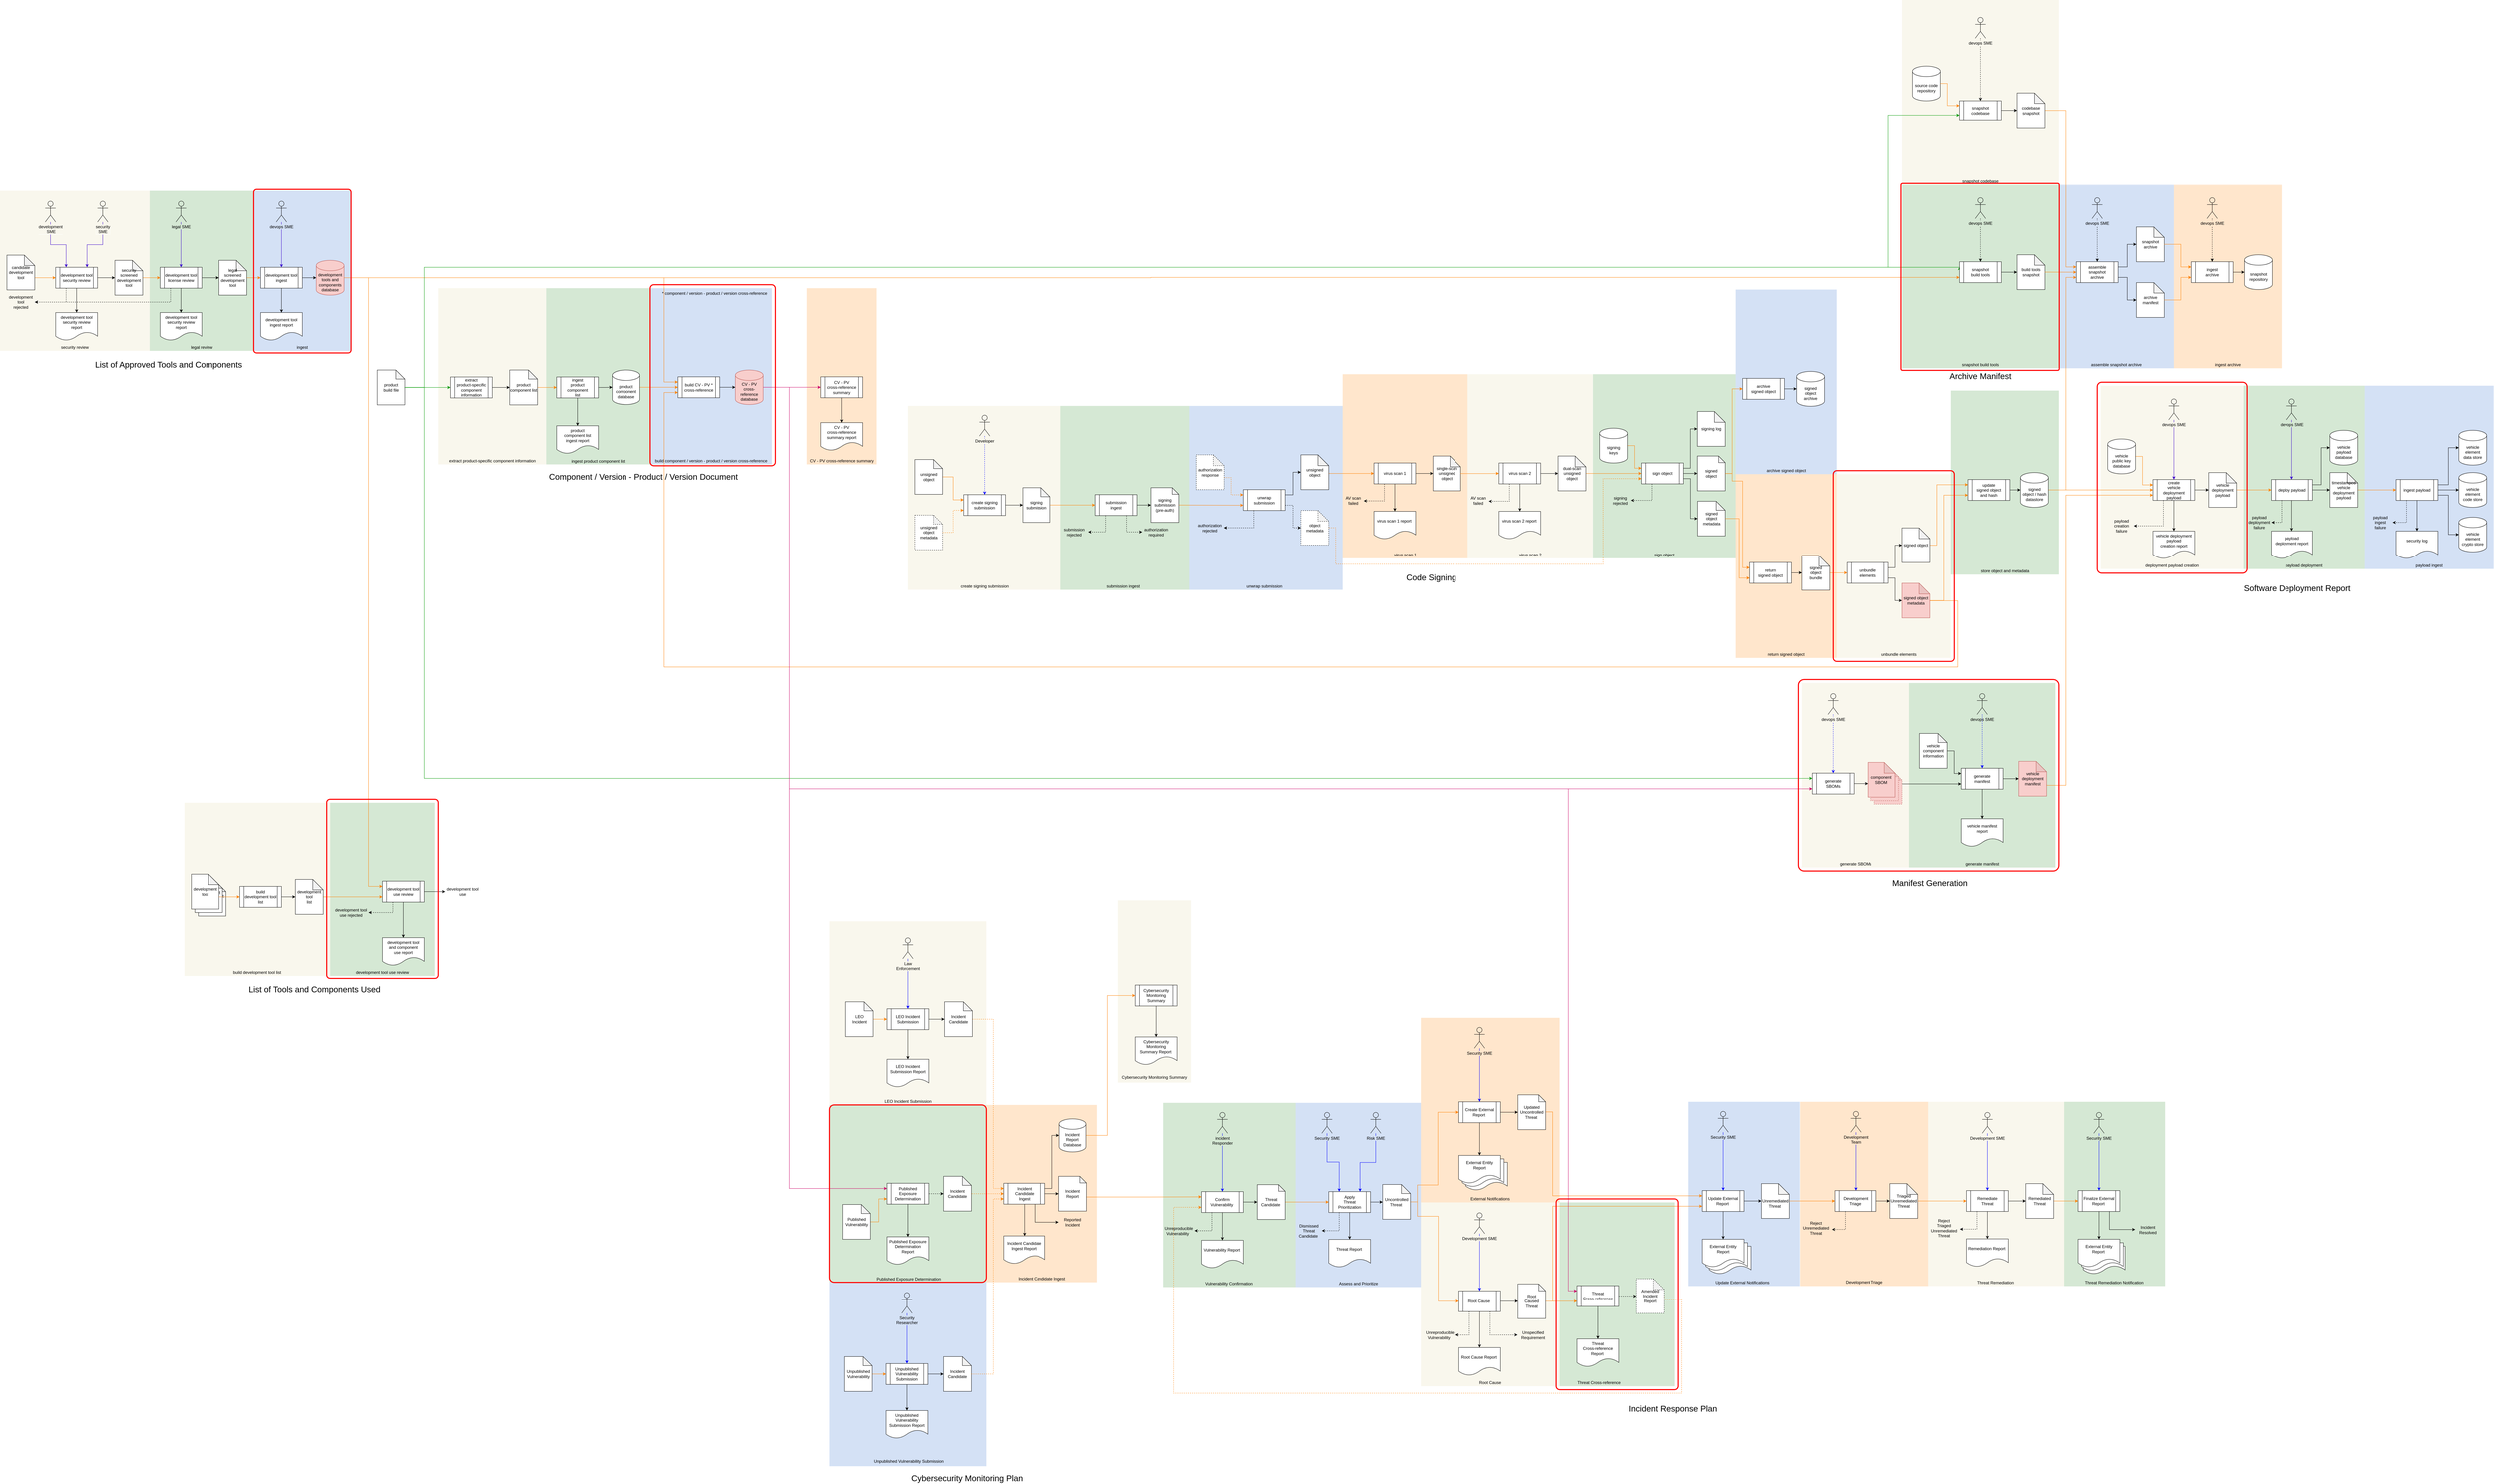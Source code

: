 <mxfile version="24.2.5" type="device" pages="3">
  <diagram id="Oz4VHGN1nNMEp_QaT7qJ" name="full view">
    <mxGraphModel dx="3552" dy="1656" grid="1" gridSize="10" guides="1" tooltips="1" connect="1" arrows="1" fold="1" page="0" pageScale="1" pageWidth="850" pageHeight="1100" math="0" shadow="0">
      <root>
        <mxCell id="0" />
        <mxCell id="1" value="overall flow" style="" parent="0" />
        <mxCell id="lnrxjNFZU3uZvi3UB_ph-28" value="" style="rounded=0;whiteSpace=wrap;html=1;fillColor=#D5E8D4;strokeColor=none;" parent="1" vertex="1">
          <mxGeometry x="1935" y="3330" width="450" height="510" as="geometry" />
        </mxCell>
        <mxCell id="lnrxjNFZU3uZvi3UB_ph-24" value="" style="rounded=0;whiteSpace=wrap;html=1;strokeColor=none;fillColor=#FFE6CC;" parent="1" vertex="1">
          <mxGeometry x="2385" y="3330" width="320" height="510" as="geometry" />
        </mxCell>
        <mxCell id="pKQBTYhYyUREepd9labq-3" value="" style="rounded=0;whiteSpace=wrap;html=1;strokeColor=none;fillColor=#FFE6CC;" parent="1" vertex="1">
          <mxGeometry x="4725" y="3321" width="370" height="530" as="geometry" />
        </mxCell>
        <mxCell id="YAg5169erbKYhWYCetlM-230" value="" style="rounded=0;whiteSpace=wrap;html=1;strokeColor=none;fillColor=#F9F7ED;" parent="1" vertex="1">
          <mxGeometry x="4730" y="2116" width="310" height="530" as="geometry" />
        </mxCell>
        <mxCell id="YAg5169erbKYhWYCetlM-228" value="" style="rounded=0;whiteSpace=wrap;html=1;strokeColor=none;fillColor=#D5E8D4;" parent="1" vertex="1">
          <mxGeometry x="5040" y="2116" width="420" height="530" as="geometry" />
        </mxCell>
        <mxCell id="YAg5169erbKYhWYCetlM-124" value="" style="rounded=0;whiteSpace=wrap;html=1;strokeColor=none;fillColor=#D5E8D4;" parent="1" vertex="1">
          <mxGeometry x="5160" y="1274" width="310" height="530" as="geometry" />
        </mxCell>
        <mxCell id="WO9Qm0QhdG0UuHvVLtfz-1" value="" style="rounded=0;whiteSpace=wrap;html=1;strokeColor=none;fillColor=#D4E1F5;" parent="1" vertex="1">
          <mxGeometry x="280" y="700" width="280" height="460" as="geometry" />
        </mxCell>
        <mxCell id="WO9Qm0QhdG0UuHvVLtfz-2" value="development tools and components database" style="shape=cylinder3;whiteSpace=wrap;html=1;boundedLbl=1;backgroundOutline=1;size=15;fillColor=#f8cecc;strokeColor=#b85450;" parent="1" vertex="1">
          <mxGeometry x="460" y="900" width="80" height="100" as="geometry" />
        </mxCell>
        <mxCell id="WO9Qm0QhdG0UuHvVLtfz-3" value="" style="rounded=0;whiteSpace=wrap;html=1;strokeColor=none;fillColor=#D5E8D4;" parent="1" vertex="1">
          <mxGeometry x="-20" y="700" width="300" height="460" as="geometry" />
        </mxCell>
        <mxCell id="WO9Qm0QhdG0UuHvVLtfz-4" value="" style="rounded=0;whiteSpace=wrap;html=1;fillColor=#f9f7ed;strokeColor=none;" parent="1" vertex="1">
          <mxGeometry x="-450" y="700" width="430" height="460" as="geometry" />
        </mxCell>
        <mxCell id="WO9Qm0QhdG0UuHvVLtfz-5" value="development tool security review&lt;br&gt;report" style="shape=document;whiteSpace=wrap;html=1;boundedLbl=1;" parent="1" vertex="1">
          <mxGeometry x="-290" y="1050" width="120" height="80" as="geometry" />
        </mxCell>
        <mxCell id="WO9Qm0QhdG0UuHvVLtfz-6" style="edgeStyle=orthogonalEdgeStyle;rounded=0;orthogonalLoop=1;jettySize=auto;html=1;entryX=0;entryY=0.5;entryDx=0;entryDy=0;entryPerimeter=0;" parent="1" source="WO9Qm0QhdG0UuHvVLtfz-8" target="WO9Qm0QhdG0UuHvVLtfz-16" edge="1">
          <mxGeometry relative="1" as="geometry" />
        </mxCell>
        <mxCell id="WO9Qm0QhdG0UuHvVLtfz-7" style="edgeStyle=orthogonalEdgeStyle;rounded=0;orthogonalLoop=1;jettySize=auto;html=1;exitX=0.25;exitY=1;exitDx=0;exitDy=0;entryX=1;entryY=0.5;entryDx=0;entryDy=0;dashed=1;" parent="1" source="WO9Qm0QhdG0UuHvVLtfz-8" target="WO9Qm0QhdG0UuHvVLtfz-31" edge="1">
          <mxGeometry relative="1" as="geometry" />
        </mxCell>
        <mxCell id="WO9Qm0QhdG0UuHvVLtfz-8" value="development tool license review" style="shape=process;whiteSpace=wrap;html=1;backgroundOutline=1;" parent="1" vertex="1">
          <mxGeometry x="10" y="920" width="120" height="60" as="geometry" />
        </mxCell>
        <mxCell id="WO9Qm0QhdG0UuHvVLtfz-9" value="" style="edgeStyle=orthogonalEdgeStyle;rounded=0;orthogonalLoop=1;jettySize=auto;html=1;entryX=0.75;entryY=0;entryDx=0;entryDy=0;fillColor=#6a00ff;strokeColor=#3700CC;" parent="1" source="WO9Qm0QhdG0UuHvVLtfz-10" target="WO9Qm0QhdG0UuHvVLtfz-23" edge="1">
          <mxGeometry x="0.647" relative="1" as="geometry">
            <mxPoint x="-360" y="880" as="targetPoint" />
            <mxPoint as="offset" />
            <Array as="points">
              <mxPoint x="-155" y="855" />
              <mxPoint x="-200" y="855" />
            </Array>
          </mxGeometry>
        </mxCell>
        <mxCell id="WO9Qm0QhdG0UuHvVLtfz-10" value="&lt;span style=&quot;background-color: rgb(249 , 247 , 237)&quot;&gt;security&lt;br&gt;&amp;nbsp; SME&amp;nbsp;&amp;nbsp;&lt;/span&gt;" style="shape=umlActor;verticalLabelPosition=bottom;labelBackgroundColor=#ffffff;verticalAlign=top;html=1;outlineConnect=0;fillColor=none;" parent="1" vertex="1">
          <mxGeometry x="-170" y="730" width="30" height="60" as="geometry" />
        </mxCell>
        <mxCell id="WO9Qm0QhdG0UuHvVLtfz-11" style="edgeStyle=orthogonalEdgeStyle;rounded=0;orthogonalLoop=1;jettySize=auto;html=1;entryX=0.25;entryY=0;entryDx=0;entryDy=0;fillColor=#6a00ff;strokeColor=#3700CC;" parent="1" source="WO9Qm0QhdG0UuHvVLtfz-12" target="WO9Qm0QhdG0UuHvVLtfz-23" edge="1">
          <mxGeometry relative="1" as="geometry">
            <Array as="points">
              <mxPoint x="-305" y="855" />
              <mxPoint x="-260" y="855" />
            </Array>
          </mxGeometry>
        </mxCell>
        <mxCell id="WO9Qm0QhdG0UuHvVLtfz-12" value="&lt;span style=&quot;background-color: rgb(249 , 247 , 237)&quot;&gt;development&lt;br&gt;&amp;nbsp; &amp;nbsp; &amp;nbsp; &amp;nbsp;SME&amp;nbsp; &amp;nbsp; &amp;nbsp;&amp;nbsp;&lt;/span&gt;" style="shape=umlActor;verticalLabelPosition=bottom;labelBackgroundColor=#ffffff;verticalAlign=top;html=1;outlineConnect=0;fillColor=none;" parent="1" vertex="1">
          <mxGeometry x="-320" y="730" width="30" height="60" as="geometry" />
        </mxCell>
        <mxCell id="WO9Qm0QhdG0UuHvVLtfz-13" style="edgeStyle=orthogonalEdgeStyle;rounded=0;orthogonalLoop=1;jettySize=auto;html=1;entryX=0;entryY=0.5;entryDx=0;entryDy=0;strokeColor=#FF8000;" parent="1" source="WO9Qm0QhdG0UuHvVLtfz-14" target="WO9Qm0QhdG0UuHvVLtfz-8" edge="1">
          <mxGeometry relative="1" as="geometry" />
        </mxCell>
        <mxCell id="WO9Qm0QhdG0UuHvVLtfz-14" value="security screened development tool" style="shape=note;whiteSpace=wrap;html=1;backgroundOutline=1;darkOpacity=0.05;" parent="1" vertex="1">
          <mxGeometry x="-120" y="900" width="80" height="100" as="geometry" />
        </mxCell>
        <mxCell id="WO9Qm0QhdG0UuHvVLtfz-15" style="edgeStyle=orthogonalEdgeStyle;rounded=0;orthogonalLoop=1;jettySize=auto;html=1;entryX=0;entryY=0.5;entryDx=0;entryDy=0;strokeColor=#FF8000;" parent="1" source="WO9Qm0QhdG0UuHvVLtfz-16" target="WO9Qm0QhdG0UuHvVLtfz-20" edge="1">
          <mxGeometry relative="1" as="geometry" />
        </mxCell>
        <mxCell id="WO9Qm0QhdG0UuHvVLtfz-16" value="legal screened development tool" style="shape=note;whiteSpace=wrap;html=1;backgroundOutline=1;darkOpacity=0.05;" parent="1" vertex="1">
          <mxGeometry x="180" y="900" width="80" height="100" as="geometry" />
        </mxCell>
        <mxCell id="WO9Qm0QhdG0UuHvVLtfz-17" style="edgeStyle=orthogonalEdgeStyle;rounded=0;orthogonalLoop=1;jettySize=auto;html=1;entryX=0;entryY=0.5;entryDx=0;entryDy=0;entryPerimeter=0;" parent="1" source="WO9Qm0QhdG0UuHvVLtfz-20" edge="1">
          <mxGeometry relative="1" as="geometry">
            <mxPoint x="460" y="950" as="targetPoint" />
          </mxGeometry>
        </mxCell>
        <mxCell id="WO9Qm0QhdG0UuHvVLtfz-18" style="edgeStyle=orthogonalEdgeStyle;rounded=0;orthogonalLoop=1;jettySize=auto;html=1;entryX=0.5;entryY=0;entryDx=0;entryDy=0;exitX=0.5;exitY=1;exitDx=0;exitDy=0;" parent="1" source="WO9Qm0QhdG0UuHvVLtfz-23" target="WO9Qm0QhdG0UuHvVLtfz-5" edge="1">
          <mxGeometry relative="1" as="geometry" />
        </mxCell>
        <mxCell id="WO9Qm0QhdG0UuHvVLtfz-19" style="edgeStyle=orthogonalEdgeStyle;rounded=0;orthogonalLoop=1;jettySize=auto;html=1;entryX=0.5;entryY=0;entryDx=0;entryDy=0;" parent="1" source="WO9Qm0QhdG0UuHvVLtfz-20" target="WO9Qm0QhdG0UuHvVLtfz-36" edge="1">
          <mxGeometry relative="1" as="geometry" />
        </mxCell>
        <mxCell id="WO9Qm0QhdG0UuHvVLtfz-20" value="development tool ingest" style="shape=process;whiteSpace=wrap;html=1;backgroundOutline=1;" parent="1" vertex="1">
          <mxGeometry x="300" y="920" width="120" height="60" as="geometry" />
        </mxCell>
        <mxCell id="WO9Qm0QhdG0UuHvVLtfz-21" style="edgeStyle=orthogonalEdgeStyle;rounded=0;orthogonalLoop=1;jettySize=auto;html=1;entryX=0;entryY=0.5;entryDx=0;entryDy=0;entryPerimeter=0;" parent="1" source="WO9Qm0QhdG0UuHvVLtfz-23" target="WO9Qm0QhdG0UuHvVLtfz-14" edge="1">
          <mxGeometry relative="1" as="geometry" />
        </mxCell>
        <mxCell id="WO9Qm0QhdG0UuHvVLtfz-22" style="edgeStyle=orthogonalEdgeStyle;rounded=0;orthogonalLoop=1;jettySize=auto;html=1;exitX=0.25;exitY=1;exitDx=0;exitDy=0;entryX=1;entryY=0.5;entryDx=0;entryDy=0;dashed=1;" parent="1" source="WO9Qm0QhdG0UuHvVLtfz-23" target="WO9Qm0QhdG0UuHvVLtfz-31" edge="1">
          <mxGeometry relative="1" as="geometry" />
        </mxCell>
        <mxCell id="WO9Qm0QhdG0UuHvVLtfz-23" value="development tool security review" style="shape=process;whiteSpace=wrap;html=1;backgroundOutline=1;" parent="1" vertex="1">
          <mxGeometry x="-290" y="920" width="120" height="60" as="geometry" />
        </mxCell>
        <mxCell id="WO9Qm0QhdG0UuHvVLtfz-24" value="security review" style="text;html=1;strokeColor=none;fillColor=none;align=center;verticalAlign=middle;whiteSpace=wrap;rounded=0;" parent="1" vertex="1">
          <mxGeometry x="-450" y="1140" width="430" height="20" as="geometry" />
        </mxCell>
        <mxCell id="WO9Qm0QhdG0UuHvVLtfz-25" value="legal review" style="text;html=1;strokeColor=none;fillColor=none;align=center;verticalAlign=middle;whiteSpace=wrap;rounded=0;" parent="1" vertex="1">
          <mxGeometry x="-20" y="1140" width="300" height="20" as="geometry" />
        </mxCell>
        <mxCell id="WO9Qm0QhdG0UuHvVLtfz-26" value="ingest" style="text;html=1;strokeColor=none;fillColor=none;align=center;verticalAlign=middle;whiteSpace=wrap;rounded=0;" parent="1" vertex="1">
          <mxGeometry x="280" y="1140" width="280" height="20" as="geometry" />
        </mxCell>
        <mxCell id="WO9Qm0QhdG0UuHvVLtfz-27" style="edgeStyle=orthogonalEdgeStyle;rounded=0;orthogonalLoop=1;jettySize=auto;html=1;exitX=0;exitY=0;exitDx=80;exitDy=65;exitPerimeter=0;entryX=0;entryY=0.5;entryDx=0;entryDy=0;strokeColor=#FF8000;" parent="1" source="WO9Qm0QhdG0UuHvVLtfz-28" target="WO9Qm0QhdG0UuHvVLtfz-23" edge="1">
          <mxGeometry relative="1" as="geometry" />
        </mxCell>
        <mxCell id="WO9Qm0QhdG0UuHvVLtfz-28" value="candidate development tool" style="shape=note;whiteSpace=wrap;html=1;backgroundOutline=1;darkOpacity=0.05;" parent="1" vertex="1">
          <mxGeometry x="-430" y="885" width="80" height="100" as="geometry" />
        </mxCell>
        <mxCell id="WO9Qm0QhdG0UuHvVLtfz-29" style="edgeStyle=orthogonalEdgeStyle;rounded=0;orthogonalLoop=1;jettySize=auto;html=1;entryX=0.5;entryY=0;entryDx=0;entryDy=0;fillColor=#6a00ff;strokeColor=#3700CC;" parent="1" source="WO9Qm0QhdG0UuHvVLtfz-30" target="WO9Qm0QhdG0UuHvVLtfz-8" edge="1">
          <mxGeometry relative="1" as="geometry" />
        </mxCell>
        <mxCell id="WO9Qm0QhdG0UuHvVLtfz-30" value="&lt;span style=&quot;background-color: rgb(213 , 232 , 212)&quot;&gt;legal SME&lt;/span&gt;" style="shape=umlActor;verticalLabelPosition=bottom;labelBackgroundColor=#ffffff;verticalAlign=top;html=1;outlineConnect=0;fillColor=none;" parent="1" vertex="1">
          <mxGeometry x="55" y="730" width="30" height="60" as="geometry" />
        </mxCell>
        <mxCell id="WO9Qm0QhdG0UuHvVLtfz-31" value="development tool&lt;br&gt;rejected" style="text;html=1;strokeColor=none;fillColor=none;align=center;verticalAlign=middle;whiteSpace=wrap;rounded=0;" parent="1" vertex="1">
          <mxGeometry x="-430" y="980" width="80" height="80" as="geometry" />
        </mxCell>
        <mxCell id="WO9Qm0QhdG0UuHvVLtfz-32" style="edgeStyle=orthogonalEdgeStyle;rounded=0;orthogonalLoop=1;jettySize=auto;html=1;fillColor=#6a00ff;strokeColor=#3700CC;" parent="1" source="WO9Qm0QhdG0UuHvVLtfz-33" target="WO9Qm0QhdG0UuHvVLtfz-20" edge="1">
          <mxGeometry relative="1" as="geometry" />
        </mxCell>
        <mxCell id="WO9Qm0QhdG0UuHvVLtfz-33" value="&lt;span style=&quot;background-color: rgb(212 , 225 , 245)&quot;&gt;devops SME&lt;/span&gt;" style="shape=umlActor;verticalLabelPosition=bottom;labelBackgroundColor=#ffffff;verticalAlign=top;html=1;outlineConnect=0;fillColor=none;" parent="1" vertex="1">
          <mxGeometry x="345" y="730" width="30" height="60" as="geometry" />
        </mxCell>
        <mxCell id="WO9Qm0QhdG0UuHvVLtfz-34" value="development tool security review&lt;br&gt;report" style="shape=document;whiteSpace=wrap;html=1;boundedLbl=1;" parent="1" vertex="1">
          <mxGeometry x="10" y="1050" width="120" height="80" as="geometry" />
        </mxCell>
        <mxCell id="WO9Qm0QhdG0UuHvVLtfz-35" style="edgeStyle=orthogonalEdgeStyle;rounded=0;orthogonalLoop=1;jettySize=auto;html=1;entryX=0.5;entryY=0;entryDx=0;entryDy=0;exitX=0.5;exitY=1;exitDx=0;exitDy=0;" parent="1" source="WO9Qm0QhdG0UuHvVLtfz-8" target="WO9Qm0QhdG0UuHvVLtfz-34" edge="1">
          <mxGeometry relative="1" as="geometry">
            <mxPoint x="70" y="980" as="sourcePoint" />
          </mxGeometry>
        </mxCell>
        <mxCell id="WO9Qm0QhdG0UuHvVLtfz-36" value="development tool ingest report" style="shape=document;whiteSpace=wrap;html=1;boundedLbl=1;" parent="1" vertex="1">
          <mxGeometry x="300" y="1050" width="120" height="80" as="geometry" />
        </mxCell>
        <mxCell id="WO9Qm0QhdG0UuHvVLtfz-37" value="" style="rounded=0;whiteSpace=wrap;html=1;strokeColor=none;fillColor=#D5E8D4;" parent="1" vertex="1">
          <mxGeometry x="500" y="2460" width="300" height="500" as="geometry" />
        </mxCell>
        <mxCell id="WO9Qm0QhdG0UuHvVLtfz-38" value="development tool use review" style="text;html=1;strokeColor=none;fillColor=none;align=center;verticalAlign=middle;whiteSpace=wrap;rounded=0;" parent="1" vertex="1">
          <mxGeometry x="500" y="2940" width="300" height="20" as="geometry" />
        </mxCell>
        <mxCell id="WO9Qm0QhdG0UuHvVLtfz-39" value="" style="rounded=0;whiteSpace=wrap;html=1;fillColor=#f9f7ed;strokeColor=none;" parent="1" vertex="1">
          <mxGeometry x="80" y="2460" width="420" height="500" as="geometry" />
        </mxCell>
        <mxCell id="WO9Qm0QhdG0UuHvVLtfz-40" value="development tool" style="shape=note;whiteSpace=wrap;html=1;backgroundOutline=1;darkOpacity=0.05;" parent="1" vertex="1">
          <mxGeometry x="120" y="2685" width="80" height="100" as="geometry" />
        </mxCell>
        <mxCell id="WO9Qm0QhdG0UuHvVLtfz-41" value="development tool" style="shape=note;whiteSpace=wrap;html=1;backgroundOutline=1;darkOpacity=0.05;" parent="1" vertex="1">
          <mxGeometry x="110" y="2675" width="80" height="100" as="geometry" />
        </mxCell>
        <mxCell id="WO9Qm0QhdG0UuHvVLtfz-42" value="development tool&lt;br&gt;and component&lt;br&gt;use report" style="shape=document;whiteSpace=wrap;html=1;boundedLbl=1;" parent="1" vertex="1">
          <mxGeometry x="650" y="2850" width="120" height="80" as="geometry" />
        </mxCell>
        <mxCell id="WO9Qm0QhdG0UuHvVLtfz-43" style="edgeStyle=orthogonalEdgeStyle;rounded=0;orthogonalLoop=1;jettySize=auto;html=1;entryX=0.5;entryY=0;entryDx=0;entryDy=0;exitX=0.5;exitY=1;exitDx=0;exitDy=0;" parent="1" source="WO9Qm0QhdG0UuHvVLtfz-46" target="WO9Qm0QhdG0UuHvVLtfz-42" edge="1">
          <mxGeometry relative="1" as="geometry" />
        </mxCell>
        <mxCell id="WO9Qm0QhdG0UuHvVLtfz-44" style="edgeStyle=orthogonalEdgeStyle;rounded=0;orthogonalLoop=1;jettySize=auto;html=1;entryX=0;entryY=0.5;entryDx=0;entryDy=0;" parent="1" source="WO9Qm0QhdG0UuHvVLtfz-46" target="WO9Qm0QhdG0UuHvVLtfz-51" edge="1">
          <mxGeometry relative="1" as="geometry">
            <mxPoint x="820" y="2715" as="targetPoint" />
          </mxGeometry>
        </mxCell>
        <mxCell id="WO9Qm0QhdG0UuHvVLtfz-45" style="edgeStyle=orthogonalEdgeStyle;rounded=0;orthogonalLoop=1;jettySize=auto;html=1;exitX=0.25;exitY=1;exitDx=0;exitDy=0;entryX=1;entryY=0.5;entryDx=0;entryDy=0;dashed=1;" parent="1" source="WO9Qm0QhdG0UuHvVLtfz-46" target="WO9Qm0QhdG0UuHvVLtfz-48" edge="1">
          <mxGeometry relative="1" as="geometry" />
        </mxCell>
        <mxCell id="WO9Qm0QhdG0UuHvVLtfz-46" value="development tool use review" style="shape=process;whiteSpace=wrap;html=1;backgroundOutline=1;" parent="1" vertex="1">
          <mxGeometry x="650" y="2685" width="120" height="60" as="geometry" />
        </mxCell>
        <mxCell id="WO9Qm0QhdG0UuHvVLtfz-47" value="build development tool list" style="text;html=1;strokeColor=none;fillColor=none;align=center;verticalAlign=middle;whiteSpace=wrap;rounded=0;" parent="1" vertex="1">
          <mxGeometry x="80" y="2940" width="420" height="20" as="geometry" />
        </mxCell>
        <mxCell id="WO9Qm0QhdG0UuHvVLtfz-48" value="development tool use rejected" style="text;html=1;strokeColor=none;fillColor=none;align=center;verticalAlign=middle;whiteSpace=wrap;rounded=0;" parent="1" vertex="1">
          <mxGeometry x="510" y="2750" width="100" height="50" as="geometry" />
        </mxCell>
        <mxCell id="WO9Qm0QhdG0UuHvVLtfz-50" style="edgeStyle=orthogonalEdgeStyle;rounded=0;orthogonalLoop=1;jettySize=auto;html=1;entryX=0;entryY=0.25;entryDx=0;entryDy=0;strokeColor=#FF8000;exitX=1;exitY=0.5;exitDx=0;exitDy=0;exitPerimeter=0;" parent="1" source="WO9Qm0QhdG0UuHvVLtfz-2" target="WO9Qm0QhdG0UuHvVLtfz-46" edge="1">
          <mxGeometry relative="1" as="geometry">
            <mxPoint x="710" y="810" as="sourcePoint" />
            <mxPoint x="2100" y="680" as="targetPoint" />
            <Array as="points">
              <mxPoint x="610" y="950" />
              <mxPoint x="610" y="2700" />
            </Array>
          </mxGeometry>
        </mxCell>
        <mxCell id="WO9Qm0QhdG0UuHvVLtfz-51" value="development tool use" style="text;html=1;strokeColor=none;fillColor=none;align=center;verticalAlign=middle;whiteSpace=wrap;rounded=0;" parent="1" vertex="1">
          <mxGeometry x="830" y="2690" width="100" height="50" as="geometry" />
        </mxCell>
        <mxCell id="WO9Qm0QhdG0UuHvVLtfz-52" value="development tool" style="shape=note;whiteSpace=wrap;html=1;backgroundOutline=1;darkOpacity=0.05;" parent="1" vertex="1">
          <mxGeometry x="100" y="2665" width="80" height="100" as="geometry" />
        </mxCell>
        <mxCell id="WO9Qm0QhdG0UuHvVLtfz-53" style="edgeStyle=orthogonalEdgeStyle;rounded=0;orthogonalLoop=1;jettySize=auto;html=1;entryX=0;entryY=0.75;entryDx=0;entryDy=0;strokeColor=#FF8000;" parent="1" source="WO9Qm0QhdG0UuHvVLtfz-54" target="WO9Qm0QhdG0UuHvVLtfz-46" edge="1">
          <mxGeometry relative="1" as="geometry">
            <mxPoint x="920" y="2260" as="targetPoint" />
            <Array as="points">
              <mxPoint x="640" y="2730" />
              <mxPoint x="640" y="2730" />
            </Array>
          </mxGeometry>
        </mxCell>
        <mxCell id="WO9Qm0QhdG0UuHvVLtfz-54" value="development tool&lt;br&gt;list" style="shape=note;whiteSpace=wrap;html=1;backgroundOutline=1;darkOpacity=0.05;" parent="1" vertex="1">
          <mxGeometry x="400" y="2680" width="80" height="100" as="geometry" />
        </mxCell>
        <mxCell id="WO9Qm0QhdG0UuHvVLtfz-55" style="edgeStyle=orthogonalEdgeStyle;rounded=0;orthogonalLoop=1;jettySize=auto;html=1;entryX=0;entryY=0.5;entryDx=0;entryDy=0;entryPerimeter=0;" parent="1" source="WO9Qm0QhdG0UuHvVLtfz-56" target="WO9Qm0QhdG0UuHvVLtfz-54" edge="1">
          <mxGeometry relative="1" as="geometry" />
        </mxCell>
        <mxCell id="WO9Qm0QhdG0UuHvVLtfz-56" value="build&lt;br&gt;development tool list" style="shape=process;whiteSpace=wrap;html=1;backgroundOutline=1;" parent="1" vertex="1">
          <mxGeometry x="240" y="2700" width="120" height="60" as="geometry" />
        </mxCell>
        <mxCell id="WO9Qm0QhdG0UuHvVLtfz-57" style="edgeStyle=orthogonalEdgeStyle;rounded=0;orthogonalLoop=1;jettySize=auto;html=1;entryX=0;entryY=0.5;entryDx=0;entryDy=0;strokeColor=#FF8000;exitX=0;exitY=0;exitDx=80;exitDy=65;exitPerimeter=0;" parent="1" source="WO9Qm0QhdG0UuHvVLtfz-52" target="WO9Qm0QhdG0UuHvVLtfz-56" edge="1">
          <mxGeometry relative="1" as="geometry">
            <mxPoint x="500" y="2610" as="sourcePoint" />
            <mxPoint x="550" y="2725" as="targetPoint" />
          </mxGeometry>
        </mxCell>
        <mxCell id="WO9Qm0QhdG0UuHvVLtfz-58" value="" style="rounded=0;whiteSpace=wrap;html=1;strokeColor=none;fillColor=#FFE6CC;" parent="1" vertex="1">
          <mxGeometry x="1870" y="980" width="200" height="506" as="geometry" />
        </mxCell>
        <mxCell id="WO9Qm0QhdG0UuHvVLtfz-59" value="" style="rounded=0;whiteSpace=wrap;html=1;strokeColor=none;fillColor=#F9F7ED;" parent="1" vertex="1">
          <mxGeometry x="810" y="980" width="310" height="506" as="geometry" />
        </mxCell>
        <mxCell id="WO9Qm0QhdG0UuHvVLtfz-60" value="" style="rounded=0;whiteSpace=wrap;html=1;strokeColor=none;fillColor=#D4E1F5;" parent="1" vertex="1">
          <mxGeometry x="1420" y="980" width="350" height="506" as="geometry" />
        </mxCell>
        <mxCell id="WO9Qm0QhdG0UuHvVLtfz-61" value="" style="rounded=0;whiteSpace=wrap;html=1;fillColor=#D5E8D4;strokeColor=none;" parent="1" vertex="1">
          <mxGeometry x="1120" y="980" width="300" height="506" as="geometry" />
        </mxCell>
        <mxCell id="WO9Qm0QhdG0UuHvVLtfz-62" style="edgeStyle=orthogonalEdgeStyle;rounded=0;orthogonalLoop=1;jettySize=auto;html=1;entryX=0;entryY=0.5;entryDx=0;entryDy=0;strokeColor=#FF8000;" parent="1" source="WO9Qm0QhdG0UuHvVLtfz-81" target="WO9Qm0QhdG0UuHvVLtfz-65" edge="1">
          <mxGeometry relative="1" as="geometry" />
        </mxCell>
        <mxCell id="WO9Qm0QhdG0UuHvVLtfz-63" style="edgeStyle=orthogonalEdgeStyle;rounded=0;orthogonalLoop=1;jettySize=auto;html=1;exitX=1;exitY=0.5;exitDx=0;exitDy=0;entryX=0;entryY=0.5;entryDx=0;entryDy=0;entryPerimeter=0;" parent="1" source="WO9Qm0QhdG0UuHvVLtfz-65" target="WO9Qm0QhdG0UuHvVLtfz-85" edge="1">
          <mxGeometry relative="1" as="geometry" />
        </mxCell>
        <mxCell id="WO9Qm0QhdG0UuHvVLtfz-64" style="edgeStyle=orthogonalEdgeStyle;rounded=0;orthogonalLoop=1;jettySize=auto;html=1;exitX=0.5;exitY=1;exitDx=0;exitDy=0;" parent="1" source="WO9Qm0QhdG0UuHvVLtfz-65" target="WO9Qm0QhdG0UuHvVLtfz-72" edge="1">
          <mxGeometry relative="1" as="geometry" />
        </mxCell>
        <mxCell id="WO9Qm0QhdG0UuHvVLtfz-65" value="ingest&lt;br&gt;product component&lt;br&gt;list" style="shape=process;whiteSpace=wrap;html=1;backgroundOutline=1;" parent="1" vertex="1">
          <mxGeometry x="1150" y="1235" width="120" height="60" as="geometry" />
        </mxCell>
        <mxCell id="WO9Qm0QhdG0UuHvVLtfz-66" style="edgeStyle=orthogonalEdgeStyle;rounded=0;orthogonalLoop=1;jettySize=auto;html=1;exitX=1;exitY=0.5;exitDx=0;exitDy=0;entryX=0;entryY=0.5;entryDx=0;entryDy=0;entryPerimeter=0;" parent="1" source="WO9Qm0QhdG0UuHvVLtfz-68" target="WO9Qm0QhdG0UuHvVLtfz-86" edge="1">
          <mxGeometry relative="1" as="geometry" />
        </mxCell>
        <mxCell id="WO9Qm0QhdG0UuHvVLtfz-67" style="edgeStyle=orthogonalEdgeStyle;rounded=0;orthogonalLoop=1;jettySize=auto;html=1;exitX=0.5;exitY=1;exitDx=0;exitDy=0;entryX=0.5;entryY=0;entryDx=0;entryDy=0;" parent="1" source="WO9Qm0QhdG0UuHvVLtfz-73" target="WO9Qm0QhdG0UuHvVLtfz-75" edge="1">
          <mxGeometry relative="1" as="geometry" />
        </mxCell>
        <mxCell id="WO9Qm0QhdG0UuHvVLtfz-68" value="build CV - PV * cross-reference" style="shape=process;whiteSpace=wrap;html=1;backgroundOutline=1;" parent="1" vertex="1">
          <mxGeometry x="1500" y="1234.5" width="120" height="60" as="geometry" />
        </mxCell>
        <mxCell id="WO9Qm0QhdG0UuHvVLtfz-69" value="ingest product component list" style="text;html=1;align=center;verticalAlign=middle;resizable=0;points=[];autosize=1;" parent="1" vertex="1">
          <mxGeometry x="1185" y="1467" width="170" height="20" as="geometry" />
        </mxCell>
        <mxCell id="WO9Qm0QhdG0UuHvVLtfz-70" value="build component / version - product / version cross-reference" style="text;html=1;align=center;verticalAlign=middle;resizable=0;points=[];autosize=1;" parent="1" vertex="1">
          <mxGeometry x="1425" y="1466" width="340" height="20" as="geometry" />
        </mxCell>
        <mxCell id="WO9Qm0QhdG0UuHvVLtfz-71" style="edgeStyle=orthogonalEdgeStyle;rounded=0;orthogonalLoop=1;jettySize=auto;html=1;strokeColor=#FF8000;entryX=0;entryY=0.5;entryDx=0;entryDy=0;exitX=1;exitY=0.5;exitDx=0;exitDy=0;exitPerimeter=0;" parent="1" source="WO9Qm0QhdG0UuHvVLtfz-85" target="WO9Qm0QhdG0UuHvVLtfz-68" edge="1">
          <mxGeometry relative="1" as="geometry">
            <mxPoint x="1515" y="1276" as="targetPoint" />
            <mxPoint x="1405" y="1596" as="sourcePoint" />
          </mxGeometry>
        </mxCell>
        <mxCell id="WO9Qm0QhdG0UuHvVLtfz-72" value="product&lt;br&gt;component list&lt;br&gt;ingest report" style="shape=document;whiteSpace=wrap;html=1;boundedLbl=1;" parent="1" vertex="1">
          <mxGeometry x="1150" y="1375" width="120" height="80" as="geometry" />
        </mxCell>
        <mxCell id="WO9Qm0QhdG0UuHvVLtfz-73" value="CV - PV&lt;br&gt;cross-reference summary" style="shape=process;whiteSpace=wrap;html=1;backgroundOutline=1;" parent="1" vertex="1">
          <mxGeometry x="1910" y="1234.5" width="120" height="60" as="geometry" />
        </mxCell>
        <mxCell id="WO9Qm0QhdG0UuHvVLtfz-74" value="CV - PV cross-reference summary" style="text;html=1;align=center;verticalAlign=middle;resizable=0;points=[];autosize=1;" parent="1" vertex="1">
          <mxGeometry x="1870" y="1466" width="200" height="20" as="geometry" />
        </mxCell>
        <mxCell id="WO9Qm0QhdG0UuHvVLtfz-75" value="CV - PV&lt;br&gt;cross-reference summary&amp;nbsp;report" style="shape=document;whiteSpace=wrap;html=1;boundedLbl=1;" parent="1" vertex="1">
          <mxGeometry x="1910" y="1366" width="120" height="80" as="geometry" />
        </mxCell>
        <mxCell id="WO9Qm0QhdG0UuHvVLtfz-76" style="edgeStyle=orthogonalEdgeStyle;rounded=0;orthogonalLoop=1;jettySize=auto;html=1;exitX=1;exitY=0.5;exitDx=0;exitDy=0;entryX=0;entryY=0.5;entryDx=0;entryDy=0;entryPerimeter=0;" parent="1" source="WO9Qm0QhdG0UuHvVLtfz-77" target="WO9Qm0QhdG0UuHvVLtfz-81" edge="1">
          <mxGeometry relative="1" as="geometry" />
        </mxCell>
        <mxCell id="WO9Qm0QhdG0UuHvVLtfz-77" value="extract&lt;br&gt;product-specific component information" style="shape=process;whiteSpace=wrap;html=1;backgroundOutline=1;" parent="1" vertex="1">
          <mxGeometry x="845" y="1235" width="120" height="60" as="geometry" />
        </mxCell>
        <mxCell id="WO9Qm0QhdG0UuHvVLtfz-78" value="extract product-specific component information" style="text;html=1;align=center;verticalAlign=middle;resizable=0;points=[];autosize=1;" parent="1" vertex="1">
          <mxGeometry x="835" y="1466" width="260" height="20" as="geometry" />
        </mxCell>
        <mxCell id="WO9Qm0QhdG0UuHvVLtfz-79" style="edgeStyle=orthogonalEdgeStyle;rounded=0;orthogonalLoop=1;jettySize=auto;html=1;entryX=0;entryY=0.5;entryDx=0;entryDy=0;strokeColor=#009900;" parent="1" source="WO9Qm0QhdG0UuHvVLtfz-80" target="WO9Qm0QhdG0UuHvVLtfz-77" edge="1">
          <mxGeometry relative="1" as="geometry">
            <Array as="points">
              <mxPoint x="770" y="1265" />
              <mxPoint x="770" y="1265" />
            </Array>
          </mxGeometry>
        </mxCell>
        <mxCell id="YAg5169erbKYhWYCetlM-255" style="edgeStyle=orthogonalEdgeStyle;rounded=0;orthogonalLoop=1;jettySize=auto;html=1;entryX=0;entryY=0.25;entryDx=0;entryDy=0;strokeColor=#009900;" parent="1" source="WO9Qm0QhdG0UuHvVLtfz-80" target="YAg5169erbKYhWYCetlM-238" edge="1">
          <mxGeometry relative="1" as="geometry">
            <Array as="points">
              <mxPoint x="770" y="1265" />
              <mxPoint x="770" y="2390" />
            </Array>
          </mxGeometry>
        </mxCell>
        <mxCell id="WO9Qm0QhdG0UuHvVLtfz-80" value="product&lt;br&gt;build file" style="shape=note;whiteSpace=wrap;html=1;backgroundOutline=1;darkOpacity=0.05;size=26;" parent="1" vertex="1">
          <mxGeometry x="635" y="1215" width="79.5" height="100" as="geometry" />
        </mxCell>
        <mxCell id="WO9Qm0QhdG0UuHvVLtfz-81" value="product component list" style="shape=note;whiteSpace=wrap;html=1;backgroundOutline=1;darkOpacity=0.05;size=26;" parent="1" vertex="1">
          <mxGeometry x="1015" y="1215" width="80" height="100" as="geometry" />
        </mxCell>
        <mxCell id="WO9Qm0QhdG0UuHvVLtfz-82" style="edgeStyle=orthogonalEdgeStyle;rounded=0;orthogonalLoop=1;jettySize=auto;html=1;entryX=0;entryY=0.5;entryDx=0;entryDy=0;strokeColor=#CC0066;exitX=1;exitY=0.5;exitDx=0;exitDy=0;exitPerimeter=0;" parent="1" source="WO9Qm0QhdG0UuHvVLtfz-86" target="WO9Qm0QhdG0UuHvVLtfz-73" edge="1">
          <mxGeometry relative="1" as="geometry" />
        </mxCell>
        <mxCell id="WO9Qm0QhdG0UuHvVLtfz-83" style="edgeStyle=orthogonalEdgeStyle;rounded=0;orthogonalLoop=1;jettySize=auto;html=1;entryX=0;entryY=0.25;entryDx=0;entryDy=0;strokeColor=#FF8000;exitX=1;exitY=0.5;exitDx=0;exitDy=0;exitPerimeter=0;" parent="1" source="WO9Qm0QhdG0UuHvVLtfz-2" target="WO9Qm0QhdG0UuHvVLtfz-68" edge="1">
          <mxGeometry relative="1" as="geometry">
            <mxPoint x="1300" y="1196.5" as="targetPoint" />
            <Array as="points">
              <mxPoint x="1460" y="950" />
              <mxPoint x="1460" y="1250" />
            </Array>
            <mxPoint x="660" y="840" as="sourcePoint" />
          </mxGeometry>
        </mxCell>
        <mxCell id="WO9Qm0QhdG0UuHvVLtfz-85" value="product&lt;br&gt;component database" style="shape=cylinder3;whiteSpace=wrap;html=1;boundedLbl=1;backgroundOutline=1;size=15;" parent="1" vertex="1">
          <mxGeometry x="1310" y="1215" width="80" height="99" as="geometry" />
        </mxCell>
        <mxCell id="WO9Qm0QhdG0UuHvVLtfz-86" value="CV - PV cross-reference&lt;br&gt;database" style="shape=cylinder3;whiteSpace=wrap;html=1;boundedLbl=1;backgroundOutline=1;size=15;fillColor=#f8cecc;strokeColor=#b85450;" parent="1" vertex="1">
          <mxGeometry x="1665" y="1215" width="80" height="99" as="geometry" />
        </mxCell>
        <mxCell id="WO9Qm0QhdG0UuHvVLtfz-88" value="" style="rounded=0;whiteSpace=wrap;html=1;fillColor=#f9f7ed;strokeColor=none;" parent="1" vertex="1">
          <mxGeometry x="5020" y="150" width="450" height="530" as="geometry" />
        </mxCell>
        <mxCell id="WO9Qm0QhdG0UuHvVLtfz-89" value="snapshot codebase" style="text;html=1;strokeColor=none;fillColor=none;align=center;verticalAlign=middle;whiteSpace=wrap;rounded=0;" parent="1" vertex="1">
          <mxGeometry x="5020" y="660" width="450" height="20" as="geometry" />
        </mxCell>
        <mxCell id="WO9Qm0QhdG0UuHvVLtfz-90" value="" style="rounded=0;whiteSpace=wrap;html=1;strokeColor=none;fillColor=#D5E8D4;" parent="1" vertex="1">
          <mxGeometry x="5020" y="680" width="450" height="530" as="geometry" />
        </mxCell>
        <mxCell id="WO9Qm0QhdG0UuHvVLtfz-91" value="snapshot build tools" style="text;html=1;strokeColor=none;fillColor=none;align=center;verticalAlign=middle;whiteSpace=wrap;rounded=0;" parent="1" vertex="1">
          <mxGeometry x="5020" y="1190" width="450" height="20" as="geometry" />
        </mxCell>
        <mxCell id="WO9Qm0QhdG0UuHvVLtfz-92" value="" style="rounded=0;whiteSpace=wrap;html=1;strokeColor=none;fillColor=#D4E1F5;" parent="1" vertex="1">
          <mxGeometry x="5470" y="680" width="330" height="530" as="geometry" />
        </mxCell>
        <mxCell id="WO9Qm0QhdG0UuHvVLtfz-93" value="assemble snapshot archive" style="text;html=1;strokeColor=none;fillColor=none;align=center;verticalAlign=middle;whiteSpace=wrap;rounded=0;" parent="1" vertex="1">
          <mxGeometry x="5470" y="1190" width="330" height="20" as="geometry" />
        </mxCell>
        <mxCell id="WO9Qm0QhdG0UuHvVLtfz-96" style="edgeStyle=orthogonalEdgeStyle;rounded=0;orthogonalLoop=1;jettySize=auto;html=1;strokeColor=#009900;exitX=1.023;exitY=0.497;exitDx=0;exitDy=0;exitPerimeter=0;entryX=0;entryY=0.25;entryDx=0;entryDy=0;" parent="1" source="WO9Qm0QhdG0UuHvVLtfz-80" target="WO9Qm0QhdG0UuHvVLtfz-105" edge="1">
          <mxGeometry relative="1" as="geometry">
            <mxPoint x="2080" y="335" as="sourcePoint" />
            <mxPoint x="2460" y="890" as="targetPoint" />
            <Array as="points">
              <mxPoint x="770" y="1265" />
              <mxPoint x="770" y="920" />
              <mxPoint x="5185" y="920" />
            </Array>
          </mxGeometry>
        </mxCell>
        <mxCell id="WO9Qm0QhdG0UuHvVLtfz-97" style="edgeStyle=orthogonalEdgeStyle;rounded=0;orthogonalLoop=1;jettySize=auto;html=1;entryX=0;entryY=0.5;entryDx=0;entryDy=0;entryPerimeter=0;exitX=1;exitY=0.25;exitDx=0;exitDy=0;" parent="1" source="WO9Qm0QhdG0UuHvVLtfz-98" target="WO9Qm0QhdG0UuHvVLtfz-103" edge="1">
          <mxGeometry relative="1" as="geometry" />
        </mxCell>
        <mxCell id="WO9Qm0QhdG0UuHvVLtfz-98" value="assemble&lt;br&gt;snapshot&lt;br&gt;archive" style="shape=process;whiteSpace=wrap;html=1;backgroundOutline=1;" parent="1" vertex="1">
          <mxGeometry x="5520" y="904" width="120" height="60" as="geometry" />
        </mxCell>
        <mxCell id="WO9Qm0QhdG0UuHvVLtfz-99" style="edgeStyle=orthogonalEdgeStyle;rounded=0;orthogonalLoop=1;jettySize=auto;html=1;entryX=0;entryY=0.5;entryDx=0;entryDy=0;entryPerimeter=0;exitX=1;exitY=0.75;exitDx=0;exitDy=0;" parent="1" source="WO9Qm0QhdG0UuHvVLtfz-98" target="WO9Qm0QhdG0UuHvVLtfz-102" edge="1">
          <mxGeometry relative="1" as="geometry">
            <mxPoint x="4790" y="960" as="targetPoint" />
          </mxGeometry>
        </mxCell>
        <mxCell id="WO9Qm0QhdG0UuHvVLtfz-100" style="edgeStyle=orthogonalEdgeStyle;rounded=0;orthogonalLoop=1;jettySize=auto;html=1;entryX=0;entryY=0.25;entryDx=0;entryDy=0;strokeColor=#FF8000;startArrow=none;exitX=0.993;exitY=0.501;exitDx=0;exitDy=0;exitPerimeter=0;" parent="1" source="WO9Qm0QhdG0UuHvVLtfz-106" target="WO9Qm0QhdG0UuHvVLtfz-98" edge="1">
          <mxGeometry relative="1" as="geometry">
            <mxPoint x="4850" y="329" as="targetPoint" />
            <Array as="points">
              <mxPoint x="5490" y="468" />
              <mxPoint x="5490" y="919" />
            </Array>
            <mxPoint x="5520" y="450" as="sourcePoint" />
          </mxGeometry>
        </mxCell>
        <mxCell id="WO9Qm0QhdG0UuHvVLtfz-101" style="edgeStyle=orthogonalEdgeStyle;rounded=0;orthogonalLoop=1;jettySize=auto;html=1;entryX=0;entryY=0.75;entryDx=0;entryDy=0;strokeColor=#FF8000;exitX=1;exitY=0.5;exitDx=0;exitDy=0;exitPerimeter=0;" parent="1" source="YAg5169erbKYhWYCetlM-147" target="WO9Qm0QhdG0UuHvVLtfz-98" edge="1">
          <mxGeometry relative="1" as="geometry">
            <mxPoint x="5070" y="1094" as="targetPoint" />
            <Array as="points">
              <mxPoint x="5490" y="1560" />
              <mxPoint x="5490" y="949" />
            </Array>
            <mxPoint x="6294" y="1220" as="sourcePoint" />
          </mxGeometry>
        </mxCell>
        <mxCell id="WO9Qm0QhdG0UuHvVLtfz-102" value="archive manifest" style="shape=note;whiteSpace=wrap;html=1;backgroundOutline=1;darkOpacity=0.05;" parent="1" vertex="1">
          <mxGeometry x="5692.5" y="964" width="80" height="100" as="geometry" />
        </mxCell>
        <mxCell id="WO9Qm0QhdG0UuHvVLtfz-103" value="snapshot&lt;br&gt;archive" style="shape=note;whiteSpace=wrap;html=1;backgroundOutline=1;darkOpacity=0.05;" parent="1" vertex="1">
          <mxGeometry x="5692.5" y="804" width="80" height="100" as="geometry" />
        </mxCell>
        <mxCell id="WO9Qm0QhdG0UuHvVLtfz-104" value="snapshot codebase" style="shape=process;whiteSpace=wrap;html=1;backgroundOutline=1;" parent="1" vertex="1">
          <mxGeometry x="5185" y="440" width="120" height="55" as="geometry" />
        </mxCell>
        <mxCell id="WO9Qm0QhdG0UuHvVLtfz-105" value="snapshot&lt;br&gt;build tools" style="shape=process;whiteSpace=wrap;html=1;backgroundOutline=1;" parent="1" vertex="1">
          <mxGeometry x="5185" y="904" width="120" height="60" as="geometry" />
        </mxCell>
        <mxCell id="WO9Qm0QhdG0UuHvVLtfz-106" value="codebase&lt;br&gt;snapshot" style="shape=note;whiteSpace=wrap;html=1;backgroundOutline=1;darkOpacity=0.05;" parent="1" vertex="1">
          <mxGeometry x="5350" y="417.5" width="80" height="100" as="geometry" />
        </mxCell>
        <mxCell id="WO9Qm0QhdG0UuHvVLtfz-107" style="edgeStyle=orthogonalEdgeStyle;rounded=0;orthogonalLoop=1;jettySize=auto;html=1;entryX=0;entryY=0.5;entryDx=0;entryDy=0;entryPerimeter=0;exitX=1;exitY=0.5;exitDx=0;exitDy=0;" parent="1" source="WO9Qm0QhdG0UuHvVLtfz-104" target="WO9Qm0QhdG0UuHvVLtfz-106" edge="1">
          <mxGeometry relative="1" as="geometry">
            <mxPoint x="5250" y="535" as="sourcePoint" />
          </mxGeometry>
        </mxCell>
        <mxCell id="WO9Qm0QhdG0UuHvVLtfz-108" value="build tools&lt;br&gt;snapshot" style="shape=note;whiteSpace=wrap;html=1;backgroundOutline=1;darkOpacity=0.05;" parent="1" vertex="1">
          <mxGeometry x="5350" y="884" width="80" height="100" as="geometry" />
        </mxCell>
        <mxCell id="WO9Qm0QhdG0UuHvVLtfz-109" style="edgeStyle=orthogonalEdgeStyle;rounded=0;orthogonalLoop=1;jettySize=auto;html=1;entryX=0;entryY=0.5;entryDx=0;entryDy=0;entryPerimeter=0;exitX=1;exitY=0.5;exitDx=0;exitDy=0;" parent="1" source="WO9Qm0QhdG0UuHvVLtfz-105" target="WO9Qm0QhdG0UuHvVLtfz-108" edge="1">
          <mxGeometry relative="1" as="geometry">
            <mxPoint x="5260" y="870" as="sourcePoint" />
            <mxPoint x="4375" y="850" as="targetPoint" />
          </mxGeometry>
        </mxCell>
        <mxCell id="WO9Qm0QhdG0UuHvVLtfz-110" style="edgeStyle=orthogonalEdgeStyle;rounded=0;orthogonalLoop=1;jettySize=auto;html=1;strokeColor=#FF8000;exitX=1;exitY=0.5;exitDx=0;exitDy=0;exitPerimeter=0;entryX=0;entryY=0.75;entryDx=0;entryDy=0;" parent="1" source="WO9Qm0QhdG0UuHvVLtfz-2" target="WO9Qm0QhdG0UuHvVLtfz-105" edge="1">
          <mxGeometry relative="1" as="geometry">
            <mxPoint x="2440" y="1030" as="targetPoint" />
            <Array as="points">
              <mxPoint x="2860" y="949" />
            </Array>
            <mxPoint x="3170" y="930" as="sourcePoint" />
          </mxGeometry>
        </mxCell>
        <mxCell id="WO9Qm0QhdG0UuHvVLtfz-111" style="edgeStyle=orthogonalEdgeStyle;rounded=0;orthogonalLoop=1;jettySize=auto;html=1;entryX=0;entryY=0.5;entryDx=0;entryDy=0;strokeColor=#FF8000;exitX=0.993;exitY=0.497;exitDx=0;exitDy=0;exitPerimeter=0;" parent="1" source="WO9Qm0QhdG0UuHvVLtfz-108" target="WO9Qm0QhdG0UuHvVLtfz-98" edge="1">
          <mxGeometry relative="1" as="geometry">
            <mxPoint x="5195" y="920" as="targetPoint" />
            <Array as="points">
              <mxPoint x="5520" y="934" />
            </Array>
            <mxPoint x="5140" y="780" as="sourcePoint" />
          </mxGeometry>
        </mxCell>
        <mxCell id="WO9Qm0QhdG0UuHvVLtfz-112" value="source code repository" style="shape=cylinder3;whiteSpace=wrap;html=1;boundedLbl=1;backgroundOutline=1;size=15;" parent="1" vertex="1">
          <mxGeometry x="5050" y="340" width="80" height="100" as="geometry" />
        </mxCell>
        <mxCell id="WO9Qm0QhdG0UuHvVLtfz-114" style="edgeStyle=orthogonalEdgeStyle;rounded=0;orthogonalLoop=1;jettySize=auto;html=1;strokeColor=#FF8000;exitX=1;exitY=0.5;exitDx=0;exitDy=0;exitPerimeter=0;entryX=0;entryY=0.25;entryDx=0;entryDy=0;" parent="1" source="WO9Qm0QhdG0UuHvVLtfz-112" target="WO9Qm0QhdG0UuHvVLtfz-104" edge="1">
          <mxGeometry relative="1" as="geometry">
            <mxPoint x="5250" y="160" as="targetPoint" />
            <Array as="points">
              <mxPoint x="5150" y="390" />
              <mxPoint x="5150" y="454" />
            </Array>
            <mxPoint x="5590" y="275" as="sourcePoint" />
          </mxGeometry>
        </mxCell>
        <mxCell id="WO9Qm0QhdG0UuHvVLtfz-115" style="edgeStyle=orthogonalEdgeStyle;rounded=0;orthogonalLoop=1;jettySize=auto;html=1;strokeColor=#009900;exitX=0.981;exitY=0.502;exitDx=0;exitDy=0;exitPerimeter=0;entryX=0;entryY=0.75;entryDx=0;entryDy=0;startArrow=none;" parent="1" source="WO9Qm0QhdG0UuHvVLtfz-80" target="WO9Qm0QhdG0UuHvVLtfz-104" edge="1">
          <mxGeometry relative="1" as="geometry">
            <mxPoint x="2080" y="-120" as="sourcePoint" />
            <mxPoint x="2455" y="450" as="targetPoint" />
            <Array as="points">
              <mxPoint x="770" y="1265" />
              <mxPoint x="770" y="920" />
              <mxPoint x="4980" y="920" />
              <mxPoint x="4980" y="481" />
            </Array>
          </mxGeometry>
        </mxCell>
        <mxCell id="WO9Qm0QhdG0UuHvVLtfz-116" value="" style="rounded=0;whiteSpace=wrap;html=1;strokeColor=none;fillColor=#FFE6CC;" parent="1" vertex="1">
          <mxGeometry x="5800" y="680" width="310" height="530" as="geometry" />
        </mxCell>
        <mxCell id="WO9Qm0QhdG0UuHvVLtfz-117" value="ingest archive" style="text;html=1;strokeColor=none;fillColor=none;align=center;verticalAlign=middle;whiteSpace=wrap;rounded=0;" parent="1" vertex="1">
          <mxGeometry x="5800" y="1190" width="310" height="20" as="geometry" />
        </mxCell>
        <mxCell id="WO9Qm0QhdG0UuHvVLtfz-118" style="edgeStyle=orthogonalEdgeStyle;rounded=0;orthogonalLoop=1;jettySize=auto;html=1;entryX=0;entryY=0.5;entryDx=0;entryDy=0;entryPerimeter=0;" parent="1" source="WO9Qm0QhdG0UuHvVLtfz-119" target="WO9Qm0QhdG0UuHvVLtfz-120" edge="1">
          <mxGeometry relative="1" as="geometry">
            <mxPoint x="6010" y="975" as="targetPoint" />
          </mxGeometry>
        </mxCell>
        <mxCell id="WO9Qm0QhdG0UuHvVLtfz-119" value="ingest&lt;br&gt;archive" style="shape=process;whiteSpace=wrap;html=1;backgroundOutline=1;" parent="1" vertex="1">
          <mxGeometry x="5850" y="904" width="120" height="60" as="geometry" />
        </mxCell>
        <mxCell id="WO9Qm0QhdG0UuHvVLtfz-120" value="snapshot repository" style="shape=cylinder3;whiteSpace=wrap;html=1;boundedLbl=1;backgroundOutline=1;size=15;" parent="1" vertex="1">
          <mxGeometry x="6002.5" y="884" width="80" height="100" as="geometry" />
        </mxCell>
        <mxCell id="WO9Qm0QhdG0UuHvVLtfz-121" style="edgeStyle=orthogonalEdgeStyle;rounded=0;orthogonalLoop=1;jettySize=auto;html=1;entryX=0;entryY=0.25;entryDx=0;entryDy=0;strokeColor=#FF8000;exitX=0.995;exitY=0.499;exitDx=0;exitDy=0;exitPerimeter=0;" parent="1" source="WO9Qm0QhdG0UuHvVLtfz-103" target="WO9Qm0QhdG0UuHvVLtfz-119" edge="1">
          <mxGeometry relative="1" as="geometry">
            <mxPoint x="5520" y="965" as="targetPoint" />
            <Array as="points">
              <mxPoint x="5820" y="854" />
              <mxPoint x="5820" y="919" />
            </Array>
            <mxPoint x="5470" y="965" as="sourcePoint" />
          </mxGeometry>
        </mxCell>
        <mxCell id="WO9Qm0QhdG0UuHvVLtfz-122" style="edgeStyle=orthogonalEdgeStyle;rounded=0;orthogonalLoop=1;jettySize=auto;html=1;entryX=0;entryY=0.75;entryDx=0;entryDy=0;strokeColor=#FF8000;exitX=0.995;exitY=0.499;exitDx=0;exitDy=0;exitPerimeter=0;" parent="1" source="WO9Qm0QhdG0UuHvVLtfz-102" target="WO9Qm0QhdG0UuHvVLtfz-119" edge="1">
          <mxGeometry relative="1" as="geometry">
            <mxPoint x="5530" y="990" as="targetPoint" />
            <Array as="points">
              <mxPoint x="5820" y="1014" />
              <mxPoint x="5820" y="949" />
            </Array>
            <mxPoint x="5329.44" y="1189.7" as="sourcePoint" />
          </mxGeometry>
        </mxCell>
        <mxCell id="WO9Qm0QhdG0UuHvVLtfz-123" style="edgeStyle=orthogonalEdgeStyle;rounded=0;orthogonalLoop=1;jettySize=auto;html=1;entryX=0.5;entryY=0;entryDx=0;entryDy=0;dashed=1;" parent="1" source="WO9Qm0QhdG0UuHvVLtfz-124" target="WO9Qm0QhdG0UuHvVLtfz-104" edge="1">
          <mxGeometry relative="1" as="geometry" />
        </mxCell>
        <mxCell id="WO9Qm0QhdG0UuHvVLtfz-124" value="devops SME" style="shape=umlActor;verticalLabelPosition=bottom;labelBackgroundColor=#F9F7ED;verticalAlign=top;html=1;outlineConnect=0;fillColor=none;" parent="1" vertex="1">
          <mxGeometry x="5230" y="200" width="30" height="60" as="geometry" />
        </mxCell>
        <mxCell id="WO9Qm0QhdG0UuHvVLtfz-125" style="edgeStyle=orthogonalEdgeStyle;rounded=0;orthogonalLoop=1;jettySize=auto;html=1;dashed=1;" parent="1" source="WO9Qm0QhdG0UuHvVLtfz-126" target="WO9Qm0QhdG0UuHvVLtfz-105" edge="1">
          <mxGeometry relative="1" as="geometry" />
        </mxCell>
        <mxCell id="WO9Qm0QhdG0UuHvVLtfz-126" value="&lt;span style=&quot;background-color: rgb(213 , 232 , 212)&quot;&gt;devops SME&lt;/span&gt;" style="shape=umlActor;verticalLabelPosition=bottom;labelBackgroundColor=#F9F7ED;verticalAlign=top;html=1;outlineConnect=0;fillColor=none;" parent="1" vertex="1">
          <mxGeometry x="5230" y="720" width="30" height="60" as="geometry" />
        </mxCell>
        <mxCell id="WO9Qm0QhdG0UuHvVLtfz-127" value="" style="edgeStyle=orthogonalEdgeStyle;rounded=0;orthogonalLoop=1;jettySize=auto;html=1;dashed=1;" parent="1" source="WO9Qm0QhdG0UuHvVLtfz-128" target="WO9Qm0QhdG0UuHvVLtfz-98" edge="1">
          <mxGeometry relative="1" as="geometry" />
        </mxCell>
        <mxCell id="WO9Qm0QhdG0UuHvVLtfz-128" value="&lt;span style=&quot;background-color: rgb(212 , 225 , 245)&quot;&gt;devops SME&lt;/span&gt;" style="shape=umlActor;verticalLabelPosition=bottom;labelBackgroundColor=#F9F7ED;verticalAlign=top;html=1;outlineConnect=0;fillColor=none;" parent="1" vertex="1">
          <mxGeometry x="5565" y="720" width="30" height="60" as="geometry" />
        </mxCell>
        <mxCell id="WO9Qm0QhdG0UuHvVLtfz-129" value="" style="edgeStyle=orthogonalEdgeStyle;rounded=0;orthogonalLoop=1;jettySize=auto;html=1;dashed=1;" parent="1" source="WO9Qm0QhdG0UuHvVLtfz-130" target="WO9Qm0QhdG0UuHvVLtfz-119" edge="1">
          <mxGeometry relative="1" as="geometry" />
        </mxCell>
        <mxCell id="WO9Qm0QhdG0UuHvVLtfz-130" value="&lt;span style=&quot;background-color: rgb(255 , 230 , 204)&quot;&gt;devops SME&lt;/span&gt;" style="shape=umlActor;verticalLabelPosition=bottom;labelBackgroundColor=#F9F7ED;verticalAlign=top;html=1;outlineConnect=0;fillColor=none;" parent="1" vertex="1">
          <mxGeometry x="5895" y="720" width="30" height="60" as="geometry" />
        </mxCell>
        <mxCell id="WO9Qm0QhdG0UuHvVLtfz-131" value="" style="rounded=0;whiteSpace=wrap;html=1;strokeColor=none;fillColor=#D5E8D4;" parent="1" vertex="1">
          <mxGeometry x="6000" y="1260" width="350" height="528" as="geometry" />
        </mxCell>
        <mxCell id="WO9Qm0QhdG0UuHvVLtfz-132" value="" style="rounded=0;whiteSpace=wrap;html=1;strokeColor=none;fillColor=#D4E1F5;" parent="1" vertex="1">
          <mxGeometry x="6350" y="1260" width="370" height="528" as="geometry" />
        </mxCell>
        <mxCell id="WO9Qm0QhdG0UuHvVLtfz-133" value="vehicle payload database" style="shape=cylinder3;whiteSpace=wrap;html=1;boundedLbl=1;backgroundOutline=1;size=15;" parent="1" vertex="1">
          <mxGeometry x="6250" y="1388" width="80" height="100" as="geometry" />
        </mxCell>
        <mxCell id="WO9Qm0QhdG0UuHvVLtfz-134" value="" style="rounded=0;whiteSpace=wrap;html=1;fillColor=#F9F7ED;strokeColor=none;" parent="1" vertex="1">
          <mxGeometry x="5590" y="1260" width="410" height="528" as="geometry" />
        </mxCell>
        <mxCell id="WO9Qm0QhdG0UuHvVLtfz-135" style="edgeStyle=orthogonalEdgeStyle;rounded=0;orthogonalLoop=1;jettySize=auto;html=1;entryX=0;entryY=0.5;entryDx=0;entryDy=0;entryPerimeter=0;" parent="1" source="WO9Qm0QhdG0UuHvVLtfz-137" target="WO9Qm0QhdG0UuHvVLtfz-139" edge="1">
          <mxGeometry relative="1" as="geometry" />
        </mxCell>
        <mxCell id="WO9Qm0QhdG0UuHvVLtfz-136" style="edgeStyle=orthogonalEdgeStyle;rounded=0;orthogonalLoop=1;jettySize=auto;html=1;exitX=0.25;exitY=1;exitDx=0;exitDy=0;dashed=1;entryX=1;entryY=0.5;entryDx=0;entryDy=0;" parent="1" source="WO9Qm0QhdG0UuHvVLtfz-137" target="WO9Qm0QhdG0UuHvVLtfz-161" edge="1">
          <mxGeometry relative="1" as="geometry">
            <Array as="points">
              <mxPoint x="5770" y="1663" />
            </Array>
          </mxGeometry>
        </mxCell>
        <mxCell id="WO9Qm0QhdG0UuHvVLtfz-137" value="create&lt;br&gt;vehicle deployment payload" style="shape=process;whiteSpace=wrap;html=1;backgroundOutline=1;" parent="1" vertex="1">
          <mxGeometry x="5740" y="1529.5" width="120" height="60" as="geometry" />
        </mxCell>
        <mxCell id="WO9Qm0QhdG0UuHvVLtfz-138" style="edgeStyle=orthogonalEdgeStyle;rounded=0;orthogonalLoop=1;jettySize=auto;html=1;entryX=0;entryY=0.5;entryDx=0;entryDy=0;fillColor=#fa6800;strokeColor=#FF8000;" parent="1" source="WO9Qm0QhdG0UuHvVLtfz-139" target="WO9Qm0QhdG0UuHvVLtfz-144" edge="1">
          <mxGeometry relative="1" as="geometry" />
        </mxCell>
        <mxCell id="WO9Qm0QhdG0UuHvVLtfz-139" value="vehicle deployment payload" style="shape=note;whiteSpace=wrap;html=1;backgroundOutline=1;darkOpacity=0.05;" parent="1" vertex="1">
          <mxGeometry x="5900" y="1509.5" width="80" height="100" as="geometry" />
        </mxCell>
        <mxCell id="WO9Qm0QhdG0UuHvVLtfz-140" style="edgeStyle=orthogonalEdgeStyle;rounded=0;orthogonalLoop=1;jettySize=auto;html=1;entryX=0;entryY=0.5;entryDx=0;entryDy=0;entryPerimeter=0;" parent="1" source="WO9Qm0QhdG0UuHvVLtfz-144" target="WO9Qm0QhdG0UuHvVLtfz-165" edge="1">
          <mxGeometry relative="1" as="geometry">
            <mxPoint x="6380" y="1563" as="targetPoint" />
          </mxGeometry>
        </mxCell>
        <mxCell id="WO9Qm0QhdG0UuHvVLtfz-141" style="edgeStyle=orthogonalEdgeStyle;rounded=0;orthogonalLoop=1;jettySize=auto;html=1;entryX=0.5;entryY=0;entryDx=0;entryDy=0;" parent="1" source="WO9Qm0QhdG0UuHvVLtfz-144" target="WO9Qm0QhdG0UuHvVLtfz-154" edge="1">
          <mxGeometry relative="1" as="geometry" />
        </mxCell>
        <mxCell id="WO9Qm0QhdG0UuHvVLtfz-142" style="edgeStyle=orthogonalEdgeStyle;rounded=0;orthogonalLoop=1;jettySize=auto;html=1;exitX=1;exitY=0.25;exitDx=0;exitDy=0;entryX=0;entryY=0.5;entryDx=0;entryDy=0;entryPerimeter=0;" parent="1" source="WO9Qm0QhdG0UuHvVLtfz-144" target="WO9Qm0QhdG0UuHvVLtfz-133" edge="1">
          <mxGeometry relative="1" as="geometry" />
        </mxCell>
        <mxCell id="WO9Qm0QhdG0UuHvVLtfz-143" style="edgeStyle=orthogonalEdgeStyle;rounded=0;orthogonalLoop=1;jettySize=auto;html=1;exitX=0.25;exitY=1;exitDx=0;exitDy=0;entryX=1;entryY=0.5;entryDx=0;entryDy=0;dashed=1;" parent="1" source="WO9Qm0QhdG0UuHvVLtfz-144" target="WO9Qm0QhdG0UuHvVLtfz-162" edge="1">
          <mxGeometry relative="1" as="geometry" />
        </mxCell>
        <mxCell id="WO9Qm0QhdG0UuHvVLtfz-144" value="deploy payload" style="shape=process;whiteSpace=wrap;html=1;backgroundOutline=1;" parent="1" vertex="1">
          <mxGeometry x="6080" y="1529.5" width="120" height="60" as="geometry" />
        </mxCell>
        <mxCell id="WO9Qm0QhdG0UuHvVLtfz-145" value="deployment payload creation" style="text;html=1;strokeColor=none;fillColor=none;align=center;verticalAlign=middle;whiteSpace=wrap;rounded=0;" parent="1" vertex="1">
          <mxGeometry x="5590" y="1768" width="410" height="20" as="geometry" />
        </mxCell>
        <mxCell id="WO9Qm0QhdG0UuHvVLtfz-146" value="payload deployment" style="text;html=1;strokeColor=none;fillColor=none;align=center;verticalAlign=middle;whiteSpace=wrap;rounded=0;" parent="1" vertex="1">
          <mxGeometry x="6000" y="1768" width="350" height="20" as="geometry" />
        </mxCell>
        <mxCell id="WO9Qm0QhdG0UuHvVLtfz-147" value="payload ingest" style="text;html=1;strokeColor=none;fillColor=none;align=center;verticalAlign=middle;whiteSpace=wrap;rounded=0;" parent="1" vertex="1">
          <mxGeometry x="6350" y="1768" width="370" height="20" as="geometry" />
        </mxCell>
        <mxCell id="WO9Qm0QhdG0UuHvVLtfz-148" style="edgeStyle=orthogonalEdgeStyle;rounded=0;orthogonalLoop=1;jettySize=auto;html=1;fillColor=#6a00ff;strokeColor=#3700CC;" parent="1" source="WO9Qm0QhdG0UuHvVLtfz-149" target="WO9Qm0QhdG0UuHvVLtfz-144" edge="1">
          <mxGeometry relative="1" as="geometry" />
        </mxCell>
        <mxCell id="WO9Qm0QhdG0UuHvVLtfz-149" value="&lt;span style=&quot;background-color: rgb(213 , 232 , 212)&quot;&gt;devops SME&lt;/span&gt;" style="shape=umlActor;verticalLabelPosition=bottom;labelBackgroundColor=#ffffff;verticalAlign=top;html=1;outlineConnect=0;fillColor=none;" parent="1" vertex="1">
          <mxGeometry x="6125" y="1298" width="30" height="60" as="geometry" />
        </mxCell>
        <mxCell id="WO9Qm0QhdG0UuHvVLtfz-150" style="edgeStyle=orthogonalEdgeStyle;rounded=0;orthogonalLoop=1;jettySize=auto;html=1;fillColor=#6a00ff;strokeColor=#3700CC;entryX=0.5;entryY=0;entryDx=0;entryDy=0;" parent="1" source="WO9Qm0QhdG0UuHvVLtfz-151" target="WO9Qm0QhdG0UuHvVLtfz-137" edge="1">
          <mxGeometry relative="1" as="geometry" />
        </mxCell>
        <mxCell id="WO9Qm0QhdG0UuHvVLtfz-151" value="&lt;span style=&quot;background-color: rgb(249 , 247 , 237)&quot;&gt;devops SME&lt;/span&gt;" style="shape=umlActor;verticalLabelPosition=bottom;labelBackgroundColor=#ffffff;verticalAlign=top;html=1;outlineConnect=0;fillColor=none;" parent="1" vertex="1">
          <mxGeometry x="5785" y="1298" width="30" height="60" as="geometry" />
        </mxCell>
        <mxCell id="WO9Qm0QhdG0UuHvVLtfz-152" value="vehicle deployment payload&lt;br&gt;creation report" style="shape=document;whiteSpace=wrap;html=1;boundedLbl=1;" parent="1" vertex="1">
          <mxGeometry x="5740" y="1678" width="120" height="80" as="geometry" />
        </mxCell>
        <mxCell id="WO9Qm0QhdG0UuHvVLtfz-153" style="edgeStyle=orthogonalEdgeStyle;rounded=0;orthogonalLoop=1;jettySize=auto;html=1;entryX=0.5;entryY=0;entryDx=0;entryDy=0;exitX=0.5;exitY=1;exitDx=0;exitDy=0;" parent="1" source="WO9Qm0QhdG0UuHvVLtfz-137" target="WO9Qm0QhdG0UuHvVLtfz-152" edge="1">
          <mxGeometry relative="1" as="geometry">
            <mxPoint x="5800" y="1608" as="sourcePoint" />
          </mxGeometry>
        </mxCell>
        <mxCell id="WO9Qm0QhdG0UuHvVLtfz-154" value="payload&lt;br&gt;deployment report" style="shape=document;whiteSpace=wrap;html=1;boundedLbl=1;" parent="1" vertex="1">
          <mxGeometry x="6080" y="1678" width="120" height="80" as="geometry" />
        </mxCell>
        <mxCell id="WO9Qm0QhdG0UuHvVLtfz-155" style="edgeStyle=orthogonalEdgeStyle;rounded=0;orthogonalLoop=1;jettySize=auto;html=1;fillColor=#fa6800;strokeColor=#FF8000;entryX=0;entryY=0.5;entryDx=0;entryDy=0;exitX=1;exitY=0.5;exitDx=0;exitDy=0;exitPerimeter=0;" parent="1" source="YAg5169erbKYhWYCetlM-147" target="WO9Qm0QhdG0UuHvVLtfz-137" edge="1">
          <mxGeometry relative="1" as="geometry">
            <mxPoint x="6540" y="1440" as="targetPoint" />
            <Array as="points">
              <mxPoint x="5590" y="1560" />
              <mxPoint x="5590" y="1560" />
            </Array>
            <mxPoint x="6294" y="1220" as="sourcePoint" />
          </mxGeometry>
        </mxCell>
        <mxCell id="WO9Qm0QhdG0UuHvVLtfz-157" style="edgeStyle=orthogonalEdgeStyle;rounded=0;orthogonalLoop=1;jettySize=auto;html=1;entryX=0;entryY=0.25;entryDx=0;entryDy=0;exitX=1;exitY=0.5;exitDx=0;exitDy=0;exitPerimeter=0;fillColor=#fa6800;strokeColor=#FF8000;" parent="1" source="WO9Qm0QhdG0UuHvVLtfz-158" target="WO9Qm0QhdG0UuHvVLtfz-137" edge="1">
          <mxGeometry relative="1" as="geometry">
            <Array as="points">
              <mxPoint x="5710" y="1463" />
              <mxPoint x="5710" y="1545" />
              <mxPoint x="5740" y="1545" />
            </Array>
          </mxGeometry>
        </mxCell>
        <mxCell id="WO9Qm0QhdG0UuHvVLtfz-158" value="vehicle&lt;br&gt;public key&lt;br&gt;database" style="shape=cylinder3;whiteSpace=wrap;html=1;boundedLbl=1;backgroundOutline=1;size=15;" parent="1" vertex="1">
          <mxGeometry x="5610" y="1413" width="80" height="100" as="geometry" />
        </mxCell>
        <mxCell id="WO9Qm0QhdG0UuHvVLtfz-159" style="edgeStyle=orthogonalEdgeStyle;rounded=0;orthogonalLoop=1;jettySize=auto;html=1;entryX=0;entryY=0.75;entryDx=0;entryDy=0;fillColor=#fa6800;strokeColor=#FF8000;exitX=0;exitY=0;exitDx=80;exitDy=65;exitPerimeter=0;" parent="1" source="YAg5169erbKYhWYCetlM-232" target="WO9Qm0QhdG0UuHvVLtfz-137" edge="1">
          <mxGeometry relative="1" as="geometry">
            <mxPoint x="6710" y="1040" as="targetPoint" />
            <Array as="points">
              <mxPoint x="5490" y="2410" />
              <mxPoint x="5490" y="1574" />
            </Array>
          </mxGeometry>
        </mxCell>
        <mxCell id="WO9Qm0QhdG0UuHvVLtfz-161" value="payload&lt;br&gt;creation&lt;br&gt;failure" style="text;html=1;strokeColor=none;fillColor=none;align=center;verticalAlign=middle;whiteSpace=wrap;rounded=0;" parent="1" vertex="1">
          <mxGeometry x="5615" y="1638" width="70" height="50" as="geometry" />
        </mxCell>
        <mxCell id="WO9Qm0QhdG0UuHvVLtfz-162" value="payload&lt;br&gt;deployment&lt;br&gt;failure" style="text;html=1;strokeColor=none;fillColor=none;align=center;verticalAlign=middle;whiteSpace=wrap;rounded=0;" parent="1" vertex="1">
          <mxGeometry x="6010" y="1628" width="70" height="50" as="geometry" />
        </mxCell>
        <mxCell id="WO9Qm0QhdG0UuHvVLtfz-163" value="ingest payload" style="shape=process;whiteSpace=wrap;html=1;backgroundOutline=1;" parent="1" vertex="1">
          <mxGeometry x="6440" y="1529.5" width="120" height="60" as="geometry" />
        </mxCell>
        <mxCell id="WO9Qm0QhdG0UuHvVLtfz-164" style="edgeStyle=orthogonalEdgeStyle;rounded=0;orthogonalLoop=1;jettySize=auto;html=1;entryX=0;entryY=0.5;entryDx=0;entryDy=0;strokeColor=#FF8000;" parent="1" source="WO9Qm0QhdG0UuHvVLtfz-165" target="WO9Qm0QhdG0UuHvVLtfz-163" edge="1">
          <mxGeometry relative="1" as="geometry" />
        </mxCell>
        <mxCell id="WO9Qm0QhdG0UuHvVLtfz-165" value="timestamped&lt;br&gt;vehicle deployment payload" style="shape=note;whiteSpace=wrap;html=1;backgroundOutline=1;darkOpacity=0.05;" parent="1" vertex="1">
          <mxGeometry x="6250" y="1509.5" width="80" height="100" as="geometry" />
        </mxCell>
        <mxCell id="WO9Qm0QhdG0UuHvVLtfz-166" value="vehicle element&lt;br&gt;code store" style="shape=cylinder3;whiteSpace=wrap;html=1;boundedLbl=1;backgroundOutline=1;size=15;" parent="1" vertex="1">
          <mxGeometry x="6620" y="1509.5" width="80" height="100" as="geometry" />
        </mxCell>
        <mxCell id="WO9Qm0QhdG0UuHvVLtfz-167" style="edgeStyle=orthogonalEdgeStyle;rounded=0;orthogonalLoop=1;jettySize=auto;html=1;exitX=1;exitY=0.5;exitDx=0;exitDy=0;entryX=0;entryY=0.5;entryDx=0;entryDy=0;entryPerimeter=0;" parent="1" source="WO9Qm0QhdG0UuHvVLtfz-163" target="WO9Qm0QhdG0UuHvVLtfz-166" edge="1">
          <mxGeometry relative="1" as="geometry">
            <mxPoint x="6570" y="1548" as="sourcePoint" />
          </mxGeometry>
        </mxCell>
        <mxCell id="WO9Qm0QhdG0UuHvVLtfz-168" value="vehicle element crypto store" style="shape=cylinder3;whiteSpace=wrap;html=1;boundedLbl=1;backgroundOutline=1;size=15;" parent="1" vertex="1">
          <mxGeometry x="6620" y="1638" width="80" height="100" as="geometry" />
        </mxCell>
        <mxCell id="WO9Qm0QhdG0UuHvVLtfz-169" style="edgeStyle=orthogonalEdgeStyle;rounded=0;orthogonalLoop=1;jettySize=auto;html=1;exitX=1;exitY=0.75;exitDx=0;exitDy=0;entryX=0;entryY=0.5;entryDx=0;entryDy=0;entryPerimeter=0;" parent="1" source="WO9Qm0QhdG0UuHvVLtfz-163" target="WO9Qm0QhdG0UuHvVLtfz-168" edge="1">
          <mxGeometry relative="1" as="geometry">
            <mxPoint x="6560" y="1753" as="sourcePoint" />
          </mxGeometry>
        </mxCell>
        <mxCell id="WO9Qm0QhdG0UuHvVLtfz-170" style="edgeStyle=orthogonalEdgeStyle;rounded=0;orthogonalLoop=1;jettySize=auto;html=1;exitX=0.25;exitY=1;exitDx=0;exitDy=0;entryX=1;entryY=0.5;entryDx=0;entryDy=0;dashed=1;" parent="1" source="WO9Qm0QhdG0UuHvVLtfz-163" target="WO9Qm0QhdG0UuHvVLtfz-171" edge="1">
          <mxGeometry relative="1" as="geometry">
            <mxPoint x="6460" y="1593" as="sourcePoint" />
          </mxGeometry>
        </mxCell>
        <mxCell id="WO9Qm0QhdG0UuHvVLtfz-171" value="payload&lt;br&gt;ingest&lt;br&gt;failure" style="text;html=1;strokeColor=none;fillColor=none;align=center;verticalAlign=middle;whiteSpace=wrap;rounded=0;" parent="1" vertex="1">
          <mxGeometry x="6360" y="1628" width="70" height="50" as="geometry" />
        </mxCell>
        <mxCell id="WO9Qm0QhdG0UuHvVLtfz-172" value="vehicle element&lt;br&gt;data store" style="shape=cylinder3;whiteSpace=wrap;html=1;boundedLbl=1;backgroundOutline=1;size=15;" parent="1" vertex="1">
          <mxGeometry x="6620" y="1388" width="80" height="100" as="geometry" />
        </mxCell>
        <mxCell id="WO9Qm0QhdG0UuHvVLtfz-173" style="edgeStyle=orthogonalEdgeStyle;rounded=0;orthogonalLoop=1;jettySize=auto;html=1;exitX=1;exitY=0.25;exitDx=0;exitDy=0;entryX=0;entryY=0.5;entryDx=0;entryDy=0;entryPerimeter=0;" parent="1" source="WO9Qm0QhdG0UuHvVLtfz-163" target="WO9Qm0QhdG0UuHvVLtfz-172" edge="1">
          <mxGeometry relative="1" as="geometry">
            <mxPoint x="6560" y="1448" as="sourcePoint" />
          </mxGeometry>
        </mxCell>
        <mxCell id="WO9Qm0QhdG0UuHvVLtfz-174" style="edgeStyle=orthogonalEdgeStyle;rounded=0;orthogonalLoop=1;jettySize=auto;html=1;exitX=0.5;exitY=1;exitDx=0;exitDy=0;" parent="1" source="WO9Qm0QhdG0UuHvVLtfz-163" target="WO9Qm0QhdG0UuHvVLtfz-175" edge="1">
          <mxGeometry relative="1" as="geometry">
            <mxPoint x="6810" y="1748" as="sourcePoint" />
          </mxGeometry>
        </mxCell>
        <mxCell id="WO9Qm0QhdG0UuHvVLtfz-175" value="security log" style="shape=document;whiteSpace=wrap;html=1;boundedLbl=1;" parent="1" vertex="1">
          <mxGeometry x="6440" y="1678" width="120" height="80" as="geometry" />
        </mxCell>
        <mxCell id="YAg5169erbKYhWYCetlM-1" value="" style="rounded=0;whiteSpace=wrap;html=1;strokeColor=none;fillColor=#D5E8D4;" parent="1" vertex="1">
          <mxGeometry x="4035" y="3610" width="330" height="530" as="geometry" />
        </mxCell>
        <mxCell id="YAg5169erbKYhWYCetlM-2" value="" style="rounded=0;whiteSpace=wrap;html=1;strokeColor=none;fillColor=#D4E1F5;" parent="1" vertex="1">
          <mxGeometry x="4404" y="3321" width="320" height="530" as="geometry" />
        </mxCell>
        <mxCell id="YAg5169erbKYhWYCetlM-3" value="" style="rounded=0;whiteSpace=wrap;html=1;strokeColor=none;fillColor=#FFE6CC;" parent="1" vertex="1">
          <mxGeometry x="3635" y="3080" width="400" height="530" as="geometry" />
        </mxCell>
        <mxCell id="YAg5169erbKYhWYCetlM-4" value="ISAC Report&amp;nbsp;" style="shape=document;whiteSpace=wrap;html=1;boundedLbl=1;" parent="1" vertex="1">
          <mxGeometry x="3765" y="3495" width="120" height="80" as="geometry" />
        </mxCell>
        <mxCell id="YAg5169erbKYhWYCetlM-5" value="ISAC Report&amp;nbsp;" style="shape=document;whiteSpace=wrap;html=1;boundedLbl=1;" parent="1" vertex="1">
          <mxGeometry x="3755" y="3485" width="120" height="80" as="geometry" />
        </mxCell>
        <mxCell id="YAg5169erbKYhWYCetlM-11" value="" style="rounded=0;whiteSpace=wrap;html=1;strokeColor=none;fillColor=#D4E1F5;" parent="1" vertex="1">
          <mxGeometry x="3275" y="3324" width="360" height="530" as="geometry" />
        </mxCell>
        <mxCell id="YAg5169erbKYhWYCetlM-12" value="" style="rounded=0;whiteSpace=wrap;html=1;strokeColor=none;fillColor=#F9F7ED;" parent="1" vertex="1">
          <mxGeometry x="3635" y="3610" width="400" height="530" as="geometry" />
        </mxCell>
        <mxCell id="YAg5169erbKYhWYCetlM-13" value="" style="rounded=0;whiteSpace=wrap;html=1;strokeColor=none;fillColor=#D5E8D4;" parent="1" vertex="1">
          <mxGeometry x="2895" y="3324" width="380" height="530" as="geometry" />
        </mxCell>
        <mxCell id="YAg5169erbKYhWYCetlM-14" style="edgeStyle=orthogonalEdgeStyle;rounded=0;orthogonalLoop=1;jettySize=auto;html=1;strokeColor=#FF8000;exitX=1;exitY=0.5;exitDx=0;exitDy=0;exitPerimeter=0;dashed=1;entryX=0;entryY=0.75;entryDx=0;entryDy=0;" parent="1" source="YAg5169erbKYhWYCetlM-111" target="YAg5169erbKYhWYCetlM-18" edge="1">
          <mxGeometry relative="1" as="geometry">
            <mxPoint x="2904" y="3170" as="targetPoint" />
            <Array as="points">
              <mxPoint x="4335" y="3890" />
              <mxPoint x="4385" y="3890" />
              <mxPoint x="4385" y="4160" />
              <mxPoint x="2925" y="4160" />
              <mxPoint x="2925" y="3624" />
            </Array>
          </mxGeometry>
        </mxCell>
        <mxCell id="YAg5169erbKYhWYCetlM-15" style="edgeStyle=orthogonalEdgeStyle;rounded=0;orthogonalLoop=1;jettySize=auto;html=1;exitX=1;exitY=0.5;exitDx=0;exitDy=0;entryX=0;entryY=0.5;entryDx=0;entryDy=0;entryPerimeter=0;" parent="1" source="YAg5169erbKYhWYCetlM-18" target="YAg5169erbKYhWYCetlM-35" edge="1">
          <mxGeometry relative="1" as="geometry" />
        </mxCell>
        <mxCell id="YAg5169erbKYhWYCetlM-16" style="edgeStyle=orthogonalEdgeStyle;rounded=0;orthogonalLoop=1;jettySize=auto;html=1;exitX=0.25;exitY=1;exitDx=0;exitDy=0;entryX=1;entryY=0.5;entryDx=0;entryDy=0;dashed=1;" parent="1" source="YAg5169erbKYhWYCetlM-18" target="YAg5169erbKYhWYCetlM-36" edge="1">
          <mxGeometry relative="1" as="geometry" />
        </mxCell>
        <mxCell id="YAg5169erbKYhWYCetlM-17" style="edgeStyle=orthogonalEdgeStyle;rounded=0;orthogonalLoop=1;jettySize=auto;html=1;exitX=0.5;exitY=1;exitDx=0;exitDy=0;" parent="1" source="YAg5169erbKYhWYCetlM-18" target="YAg5169erbKYhWYCetlM-37" edge="1">
          <mxGeometry relative="1" as="geometry" />
        </mxCell>
        <mxCell id="YAg5169erbKYhWYCetlM-18" value="Confirm Vulnerability&amp;nbsp;" style="shape=process;whiteSpace=wrap;html=1;backgroundOutline=1;" parent="1" vertex="1">
          <mxGeometry x="3005" y="3579" width="120" height="60" as="geometry" />
        </mxCell>
        <mxCell id="YAg5169erbKYhWYCetlM-19" value="Root Cause" style="text;html=1;strokeColor=none;fillColor=none;align=center;verticalAlign=middle;whiteSpace=wrap;rounded=0;" parent="1" vertex="1">
          <mxGeometry x="3787.5" y="4120" width="95" height="20" as="geometry" />
        </mxCell>
        <mxCell id="YAg5169erbKYhWYCetlM-20" style="edgeStyle=orthogonalEdgeStyle;rounded=0;orthogonalLoop=1;jettySize=auto;html=1;exitX=1;exitY=0.5;exitDx=0;exitDy=0;entryX=0;entryY=0.5;entryDx=0;entryDy=0;entryPerimeter=0;" parent="1" source="YAg5169erbKYhWYCetlM-23" target="YAg5169erbKYhWYCetlM-31" edge="1">
          <mxGeometry relative="1" as="geometry" />
        </mxCell>
        <mxCell id="YAg5169erbKYhWYCetlM-21" style="edgeStyle=orthogonalEdgeStyle;rounded=0;orthogonalLoop=1;jettySize=auto;html=1;exitX=0.25;exitY=1;exitDx=0;exitDy=0;entryX=1;entryY=0.5;entryDx=0;entryDy=0;dashed=1;" parent="1" source="YAg5169erbKYhWYCetlM-23" target="YAg5169erbKYhWYCetlM-54" edge="1">
          <mxGeometry relative="1" as="geometry" />
        </mxCell>
        <mxCell id="YAg5169erbKYhWYCetlM-22" style="edgeStyle=orthogonalEdgeStyle;rounded=0;orthogonalLoop=1;jettySize=auto;html=1;exitX=0.5;exitY=1;exitDx=0;exitDy=0;entryX=0.5;entryY=0;entryDx=0;entryDy=0;" parent="1" source="YAg5169erbKYhWYCetlM-23" target="YAg5169erbKYhWYCetlM-55" edge="1">
          <mxGeometry relative="1" as="geometry" />
        </mxCell>
        <mxCell id="YAg5169erbKYhWYCetlM-23" value="Apply &lt;br&gt;Threat Prioritization" style="shape=process;whiteSpace=wrap;html=1;backgroundOutline=1;" parent="1" vertex="1">
          <mxGeometry x="3370" y="3579" width="120" height="60" as="geometry" />
        </mxCell>
        <mxCell id="YAg5169erbKYhWYCetlM-24" value="Vulnerability Confirmation&amp;nbsp;" style="text;html=1;align=center;verticalAlign=middle;resizable=0;points=[];autosize=1;" parent="1" vertex="1">
          <mxGeometry x="3005" y="3834" width="160" height="20" as="geometry" />
        </mxCell>
        <mxCell id="YAg5169erbKYhWYCetlM-25" value="Assess and Prioritize" style="text;html=1;align=center;verticalAlign=middle;resizable=0;points=[];autosize=1;" parent="1" vertex="1">
          <mxGeometry x="3390" y="3834" width="130" height="20" as="geometry" />
        </mxCell>
        <mxCell id="YAg5169erbKYhWYCetlM-26" style="edgeStyle=orthogonalEdgeStyle;rounded=0;orthogonalLoop=1;jettySize=auto;html=1;exitX=0.25;exitY=1;exitDx=0;exitDy=0;entryX=1;entryY=0.5;entryDx=0;entryDy=0;dashed=1;" parent="1" source="YAg5169erbKYhWYCetlM-28" target="YAg5169erbKYhWYCetlM-38" edge="1">
          <mxGeometry relative="1" as="geometry" />
        </mxCell>
        <mxCell id="YAg5169erbKYhWYCetlM-27" style="edgeStyle=orthogonalEdgeStyle;rounded=0;orthogonalLoop=1;jettySize=auto;html=1;" parent="1" source="YAg5169erbKYhWYCetlM-28" target="YAg5169erbKYhWYCetlM-39" edge="1">
          <mxGeometry relative="1" as="geometry" />
        </mxCell>
        <mxCell id="YAg5169erbKYhWYCetlM-28" value="Root Cause&amp;nbsp;" style="shape=process;whiteSpace=wrap;html=1;backgroundOutline=1;" parent="1" vertex="1">
          <mxGeometry x="3745" y="3865" width="120" height="60" as="geometry" />
        </mxCell>
        <mxCell id="YAg5169erbKYhWYCetlM-29" style="edgeStyle=orthogonalEdgeStyle;rounded=0;orthogonalLoop=1;jettySize=auto;html=1;entryX=0;entryY=0.5;entryDx=0;entryDy=0;strokeColor=#FF8000;" parent="1" source="YAg5169erbKYhWYCetlM-31" target="YAg5169erbKYhWYCetlM-42" edge="1">
          <mxGeometry relative="1" as="geometry">
            <Array as="points">
              <mxPoint x="3625" y="3609" />
              <mxPoint x="3625" y="3560" />
              <mxPoint x="3684" y="3560" />
              <mxPoint x="3684" y="3351" />
            </Array>
          </mxGeometry>
        </mxCell>
        <mxCell id="YAg5169erbKYhWYCetlM-30" style="edgeStyle=orthogonalEdgeStyle;rounded=0;orthogonalLoop=1;jettySize=auto;html=1;entryX=0;entryY=0.5;entryDx=0;entryDy=0;strokeColor=#FF8000;" parent="1" source="YAg5169erbKYhWYCetlM-31" target="YAg5169erbKYhWYCetlM-28" edge="1">
          <mxGeometry relative="1" as="geometry">
            <Array as="points">
              <mxPoint x="3625" y="3609" />
              <mxPoint x="3625" y="3650" />
              <mxPoint x="3685" y="3650" />
              <mxPoint x="3685" y="3895" />
            </Array>
          </mxGeometry>
        </mxCell>
        <mxCell id="YAg5169erbKYhWYCetlM-31" value="Uncontrolled Threat&amp;nbsp;" style="shape=note;whiteSpace=wrap;html=1;backgroundOutline=1;darkOpacity=0.05;size=26;" parent="1" vertex="1">
          <mxGeometry x="3525" y="3558.5" width="80" height="100" as="geometry" />
        </mxCell>
        <mxCell id="YAg5169erbKYhWYCetlM-32" style="edgeStyle=orthogonalEdgeStyle;rounded=0;orthogonalLoop=1;jettySize=auto;html=1;entryX=0.25;entryY=0;entryDx=0;entryDy=0;strokeColor=#0000FF;" parent="1" source="YAg5169erbKYhWYCetlM-104" target="YAg5169erbKYhWYCetlM-23" edge="1">
          <mxGeometry relative="1" as="geometry">
            <mxPoint x="3365" y="3454" as="sourcePoint" />
            <Array as="points">
              <mxPoint x="3365" y="3494" />
              <mxPoint x="3400" y="3494" />
            </Array>
          </mxGeometry>
        </mxCell>
        <mxCell id="YAg5169erbKYhWYCetlM-33" style="edgeStyle=orthogonalEdgeStyle;rounded=0;orthogonalLoop=1;jettySize=auto;html=1;entryX=0.5;entryY=0;entryDx=0;entryDy=0;strokeColor=#0000FF;" parent="1" source="YAg5169erbKYhWYCetlM-108" target="YAg5169erbKYhWYCetlM-28" edge="1">
          <mxGeometry relative="1" as="geometry">
            <mxPoint x="3805" y="3760" as="sourcePoint" />
          </mxGeometry>
        </mxCell>
        <mxCell id="YAg5169erbKYhWYCetlM-34" style="edgeStyle=orthogonalEdgeStyle;rounded=0;orthogonalLoop=1;jettySize=auto;html=1;strokeColor=#FF8000;" parent="1" source="YAg5169erbKYhWYCetlM-35" target="YAg5169erbKYhWYCetlM-23" edge="1">
          <mxGeometry relative="1" as="geometry" />
        </mxCell>
        <mxCell id="YAg5169erbKYhWYCetlM-35" value="Threat Candidate&amp;nbsp;" style="shape=note;whiteSpace=wrap;html=1;backgroundOutline=1;darkOpacity=0.05;size=19;" parent="1" vertex="1">
          <mxGeometry x="3165" y="3559" width="80" height="100" as="geometry" />
        </mxCell>
        <mxCell id="YAg5169erbKYhWYCetlM-36" value="Unreproducible&lt;br&gt;Vulnerability&amp;nbsp;&amp;nbsp;" style="text;html=1;strokeColor=none;fillColor=none;align=center;verticalAlign=middle;whiteSpace=wrap;rounded=0;" parent="1" vertex="1">
          <mxGeometry x="2895" y="3671.5" width="90" height="40" as="geometry" />
        </mxCell>
        <mxCell id="YAg5169erbKYhWYCetlM-37" value="Vulnerability Report&amp;nbsp;" style="shape=document;whiteSpace=wrap;html=1;boundedLbl=1;" parent="1" vertex="1">
          <mxGeometry x="3005" y="3719" width="120" height="80" as="geometry" />
        </mxCell>
        <mxCell id="YAg5169erbKYhWYCetlM-38" value="Unreproducible&lt;br&gt;Vulnerability&amp;nbsp;&amp;nbsp;" style="text;html=1;strokeColor=none;fillColor=none;align=center;verticalAlign=middle;whiteSpace=wrap;rounded=0;" parent="1" vertex="1">
          <mxGeometry x="3645" y="3970" width="90" height="45" as="geometry" />
        </mxCell>
        <mxCell id="YAg5169erbKYhWYCetlM-39" value="Root Cause Report&amp;nbsp;" style="shape=document;whiteSpace=wrap;html=1;boundedLbl=1;" parent="1" vertex="1">
          <mxGeometry x="3745" y="4029" width="120" height="80" as="geometry" />
        </mxCell>
        <mxCell id="YAg5169erbKYhWYCetlM-40" value="External Entity &lt;br&gt;Report" style="shape=document;whiteSpace=wrap;html=1;boundedLbl=1;" parent="1" vertex="1">
          <mxGeometry x="3745" y="3475" width="120" height="80" as="geometry" />
        </mxCell>
        <mxCell id="YAg5169erbKYhWYCetlM-41" style="edgeStyle=orthogonalEdgeStyle;rounded=0;orthogonalLoop=1;jettySize=auto;html=1;exitX=0.5;exitY=1;exitDx=0;exitDy=0;entryX=0.5;entryY=0;entryDx=0;entryDy=0;" parent="1" source="YAg5169erbKYhWYCetlM-42" target="YAg5169erbKYhWYCetlM-40" edge="1">
          <mxGeometry relative="1" as="geometry" />
        </mxCell>
        <mxCell id="YAg5169erbKYhWYCetlM-42" value="Create External Report&amp;nbsp;" style="shape=process;whiteSpace=wrap;html=1;backgroundOutline=1;" parent="1" vertex="1">
          <mxGeometry x="3745" y="3321" width="120" height="60" as="geometry" />
        </mxCell>
        <mxCell id="YAg5169erbKYhWYCetlM-43" value="External Notifications" style="text;html=1;align=center;verticalAlign=middle;resizable=0;points=[];autosize=1;" parent="1" vertex="1">
          <mxGeometry x="3770" y="3590" width="130" height="20" as="geometry" />
        </mxCell>
        <mxCell id="YAg5169erbKYhWYCetlM-44" style="edgeStyle=orthogonalEdgeStyle;rounded=0;orthogonalLoop=1;jettySize=auto;html=1;entryX=0.5;entryY=0;entryDx=0;entryDy=0;strokeColor=#0000FF;" parent="1" source="YAg5169erbKYhWYCetlM-105" target="YAg5169erbKYhWYCetlM-42" edge="1">
          <mxGeometry relative="1" as="geometry">
            <mxPoint x="3805" y="3220" as="sourcePoint" />
          </mxGeometry>
        </mxCell>
        <mxCell id="YAg5169erbKYhWYCetlM-45" style="edgeStyle=orthogonalEdgeStyle;rounded=0;orthogonalLoop=1;jettySize=auto;html=1;entryX=0.5;entryY=0;entryDx=0;entryDy=0;strokeColor=#0000FF;" parent="1" source="YAg5169erbKYhWYCetlM-106" target="YAg5169erbKYhWYCetlM-47" edge="1">
          <mxGeometry relative="1" as="geometry">
            <mxPoint x="4504" y="3461" as="sourcePoint" />
          </mxGeometry>
        </mxCell>
        <mxCell id="YAg5169erbKYhWYCetlM-46" style="edgeStyle=orthogonalEdgeStyle;rounded=0;orthogonalLoop=1;jettySize=auto;html=1;exitX=1;exitY=0.5;exitDx=0;exitDy=0;entryX=0;entryY=0.5;entryDx=0;entryDy=0;entryPerimeter=0;" parent="1" source="YAg5169erbKYhWYCetlM-47" target="YAg5169erbKYhWYCetlM-82" edge="1">
          <mxGeometry relative="1" as="geometry">
            <mxPoint x="4664" y="3606" as="targetPoint" />
          </mxGeometry>
        </mxCell>
        <mxCell id="YAg5169erbKYhWYCetlM-47" value="Update External Report&amp;nbsp;" style="shape=process;whiteSpace=wrap;html=1;backgroundOutline=1;" parent="1" vertex="1">
          <mxGeometry x="4444" y="3576" width="120" height="60" as="geometry" />
        </mxCell>
        <mxCell id="YAg5169erbKYhWYCetlM-48" value="Update External Notifications" style="text;html=1;align=center;verticalAlign=middle;resizable=0;points=[];autosize=1;" parent="1" vertex="1">
          <mxGeometry x="4474" y="3831" width="170" height="20" as="geometry" />
        </mxCell>
        <mxCell id="YAg5169erbKYhWYCetlM-49" style="edgeStyle=orthogonalEdgeStyle;rounded=0;orthogonalLoop=1;jettySize=auto;html=1;entryX=0;entryY=0.25;entryDx=0;entryDy=0;strokeColor=#FF8000;exitX=1;exitY=0.49;exitDx=0;exitDy=0;exitPerimeter=0;" parent="1" source="YAg5169erbKYhWYCetlM-50" target="YAg5169erbKYhWYCetlM-47" edge="1">
          <mxGeometry relative="1" as="geometry">
            <Array as="points">
              <mxPoint x="4015" y="3350" />
              <mxPoint x="4015" y="3591" />
            </Array>
          </mxGeometry>
        </mxCell>
        <mxCell id="YAg5169erbKYhWYCetlM-50" value="Updated Uncontrolled Threat&amp;nbsp;" style="shape=note;whiteSpace=wrap;html=1;backgroundOutline=1;darkOpacity=0.05;size=20;" parent="1" vertex="1">
          <mxGeometry x="3915" y="3301" width="80" height="100" as="geometry" />
        </mxCell>
        <mxCell id="YAg5169erbKYhWYCetlM-51" style="edgeStyle=orthogonalEdgeStyle;rounded=0;orthogonalLoop=1;jettySize=auto;html=1;" parent="1" source="YAg5169erbKYhWYCetlM-42" target="YAg5169erbKYhWYCetlM-50" edge="1">
          <mxGeometry relative="1" as="geometry">
            <mxPoint x="3855.0" y="3370" as="sourcePoint" />
            <mxPoint x="4475" y="3370" as="targetPoint" />
          </mxGeometry>
        </mxCell>
        <mxCell id="YAg5169erbKYhWYCetlM-52" style="edgeStyle=orthogonalEdgeStyle;rounded=0;orthogonalLoop=1;jettySize=auto;html=1;exitX=1;exitY=0.5;exitDx=0;exitDy=0;entryX=0;entryY=0.75;entryDx=0;entryDy=0;strokeColor=#FF8000;exitPerimeter=0;" parent="1" source="YAg5169erbKYhWYCetlM-110" target="YAg5169erbKYhWYCetlM-47" edge="1">
          <mxGeometry relative="1" as="geometry">
            <mxPoint x="4215" y="2910" as="targetPoint" />
            <Array as="points">
              <mxPoint x="4015" y="3895" />
              <mxPoint x="4015" y="3621" />
            </Array>
            <mxPoint x="4073.03" y="3300.4" as="sourcePoint" />
          </mxGeometry>
        </mxCell>
        <mxCell id="YAg5169erbKYhWYCetlM-53" style="edgeStyle=orthogonalEdgeStyle;rounded=0;orthogonalLoop=1;jettySize=auto;html=1;entryX=0;entryY=0.5;entryDx=0;entryDy=0;entryPerimeter=0;" parent="1" source="YAg5169erbKYhWYCetlM-28" target="YAg5169erbKYhWYCetlM-110" edge="1">
          <mxGeometry relative="1" as="geometry">
            <mxPoint x="3865.0" y="3905" as="sourcePoint" />
            <mxPoint x="4065" y="3902.5" as="targetPoint" />
          </mxGeometry>
        </mxCell>
        <mxCell id="YAg5169erbKYhWYCetlM-54" value="Dismissed Threat Candidate&amp;nbsp;" style="text;html=1;strokeColor=none;fillColor=none;align=center;verticalAlign=middle;whiteSpace=wrap;rounded=0;" parent="1" vertex="1">
          <mxGeometry x="3276" y="3664" width="74" height="55" as="geometry" />
        </mxCell>
        <mxCell id="YAg5169erbKYhWYCetlM-55" value="Threat Report&amp;nbsp;" style="shape=document;whiteSpace=wrap;html=1;boundedLbl=1;" parent="1" vertex="1">
          <mxGeometry x="3370" y="3716.5" width="120" height="80" as="geometry" />
        </mxCell>
        <mxCell id="YAg5169erbKYhWYCetlM-81" style="edgeStyle=orthogonalEdgeStyle;rounded=0;orthogonalLoop=1;jettySize=auto;html=1;strokeColor=#FF8000;" parent="1" source="YAg5169erbKYhWYCetlM-82" target="pKQBTYhYyUREepd9labq-6" edge="1">
          <mxGeometry relative="1" as="geometry">
            <Array as="points" />
            <mxPoint x="4774" y="3606" as="targetPoint" />
          </mxGeometry>
        </mxCell>
        <mxCell id="YAg5169erbKYhWYCetlM-82" value="&lt;br&gt;Unremediated&lt;br&gt;Threat&amp;nbsp;" style="shape=note;whiteSpace=wrap;html=1;backgroundOutline=1;darkOpacity=0.05;size=31;" parent="1" vertex="1">
          <mxGeometry x="4614" y="3556" width="80" height="100" as="geometry" />
        </mxCell>
        <mxCell id="YAg5169erbKYhWYCetlM-83" style="edgeStyle=orthogonalEdgeStyle;rounded=0;orthogonalLoop=1;jettySize=auto;html=1;exitX=0.5;exitY=1;exitDx=0;exitDy=0;entryX=0.5;entryY=0;entryDx=0;entryDy=0;" parent="1" source="YAg5169erbKYhWYCetlM-47" target="YAg5169erbKYhWYCetlM-86" edge="1">
          <mxGeometry relative="1" as="geometry">
            <mxPoint x="4504" y="3636" as="sourcePoint" />
            <Array as="points">
              <mxPoint x="4504" y="3696" />
              <mxPoint x="4504" y="3696" />
            </Array>
          </mxGeometry>
        </mxCell>
        <mxCell id="YAg5169erbKYhWYCetlM-84" value="External Entity&amp;nbsp;&lt;br&gt;Report" style="shape=document;whiteSpace=wrap;html=1;boundedLbl=1;" parent="1" vertex="1">
          <mxGeometry x="4464" y="3736" width="120" height="80" as="geometry" />
        </mxCell>
        <mxCell id="YAg5169erbKYhWYCetlM-85" value="ISAC Report&amp;nbsp;" style="shape=document;whiteSpace=wrap;html=1;boundedLbl=1;" parent="1" vertex="1">
          <mxGeometry x="4454" y="3726" width="120" height="80" as="geometry" />
        </mxCell>
        <mxCell id="YAg5169erbKYhWYCetlM-86" value="External Entity &lt;br&gt;Report" style="shape=document;whiteSpace=wrap;html=1;boundedLbl=1;" parent="1" vertex="1">
          <mxGeometry x="4444" y="3716" width="120" height="80" as="geometry" />
        </mxCell>
        <mxCell id="YAg5169erbKYhWYCetlM-94" style="edgeStyle=orthogonalEdgeStyle;rounded=0;orthogonalLoop=1;jettySize=auto;html=1;strokeColor=#0000FF;" parent="1" source="YAg5169erbKYhWYCetlM-95" target="YAg5169erbKYhWYCetlM-18" edge="1">
          <mxGeometry relative="1" as="geometry" />
        </mxCell>
        <mxCell id="YAg5169erbKYhWYCetlM-95" value="&lt;span style=&quot;background-color: rgb(213 , 232 , 212)&quot;&gt;incident&lt;br&gt;Responder&lt;/span&gt;" style="shape=umlActor;verticalLabelPosition=bottom;verticalAlign=top;html=1;outlineConnect=0;fillColor=none;" parent="1" vertex="1">
          <mxGeometry x="3050" y="3351.5" width="30" height="60" as="geometry" />
        </mxCell>
        <mxCell id="YAg5169erbKYhWYCetlM-102" style="edgeStyle=orthogonalEdgeStyle;rounded=0;orthogonalLoop=1;jettySize=auto;html=1;strokeColor=#0000FF;entryX=0.75;entryY=0;entryDx=0;entryDy=0;" parent="1" source="YAg5169erbKYhWYCetlM-103" target="YAg5169erbKYhWYCetlM-23" edge="1">
          <mxGeometry relative="1" as="geometry">
            <mxPoint x="3455" y="3584" as="targetPoint" />
          </mxGeometry>
        </mxCell>
        <mxCell id="YAg5169erbKYhWYCetlM-103" value="&lt;span style=&quot;background-color: rgb(212 , 225 , 245)&quot;&gt;Risk SME&lt;/span&gt;" style="shape=umlActor;verticalLabelPosition=bottom;verticalAlign=top;html=1;outlineConnect=0;fillColor=none;" parent="1" vertex="1">
          <mxGeometry x="3490" y="3351.5" width="30" height="60" as="geometry" />
        </mxCell>
        <mxCell id="YAg5169erbKYhWYCetlM-104" value="&lt;span style=&quot;background-color: rgb(212 , 225 , 245)&quot;&gt;Security SME&lt;/span&gt;" style="shape=umlActor;verticalLabelPosition=bottom;verticalAlign=top;html=1;outlineConnect=0;fillColor=none;" parent="1" vertex="1">
          <mxGeometry x="3350" y="3351.5" width="30" height="60" as="geometry" />
        </mxCell>
        <mxCell id="YAg5169erbKYhWYCetlM-105" value="&lt;span style=&quot;background-color: rgb(255 , 230 , 204)&quot;&gt;Security SME&lt;/span&gt;" style="shape=umlActor;verticalLabelPosition=bottom;verticalAlign=top;html=1;outlineConnect=0;fillColor=none;" parent="1" vertex="1">
          <mxGeometry x="3790" y="3107.5" width="30" height="60" as="geometry" />
        </mxCell>
        <mxCell id="YAg5169erbKYhWYCetlM-106" value="&lt;span style=&quot;background-color: rgb(212 , 225 , 245)&quot;&gt;Security SME&lt;/span&gt;" style="shape=umlActor;verticalLabelPosition=bottom;verticalAlign=top;html=1;outlineConnect=0;fillColor=none;" parent="1" vertex="1">
          <mxGeometry x="4489" y="3348.5" width="30" height="60" as="geometry" />
        </mxCell>
        <mxCell id="YAg5169erbKYhWYCetlM-108" value="&lt;span style=&quot;background-color: rgb(249 , 247 , 237)&quot;&gt;Development SME&lt;/span&gt;" style="shape=umlActor;verticalLabelPosition=bottom;verticalAlign=top;html=1;outlineConnect=0;fillColor=none;" parent="1" vertex="1">
          <mxGeometry x="3790" y="3640" width="30" height="60" as="geometry" />
        </mxCell>
        <mxCell id="YAg5169erbKYhWYCetlM-109" style="edgeStyle=orthogonalEdgeStyle;rounded=0;orthogonalLoop=1;jettySize=auto;html=1;entryX=0;entryY=0.75;entryDx=0;entryDy=0;strokeColor=#FF8000;" parent="1" source="YAg5169erbKYhWYCetlM-110" target="YAg5169erbKYhWYCetlM-114" edge="1">
          <mxGeometry relative="1" as="geometry" />
        </mxCell>
        <mxCell id="YAg5169erbKYhWYCetlM-110" value="Root&lt;br&gt;Caused&lt;br&gt;Threat" style="shape=note;whiteSpace=wrap;html=1;backgroundOutline=1;darkOpacity=0.05;size=20;" parent="1" vertex="1">
          <mxGeometry x="3915" y="3845" width="80" height="100" as="geometry" />
        </mxCell>
        <mxCell id="YAg5169erbKYhWYCetlM-111" value="Amended Incident Report" style="shape=note;whiteSpace=wrap;html=1;backgroundOutline=1;darkOpacity=0.05;size=31;dashed=1;" parent="1" vertex="1">
          <mxGeometry x="4255" y="3830" width="80" height="100" as="geometry" />
        </mxCell>
        <mxCell id="YAg5169erbKYhWYCetlM-112" style="edgeStyle=orthogonalEdgeStyle;rounded=0;orthogonalLoop=1;jettySize=auto;html=1;exitX=1;exitY=0.5;exitDx=0;exitDy=0;entryX=0;entryY=0.5;entryDx=0;entryDy=0;entryPerimeter=0;dashed=1;" parent="1" source="YAg5169erbKYhWYCetlM-114" target="YAg5169erbKYhWYCetlM-111" edge="1">
          <mxGeometry relative="1" as="geometry" />
        </mxCell>
        <mxCell id="YAg5169erbKYhWYCetlM-113" style="edgeStyle=orthogonalEdgeStyle;rounded=0;orthogonalLoop=1;jettySize=auto;html=1;exitX=0.5;exitY=1;exitDx=0;exitDy=0;entryX=0.5;entryY=0;entryDx=0;entryDy=0;" parent="1" source="YAg5169erbKYhWYCetlM-114" target="YAg5169erbKYhWYCetlM-116" edge="1">
          <mxGeometry relative="1" as="geometry" />
        </mxCell>
        <mxCell id="YAg5169erbKYhWYCetlM-114" value="Threat&lt;br&gt;Cross-reference" style="shape=process;whiteSpace=wrap;html=1;backgroundOutline=1;" parent="1" vertex="1">
          <mxGeometry x="4085" y="3850" width="120" height="60" as="geometry" />
        </mxCell>
        <mxCell id="YAg5169erbKYhWYCetlM-115" value="Threat Cross-reference&amp;nbsp;" style="text;html=1;strokeColor=none;fillColor=none;align=center;verticalAlign=middle;whiteSpace=wrap;rounded=0;" parent="1" vertex="1">
          <mxGeometry x="3935" y="4120" width="430" height="20" as="geometry" />
        </mxCell>
        <mxCell id="YAg5169erbKYhWYCetlM-116" value="Threat&lt;br&gt;Cross-reference Report&amp;nbsp;" style="shape=document;whiteSpace=wrap;html=1;boundedLbl=1;" parent="1" vertex="1">
          <mxGeometry x="4085" y="4004" width="120" height="80" as="geometry" />
        </mxCell>
        <mxCell id="YAg5169erbKYhWYCetlM-117" style="edgeStyle=orthogonalEdgeStyle;rounded=0;orthogonalLoop=1;jettySize=auto;html=1;strokeColor=#FF8000;exitX=0;exitY=0;exitDx=80;exitDy=59.5;exitPerimeter=0;entryX=0;entryY=0.25;entryDx=0;entryDy=0;" parent="1" source="lnrxjNFZU3uZvi3UB_ph-42" target="YAg5169erbKYhWYCetlM-18" edge="1">
          <mxGeometry relative="1" as="geometry">
            <mxPoint x="2445" y="3884" as="sourcePoint" />
            <mxPoint x="2454" y="3170" as="targetPoint" />
            <Array as="points" />
          </mxGeometry>
        </mxCell>
        <mxCell id="YAg5169erbKYhWYCetlM-118" style="edgeStyle=orthogonalEdgeStyle;rounded=0;orthogonalLoop=1;jettySize=auto;html=1;entryX=0;entryY=0.25;entryDx=0;entryDy=0;exitX=1;exitY=0.5;exitDx=0;exitDy=0;exitPerimeter=0;strokeColor=#CC0066;" parent="1" source="WO9Qm0QhdG0UuHvVLtfz-86" target="YAg5169erbKYhWYCetlM-114" edge="1">
          <mxGeometry relative="1" as="geometry">
            <mxPoint x="3185" y="2795.5" as="targetPoint" />
            <Array as="points">
              <mxPoint x="1820" y="1264" />
              <mxPoint x="1820" y="2420" />
              <mxPoint x="4060" y="2420" />
              <mxPoint x="4060" y="3865" />
            </Array>
          </mxGeometry>
        </mxCell>
        <mxCell id="YAg5169erbKYhWYCetlM-121" value="Unspecified Requirement" style="text;html=1;strokeColor=none;fillColor=none;align=center;verticalAlign=middle;whiteSpace=wrap;rounded=0;" parent="1" vertex="1">
          <mxGeometry x="3914" y="3970" width="90" height="45" as="geometry" />
        </mxCell>
        <mxCell id="YAg5169erbKYhWYCetlM-122" style="edgeStyle=orthogonalEdgeStyle;rounded=0;orthogonalLoop=1;jettySize=auto;html=1;exitX=0.75;exitY=1;exitDx=0;exitDy=0;dashed=1;entryX=0;entryY=0.5;entryDx=0;entryDy=0;" parent="1" source="YAg5169erbKYhWYCetlM-28" target="YAg5169erbKYhWYCetlM-121" edge="1">
          <mxGeometry relative="1" as="geometry">
            <mxPoint x="4044" y="3925" as="sourcePoint" />
            <mxPoint x="3894" y="3993" as="targetPoint" />
            <Array as="points">
              <mxPoint x="3835" y="3993" />
            </Array>
          </mxGeometry>
        </mxCell>
        <mxCell id="YAg5169erbKYhWYCetlM-126" value="" style="rounded=0;whiteSpace=wrap;html=1;strokeColor=none;fillColor=#F9F7ED;" parent="1" vertex="1">
          <mxGeometry x="4830" y="1514" width="330" height="530" as="geometry" />
        </mxCell>
        <mxCell id="YAg5169erbKYhWYCetlM-127" value="" style="rounded=0;whiteSpace=wrap;html=1;strokeColor=none;fillColor=#FFE6CC;" parent="1" vertex="1">
          <mxGeometry x="4540" y="1514" width="290" height="530" as="geometry" />
        </mxCell>
        <mxCell id="YAg5169erbKYhWYCetlM-128" value="" style="rounded=0;whiteSpace=wrap;html=1;strokeColor=none;fillColor=#D5E8D4;" parent="1" vertex="1">
          <mxGeometry x="4130.64" y="1227" width="409.36" height="530" as="geometry" />
        </mxCell>
        <mxCell id="YAg5169erbKYhWYCetlM-129" value="" style="rounded=0;whiteSpace=wrap;html=1;strokeColor=none;fillColor=#D4E1F5;" parent="1" vertex="1">
          <mxGeometry x="4540" y="984" width="290" height="530" as="geometry" />
        </mxCell>
        <mxCell id="YAg5169erbKYhWYCetlM-130" value="" style="rounded=0;whiteSpace=wrap;html=1;strokeColor=none;fillColor=#F9F7ED;" parent="1" vertex="1">
          <mxGeometry x="2160" y="1318" width="440" height="530" as="geometry" />
        </mxCell>
        <mxCell id="YAg5169erbKYhWYCetlM-131" value="" style="rounded=0;whiteSpace=wrap;html=1;strokeColor=none;fillColor=#D5E8D4;" parent="1" vertex="1">
          <mxGeometry x="2600" y="1318" width="370" height="530" as="geometry" />
        </mxCell>
        <mxCell id="YAg5169erbKYhWYCetlM-132" style="edgeStyle=orthogonalEdgeStyle;rounded=0;orthogonalLoop=1;jettySize=auto;html=1;exitX=1;exitY=0.5;exitDx=0;exitDy=0;entryX=0;entryY=0.5;entryDx=0;entryDy=0;entryPerimeter=0;" parent="1" source="YAg5169erbKYhWYCetlM-134" target="YAg5169erbKYhWYCetlM-136" edge="1">
          <mxGeometry relative="1" as="geometry" />
        </mxCell>
        <mxCell id="YAg5169erbKYhWYCetlM-133" style="edgeStyle=orthogonalEdgeStyle;rounded=0;orthogonalLoop=1;jettySize=auto;html=1;exitX=0.25;exitY=1;exitDx=0;exitDy=0;entryX=1;entryY=0.5;entryDx=0;entryDy=0;dashed=1;" parent="1" source="YAg5169erbKYhWYCetlM-134" target="YAg5169erbKYhWYCetlM-137" edge="1">
          <mxGeometry relative="1" as="geometry" />
        </mxCell>
        <mxCell id="YAg5169erbKYhWYCetlM-134" value="submission ingest" style="shape=process;whiteSpace=wrap;html=1;backgroundOutline=1;" parent="1" vertex="1">
          <mxGeometry x="2700" y="1573" width="120" height="60" as="geometry" />
        </mxCell>
        <mxCell id="YAg5169erbKYhWYCetlM-135" value="submission ingest" style="text;html=1;align=center;verticalAlign=middle;resizable=0;points=[];autosize=1;" parent="1" vertex="1">
          <mxGeometry x="2725" y="1828" width="110" height="20" as="geometry" />
        </mxCell>
        <mxCell id="YAg5169erbKYhWYCetlM-136" value="signing submission&lt;br&gt;(pre-auth)" style="shape=note;whiteSpace=wrap;html=1;backgroundOutline=1;darkOpacity=0.05;size=19;" parent="1" vertex="1">
          <mxGeometry x="2860" y="1553" width="80" height="100" as="geometry" />
        </mxCell>
        <mxCell id="YAg5169erbKYhWYCetlM-137" value="submission rejected" style="text;html=1;strokeColor=none;fillColor=none;align=center;verticalAlign=middle;whiteSpace=wrap;rounded=0;" parent="1" vertex="1">
          <mxGeometry x="2600" y="1660.5" width="80" height="40" as="geometry" />
        </mxCell>
        <mxCell id="YAg5169erbKYhWYCetlM-138" style="edgeStyle=orthogonalEdgeStyle;rounded=0;orthogonalLoop=1;jettySize=auto;html=1;exitX=1;exitY=0.5;exitDx=0;exitDy=0;entryX=0;entryY=0.5;entryDx=0;entryDy=0;entryPerimeter=0;" parent="1" source="YAg5169erbKYhWYCetlM-139" target="YAg5169erbKYhWYCetlM-143" edge="1">
          <mxGeometry relative="1" as="geometry" />
        </mxCell>
        <mxCell id="YAg5169erbKYhWYCetlM-139" value="create signing submission" style="shape=process;whiteSpace=wrap;html=1;backgroundOutline=1;" parent="1" vertex="1">
          <mxGeometry x="2320" y="1573" width="120" height="60" as="geometry" />
        </mxCell>
        <mxCell id="YAg5169erbKYhWYCetlM-140" value="create signing submission" style="text;html=1;align=center;verticalAlign=middle;resizable=0;points=[];autosize=1;" parent="1" vertex="1">
          <mxGeometry x="2305" y="1828" width="150" height="20" as="geometry" />
        </mxCell>
        <mxCell id="YAg5169erbKYhWYCetlM-141" style="edgeStyle=orthogonalEdgeStyle;rounded=0;orthogonalLoop=1;jettySize=auto;html=1;entryX=0;entryY=0.25;entryDx=0;entryDy=0;strokeColor=#FF8000;" parent="1" source="YAg5169erbKYhWYCetlM-142" target="YAg5169erbKYhWYCetlM-139" edge="1">
          <mxGeometry relative="1" as="geometry" />
        </mxCell>
        <mxCell id="YAg5169erbKYhWYCetlM-142" value="unsigned object" style="shape=note;whiteSpace=wrap;html=1;backgroundOutline=1;darkOpacity=0.05;size=26;" parent="1" vertex="1">
          <mxGeometry x="2180" y="1472" width="79.5" height="100" as="geometry" />
        </mxCell>
        <mxCell id="YAg5169erbKYhWYCetlM-143" value="signing submission" style="shape=note;whiteSpace=wrap;html=1;backgroundOutline=1;darkOpacity=0.05;size=26;" parent="1" vertex="1">
          <mxGeometry x="2490" y="1553" width="80" height="100" as="geometry" />
        </mxCell>
        <mxCell id="YAg5169erbKYhWYCetlM-144" style="edgeStyle=orthogonalEdgeStyle;rounded=0;orthogonalLoop=1;jettySize=auto;html=1;dashed=1;strokeColor=#0000FF;entryX=0.5;entryY=0;entryDx=0;entryDy=0;" parent="1" source="YAg5169erbKYhWYCetlM-145" target="YAg5169erbKYhWYCetlM-139" edge="1">
          <mxGeometry relative="1" as="geometry">
            <Array as="points">
              <mxPoint x="2380" y="1494" />
              <mxPoint x="2380" y="1494" />
            </Array>
          </mxGeometry>
        </mxCell>
        <mxCell id="YAg5169erbKYhWYCetlM-145" value="&lt;span style=&quot;background-color: rgb(249 , 247 , 237)&quot;&gt;Developer&lt;/span&gt;" style="shape=umlActor;verticalLabelPosition=bottom;verticalAlign=top;html=1;outlineConnect=0;fillColor=none;" parent="1" vertex="1">
          <mxGeometry x="2365" y="1344.5" width="30" height="60" as="geometry" />
        </mxCell>
        <mxCell id="YAg5169erbKYhWYCetlM-146" style="edgeStyle=orthogonalEdgeStyle;rounded=0;orthogonalLoop=1;jettySize=auto;html=1;strokeColor=#FF8000;exitX=1.013;exitY=0.5;exitDx=0;exitDy=0;exitPerimeter=0;entryX=0;entryY=0.5;entryDx=0;entryDy=0;" parent="1" source="YAg5169erbKYhWYCetlM-143" target="YAg5169erbKYhWYCetlM-134" edge="1">
          <mxGeometry relative="1" as="geometry">
            <mxPoint x="1890" y="2299" as="sourcePoint" />
            <mxPoint x="1899" y="1585" as="targetPoint" />
            <Array as="points" />
          </mxGeometry>
        </mxCell>
        <mxCell id="YAg5169erbKYhWYCetlM-147" value="signed&lt;br&gt;object / hash datastore" style="shape=cylinder3;whiteSpace=wrap;html=1;boundedLbl=1;backgroundOutline=1;size=15;" parent="1" vertex="1">
          <mxGeometry x="5359.68" y="1509.5" width="80" height="100" as="geometry" />
        </mxCell>
        <mxCell id="YAg5169erbKYhWYCetlM-223" style="edgeStyle=orthogonalEdgeStyle;rounded=0;orthogonalLoop=1;jettySize=auto;html=1;entryX=0;entryY=0.75;entryDx=0;entryDy=0;strokeColor=#FF8000;exitX=1.001;exitY=0.505;exitDx=0;exitDy=0;exitPerimeter=0;" parent="1" source="YAg5169erbKYhWYCetlM-219" target="WO9Qm0QhdG0UuHvVLtfz-68" edge="1">
          <mxGeometry relative="1" as="geometry">
            <mxPoint x="5439.68" y="2089.0" as="sourcePoint" />
            <Array as="points">
              <mxPoint x="5180" y="1880" />
              <mxPoint x="5180" y="2070" />
              <mxPoint x="1460" y="2070" />
              <mxPoint x="1460" y="1280" />
            </Array>
          </mxGeometry>
        </mxCell>
        <mxCell id="YAg5169erbKYhWYCetlM-149" value="" style="rounded=0;whiteSpace=wrap;html=1;strokeColor=none;fillColor=#D4E1F5;" parent="1" vertex="1">
          <mxGeometry x="2970" y="1318" width="440" height="530" as="geometry" />
        </mxCell>
        <mxCell id="YAg5169erbKYhWYCetlM-150" value="" style="rounded=0;whiteSpace=wrap;html=1;strokeColor=none;fillColor=#FFE6CC;" parent="1" vertex="1">
          <mxGeometry x="3410" y="1227" width="360" height="530" as="geometry" />
        </mxCell>
        <mxCell id="YAg5169erbKYhWYCetlM-151" style="edgeStyle=orthogonalEdgeStyle;rounded=0;orthogonalLoop=1;jettySize=auto;html=1;exitX=0.25;exitY=1;exitDx=0;exitDy=0;dashed=1;entryX=1.011;entryY=0.55;entryDx=0;entryDy=0;entryPerimeter=0;" parent="1" source="YAg5169erbKYhWYCetlM-159" target="YAg5169erbKYhWYCetlM-161" edge="1">
          <mxGeometry relative="1" as="geometry">
            <mxPoint x="3456" y="1587" as="targetPoint" />
            <Array as="points">
              <mxPoint x="3530" y="1591" />
            </Array>
          </mxGeometry>
        </mxCell>
        <mxCell id="YAg5169erbKYhWYCetlM-152" style="edgeStyle=orthogonalEdgeStyle;rounded=0;orthogonalLoop=1;jettySize=auto;html=1;exitX=1;exitY=0.25;exitDx=0;exitDy=0;entryX=0;entryY=0.5;entryDx=0;entryDy=0;entryPerimeter=0;" parent="1" source="YAg5169erbKYhWYCetlM-154" target="YAg5169erbKYhWYCetlM-164" edge="1">
          <mxGeometry relative="1" as="geometry">
            <mxPoint x="3260" y="1603" as="targetPoint" />
          </mxGeometry>
        </mxCell>
        <mxCell id="YAg5169erbKYhWYCetlM-153" style="edgeStyle=orthogonalEdgeStyle;rounded=0;orthogonalLoop=1;jettySize=auto;html=1;exitX=1;exitY=0.75;exitDx=0;exitDy=0;entryX=0;entryY=0.5;entryDx=0;entryDy=0;entryPerimeter=0;dashed=1;" parent="1" source="YAg5169erbKYhWYCetlM-154" target="YAg5169erbKYhWYCetlM-175" edge="1">
          <mxGeometry relative="1" as="geometry" />
        </mxCell>
        <mxCell id="YAg5169erbKYhWYCetlM-154" value="unwrap submission" style="shape=process;whiteSpace=wrap;html=1;backgroundOutline=1;" parent="1" vertex="1">
          <mxGeometry x="3125" y="1558.5" width="120" height="60" as="geometry" />
        </mxCell>
        <mxCell id="YAg5169erbKYhWYCetlM-155" value="unwrap submission" style="text;html=1;align=center;verticalAlign=middle;resizable=0;points=[];autosize=1;" parent="1" vertex="1">
          <mxGeometry x="3125" y="1828" width="120" height="20" as="geometry" />
        </mxCell>
        <mxCell id="YAg5169erbKYhWYCetlM-156" value="single-scan unsigned object" style="shape=note;whiteSpace=wrap;html=1;backgroundOutline=1;darkOpacity=0.05;size=31;" parent="1" vertex="1">
          <mxGeometry x="3670" y="1462" width="80" height="100" as="geometry" />
        </mxCell>
        <mxCell id="YAg5169erbKYhWYCetlM-157" style="edgeStyle=orthogonalEdgeStyle;rounded=0;orthogonalLoop=1;jettySize=auto;html=1;exitX=1;exitY=0.5;exitDx=0;exitDy=0;entryX=0;entryY=0.5;entryDx=0;entryDy=0;entryPerimeter=0;" parent="1" source="YAg5169erbKYhWYCetlM-159" target="YAg5169erbKYhWYCetlM-156" edge="1">
          <mxGeometry relative="1" as="geometry" />
        </mxCell>
        <mxCell id="YAg5169erbKYhWYCetlM-158" style="edgeStyle=orthogonalEdgeStyle;rounded=0;orthogonalLoop=1;jettySize=auto;html=1;exitX=0.5;exitY=1;exitDx=0;exitDy=0;entryX=0.5;entryY=0;entryDx=0;entryDy=0;" parent="1" source="YAg5169erbKYhWYCetlM-159" target="YAg5169erbKYhWYCetlM-162" edge="1">
          <mxGeometry relative="1" as="geometry" />
        </mxCell>
        <mxCell id="YAg5169erbKYhWYCetlM-159" value="virus scan 1" style="shape=process;whiteSpace=wrap;html=1;backgroundOutline=1;" parent="1" vertex="1">
          <mxGeometry x="3500" y="1482" width="120" height="60" as="geometry" />
        </mxCell>
        <mxCell id="YAg5169erbKYhWYCetlM-160" value="virus scan 1" style="text;html=1;strokeColor=none;fillColor=none;align=center;verticalAlign=middle;whiteSpace=wrap;rounded=0;" parent="1" vertex="1">
          <mxGeometry x="3410" y="1737" width="360" height="20" as="geometry" />
        </mxCell>
        <mxCell id="YAg5169erbKYhWYCetlM-161" value="AV scan&lt;br&gt;failed" style="text;html=1;align=center;verticalAlign=middle;resizable=0;points=[];autosize=1;" parent="1" vertex="1">
          <mxGeometry x="3410" y="1574.5" width="60" height="30" as="geometry" />
        </mxCell>
        <mxCell id="YAg5169erbKYhWYCetlM-162" value="virus scan 1 report&amp;nbsp;" style="shape=document;whiteSpace=wrap;html=1;boundedLbl=1;" parent="1" vertex="1">
          <mxGeometry x="3500" y="1621" width="120" height="80" as="geometry" />
        </mxCell>
        <mxCell id="YAg5169erbKYhWYCetlM-163" style="edgeStyle=orthogonalEdgeStyle;rounded=0;orthogonalLoop=1;jettySize=auto;html=1;strokeColor=#FF8000;exitX=0.992;exitY=0.525;exitDx=0;exitDy=0;exitPerimeter=0;entryX=0;entryY=0.5;entryDx=0;entryDy=0;" parent="1" source="YAg5169erbKYhWYCetlM-164" target="YAg5169erbKYhWYCetlM-159" edge="1">
          <mxGeometry relative="1" as="geometry">
            <Array as="points">
              <mxPoint x="3500" y="1512" />
            </Array>
            <mxPoint x="3510" y="2054" as="targetPoint" />
          </mxGeometry>
        </mxCell>
        <mxCell id="YAg5169erbKYhWYCetlM-164" value="unsigned object" style="shape=note;whiteSpace=wrap;html=1;backgroundOutline=1;darkOpacity=0.05;size=31;" parent="1" vertex="1">
          <mxGeometry x="3290" y="1458.5" width="80" height="100" as="geometry" />
        </mxCell>
        <mxCell id="YAg5169erbKYhWYCetlM-165" value="unsigned object&lt;br&gt;metadata" style="shape=note;whiteSpace=wrap;html=1;backgroundOutline=1;darkOpacity=0.05;size=26;dashed=1;" parent="1" vertex="1">
          <mxGeometry x="2180" y="1632" width="79.5" height="100" as="geometry" />
        </mxCell>
        <mxCell id="YAg5169erbKYhWYCetlM-166" style="edgeStyle=orthogonalEdgeStyle;rounded=0;orthogonalLoop=1;jettySize=auto;html=1;entryX=0;entryY=0.75;entryDx=0;entryDy=0;strokeColor=#FF8000;dashed=1;" parent="1" source="YAg5169erbKYhWYCetlM-165" target="YAg5169erbKYhWYCetlM-139" edge="1">
          <mxGeometry relative="1" as="geometry">
            <mxPoint x="2327.25" y="1742" as="targetPoint" />
          </mxGeometry>
        </mxCell>
        <mxCell id="YAg5169erbKYhWYCetlM-167" style="edgeStyle=orthogonalEdgeStyle;rounded=0;orthogonalLoop=1;jettySize=auto;html=1;exitX=0.75;exitY=1;exitDx=0;exitDy=0;entryX=0;entryY=0.5;entryDx=0;entryDy=0;dashed=1;" parent="1" source="YAg5169erbKYhWYCetlM-134" target="YAg5169erbKYhWYCetlM-168" edge="1">
          <mxGeometry relative="1" as="geometry">
            <mxPoint x="2970" y="1620.5" as="sourcePoint" />
          </mxGeometry>
        </mxCell>
        <mxCell id="YAg5169erbKYhWYCetlM-168" value="authorization required" style="text;html=1;strokeColor=none;fillColor=none;align=center;verticalAlign=middle;whiteSpace=wrap;rounded=0;" parent="1" vertex="1">
          <mxGeometry x="2835" y="1660.5" width="80" height="40" as="geometry" />
        </mxCell>
        <mxCell id="YAg5169erbKYhWYCetlM-169" value="authorization rejected" style="text;html=1;strokeColor=none;fillColor=none;align=center;verticalAlign=middle;whiteSpace=wrap;rounded=0;" parent="1" vertex="1">
          <mxGeometry x="2989" y="1648.5" width="80" height="40" as="geometry" />
        </mxCell>
        <mxCell id="YAg5169erbKYhWYCetlM-170" style="edgeStyle=orthogonalEdgeStyle;rounded=0;orthogonalLoop=1;jettySize=auto;html=1;exitX=0.25;exitY=1;exitDx=0;exitDy=0;entryX=1;entryY=0.5;entryDx=0;entryDy=0;dashed=1;" parent="1" source="YAg5169erbKYhWYCetlM-154" target="YAg5169erbKYhWYCetlM-169" edge="1">
          <mxGeometry relative="1" as="geometry">
            <mxPoint x="3100" y="1633" as="sourcePoint" />
          </mxGeometry>
        </mxCell>
        <mxCell id="YAg5169erbKYhWYCetlM-171" style="edgeStyle=orthogonalEdgeStyle;rounded=0;orthogonalLoop=1;jettySize=auto;html=1;strokeColor=#FF8000;entryX=0;entryY=0.75;entryDx=0;entryDy=0;" parent="1" target="YAg5169erbKYhWYCetlM-154" edge="1">
          <mxGeometry relative="1" as="geometry">
            <mxPoint x="2940" y="1603" as="sourcePoint" />
            <mxPoint x="2710" y="1613" as="targetPoint" />
            <Array as="points" />
          </mxGeometry>
        </mxCell>
        <mxCell id="YAg5169erbKYhWYCetlM-172" value="authorization response" style="shape=note;whiteSpace=wrap;html=1;backgroundOutline=1;darkOpacity=0.05;size=31;dashed=1;" parent="1" vertex="1">
          <mxGeometry x="2990" y="1458.5" width="80" height="100" as="geometry" />
        </mxCell>
        <mxCell id="YAg5169erbKYhWYCetlM-173" style="edgeStyle=orthogonalEdgeStyle;rounded=0;orthogonalLoop=1;jettySize=auto;html=1;entryX=0;entryY=0.25;entryDx=0;entryDy=0;strokeColor=#FF8000;exitX=0;exitY=0;exitDx=80;exitDy=65.5;exitPerimeter=0;dashed=1;" parent="1" source="YAg5169erbKYhWYCetlM-172" target="YAg5169erbKYhWYCetlM-154" edge="1">
          <mxGeometry relative="1" as="geometry">
            <Array as="points">
              <mxPoint x="3090" y="1524" />
              <mxPoint x="3090" y="1574" />
            </Array>
            <mxPoint x="3250" y="1495" as="targetPoint" />
          </mxGeometry>
        </mxCell>
        <mxCell id="YAg5169erbKYhWYCetlM-174" style="edgeStyle=orthogonalEdgeStyle;rounded=0;orthogonalLoop=1;jettySize=auto;html=1;entryX=0;entryY=0.75;entryDx=0;entryDy=0;strokeColor=#FF8000;dashed=1;" parent="1" source="YAg5169erbKYhWYCetlM-175" target="YAg5169erbKYhWYCetlM-190" edge="1">
          <mxGeometry relative="1" as="geometry">
            <Array as="points">
              <mxPoint x="3390" y="1669" />
              <mxPoint x="3390" y="1774" />
              <mxPoint x="4160" y="1774" />
              <mxPoint x="4160" y="1527" />
            </Array>
          </mxGeometry>
        </mxCell>
        <mxCell id="YAg5169erbKYhWYCetlM-175" value="object metadata" style="shape=note;whiteSpace=wrap;html=1;backgroundOutline=1;darkOpacity=0.05;size=31;dashed=1;" parent="1" vertex="1">
          <mxGeometry x="3290" y="1618.5" width="80" height="100" as="geometry" />
        </mxCell>
        <mxCell id="YAg5169erbKYhWYCetlM-176" value="" style="rounded=0;whiteSpace=wrap;html=1;strokeColor=none;fillColor=#F9F7ED;" parent="1" vertex="1">
          <mxGeometry x="3770" y="1227" width="360" height="530" as="geometry" />
        </mxCell>
        <mxCell id="YAg5169erbKYhWYCetlM-177" value="virus scan 2" style="shape=process;whiteSpace=wrap;html=1;backgroundOutline=1;" parent="1" vertex="1">
          <mxGeometry x="3860.64" y="1482" width="120" height="60" as="geometry" />
        </mxCell>
        <mxCell id="YAg5169erbKYhWYCetlM-178" style="edgeStyle=orthogonalEdgeStyle;rounded=0;orthogonalLoop=1;jettySize=auto;html=1;exitX=0.25;exitY=1;exitDx=0;exitDy=0;dashed=1;entryX=1.011;entryY=0.55;entryDx=0;entryDy=0;entryPerimeter=0;" parent="1" source="YAg5169erbKYhWYCetlM-177" edge="1">
          <mxGeometry relative="1" as="geometry">
            <mxPoint x="3831.3" y="1592.0" as="targetPoint" />
            <Array as="points">
              <mxPoint x="3890.64" y="1592" />
            </Array>
          </mxGeometry>
        </mxCell>
        <mxCell id="YAg5169erbKYhWYCetlM-179" value="AV scan&lt;br&gt;failed" style="text;html=1;align=center;verticalAlign=middle;resizable=0;points=[];autosize=1;" parent="1" vertex="1">
          <mxGeometry x="3770.64" y="1574.5" width="60" height="30" as="geometry" />
        </mxCell>
        <mxCell id="YAg5169erbKYhWYCetlM-180" value="virus scan 2 report&amp;nbsp;" style="shape=document;whiteSpace=wrap;html=1;boundedLbl=1;" parent="1" vertex="1">
          <mxGeometry x="3860.64" y="1621" width="120" height="80" as="geometry" />
        </mxCell>
        <mxCell id="YAg5169erbKYhWYCetlM-181" style="edgeStyle=orthogonalEdgeStyle;rounded=0;orthogonalLoop=1;jettySize=auto;html=1;exitX=0.5;exitY=1;exitDx=0;exitDy=0;entryX=0.5;entryY=0;entryDx=0;entryDy=0;" parent="1" source="YAg5169erbKYhWYCetlM-177" target="YAg5169erbKYhWYCetlM-180" edge="1">
          <mxGeometry relative="1" as="geometry" />
        </mxCell>
        <mxCell id="YAg5169erbKYhWYCetlM-182" style="edgeStyle=orthogonalEdgeStyle;rounded=0;orthogonalLoop=1;jettySize=auto;html=1;exitX=1;exitY=0.5;exitDx=0;exitDy=0;entryX=0;entryY=0.5;entryDx=0;entryDy=0;entryPerimeter=0;" parent="1" source="YAg5169erbKYhWYCetlM-177" target="YAg5169erbKYhWYCetlM-184" edge="1">
          <mxGeometry relative="1" as="geometry" />
        </mxCell>
        <mxCell id="YAg5169erbKYhWYCetlM-183" style="edgeStyle=orthogonalEdgeStyle;rounded=0;orthogonalLoop=1;jettySize=auto;html=1;entryX=0;entryY=0.5;entryDx=0;entryDy=0;strokeColor=#FF8000;" parent="1" source="YAg5169erbKYhWYCetlM-184" target="YAg5169erbKYhWYCetlM-190" edge="1">
          <mxGeometry relative="1" as="geometry" />
        </mxCell>
        <mxCell id="YAg5169erbKYhWYCetlM-184" value="dual-scan unsigned object" style="shape=note;whiteSpace=wrap;html=1;backgroundOutline=1;darkOpacity=0.05;size=31;" parent="1" vertex="1">
          <mxGeometry x="4030.64" y="1462" width="80" height="100" as="geometry" />
        </mxCell>
        <mxCell id="YAg5169erbKYhWYCetlM-185" style="edgeStyle=orthogonalEdgeStyle;rounded=0;orthogonalLoop=1;jettySize=auto;html=1;strokeColor=#FF8000;entryX=0;entryY=0.5;entryDx=0;entryDy=0;exitX=0.995;exitY=0.502;exitDx=0;exitDy=0;exitPerimeter=0;" parent="1" source="YAg5169erbKYhWYCetlM-156" target="YAg5169erbKYhWYCetlM-177" edge="1">
          <mxGeometry relative="1" as="geometry">
            <Array as="points">
              <mxPoint x="3830" y="1512" />
              <mxPoint x="3830" y="1512" />
            </Array>
            <mxPoint x="3750" y="1512" as="sourcePoint" />
            <mxPoint x="3870.64" y="2054" as="targetPoint" />
          </mxGeometry>
        </mxCell>
        <mxCell id="YAg5169erbKYhWYCetlM-186" value="virus scan 2" style="text;html=1;strokeColor=none;fillColor=none;align=center;verticalAlign=middle;whiteSpace=wrap;rounded=0;" parent="1" vertex="1">
          <mxGeometry x="3770.64" y="1737" width="360" height="20" as="geometry" />
        </mxCell>
        <mxCell id="YAg5169erbKYhWYCetlM-187" style="edgeStyle=orthogonalEdgeStyle;rounded=0;orthogonalLoop=1;jettySize=auto;html=1;exitX=1;exitY=0.5;exitDx=0;exitDy=0;entryX=0;entryY=0.5;entryDx=0;entryDy=0;entryPerimeter=0;" parent="1" source="YAg5169erbKYhWYCetlM-190" target="YAg5169erbKYhWYCetlM-193" edge="1">
          <mxGeometry relative="1" as="geometry" />
        </mxCell>
        <mxCell id="YAg5169erbKYhWYCetlM-188" style="edgeStyle=orthogonalEdgeStyle;rounded=0;orthogonalLoop=1;jettySize=auto;html=1;exitX=0.25;exitY=1;exitDx=0;exitDy=0;entryX=1;entryY=0.5;entryDx=0;entryDy=0;dashed=1;" parent="1" source="YAg5169erbKYhWYCetlM-190" target="YAg5169erbKYhWYCetlM-194" edge="1">
          <mxGeometry relative="1" as="geometry" />
        </mxCell>
        <mxCell id="YAg5169erbKYhWYCetlM-189" style="edgeStyle=orthogonalEdgeStyle;rounded=0;orthogonalLoop=1;jettySize=auto;html=1;exitX=1;exitY=0.25;exitDx=0;exitDy=0;entryX=0;entryY=0.5;entryDx=0;entryDy=0;entryPerimeter=0;strokeColor=#000000;" parent="1" source="YAg5169erbKYhWYCetlM-190" target="YAg5169erbKYhWYCetlM-201" edge="1">
          <mxGeometry relative="1" as="geometry" />
        </mxCell>
        <mxCell id="YAg5169erbKYhWYCetlM-190" value="sign object" style="shape=process;whiteSpace=wrap;html=1;backgroundOutline=1;" parent="1" vertex="1">
          <mxGeometry x="4270" y="1482" width="120" height="60" as="geometry" />
        </mxCell>
        <mxCell id="YAg5169erbKYhWYCetlM-191" value="sign object" style="text;html=1;align=center;verticalAlign=middle;resizable=0;points=[];autosize=1;" parent="1" vertex="1">
          <mxGeometry x="4300.32" y="1737" width="70" height="20" as="geometry" />
        </mxCell>
        <mxCell id="YAg5169erbKYhWYCetlM-192" style="edgeStyle=orthogonalEdgeStyle;rounded=0;orthogonalLoop=1;jettySize=auto;html=1;entryX=0;entryY=0.25;entryDx=0;entryDy=0;strokeColor=#FF8000;" parent="1" source="YAg5169erbKYhWYCetlM-193" target="YAg5169erbKYhWYCetlM-206" edge="1">
          <mxGeometry relative="1" as="geometry">
            <Array as="points">
              <mxPoint x="4530" y="1512" />
              <mxPoint x="4530" y="1534" />
              <mxPoint x="4560" y="1534" />
              <mxPoint x="4560" y="1784" />
            </Array>
          </mxGeometry>
        </mxCell>
        <mxCell id="YAg5169erbKYhWYCetlM-193" value="signed&lt;br&gt;object" style="shape=note;whiteSpace=wrap;html=1;backgroundOutline=1;darkOpacity=0.05;size=19;" parent="1" vertex="1">
          <mxGeometry x="4430" y="1462" width="80" height="100" as="geometry" />
        </mxCell>
        <mxCell id="YAg5169erbKYhWYCetlM-194" value="signing rejected" style="text;html=1;strokeColor=none;fillColor=none;align=center;verticalAlign=middle;whiteSpace=wrap;rounded=0;" parent="1" vertex="1">
          <mxGeometry x="4180" y="1569.5" width="59.36" height="40" as="geometry" />
        </mxCell>
        <mxCell id="YAg5169erbKYhWYCetlM-195" style="edgeStyle=orthogonalEdgeStyle;rounded=0;orthogonalLoop=1;jettySize=auto;html=1;exitX=1;exitY=0.5;exitDx=0;exitDy=0;entryX=0;entryY=0.5;entryDx=0;entryDy=0;entryPerimeter=0;" parent="1" source="YAg5169erbKYhWYCetlM-196" target="YAg5169erbKYhWYCetlM-202" edge="1">
          <mxGeometry relative="1" as="geometry">
            <mxPoint x="4830" y="1269" as="targetPoint" />
          </mxGeometry>
        </mxCell>
        <mxCell id="YAg5169erbKYhWYCetlM-196" value="archive&lt;br&gt;signed object" style="shape=process;whiteSpace=wrap;html=1;backgroundOutline=1;" parent="1" vertex="1">
          <mxGeometry x="4560" y="1239" width="120" height="60" as="geometry" />
        </mxCell>
        <mxCell id="YAg5169erbKYhWYCetlM-197" value="archive signed object" style="text;html=1;align=center;verticalAlign=middle;resizable=0;points=[];autosize=1;" parent="1" vertex="1">
          <mxGeometry x="4620" y="1494" width="130" height="20" as="geometry" />
        </mxCell>
        <mxCell id="YAg5169erbKYhWYCetlM-198" style="edgeStyle=orthogonalEdgeStyle;rounded=0;orthogonalLoop=1;jettySize=auto;html=1;strokeColor=#FF8000;entryX=0;entryY=0.5;entryDx=0;entryDy=0;exitX=0.999;exitY=0.503;exitDx=0;exitDy=0;exitPerimeter=0;" parent="1" source="YAg5169erbKYhWYCetlM-193" target="YAg5169erbKYhWYCetlM-196" edge="1">
          <mxGeometry relative="1" as="geometry">
            <mxPoint x="4470.64" y="1512" as="sourcePoint" />
            <mxPoint x="4240.64" y="1522" as="targetPoint" />
            <Array as="points">
              <mxPoint x="4530" y="1512" />
              <mxPoint x="4530" y="1269" />
            </Array>
          </mxGeometry>
        </mxCell>
        <mxCell id="YAg5169erbKYhWYCetlM-199" style="edgeStyle=orthogonalEdgeStyle;rounded=0;orthogonalLoop=1;jettySize=auto;html=1;entryX=0;entryY=0.25;entryDx=0;entryDy=0;strokeColor=#FF8000;" parent="1" source="YAg5169erbKYhWYCetlM-200" target="YAg5169erbKYhWYCetlM-190" edge="1">
          <mxGeometry relative="1" as="geometry" />
        </mxCell>
        <mxCell id="YAg5169erbKYhWYCetlM-200" value="signing&lt;br&gt;keys" style="shape=cylinder3;whiteSpace=wrap;html=1;boundedLbl=1;backgroundOutline=1;size=15;" parent="1" vertex="1">
          <mxGeometry x="4150" y="1382" width="80" height="100" as="geometry" />
        </mxCell>
        <mxCell id="YAg5169erbKYhWYCetlM-201" value="signing log" style="shape=note;whiteSpace=wrap;html=1;backgroundOutline=1;darkOpacity=0.05;size=31;" parent="1" vertex="1">
          <mxGeometry x="4430" y="1334" width="80" height="100" as="geometry" />
        </mxCell>
        <mxCell id="YAg5169erbKYhWYCetlM-202" value="signed&lt;br&gt;object&lt;br&gt;archive" style="shape=cylinder3;whiteSpace=wrap;html=1;boundedLbl=1;backgroundOutline=1;size=15;" parent="1" vertex="1">
          <mxGeometry x="4715" y="1219" width="80" height="100" as="geometry" />
        </mxCell>
        <mxCell id="YAg5169erbKYhWYCetlM-203" style="edgeStyle=orthogonalEdgeStyle;rounded=0;orthogonalLoop=1;jettySize=auto;html=1;entryX=0;entryY=0.5;entryDx=0;entryDy=0;strokeColor=#FF8000;" parent="1" source="YAg5169erbKYhWYCetlM-204" target="YAg5169erbKYhWYCetlM-209" edge="1">
          <mxGeometry relative="1" as="geometry" />
        </mxCell>
        <mxCell id="YAg5169erbKYhWYCetlM-204" value="signed&lt;br&gt;object&lt;br&gt;bundle" style="shape=note;whiteSpace=wrap;html=1;backgroundOutline=1;darkOpacity=0.05;size=31;" parent="1" vertex="1">
          <mxGeometry x="4730" y="1749" width="80" height="100" as="geometry" />
        </mxCell>
        <mxCell id="YAg5169erbKYhWYCetlM-205" style="edgeStyle=orthogonalEdgeStyle;rounded=0;orthogonalLoop=1;jettySize=auto;html=1;exitX=1;exitY=0.5;exitDx=0;exitDy=0;entryX=0;entryY=0.5;entryDx=0;entryDy=0;entryPerimeter=0;" parent="1" source="YAg5169erbKYhWYCetlM-206" target="YAg5169erbKYhWYCetlM-204" edge="1">
          <mxGeometry relative="1" as="geometry" />
        </mxCell>
        <mxCell id="YAg5169erbKYhWYCetlM-206" value="return&lt;br&gt;signed object" style="shape=process;whiteSpace=wrap;html=1;backgroundOutline=1;" parent="1" vertex="1">
          <mxGeometry x="4580" y="1769" width="120" height="60" as="geometry" />
        </mxCell>
        <mxCell id="YAg5169erbKYhWYCetlM-207" value="return signed object" style="text;html=1;strokeColor=none;fillColor=none;align=center;verticalAlign=middle;whiteSpace=wrap;rounded=0;" parent="1" vertex="1">
          <mxGeometry x="4540" y="2024" width="290" height="20" as="geometry" />
        </mxCell>
        <mxCell id="YAg5169erbKYhWYCetlM-208" style="edgeStyle=orthogonalEdgeStyle;rounded=0;orthogonalLoop=1;jettySize=auto;html=1;exitX=1;exitY=0.75;exitDx=0;exitDy=0;entryX=0;entryY=0.5;entryDx=0;entryDy=0;entryPerimeter=0;strokeColor=#000000;" parent="1" source="YAg5169erbKYhWYCetlM-209" target="YAg5169erbKYhWYCetlM-219" edge="1">
          <mxGeometry relative="1" as="geometry" />
        </mxCell>
        <mxCell id="YAg5169erbKYhWYCetlM-209" value="unbundle elements" style="shape=process;whiteSpace=wrap;html=1;backgroundOutline=1;" parent="1" vertex="1">
          <mxGeometry x="4860" y="1769" width="120" height="60" as="geometry" />
        </mxCell>
        <mxCell id="YAg5169erbKYhWYCetlM-210" style="edgeStyle=orthogonalEdgeStyle;rounded=0;orthogonalLoop=1;jettySize=auto;html=1;exitX=1;exitY=0.25;exitDx=0;exitDy=0;entryX=0;entryY=0.5;entryDx=0;entryDy=0;entryPerimeter=0;" parent="1" source="YAg5169erbKYhWYCetlM-209" target="YAg5169erbKYhWYCetlM-212" edge="1">
          <mxGeometry relative="1" as="geometry" />
        </mxCell>
        <mxCell id="YAg5169erbKYhWYCetlM-211" style="edgeStyle=orthogonalEdgeStyle;rounded=0;orthogonalLoop=1;jettySize=auto;html=1;entryX=0;entryY=0.25;entryDx=0;entryDy=0;strokeColor=#FF8000;" parent="1" source="YAg5169erbKYhWYCetlM-212" target="YAg5169erbKYhWYCetlM-215" edge="1">
          <mxGeometry relative="1" as="geometry">
            <Array as="points">
              <mxPoint x="5120" y="1719" />
              <mxPoint x="5120" y="1544" />
            </Array>
          </mxGeometry>
        </mxCell>
        <mxCell id="YAg5169erbKYhWYCetlM-212" value="signed object" style="shape=note;whiteSpace=wrap;html=1;backgroundOutline=1;darkOpacity=0.05;size=31;" parent="1" vertex="1">
          <mxGeometry x="5020" y="1669" width="80" height="100" as="geometry" />
        </mxCell>
        <mxCell id="YAg5169erbKYhWYCetlM-213" value="unbundle elements" style="text;html=1;strokeColor=none;fillColor=none;align=center;verticalAlign=middle;whiteSpace=wrap;rounded=0;" parent="1" vertex="1">
          <mxGeometry x="4830.64" y="2024" width="360" height="20" as="geometry" />
        </mxCell>
        <mxCell id="YAg5169erbKYhWYCetlM-214" style="edgeStyle=orthogonalEdgeStyle;rounded=0;orthogonalLoop=1;jettySize=auto;html=1;exitX=1;exitY=0.5;exitDx=0;exitDy=0;entryX=0;entryY=0.5;entryDx=0;entryDy=0;entryPerimeter=0;" parent="1" source="YAg5169erbKYhWYCetlM-215" target="YAg5169erbKYhWYCetlM-147" edge="1">
          <mxGeometry relative="1" as="geometry">
            <mxPoint x="5369.04" y="1559.5" as="targetPoint" />
          </mxGeometry>
        </mxCell>
        <mxCell id="YAg5169erbKYhWYCetlM-215" value="update&lt;br&gt;signed object&lt;br&gt;and hash" style="shape=process;whiteSpace=wrap;html=1;backgroundOutline=1;" parent="1" vertex="1">
          <mxGeometry x="5209.36" y="1529.5" width="120" height="60" as="geometry" />
        </mxCell>
        <mxCell id="YAg5169erbKYhWYCetlM-216" value="store object and metadata" style="text;html=1;align=center;verticalAlign=middle;resizable=0;points=[];autosize=1;" parent="1" vertex="1">
          <mxGeometry x="5240" y="1784" width="150" height="20" as="geometry" />
        </mxCell>
        <mxCell id="YAg5169erbKYhWYCetlM-218" style="edgeStyle=orthogonalEdgeStyle;rounded=0;orthogonalLoop=1;jettySize=auto;html=1;entryX=0;entryY=0.75;entryDx=0;entryDy=0;strokeColor=#FF8000;" parent="1" source="YAg5169erbKYhWYCetlM-219" target="YAg5169erbKYhWYCetlM-215" edge="1">
          <mxGeometry relative="1" as="geometry">
            <Array as="points">
              <mxPoint x="5140" y="1879" />
              <mxPoint x="5140" y="1574" />
            </Array>
          </mxGeometry>
        </mxCell>
        <mxCell id="YAg5169erbKYhWYCetlM-219" value="signed object metadata" style="shape=note;whiteSpace=wrap;html=1;backgroundOutline=1;darkOpacity=0.05;size=31;fillColor=#f8cecc;strokeColor=#b85450;" parent="1" vertex="1">
          <mxGeometry x="5020" y="1829" width="80" height="100" as="geometry" />
        </mxCell>
        <mxCell id="YAg5169erbKYhWYCetlM-229" value="generate manifest" style="text;html=1;align=center;verticalAlign=middle;resizable=0;points=[];autosize=1;" parent="1" vertex="1">
          <mxGeometry x="5195" y="2626" width="110" height="20" as="geometry" />
        </mxCell>
        <mxCell id="YAg5169erbKYhWYCetlM-231" value="generate SBOMs" style="text;html=1;align=center;verticalAlign=middle;resizable=0;points=[];autosize=1;" parent="1" vertex="1">
          <mxGeometry x="4830" y="2626" width="110" height="20" as="geometry" />
        </mxCell>
        <mxCell id="YAg5169erbKYhWYCetlM-232" value="vehicle deployment manifest" style="shape=note;whiteSpace=wrap;html=1;backgroundOutline=1;darkOpacity=0.05;fillColor=#f8cecc;strokeColor=#b85450;" parent="1" vertex="1">
          <mxGeometry x="5354.75" y="2341" width="80" height="100" as="geometry" />
        </mxCell>
        <mxCell id="YAg5169erbKYhWYCetlM-237" style="edgeStyle=orthogonalEdgeStyle;rounded=0;orthogonalLoop=1;jettySize=auto;html=1;entryX=0;entryY=0.61;entryDx=0;entryDy=0;entryPerimeter=0;" parent="1" source="YAg5169erbKYhWYCetlM-238" target="YAg5169erbKYhWYCetlM-247" edge="1">
          <mxGeometry relative="1" as="geometry" />
        </mxCell>
        <mxCell id="YAg5169erbKYhWYCetlM-238" value="generate&lt;br&gt;SBOMs" style="shape=process;whiteSpace=wrap;html=1;backgroundOutline=1;" parent="1" vertex="1">
          <mxGeometry x="4760" y="2375" width="120" height="60" as="geometry" />
        </mxCell>
        <mxCell id="YAg5169erbKYhWYCetlM-239" style="edgeStyle=orthogonalEdgeStyle;rounded=0;orthogonalLoop=1;jettySize=auto;html=1;entryX=0;entryY=0.75;entryDx=0;entryDy=0;exitX=1;exitY=0.42;exitDx=0;exitDy=0;exitPerimeter=0;" parent="1" source="YAg5169erbKYhWYCetlM-245" target="YAg5169erbKYhWYCetlM-241" edge="1">
          <mxGeometry relative="1" as="geometry" />
        </mxCell>
        <mxCell id="YAg5169erbKYhWYCetlM-240" style="edgeStyle=orthogonalEdgeStyle;rounded=0;orthogonalLoop=1;jettySize=auto;html=1;entryX=0;entryY=0.5;entryDx=0;entryDy=0;entryPerimeter=0;" parent="1" source="YAg5169erbKYhWYCetlM-241" target="YAg5169erbKYhWYCetlM-232" edge="1">
          <mxGeometry relative="1" as="geometry" />
        </mxCell>
        <mxCell id="YAg5169erbKYhWYCetlM-241" value="generate&lt;br&gt;manifest" style="shape=process;whiteSpace=wrap;html=1;backgroundOutline=1;" parent="1" vertex="1">
          <mxGeometry x="5190" y="2361" width="120" height="60" as="geometry" />
        </mxCell>
        <mxCell id="YAg5169erbKYhWYCetlM-242" style="edgeStyle=orthogonalEdgeStyle;rounded=0;orthogonalLoop=1;jettySize=auto;html=1;entryX=0;entryY=0.25;entryDx=0;entryDy=0;" parent="1" source="YAg5169erbKYhWYCetlM-243" target="YAg5169erbKYhWYCetlM-241" edge="1">
          <mxGeometry relative="1" as="geometry" />
        </mxCell>
        <mxCell id="YAg5169erbKYhWYCetlM-243" value="vehicle&lt;br&gt;component information" style="shape=note;whiteSpace=wrap;html=1;backgroundOutline=1;darkOpacity=0.05;size=26;" parent="1" vertex="1">
          <mxGeometry x="5070" y="2261" width="79.5" height="100" as="geometry" />
        </mxCell>
        <mxCell id="YAg5169erbKYhWYCetlM-244" value="" style="group;dashed=1;" parent="1" vertex="1" connectable="0">
          <mxGeometry x="4920" y="2344" width="100" height="120" as="geometry" />
        </mxCell>
        <mxCell id="YAg5169erbKYhWYCetlM-245" value="component SBOM" style="shape=note;whiteSpace=wrap;html=1;backgroundOutline=1;darkOpacity=0.05;size=31;dashed=1;fillColor=#f8cecc;strokeColor=#b85450;" parent="YAg5169erbKYhWYCetlM-244" vertex="1">
          <mxGeometry x="20" y="20" width="80" height="100" as="geometry" />
        </mxCell>
        <mxCell id="YAg5169erbKYhWYCetlM-246" value="component SBOM" style="shape=note;whiteSpace=wrap;html=1;backgroundOutline=1;darkOpacity=0.05;size=31;dashed=1;fillColor=#f8cecc;strokeColor=#b85450;" parent="YAg5169erbKYhWYCetlM-244" vertex="1">
          <mxGeometry x="10" y="10" width="80" height="100" as="geometry" />
        </mxCell>
        <mxCell id="YAg5169erbKYhWYCetlM-247" value="component SBOM" style="shape=note;whiteSpace=wrap;html=1;backgroundOutline=1;darkOpacity=0.05;size=31;fillColor=#f8cecc;strokeColor=#b85450;" parent="YAg5169erbKYhWYCetlM-244" vertex="1">
          <mxGeometry width="80" height="100" as="geometry" />
        </mxCell>
        <mxCell id="YAg5169erbKYhWYCetlM-248" style="edgeStyle=orthogonalEdgeStyle;rounded=0;orthogonalLoop=1;jettySize=auto;html=1;dashed=1;strokeColor=#0000FF;entryX=0.5;entryY=0;entryDx=0;entryDy=0;" parent="1" source="YAg5169erbKYhWYCetlM-249" target="YAg5169erbKYhWYCetlM-238" edge="1">
          <mxGeometry relative="1" as="geometry">
            <Array as="points" />
            <mxPoint x="4820" y="2375" as="targetPoint" />
          </mxGeometry>
        </mxCell>
        <mxCell id="YAg5169erbKYhWYCetlM-249" value="&lt;span style=&quot;background-color: rgb(249 , 247 , 237)&quot;&gt;devops SME&lt;/span&gt;" style="shape=umlActor;verticalLabelPosition=bottom;verticalAlign=top;html=1;outlineConnect=0;fillColor=none;" parent="1" vertex="1">
          <mxGeometry x="4805" y="2146.5" width="30" height="60" as="geometry" />
        </mxCell>
        <mxCell id="YAg5169erbKYhWYCetlM-250" value="&lt;span style=&quot;background-color: rgb(213 , 232 , 212)&quot;&gt;devops SME&lt;/span&gt;" style="shape=umlActor;verticalLabelPosition=bottom;verticalAlign=top;html=1;outlineConnect=0;fillColor=none;" parent="1" vertex="1">
          <mxGeometry x="5235" y="2146.5" width="30" height="60" as="geometry" />
        </mxCell>
        <mxCell id="YAg5169erbKYhWYCetlM-251" style="edgeStyle=orthogonalEdgeStyle;rounded=0;orthogonalLoop=1;jettySize=auto;html=1;dashed=1;strokeColor=#0000FF;entryX=0.5;entryY=0;entryDx=0;entryDy=0;" parent="1" source="YAg5169erbKYhWYCetlM-250" target="YAg5169erbKYhWYCetlM-241" edge="1">
          <mxGeometry relative="1" as="geometry">
            <Array as="points" />
            <mxPoint x="5254.75" y="2371" as="targetPoint" />
          </mxGeometry>
        </mxCell>
        <mxCell id="YAg5169erbKYhWYCetlM-252" style="edgeStyle=orthogonalEdgeStyle;rounded=0;orthogonalLoop=1;jettySize=auto;html=1;entryX=0.5;entryY=0;entryDx=0;entryDy=0;exitX=0.5;exitY=1;exitDx=0;exitDy=0;" parent="1" source="YAg5169erbKYhWYCetlM-241" target="YAg5169erbKYhWYCetlM-253" edge="1">
          <mxGeometry relative="1" as="geometry">
            <mxPoint x="5254.75" y="2451" as="sourcePoint" />
          </mxGeometry>
        </mxCell>
        <mxCell id="YAg5169erbKYhWYCetlM-253" value="vehicle manifest report" style="shape=document;whiteSpace=wrap;html=1;boundedLbl=1;" parent="1" vertex="1">
          <mxGeometry x="5190" y="2506" width="120" height="80" as="geometry" />
        </mxCell>
        <mxCell id="YAg5169erbKYhWYCetlM-254" style="edgeStyle=orthogonalEdgeStyle;rounded=0;orthogonalLoop=1;jettySize=auto;html=1;exitX=1;exitY=0.5;exitDx=0;exitDy=0;exitPerimeter=0;strokeColor=#CC0066;entryX=0;entryY=0.75;entryDx=0;entryDy=0;" parent="1" source="WO9Qm0QhdG0UuHvVLtfz-86" target="YAg5169erbKYhWYCetlM-238" edge="1">
          <mxGeometry relative="1" as="geometry">
            <mxPoint x="4390" y="2440" as="targetPoint" />
            <mxPoint x="1755" y="1274.5" as="sourcePoint" />
            <Array as="points">
              <mxPoint x="1820" y="1264" />
              <mxPoint x="1820" y="2420" />
            </Array>
          </mxGeometry>
        </mxCell>
        <mxCell id="nSyuUSgqNLkgq7ipElq6-1" style="edgeStyle=orthogonalEdgeStyle;rounded=0;orthogonalLoop=1;jettySize=auto;html=1;exitX=1;exitY=0.75;exitDx=0;exitDy=0;entryX=0;entryY=0.5;entryDx=0;entryDy=0;entryPerimeter=0;" parent="1" source="YAg5169erbKYhWYCetlM-190" target="nSyuUSgqNLkgq7ipElq6-2" edge="1">
          <mxGeometry relative="1" as="geometry">
            <mxPoint x="4390" y="1529.5" as="sourcePoint" />
          </mxGeometry>
        </mxCell>
        <mxCell id="nSyuUSgqNLkgq7ipElq6-2" value="signed&lt;br&gt;object&lt;br&gt;metadata" style="shape=note;whiteSpace=wrap;html=1;backgroundOutline=1;darkOpacity=0.05;size=26;" parent="1" vertex="1">
          <mxGeometry x="4430.5" y="1592" width="79.5" height="100" as="geometry" />
        </mxCell>
        <mxCell id="nSyuUSgqNLkgq7ipElq6-3" style="edgeStyle=orthogonalEdgeStyle;rounded=0;orthogonalLoop=1;jettySize=auto;html=1;entryX=0;entryY=0.75;entryDx=0;entryDy=0;strokeColor=#FF8000;" parent="1" source="nSyuUSgqNLkgq7ipElq6-2" target="YAg5169erbKYhWYCetlM-206" edge="1">
          <mxGeometry relative="1" as="geometry">
            <mxPoint x="4580" y="1816.5" as="targetPoint" />
            <Array as="points">
              <mxPoint x="4550" y="1642" />
              <mxPoint x="4550" y="1814" />
            </Array>
          </mxGeometry>
        </mxCell>
        <mxCell id="pKQBTYhYyUREepd9labq-1" value="" style="rounded=0;whiteSpace=wrap;html=1;strokeColor=none;fillColor=#D5E8D4;" parent="1" vertex="1">
          <mxGeometry x="5485" y="3321" width="290" height="530" as="geometry" />
        </mxCell>
        <mxCell id="pKQBTYhYyUREepd9labq-2" value="" style="rounded=0;whiteSpace=wrap;html=1;strokeColor=none;fillColor=#F9F7ED;" parent="1" vertex="1">
          <mxGeometry x="5095" y="3321" width="390" height="530" as="geometry" />
        </mxCell>
        <mxCell id="pKQBTYhYyUREepd9labq-4" style="edgeStyle=orthogonalEdgeStyle;rounded=0;orthogonalLoop=1;jettySize=auto;html=1;exitX=0.25;exitY=1;exitDx=0;exitDy=0;dashed=1;entryX=1.011;entryY=0.55;entryDx=0;entryDy=0;entryPerimeter=0;" parent="1" source="pKQBTYhYyUREepd9labq-17" target="pKQBTYhYyUREepd9labq-19" edge="1">
          <mxGeometry relative="1" as="geometry">
            <mxPoint x="4821" y="3681" as="targetPoint" />
            <Array as="points">
              <mxPoint x="5235" y="3687" />
            </Array>
          </mxGeometry>
        </mxCell>
        <mxCell id="pKQBTYhYyUREepd9labq-5" style="edgeStyle=orthogonalEdgeStyle;rounded=0;orthogonalLoop=1;jettySize=auto;html=1;exitX=1;exitY=0.5;exitDx=0;exitDy=0;entryX=0;entryY=0.5;entryDx=0;entryDy=0;entryPerimeter=0;" parent="1" source="pKQBTYhYyUREepd9labq-6" target="pKQBTYhYyUREepd9labq-27" edge="1">
          <mxGeometry relative="1" as="geometry" />
        </mxCell>
        <mxCell id="pKQBTYhYyUREepd9labq-6" value="&lt;span&gt;Development Triage&amp;nbsp;&lt;/span&gt;" style="shape=process;whiteSpace=wrap;html=1;backgroundOutline=1;" parent="1" vertex="1">
          <mxGeometry x="4825" y="3576" width="120" height="60" as="geometry" />
        </mxCell>
        <mxCell id="pKQBTYhYyUREepd9labq-7" style="edgeStyle=orthogonalEdgeStyle;rounded=0;orthogonalLoop=1;jettySize=auto;html=1;entryX=0.5;entryY=0;entryDx=0;entryDy=0;strokeColor=#0000FF;" parent="1" source="pKQBTYhYyUREepd9labq-31" target="pKQBTYhYyUREepd9labq-10" edge="1">
          <mxGeometry relative="1" as="geometry">
            <mxPoint x="5585" y="3461" as="sourcePoint" />
            <Array as="points" />
          </mxGeometry>
        </mxCell>
        <mxCell id="pKQBTYhYyUREepd9labq-8" style="edgeStyle=orthogonalEdgeStyle;rounded=0;orthogonalLoop=1;jettySize=auto;html=1;exitX=0.5;exitY=1;exitDx=0;exitDy=0;" parent="1" source="pKQBTYhYyUREepd9labq-10" target="pKQBTYhYyUREepd9labq-23" edge="1">
          <mxGeometry relative="1" as="geometry" />
        </mxCell>
        <mxCell id="pKQBTYhYyUREepd9labq-9" style="edgeStyle=orthogonalEdgeStyle;rounded=0;orthogonalLoop=1;jettySize=auto;html=1;exitX=0.75;exitY=1;exitDx=0;exitDy=0;entryX=-0.012;entryY=0.483;entryDx=0;entryDy=0;entryPerimeter=0;" parent="1" source="pKQBTYhYyUREepd9labq-10" target="pKQBTYhYyUREepd9labq-24" edge="1">
          <mxGeometry relative="1" as="geometry">
            <mxPoint x="5711" y="3689" as="targetPoint" />
            <Array as="points">
              <mxPoint x="5615" y="3688" />
            </Array>
          </mxGeometry>
        </mxCell>
        <mxCell id="pKQBTYhYyUREepd9labq-10" value="Finalize External Report&amp;nbsp;" style="shape=process;whiteSpace=wrap;html=1;backgroundOutline=1;" parent="1" vertex="1">
          <mxGeometry x="5525" y="3576" width="120" height="60" as="geometry" />
        </mxCell>
        <mxCell id="pKQBTYhYyUREepd9labq-11" value="Threat Remediation Notification&amp;nbsp;" style="text;html=1;align=center;verticalAlign=middle;resizable=0;points=[];autosize=1;" parent="1" vertex="1">
          <mxGeometry x="5535" y="3831" width="190" height="20" as="geometry" />
        </mxCell>
        <mxCell id="pKQBTYhYyUREepd9labq-12" style="edgeStyle=orthogonalEdgeStyle;rounded=0;orthogonalLoop=1;jettySize=auto;html=1;strokeColor=#FF8000;" parent="1" source="pKQBTYhYyUREepd9labq-13" target="pKQBTYhYyUREepd9labq-10" edge="1">
          <mxGeometry relative="1" as="geometry" />
        </mxCell>
        <mxCell id="pKQBTYhYyUREepd9labq-13" value="Remediated Threat" style="shape=note;whiteSpace=wrap;html=1;backgroundOutline=1;darkOpacity=0.05;size=31;" parent="1" vertex="1">
          <mxGeometry x="5375" y="3556" width="80" height="100" as="geometry" />
        </mxCell>
        <mxCell id="pKQBTYhYyUREepd9labq-14" style="edgeStyle=orthogonalEdgeStyle;rounded=0;orthogonalLoop=1;jettySize=auto;html=1;entryX=0.5;entryY=0;entryDx=0;entryDy=0;strokeColor=#0000FF;" parent="1" source="pKQBTYhYyUREepd9labq-26" target="pKQBTYhYyUREepd9labq-6" edge="1">
          <mxGeometry relative="1" as="geometry">
            <mxPoint x="4885" y="3461" as="sourcePoint" />
          </mxGeometry>
        </mxCell>
        <mxCell id="pKQBTYhYyUREepd9labq-15" style="edgeStyle=orthogonalEdgeStyle;rounded=0;orthogonalLoop=1;jettySize=auto;html=1;exitX=1;exitY=0.5;exitDx=0;exitDy=0;entryX=0;entryY=0.5;entryDx=0;entryDy=0;entryPerimeter=0;" parent="1" source="pKQBTYhYyUREepd9labq-17" target="pKQBTYhYyUREepd9labq-13" edge="1">
          <mxGeometry relative="1" as="geometry" />
        </mxCell>
        <mxCell id="pKQBTYhYyUREepd9labq-16" style="edgeStyle=orthogonalEdgeStyle;rounded=0;orthogonalLoop=1;jettySize=auto;html=1;exitX=0.5;exitY=1;exitDx=0;exitDy=0;entryX=0.5;entryY=0;entryDx=0;entryDy=0;" parent="1" source="pKQBTYhYyUREepd9labq-17" target="pKQBTYhYyUREepd9labq-20" edge="1">
          <mxGeometry relative="1" as="geometry" />
        </mxCell>
        <mxCell id="pKQBTYhYyUREepd9labq-17" value="Remediate Threat" style="shape=process;whiteSpace=wrap;html=1;backgroundOutline=1;" parent="1" vertex="1">
          <mxGeometry x="5205" y="3576" width="120" height="60" as="geometry" />
        </mxCell>
        <mxCell id="pKQBTYhYyUREepd9labq-18" value="Development Triage" style="text;html=1;strokeColor=none;fillColor=none;align=center;verticalAlign=middle;whiteSpace=wrap;rounded=0;" parent="1" vertex="1">
          <mxGeometry x="4725" y="3830" width="370" height="20" as="geometry" />
        </mxCell>
        <mxCell id="pKQBTYhYyUREepd9labq-19" value="Reject&lt;br&gt;Triaged&lt;br&gt;Unremediated&lt;br&gt;Threat" style="text;html=1;align=center;verticalAlign=middle;resizable=0;points=[];autosize=1;" parent="1" vertex="1">
          <mxGeometry x="5095" y="3654" width="90" height="60" as="geometry" />
        </mxCell>
        <mxCell id="pKQBTYhYyUREepd9labq-20" value="Remediation Report&amp;nbsp;" style="shape=document;whiteSpace=wrap;html=1;boundedLbl=1;" parent="1" vertex="1">
          <mxGeometry x="5205" y="3715" width="120" height="80" as="geometry" />
        </mxCell>
        <mxCell id="pKQBTYhYyUREepd9labq-21" value="" style="shape=document;whiteSpace=wrap;html=1;boundedLbl=1;" parent="1" vertex="1">
          <mxGeometry x="5540" y="3736" width="120" height="80" as="geometry" />
        </mxCell>
        <mxCell id="pKQBTYhYyUREepd9labq-22" value="" style="shape=document;whiteSpace=wrap;html=1;boundedLbl=1;" parent="1" vertex="1">
          <mxGeometry x="5535" y="3726" width="120" height="80" as="geometry" />
        </mxCell>
        <mxCell id="pKQBTYhYyUREepd9labq-23" value="External Entity&lt;br&gt;Report&amp;nbsp;" style="shape=document;whiteSpace=wrap;html=1;boundedLbl=1;" parent="1" vertex="1">
          <mxGeometry x="5525" y="3716" width="120" height="80" as="geometry" />
        </mxCell>
        <mxCell id="pKQBTYhYyUREepd9labq-24" value="Incident&lt;br&gt;Resolved" style="text;html=1;align=center;verticalAlign=middle;resizable=0;points=[];autosize=1;" parent="1" vertex="1">
          <mxGeometry x="5690" y="3673.5" width="70" height="30" as="geometry" />
        </mxCell>
        <mxCell id="pKQBTYhYyUREepd9labq-25" style="edgeStyle=orthogonalEdgeStyle;rounded=0;orthogonalLoop=1;jettySize=auto;html=1;strokeColor=#0000FF;" parent="1" source="pKQBTYhYyUREepd9labq-30" target="pKQBTYhYyUREepd9labq-17" edge="1">
          <mxGeometry relative="1" as="geometry">
            <mxPoint x="5265" y="3451" as="sourcePoint" />
          </mxGeometry>
        </mxCell>
        <mxCell id="pKQBTYhYyUREepd9labq-26" value="&lt;span style=&quot;background-color: rgb(255 , 230 , 204)&quot;&gt;Development&lt;br&gt;Team&lt;/span&gt;" style="shape=umlActor;verticalLabelPosition=bottom;verticalAlign=top;html=1;outlineConnect=0;fillColor=none;" parent="1" vertex="1">
          <mxGeometry x="4870" y="3348.5" width="30" height="60" as="geometry" />
        </mxCell>
        <mxCell id="pKQBTYhYyUREepd9labq-27" value="Triaged Unremediated Threat" style="shape=note;whiteSpace=wrap;html=1;backgroundOutline=1;darkOpacity=0.05;size=31;" parent="1" vertex="1">
          <mxGeometry x="4985" y="3556" width="80" height="100" as="geometry" />
        </mxCell>
        <mxCell id="pKQBTYhYyUREepd9labq-28" style="edgeStyle=orthogonalEdgeStyle;rounded=0;orthogonalLoop=1;jettySize=auto;html=1;entryX=0;entryY=0.5;entryDx=0;entryDy=0;strokeColor=#FF8000;exitX=1;exitY=0.5;exitDx=0;exitDy=0;exitPerimeter=0;" parent="1" source="pKQBTYhYyUREepd9labq-27" target="pKQBTYhYyUREepd9labq-17" edge="1">
          <mxGeometry relative="1" as="geometry">
            <Array as="points">
              <mxPoint x="5155" y="3606" />
              <mxPoint x="5155" y="3606" />
            </Array>
            <mxPoint x="4755" y="3616" as="sourcePoint" />
            <mxPoint x="4835" y="3616" as="targetPoint" />
          </mxGeometry>
        </mxCell>
        <mxCell id="pKQBTYhYyUREepd9labq-29" value="Threat Remediation&amp;nbsp;" style="text;html=1;strokeColor=none;fillColor=none;align=center;verticalAlign=middle;whiteSpace=wrap;rounded=0;" parent="1" vertex="1">
          <mxGeometry x="5095" y="3831" width="390" height="20" as="geometry" />
        </mxCell>
        <mxCell id="pKQBTYhYyUREepd9labq-30" value="&lt;span style=&quot;background-color: rgb(249 , 247 , 237)&quot;&gt;Development SME&lt;/span&gt;" style="shape=umlActor;verticalLabelPosition=bottom;verticalAlign=top;html=1;outlineConnect=0;fillColor=none;" parent="1" vertex="1">
          <mxGeometry x="5250" y="3351.5" width="30" height="60" as="geometry" />
        </mxCell>
        <mxCell id="pKQBTYhYyUREepd9labq-31" value="&lt;span style=&quot;background-color: rgb(213 , 232 , 212)&quot;&gt;Security SME&lt;/span&gt;" style="shape=umlActor;verticalLabelPosition=bottom;verticalAlign=top;html=1;outlineConnect=0;fillColor=none;" parent="1" vertex="1">
          <mxGeometry x="5570" y="3351.5" width="30" height="60" as="geometry" />
        </mxCell>
        <mxCell id="pKQBTYhYyUREepd9labq-32" style="edgeStyle=orthogonalEdgeStyle;rounded=0;orthogonalLoop=1;jettySize=auto;html=1;exitX=0.25;exitY=1;exitDx=0;exitDy=0;dashed=1;entryX=1.013;entryY=0.576;entryDx=0;entryDy=0;entryPerimeter=0;" parent="1" source="pKQBTYhYyUREepd9labq-6" target="pKQBTYhYyUREepd9labq-33" edge="1">
          <mxGeometry relative="1" as="geometry">
            <mxPoint x="4865.99" y="3686.5" as="targetPoint" />
            <Array as="points">
              <mxPoint x="4855" y="3688" />
            </Array>
            <mxPoint x="4915" y="3636" as="sourcePoint" />
          </mxGeometry>
        </mxCell>
        <mxCell id="pKQBTYhYyUREepd9labq-33" value="Reject&lt;br&gt;Unremediated&lt;br&gt;Threat" style="text;html=1;align=center;verticalAlign=middle;resizable=0;points=[];autosize=1;" parent="1" vertex="1">
          <mxGeometry x="4725" y="3659" width="90" height="50" as="geometry" />
        </mxCell>
        <mxCell id="lnrxjNFZU3uZvi3UB_ph-25" value="" style="rounded=0;whiteSpace=wrap;html=1;strokeColor=none;fillColor=#F9F7ED;" parent="1" vertex="1">
          <mxGeometry x="1935" y="2800" width="450" height="529" as="geometry" />
        </mxCell>
        <mxCell id="lnrxjNFZU3uZvi3UB_ph-26" value="" style="rounded=0;whiteSpace=wrap;html=1;strokeColor=none;fillColor=#D4E1F5;" parent="1" vertex="1">
          <mxGeometry x="1935" y="3840" width="450" height="530" as="geometry" />
        </mxCell>
        <mxCell id="lnrxjNFZU3uZvi3UB_ph-27" value="" style="rounded=0;whiteSpace=wrap;html=1;strokeColor=none;fillColor=#F9F7ED;" parent="1" vertex="1">
          <mxGeometry x="2765" y="2740" width="210" height="526" as="geometry" />
        </mxCell>
        <mxCell id="lnrxjNFZU3uZvi3UB_ph-29" style="edgeStyle=orthogonalEdgeStyle;rounded=0;orthogonalLoop=1;jettySize=auto;html=1;entryX=0;entryY=0.25;entryDx=0;entryDy=0;strokeColor=#FF8000;dashed=1;" parent="1" source="lnrxjNFZU3uZvi3UB_ph-54" target="lnrxjNFZU3uZvi3UB_ph-34" edge="1">
          <mxGeometry relative="1" as="geometry">
            <Array as="points">
              <mxPoint x="2405" y="3084" />
              <mxPoint x="2405" y="3570" />
            </Array>
          </mxGeometry>
        </mxCell>
        <mxCell id="lnrxjNFZU3uZvi3UB_ph-30" style="edgeStyle=orthogonalEdgeStyle;rounded=0;orthogonalLoop=1;jettySize=auto;html=1;exitX=1;exitY=0.5;exitDx=0;exitDy=0;entryX=0;entryY=0.5;entryDx=0;entryDy=0;entryPerimeter=0;" parent="1" source="lnrxjNFZU3uZvi3UB_ph-34" target="lnrxjNFZU3uZvi3UB_ph-42" edge="1">
          <mxGeometry relative="1" as="geometry" />
        </mxCell>
        <mxCell id="lnrxjNFZU3uZvi3UB_ph-31" style="edgeStyle=orthogonalEdgeStyle;rounded=0;orthogonalLoop=1;jettySize=auto;html=1;exitX=0.5;exitY=1;exitDx=0;exitDy=0;" parent="1" source="lnrxjNFZU3uZvi3UB_ph-34" target="lnrxjNFZU3uZvi3UB_ph-43" edge="1">
          <mxGeometry relative="1" as="geometry" />
        </mxCell>
        <mxCell id="lnrxjNFZU3uZvi3UB_ph-32" style="edgeStyle=orthogonalEdgeStyle;rounded=0;orthogonalLoop=1;jettySize=auto;html=1;entryX=0;entryY=0.5;entryDx=0;entryDy=0;entryPerimeter=0;exitX=1;exitY=0.25;exitDx=0;exitDy=0;" parent="1" source="lnrxjNFZU3uZvi3UB_ph-34" target="lnrxjNFZU3uZvi3UB_ph-79" edge="1">
          <mxGeometry relative="1" as="geometry" />
        </mxCell>
        <mxCell id="lnrxjNFZU3uZvi3UB_ph-33" style="edgeStyle=orthogonalEdgeStyle;rounded=0;orthogonalLoop=1;jettySize=auto;html=1;exitX=0.75;exitY=1;exitDx=0;exitDy=0;entryX=0;entryY=0.5;entryDx=0;entryDy=0;" parent="1" source="lnrxjNFZU3uZvi3UB_ph-34" target="lnrxjNFZU3uZvi3UB_ph-52" edge="1">
          <mxGeometry relative="1" as="geometry" />
        </mxCell>
        <mxCell id="lnrxjNFZU3uZvi3UB_ph-34" value="Incident Candidate&lt;br&gt;Ingest" style="shape=process;whiteSpace=wrap;html=1;backgroundOutline=1;" parent="1" vertex="1">
          <mxGeometry x="2435" y="3555" width="120" height="60" as="geometry" />
        </mxCell>
        <mxCell id="lnrxjNFZU3uZvi3UB_ph-35" value="Cybersecurity Monitoring Summary" style="text;html=1;strokeColor=none;fillColor=none;align=center;verticalAlign=middle;whiteSpace=wrap;rounded=0;" parent="1" vertex="1">
          <mxGeometry x="2765" y="3241" width="210" height="20" as="geometry" />
        </mxCell>
        <mxCell id="lnrxjNFZU3uZvi3UB_ph-36" value="Published Exposure Determination" style="text;html=1;align=center;verticalAlign=middle;resizable=0;points=[];autosize=1;" parent="1" vertex="1">
          <mxGeometry x="2062.25" y="3821" width="200" height="20" as="geometry" />
        </mxCell>
        <mxCell id="lnrxjNFZU3uZvi3UB_ph-37" value="Unpublished Vulnerability Submission" style="text;html=1;align=center;verticalAlign=middle;resizable=0;points=[];autosize=1;" parent="1" vertex="1">
          <mxGeometry x="2052.25" y="4346" width="220" height="20" as="geometry" />
        </mxCell>
        <mxCell id="lnrxjNFZU3uZvi3UB_ph-38" style="edgeStyle=orthogonalEdgeStyle;rounded=0;orthogonalLoop=1;jettySize=auto;html=1;" parent="1" source="lnrxjNFZU3uZvi3UB_ph-39" target="lnrxjNFZU3uZvi3UB_ph-44" edge="1">
          <mxGeometry relative="1" as="geometry" />
        </mxCell>
        <mxCell id="lnrxjNFZU3uZvi3UB_ph-39" value="Cybersecurity Monitoring Summary" style="shape=process;whiteSpace=wrap;html=1;backgroundOutline=1;" parent="1" vertex="1">
          <mxGeometry x="2815" y="2986" width="120" height="60" as="geometry" />
        </mxCell>
        <mxCell id="lnrxjNFZU3uZvi3UB_ph-40" style="edgeStyle=orthogonalEdgeStyle;rounded=0;orthogonalLoop=1;jettySize=auto;html=1;entryX=0;entryY=0.5;entryDx=0;entryDy=0;strokeColor=#FF8000;exitX=1;exitY=0.5;exitDx=0;exitDy=0;exitPerimeter=0;" parent="1" source="lnrxjNFZU3uZvi3UB_ph-79" target="lnrxjNFZU3uZvi3UB_ph-39" edge="1">
          <mxGeometry relative="1" as="geometry">
            <Array as="points">
              <mxPoint x="2735" y="3418" />
              <mxPoint x="2735" y="3016" />
            </Array>
            <mxPoint x="2925" y="3329" as="sourcePoint" />
          </mxGeometry>
        </mxCell>
        <mxCell id="lnrxjNFZU3uZvi3UB_ph-42" value="Incident Report" style="shape=note;whiteSpace=wrap;html=1;backgroundOutline=1;darkOpacity=0.05;size=19;" parent="1" vertex="1">
          <mxGeometry x="2595" y="3535" width="80" height="100" as="geometry" />
        </mxCell>
        <mxCell id="lnrxjNFZU3uZvi3UB_ph-43" value="Incident Candidate Ingest Report&amp;nbsp;" style="shape=document;whiteSpace=wrap;html=1;boundedLbl=1;" parent="1" vertex="1">
          <mxGeometry x="2435" y="3706.5" width="120" height="80" as="geometry" />
        </mxCell>
        <mxCell id="lnrxjNFZU3uZvi3UB_ph-44" value="Cybersecurity Monitoring&lt;br&gt;Summary Report&amp;nbsp;" style="shape=document;whiteSpace=wrap;html=1;boundedLbl=1;" parent="1" vertex="1">
          <mxGeometry x="2815" y="3135" width="120" height="80" as="geometry" />
        </mxCell>
        <mxCell id="lnrxjNFZU3uZvi3UB_ph-45" value="Incident Candidate Ingest" style="text;html=1;align=center;verticalAlign=middle;resizable=0;points=[];autosize=1;" parent="1" vertex="1">
          <mxGeometry x="2470" y="3820" width="150" height="20" as="geometry" />
        </mxCell>
        <mxCell id="lnrxjNFZU3uZvi3UB_ph-46" style="edgeStyle=orthogonalEdgeStyle;rounded=0;orthogonalLoop=1;jettySize=auto;html=1;exitX=0.5;exitY=1;exitDx=0;exitDy=0;" parent="1" source="lnrxjNFZU3uZvi3UB_ph-48" target="lnrxjNFZU3uZvi3UB_ph-53" edge="1">
          <mxGeometry relative="1" as="geometry">
            <Array as="points" />
          </mxGeometry>
        </mxCell>
        <mxCell id="lnrxjNFZU3uZvi3UB_ph-47" style="edgeStyle=orthogonalEdgeStyle;rounded=0;orthogonalLoop=1;jettySize=auto;html=1;exitX=1;exitY=0.5;exitDx=0;exitDy=0;entryX=0;entryY=0.5;entryDx=0;entryDy=0;entryPerimeter=0;" parent="1" source="lnrxjNFZU3uZvi3UB_ph-48" target="lnrxjNFZU3uZvi3UB_ph-54" edge="1">
          <mxGeometry relative="1" as="geometry" />
        </mxCell>
        <mxCell id="lnrxjNFZU3uZvi3UB_ph-48" value="LEO Incident Submission" style="shape=process;whiteSpace=wrap;html=1;backgroundOutline=1;" parent="1" vertex="1">
          <mxGeometry x="2100" y="3054" width="120" height="60" as="geometry" />
        </mxCell>
        <mxCell id="lnrxjNFZU3uZvi3UB_ph-49" value="LEO Incident Submission" style="text;html=1;align=center;verticalAlign=middle;resizable=0;points=[];autosize=1;" parent="1" vertex="1">
          <mxGeometry x="2085" y="3310" width="150" height="20" as="geometry" />
        </mxCell>
        <mxCell id="lnrxjNFZU3uZvi3UB_ph-50" style="edgeStyle=orthogonalEdgeStyle;rounded=0;orthogonalLoop=1;jettySize=auto;html=1;entryX=0;entryY=0.5;entryDx=0;entryDy=0;strokeColor=#FF8000;" parent="1" source="lnrxjNFZU3uZvi3UB_ph-51" target="lnrxjNFZU3uZvi3UB_ph-48" edge="1">
          <mxGeometry relative="1" as="geometry" />
        </mxCell>
        <mxCell id="lnrxjNFZU3uZvi3UB_ph-51" value="LEO&lt;br&gt;Incident" style="shape=note;whiteSpace=wrap;html=1;backgroundOutline=1;darkOpacity=0.05;size=26;" parent="1" vertex="1">
          <mxGeometry x="1980.5" y="3034" width="79.5" height="100" as="geometry" />
        </mxCell>
        <mxCell id="lnrxjNFZU3uZvi3UB_ph-52" value="Reported&lt;br&gt;Incident" style="text;html=1;fillColor=none;align=center;verticalAlign=middle;whiteSpace=wrap;rounded=0;" parent="1" vertex="1">
          <mxGeometry x="2595.01" y="3644" width="80" height="46" as="geometry" />
        </mxCell>
        <mxCell id="lnrxjNFZU3uZvi3UB_ph-53" value="LEO Incident Submission Report" style="shape=document;whiteSpace=wrap;html=1;boundedLbl=1;" parent="1" vertex="1">
          <mxGeometry x="2100" y="3199" width="120" height="80" as="geometry" />
        </mxCell>
        <mxCell id="lnrxjNFZU3uZvi3UB_ph-54" value="Incident Candidate" style="shape=note;whiteSpace=wrap;html=1;backgroundOutline=1;darkOpacity=0.05;size=26;" parent="1" vertex="1">
          <mxGeometry x="2265" y="3034" width="80" height="100" as="geometry" />
        </mxCell>
        <mxCell id="lnrxjNFZU3uZvi3UB_ph-55" style="edgeStyle=orthogonalEdgeStyle;rounded=0;orthogonalLoop=1;jettySize=auto;html=1;strokeColor=#0000FF;entryX=0.5;entryY=0;entryDx=0;entryDy=0;" parent="1" source="lnrxjNFZU3uZvi3UB_ph-56" target="lnrxjNFZU3uZvi3UB_ph-48" edge="1">
          <mxGeometry relative="1" as="geometry">
            <Array as="points">
              <mxPoint x="2160" y="3010" />
              <mxPoint x="2160" y="3010" />
            </Array>
          </mxGeometry>
        </mxCell>
        <mxCell id="lnrxjNFZU3uZvi3UB_ph-56" value="&lt;span style=&quot;background-color: rgb(249 , 247 , 237)&quot;&gt;Law&lt;br&gt;Enforcement&lt;/span&gt;" style="shape=umlActor;verticalLabelPosition=bottom;verticalAlign=top;html=1;outlineConnect=0;fillColor=none;" parent="1" vertex="1">
          <mxGeometry x="2145" y="2850.5" width="30" height="60" as="geometry" />
        </mxCell>
        <mxCell id="lnrxjNFZU3uZvi3UB_ph-57" style="edgeStyle=orthogonalEdgeStyle;rounded=0;orthogonalLoop=1;jettySize=auto;html=1;exitX=0.5;exitY=1;exitDx=0;exitDy=0;" parent="1" source="lnrxjNFZU3uZvi3UB_ph-59" target="lnrxjNFZU3uZvi3UB_ph-62" edge="1">
          <mxGeometry relative="1" as="geometry">
            <Array as="points" />
          </mxGeometry>
        </mxCell>
        <mxCell id="lnrxjNFZU3uZvi3UB_ph-58" style="edgeStyle=orthogonalEdgeStyle;rounded=0;orthogonalLoop=1;jettySize=auto;html=1;exitX=1;exitY=0.5;exitDx=0;exitDy=0;entryX=0;entryY=0.5;entryDx=0;entryDy=0;entryPerimeter=0;dashed=1;" parent="1" source="lnrxjNFZU3uZvi3UB_ph-59" target="lnrxjNFZU3uZvi3UB_ph-63" edge="1">
          <mxGeometry relative="1" as="geometry" />
        </mxCell>
        <mxCell id="lnrxjNFZU3uZvi3UB_ph-59" value="Published Exposure Determination" style="shape=process;whiteSpace=wrap;html=1;backgroundOutline=1;" parent="1" vertex="1">
          <mxGeometry x="2100" y="3555" width="120" height="60" as="geometry" />
        </mxCell>
        <mxCell id="lnrxjNFZU3uZvi3UB_ph-60" style="edgeStyle=orthogonalEdgeStyle;rounded=0;orthogonalLoop=1;jettySize=auto;html=1;entryX=0;entryY=0.75;entryDx=0;entryDy=0;strokeColor=#FF8000;" parent="1" source="lnrxjNFZU3uZvi3UB_ph-61" target="lnrxjNFZU3uZvi3UB_ph-59" edge="1">
          <mxGeometry relative="1" as="geometry" />
        </mxCell>
        <mxCell id="lnrxjNFZU3uZvi3UB_ph-61" value="Published Vulnerability" style="shape=note;whiteSpace=wrap;html=1;backgroundOutline=1;darkOpacity=0.05;size=26;" parent="1" vertex="1">
          <mxGeometry x="1972.75" y="3616" width="79.5" height="100" as="geometry" />
        </mxCell>
        <mxCell id="lnrxjNFZU3uZvi3UB_ph-62" value="Published Exposure Determination&lt;br&gt;Report" style="shape=document;whiteSpace=wrap;html=1;boundedLbl=1;" parent="1" vertex="1">
          <mxGeometry x="2100" y="3709" width="120" height="80" as="geometry" />
        </mxCell>
        <mxCell id="lnrxjNFZU3uZvi3UB_ph-63" value="Incident Candidate" style="shape=note;whiteSpace=wrap;html=1;backgroundOutline=1;darkOpacity=0.05;size=26;" parent="1" vertex="1">
          <mxGeometry x="2262.25" y="3535" width="80" height="100" as="geometry" />
        </mxCell>
        <mxCell id="lnrxjNFZU3uZvi3UB_ph-64" style="edgeStyle=orthogonalEdgeStyle;rounded=0;orthogonalLoop=1;jettySize=auto;html=1;entryX=0;entryY=0.5;entryDx=0;entryDy=0;strokeColor=#FF8000;dashed=1;exitX=1.009;exitY=0.5;exitDx=0;exitDy=0;exitPerimeter=0;" parent="1" source="lnrxjNFZU3uZvi3UB_ph-63" target="lnrxjNFZU3uZvi3UB_ph-34" edge="1">
          <mxGeometry relative="1" as="geometry">
            <mxPoint x="2355" y="3049" as="sourcePoint" />
            <mxPoint x="2530" y="3545" as="targetPoint" />
          </mxGeometry>
        </mxCell>
        <mxCell id="lnrxjNFZU3uZvi3UB_ph-69" style="edgeStyle=orthogonalEdgeStyle;rounded=0;orthogonalLoop=1;jettySize=auto;html=1;exitX=0.5;exitY=1;exitDx=0;exitDy=0;" parent="1" source="lnrxjNFZU3uZvi3UB_ph-71" target="lnrxjNFZU3uZvi3UB_ph-74" edge="1">
          <mxGeometry relative="1" as="geometry">
            <Array as="points" />
          </mxGeometry>
        </mxCell>
        <mxCell id="lnrxjNFZU3uZvi3UB_ph-70" style="edgeStyle=orthogonalEdgeStyle;rounded=0;orthogonalLoop=1;jettySize=auto;html=1;exitX=1;exitY=0.5;exitDx=0;exitDy=0;entryX=0;entryY=0.5;entryDx=0;entryDy=0;entryPerimeter=0;" parent="1" source="lnrxjNFZU3uZvi3UB_ph-71" target="lnrxjNFZU3uZvi3UB_ph-75" edge="1">
          <mxGeometry relative="1" as="geometry" />
        </mxCell>
        <mxCell id="lnrxjNFZU3uZvi3UB_ph-71" value="Unpublished Vulnerability Submission" style="shape=process;whiteSpace=wrap;html=1;backgroundOutline=1;" parent="1" vertex="1">
          <mxGeometry x="2097.25" y="4075" width="120" height="60" as="geometry" />
        </mxCell>
        <mxCell id="lnrxjNFZU3uZvi3UB_ph-72" style="edgeStyle=orthogonalEdgeStyle;rounded=0;orthogonalLoop=1;jettySize=auto;html=1;entryX=0;entryY=0.5;entryDx=0;entryDy=0;strokeColor=#FF8000;" parent="1" source="lnrxjNFZU3uZvi3UB_ph-73" target="lnrxjNFZU3uZvi3UB_ph-71" edge="1">
          <mxGeometry relative="1" as="geometry" />
        </mxCell>
        <mxCell id="lnrxjNFZU3uZvi3UB_ph-73" value="Unpublished Vulnerability" style="shape=note;whiteSpace=wrap;html=1;backgroundOutline=1;darkOpacity=0.05;size=26;" parent="1" vertex="1">
          <mxGeometry x="1977.75" y="4055" width="79.5" height="100" as="geometry" />
        </mxCell>
        <mxCell id="lnrxjNFZU3uZvi3UB_ph-74" value="Unpublished Vulnerability Submission Report" style="shape=document;whiteSpace=wrap;html=1;boundedLbl=1;" parent="1" vertex="1">
          <mxGeometry x="2097.25" y="4210" width="120" height="80" as="geometry" />
        </mxCell>
        <mxCell id="lnrxjNFZU3uZvi3UB_ph-75" value="Incident Candidate" style="shape=note;whiteSpace=wrap;html=1;backgroundOutline=1;darkOpacity=0.05;size=26;" parent="1" vertex="1">
          <mxGeometry x="2262.25" y="4055" width="80" height="100" as="geometry" />
        </mxCell>
        <mxCell id="lnrxjNFZU3uZvi3UB_ph-76" style="edgeStyle=orthogonalEdgeStyle;rounded=0;orthogonalLoop=1;jettySize=auto;html=1;strokeColor=#0000FF;entryX=0.5;entryY=0;entryDx=0;entryDy=0;" parent="1" source="lnrxjNFZU3uZvi3UB_ph-77" target="lnrxjNFZU3uZvi3UB_ph-71" edge="1">
          <mxGeometry relative="1" as="geometry">
            <Array as="points">
              <mxPoint x="2157" y="3980" />
              <mxPoint x="2157" y="3980" />
            </Array>
            <mxPoint x="2275" y="3870" as="sourcePoint" />
            <mxPoint x="2275" y="3964" as="targetPoint" />
          </mxGeometry>
        </mxCell>
        <mxCell id="lnrxjNFZU3uZvi3UB_ph-77" value="&lt;span style=&quot;background-color: rgb(212 , 225 , 245)&quot;&gt;Security&lt;br&gt;Researcher&lt;/span&gt;" style="shape=umlActor;verticalLabelPosition=bottom;verticalAlign=top;html=1;outlineConnect=0;fillColor=none;" parent="1" vertex="1">
          <mxGeometry x="2142.25" y="3870" width="30" height="60" as="geometry" />
        </mxCell>
        <mxCell id="lnrxjNFZU3uZvi3UB_ph-78" style="edgeStyle=orthogonalEdgeStyle;rounded=0;orthogonalLoop=1;jettySize=auto;html=1;entryX=0;entryY=0.75;entryDx=0;entryDy=0;strokeColor=#FF8000;dashed=1;exitX=0.997;exitY=0.5;exitDx=0;exitDy=0;exitPerimeter=0;" parent="1" source="lnrxjNFZU3uZvi3UB_ph-75" target="lnrxjNFZU3uZvi3UB_ph-34" edge="1">
          <mxGeometry relative="1" as="geometry">
            <mxPoint x="2355" y="3094" as="sourcePoint" />
            <mxPoint x="2530" y="3590" as="targetPoint" />
            <Array as="points">
              <mxPoint x="2405" y="4105" />
              <mxPoint x="2405" y="3600" />
            </Array>
          </mxGeometry>
        </mxCell>
        <mxCell id="lnrxjNFZU3uZvi3UB_ph-79" value="Incident Report Database" style="shape=cylinder3;whiteSpace=wrap;html=1;boundedLbl=1;backgroundOutline=1;size=15;" parent="1" vertex="1">
          <mxGeometry x="2596.38" y="3370" width="77.25" height="95" as="geometry" />
        </mxCell>
        <mxCell id="lnrxjNFZU3uZvi3UB_ph-85" value="&lt;font style=&quot;font-size: 24px&quot;&gt;Cybersecurity Monitoring Plan&lt;/font&gt;" style="text;html=1;strokeColor=none;fillColor=none;align=center;verticalAlign=middle;whiteSpace=wrap;rounded=0;" parent="1" vertex="1">
          <mxGeometry x="2145" y="4390" width="370" height="30" as="geometry" />
        </mxCell>
        <mxCell id="lnrxjNFZU3uZvi3UB_ph-86" value="&lt;font style=&quot;font-size: 24px&quot;&gt;Incident Response Plan&lt;/font&gt;" style="text;html=1;strokeColor=none;fillColor=none;align=center;verticalAlign=middle;whiteSpace=wrap;rounded=0;" parent="1" vertex="1">
          <mxGeometry x="4175" y="4190" width="370" height="30" as="geometry" />
        </mxCell>
        <mxCell id="lnrxjNFZU3uZvi3UB_ph-87" value="&lt;font style=&quot;font-size: 24px&quot;&gt;Manifest Generation&lt;/font&gt;" style="text;html=1;strokeColor=none;fillColor=none;align=center;verticalAlign=middle;whiteSpace=wrap;rounded=0;" parent="1" vertex="1">
          <mxGeometry x="4940" y="2676" width="320" height="30" as="geometry" />
        </mxCell>
        <mxCell id="lnrxjNFZU3uZvi3UB_ph-88" value="&lt;font style=&quot;font-size: 24px&quot;&gt;Software Deployment Report&lt;/font&gt;" style="text;html=1;strokeColor=none;fillColor=none;align=center;verticalAlign=middle;whiteSpace=wrap;rounded=0;" parent="1" vertex="1">
          <mxGeometry x="5970" y="1829" width="370" height="30" as="geometry" />
        </mxCell>
        <mxCell id="lnrxjNFZU3uZvi3UB_ph-89" value="&lt;font style=&quot;font-size: 24px&quot;&gt;Archive Manifest&lt;/font&gt;" style="text;html=1;strokeColor=none;fillColor=none;align=center;verticalAlign=middle;whiteSpace=wrap;rounded=0;" parent="1" vertex="1">
          <mxGeometry x="5149.5" y="1218" width="190" height="30" as="geometry" />
        </mxCell>
        <mxCell id="lnrxjNFZU3uZvi3UB_ph-90" value="&lt;font style=&quot;font-size: 24px&quot;&gt;Code Signing&lt;/font&gt;" style="text;html=1;strokeColor=none;fillColor=none;align=center;verticalAlign=middle;whiteSpace=wrap;rounded=0;" parent="1" vertex="1">
          <mxGeometry x="3480" y="1798" width="370" height="30" as="geometry" />
        </mxCell>
        <mxCell id="lnrxjNFZU3uZvi3UB_ph-91" value="&lt;font style=&quot;font-size: 24px&quot;&gt;Component / Version - Product / Version Document&lt;/font&gt;" style="text;html=1;strokeColor=none;fillColor=none;align=center;verticalAlign=middle;whiteSpace=wrap;rounded=0;" parent="1" vertex="1">
          <mxGeometry x="1100" y="1507" width="600" height="30" as="geometry" />
        </mxCell>
        <mxCell id="lnrxjNFZU3uZvi3UB_ph-92" value="&lt;font style=&quot;font-size: 24px&quot;&gt;List of Approved Tools and Components&lt;/font&gt;" style="text;html=1;strokeColor=none;fillColor=none;align=center;verticalAlign=middle;whiteSpace=wrap;rounded=0;" parent="1" vertex="1">
          <mxGeometry x="-180" y="1185" width="430" height="30" as="geometry" />
        </mxCell>
        <mxCell id="lnrxjNFZU3uZvi3UB_ph-93" value="&lt;font style=&quot;font-size: 24px&quot;&gt;List of Tools and Components Used&lt;/font&gt;" style="text;html=1;strokeColor=none;fillColor=none;align=center;verticalAlign=middle;whiteSpace=wrap;rounded=0;" parent="1" vertex="1">
          <mxGeometry x="240" y="2984" width="430" height="30" as="geometry" />
        </mxCell>
        <mxCell id="k3twuHcYWKoQ-pNpJVx4-1" style="edgeStyle=orthogonalEdgeStyle;rounded=0;orthogonalLoop=1;jettySize=auto;html=1;entryX=0;entryY=0.25;entryDx=0;entryDy=0;strokeColor=#CC0066;exitX=1;exitY=0.5;exitDx=0;exitDy=0;exitPerimeter=0;" parent="1" source="WO9Qm0QhdG0UuHvVLtfz-86" target="lnrxjNFZU3uZvi3UB_ph-59" edge="1">
          <mxGeometry relative="1" as="geometry">
            <mxPoint x="1820" y="1190" as="sourcePoint" />
            <mxPoint x="1920" y="1274.5" as="targetPoint" />
            <Array as="points">
              <mxPoint x="1820" y="1264" />
              <mxPoint x="1820" y="3570" />
            </Array>
          </mxGeometry>
        </mxCell>
        <mxCell id="RnoyiSd94GLKB8xderNo-1" value="* component / version - product / version cross-reference" style="text;html=1;align=center;verticalAlign=middle;resizable=0;points=[];autosize=1;" parent="1" vertex="1">
          <mxGeometry x="1445" y="985" width="320" height="20" as="geometry" />
        </mxCell>
        <mxCell id="TtvR3uoScDkevuimVfsm-2" value="SBOM relevant" parent="0" />
        <mxCell id="TtvR3uoScDkevuimVfsm-3" value="" style="rounded=1;whiteSpace=wrap;html=1;fillColor=none;strokeColor=#FF0000;strokeWidth=3;arcSize=3;" parent="TtvR3uoScDkevuimVfsm-2" vertex="1">
          <mxGeometry x="280" y="696" width="280" height="470" as="geometry" />
        </mxCell>
        <mxCell id="TtvR3uoScDkevuimVfsm-5" value="" style="rounded=1;whiteSpace=wrap;html=1;fillColor=none;strokeColor=#FF0000;strokeWidth=3;arcSize=3;" parent="TtvR3uoScDkevuimVfsm-2" vertex="1">
          <mxGeometry x="1420" y="970" width="360" height="520" as="geometry" />
        </mxCell>
        <mxCell id="TtvR3uoScDkevuimVfsm-6" value="" style="rounded=1;whiteSpace=wrap;html=1;fillColor=none;strokeColor=#FF0000;strokeWidth=3;arcSize=3;" parent="TtvR3uoScDkevuimVfsm-2" vertex="1">
          <mxGeometry x="490" y="2450" width="320" height="517" as="geometry" />
        </mxCell>
        <mxCell id="TtvR3uoScDkevuimVfsm-8" value="" style="rounded=1;whiteSpace=wrap;html=1;fillColor=none;strokeColor=#FF0000;strokeWidth=3;arcSize=3;" parent="TtvR3uoScDkevuimVfsm-2" vertex="1">
          <mxGeometry x="4025" y="3600" width="350" height="550" as="geometry" />
        </mxCell>
        <mxCell id="TtvR3uoScDkevuimVfsm-12" value="" style="rounded=1;whiteSpace=wrap;html=1;fillColor=none;strokeColor=#FF0000;strokeWidth=3;arcSize=1;" parent="TtvR3uoScDkevuimVfsm-2" vertex="1">
          <mxGeometry x="5017" y="676" width="454" height="540" as="geometry" />
        </mxCell>
        <mxCell id="TtvR3uoScDkevuimVfsm-13" value="" style="rounded=1;whiteSpace=wrap;html=1;fillColor=none;strokeColor=#FF0000;strokeWidth=3;arcSize=3;" parent="TtvR3uoScDkevuimVfsm-2" vertex="1">
          <mxGeometry x="5580" y="1250" width="430" height="550" as="geometry" />
        </mxCell>
        <mxCell id="TtvR3uoScDkevuimVfsm-14" value="" style="rounded=1;whiteSpace=wrap;html=1;fillColor=none;strokeColor=#FF0000;strokeWidth=3;arcSize=3;" parent="TtvR3uoScDkevuimVfsm-2" vertex="1">
          <mxGeometry x="4720" y="2106" width="750" height="550" as="geometry" />
        </mxCell>
        <mxCell id="TtvR3uoScDkevuimVfsm-15" value="" style="rounded=1;whiteSpace=wrap;html=1;fillColor=none;strokeColor=#FF0000;strokeWidth=3;arcSize=3;" parent="TtvR3uoScDkevuimVfsm-2" vertex="1">
          <mxGeometry x="4820" y="1504" width="350" height="550" as="geometry" />
        </mxCell>
        <mxCell id="lnrxjNFZU3uZvi3UB_ph-84" value="" style="rounded=1;whiteSpace=wrap;html=1;fillColor=none;strokeColor=#FF0000;strokeWidth=3;arcSize=3;" parent="TtvR3uoScDkevuimVfsm-2" vertex="1">
          <mxGeometry x="1935" y="3330" width="450" height="510" as="geometry" />
        </mxCell>
        <mxCell id="lnrxjNFZU3uZvi3UB_ph-1" value="process interaction" parent="0" visible="0" />
        <mxCell id="lnrxjNFZU3uZvi3UB_ph-4" style="edgeStyle=orthogonalEdgeStyle;rounded=0;orthogonalLoop=1;jettySize=auto;html=1;entryX=0;entryY=0.5;entryDx=0;entryDy=0;exitX=1;exitY=0.5;exitDx=0;exitDy=0;" parent="lnrxjNFZU3uZvi3UB_ph-1" source="lnrxjNFZU3uZvi3UB_ph-2" target="lnrxjNFZU3uZvi3UB_ph-3" edge="1">
          <mxGeometry relative="1" as="geometry">
            <Array as="points">
              <mxPoint x="2060" y="72" />
              <mxPoint x="2060" y="230" />
            </Array>
          </mxGeometry>
        </mxCell>
        <mxCell id="lnrxjNFZU3uZvi3UB_ph-6" style="edgeStyle=orthogonalEdgeStyle;rounded=0;orthogonalLoop=1;jettySize=auto;html=1;entryX=0;entryY=0.75;entryDx=0;entryDy=0;exitX=1;exitY=0.5;exitDx=0;exitDy=0;" parent="lnrxjNFZU3uZvi3UB_ph-1" source="lnrxjNFZU3uZvi3UB_ph-2" target="lnrxjNFZU3uZvi3UB_ph-5" edge="1">
          <mxGeometry relative="1" as="geometry">
            <Array as="points">
              <mxPoint x="2060" y="72" />
              <mxPoint x="2060" y="165" />
            </Array>
          </mxGeometry>
        </mxCell>
        <mxCell id="lnrxjNFZU3uZvi3UB_ph-18" style="edgeStyle=orthogonalEdgeStyle;rounded=0;orthogonalLoop=1;jettySize=auto;html=1;entryX=0;entryY=0.25;entryDx=0;entryDy=0;exitX=1;exitY=0.5;exitDx=0;exitDy=0;" parent="lnrxjNFZU3uZvi3UB_ph-1" source="lnrxjNFZU3uZvi3UB_ph-2" target="lnrxjNFZU3uZvi3UB_ph-7" edge="1">
          <mxGeometry relative="1" as="geometry">
            <Array as="points">
              <mxPoint x="2030" y="72" />
            </Array>
          </mxGeometry>
        </mxCell>
        <mxCell id="lnrxjNFZU3uZvi3UB_ph-23" style="edgeStyle=orthogonalEdgeStyle;rounded=0;orthogonalLoop=1;jettySize=auto;html=1;entryX=0;entryY=0.5;entryDx=0;entryDy=0;exitX=1;exitY=0.5;exitDx=0;exitDy=0;" parent="lnrxjNFZU3uZvi3UB_ph-1" source="lnrxjNFZU3uZvi3UB_ph-5" target="lnrxjNFZU3uZvi3UB_ph-9" edge="1">
          <mxGeometry relative="1" as="geometry">
            <Array as="points">
              <mxPoint x="2240" y="150" />
              <mxPoint x="2240" y="320" />
            </Array>
            <mxPoint x="2360" y="480" as="targetPoint" />
          </mxGeometry>
        </mxCell>
        <mxCell id="lnrxjNFZU3uZvi3UB_ph-2" value="List of Approved Tools and Components" style="rounded=0;whiteSpace=wrap;html=1;" parent="lnrxjNFZU3uZvi3UB_ph-1" vertex="1">
          <mxGeometry x="1920" y="42" width="120" height="60" as="geometry" />
        </mxCell>
        <mxCell id="lnrxjNFZU3uZvi3UB_ph-3" value="List of Tools and Components Used" style="rounded=0;whiteSpace=wrap;html=1;fillColor=#fff2cc;strokeColor=#d6b656;" parent="lnrxjNFZU3uZvi3UB_ph-1" vertex="1">
          <mxGeometry x="2100" y="200" width="120" height="60" as="geometry" />
        </mxCell>
        <mxCell id="lnrxjNFZU3uZvi3UB_ph-14" style="edgeStyle=orthogonalEdgeStyle;rounded=0;orthogonalLoop=1;jettySize=auto;html=1;entryX=0;entryY=0.25;entryDx=0;entryDy=0;exitX=1;exitY=0.5;exitDx=0;exitDy=0;" parent="lnrxjNFZU3uZvi3UB_ph-1" source="lnrxjNFZU3uZvi3UB_ph-5" target="lnrxjNFZU3uZvi3UB_ph-10" edge="1">
          <mxGeometry relative="1" as="geometry">
            <Array as="points">
              <mxPoint x="2240" y="150" />
              <mxPoint x="2240" y="275" />
            </Array>
          </mxGeometry>
        </mxCell>
        <mxCell id="lnrxjNFZU3uZvi3UB_ph-19" style="edgeStyle=orthogonalEdgeStyle;rounded=0;orthogonalLoop=1;jettySize=auto;html=1;entryX=0;entryY=0.5;entryDx=0;entryDy=0;exitX=1;exitY=0.5;exitDx=0;exitDy=0;" parent="lnrxjNFZU3uZvi3UB_ph-1" source="lnrxjNFZU3uZvi3UB_ph-5" target="lnrxjNFZU3uZvi3UB_ph-11" edge="1">
          <mxGeometry relative="1" as="geometry">
            <Array as="points">
              <mxPoint x="2240" y="150" />
              <mxPoint x="2240" y="230" />
            </Array>
          </mxGeometry>
        </mxCell>
        <mxCell id="lnrxjNFZU3uZvi3UB_ph-5" value="CV - PV&lt;br&gt;Cross-reference Document" style="rounded=0;whiteSpace=wrap;html=1;" parent="lnrxjNFZU3uZvi3UB_ph-1" vertex="1">
          <mxGeometry x="2100" y="120" width="120" height="60" as="geometry" />
        </mxCell>
        <mxCell id="lnrxjNFZU3uZvi3UB_ph-7" value="Archive Manifest" style="rounded=0;whiteSpace=wrap;html=1;fillColor=#fff2cc;strokeColor=#d6b656;" parent="lnrxjNFZU3uZvi3UB_ph-1" vertex="1">
          <mxGeometry x="2460" y="57" width="120" height="60" as="geometry" />
        </mxCell>
        <mxCell id="lnrxjNFZU3uZvi3UB_ph-13" style="edgeStyle=orthogonalEdgeStyle;rounded=0;orthogonalLoop=1;jettySize=auto;html=1;entryX=0;entryY=0.75;entryDx=0;entryDy=0;" parent="lnrxjNFZU3uZvi3UB_ph-1" source="lnrxjNFZU3uZvi3UB_ph-9" target="lnrxjNFZU3uZvi3UB_ph-10" edge="1">
          <mxGeometry relative="1" as="geometry">
            <Array as="points">
              <mxPoint x="2430" y="320" />
              <mxPoint x="2430" y="305" />
            </Array>
          </mxGeometry>
        </mxCell>
        <mxCell id="lnrxjNFZU3uZvi3UB_ph-9" value="Cybersecurity Monitoring Plan" style="rounded=0;whiteSpace=wrap;html=1;" parent="lnrxjNFZU3uZvi3UB_ph-1" vertex="1">
          <mxGeometry x="2270" y="290" width="120" height="60" as="geometry" />
        </mxCell>
        <mxCell id="lnrxjNFZU3uZvi3UB_ph-10" value="Incident Response Plan" style="rounded=0;whiteSpace=wrap;html=1;" parent="lnrxjNFZU3uZvi3UB_ph-1" vertex="1">
          <mxGeometry x="2460" y="260" width="120" height="60" as="geometry" />
        </mxCell>
        <mxCell id="lnrxjNFZU3uZvi3UB_ph-21" style="edgeStyle=orthogonalEdgeStyle;rounded=0;orthogonalLoop=1;jettySize=auto;html=1;entryX=0;entryY=0.75;entryDx=0;entryDy=0;exitX=1;exitY=0.5;exitDx=0;exitDy=0;" parent="lnrxjNFZU3uZvi3UB_ph-1" source="lnrxjNFZU3uZvi3UB_ph-15" target="lnrxjNFZU3uZvi3UB_ph-7" edge="1">
          <mxGeometry relative="1" as="geometry">
            <Array as="points">
              <mxPoint x="2430" y="150" />
              <mxPoint x="2430" y="102" />
            </Array>
            <mxPoint x="2450" y="-20" as="sourcePoint" />
          </mxGeometry>
        </mxCell>
        <mxCell id="eEKUyIhuzSQ4ukCI-L0V-2" style="edgeStyle=orthogonalEdgeStyle;rounded=0;orthogonalLoop=1;jettySize=auto;html=1;entryX=0;entryY=0.75;entryDx=0;entryDy=0;" parent="lnrxjNFZU3uZvi3UB_ph-1" source="lnrxjNFZU3uZvi3UB_ph-11" target="lnrxjNFZU3uZvi3UB_ph-12" edge="1">
          <mxGeometry relative="1" as="geometry" />
        </mxCell>
        <mxCell id="lnrxjNFZU3uZvi3UB_ph-11" value="Manifest&lt;br&gt;Generation" style="rounded=0;whiteSpace=wrap;html=1;" parent="lnrxjNFZU3uZvi3UB_ph-1" vertex="1">
          <mxGeometry x="2270" y="200" width="120" height="60" as="geometry" />
        </mxCell>
        <mxCell id="lnrxjNFZU3uZvi3UB_ph-12" value="Software&lt;br&gt;Deployment&lt;br&gt;Report" style="rounded=0;whiteSpace=wrap;html=1;" parent="lnrxjNFZU3uZvi3UB_ph-1" vertex="1">
          <mxGeometry x="2460" y="185" width="120" height="60" as="geometry" />
        </mxCell>
        <mxCell id="lnrxjNFZU3uZvi3UB_ph-16" style="edgeStyle=orthogonalEdgeStyle;rounded=0;orthogonalLoop=1;jettySize=auto;html=1;entryX=0;entryY=0.25;entryDx=0;entryDy=0;exitX=1;exitY=0.25;exitDx=0;exitDy=0;strokeColor=#FF8000;" parent="lnrxjNFZU3uZvi3UB_ph-1" source="lnrxjNFZU3uZvi3UB_ph-15" target="lnrxjNFZU3uZvi3UB_ph-5" edge="1">
          <mxGeometry relative="1" as="geometry">
            <Array as="points">
              <mxPoint x="2410" y="135" />
              <mxPoint x="2410" y="100" />
              <mxPoint x="2080" y="100" />
              <mxPoint x="2080" y="135" />
            </Array>
          </mxGeometry>
        </mxCell>
        <mxCell id="lnrxjNFZU3uZvi3UB_ph-17" style="edgeStyle=orthogonalEdgeStyle;rounded=0;orthogonalLoop=1;jettySize=auto;html=1;entryX=0;entryY=0.25;entryDx=0;entryDy=0;exitX=1;exitY=0.5;exitDx=0;exitDy=0;" parent="lnrxjNFZU3uZvi3UB_ph-1" source="lnrxjNFZU3uZvi3UB_ph-15" target="lnrxjNFZU3uZvi3UB_ph-12" edge="1">
          <mxGeometry relative="1" as="geometry">
            <Array as="points">
              <mxPoint x="2430" y="150" />
              <mxPoint x="2430" y="200" />
            </Array>
            <mxPoint x="2750" y="160" as="sourcePoint" />
          </mxGeometry>
        </mxCell>
        <mxCell id="lnrxjNFZU3uZvi3UB_ph-15" value="Code Signing" style="rounded=0;whiteSpace=wrap;html=1;" parent="lnrxjNFZU3uZvi3UB_ph-1" vertex="1">
          <mxGeometry x="2270" y="120" width="120" height="60" as="geometry" />
        </mxCell>
      </root>
    </mxGraphModel>
  </diagram>
  <diagram id="fYaIuUijySO1GuTJWRqj" name="processes">
    <mxGraphModel dx="4987" dy="-840" grid="1" gridSize="10" guides="1" tooltips="1" connect="1" arrows="1" fold="1" page="0" pageScale="1" pageWidth="850" pageHeight="1100" math="0" shadow="0">
      <root>
        <mxCell id="nt4A36XUKgA60ntTlZA5-0" />
        <mxCell id="nt4A36XUKgA60ntTlZA5-1" value="workflow" parent="nt4A36XUKgA60ntTlZA5-0" />
        <mxCell id="nt4A36XUKgA60ntTlZA5-3" value="" style="rounded=0;whiteSpace=wrap;html=1;strokeColor=none;fillColor=#D5E8D4;" parent="nt4A36XUKgA60ntTlZA5-1" vertex="1">
          <mxGeometry x="20" y="3870" width="300" height="500" as="geometry" />
        </mxCell>
        <mxCell id="nt4A36XUKgA60ntTlZA5-2" value="development tools and components database" style="shape=cylinder3;whiteSpace=wrap;html=1;boundedLbl=1;backgroundOutline=1;size=15;fillColor=#f8cecc;strokeColor=#b85450;" parent="nt4A36XUKgA60ntTlZA5-1" vertex="1">
          <mxGeometry x="50" y="3965" width="80" height="100" as="geometry" />
        </mxCell>
        <mxCell id="nt4A36XUKgA60ntTlZA5-4" value="development tool use review" style="text;html=1;strokeColor=none;fillColor=none;align=center;verticalAlign=middle;whiteSpace=wrap;rounded=0;" parent="nt4A36XUKgA60ntTlZA5-1" vertex="1">
          <mxGeometry x="20" y="4350" width="300" height="20" as="geometry" />
        </mxCell>
        <mxCell id="nt4A36XUKgA60ntTlZA5-5" value="" style="rounded=0;whiteSpace=wrap;html=1;fillColor=#f9f7ed;strokeColor=none;" parent="nt4A36XUKgA60ntTlZA5-1" vertex="1">
          <mxGeometry x="-400" y="3870" width="420" height="500" as="geometry" />
        </mxCell>
        <mxCell id="nt4A36XUKgA60ntTlZA5-6" value="development tool" style="shape=note;whiteSpace=wrap;html=1;backgroundOutline=1;darkOpacity=0.05;" parent="nt4A36XUKgA60ntTlZA5-1" vertex="1">
          <mxGeometry x="-360" y="4095" width="80" height="100" as="geometry" />
        </mxCell>
        <mxCell id="nt4A36XUKgA60ntTlZA5-7" value="development tool" style="shape=note;whiteSpace=wrap;html=1;backgroundOutline=1;darkOpacity=0.05;" parent="nt4A36XUKgA60ntTlZA5-1" vertex="1">
          <mxGeometry x="-370" y="4085" width="80" height="100" as="geometry" />
        </mxCell>
        <mxCell id="nt4A36XUKgA60ntTlZA5-8" value="development tool&lt;br&gt;and component&lt;br&gt;use report" style="shape=document;whiteSpace=wrap;html=1;boundedLbl=1;" parent="nt4A36XUKgA60ntTlZA5-1" vertex="1">
          <mxGeometry x="170" y="4260" width="120" height="80" as="geometry" />
        </mxCell>
        <mxCell id="nt4A36XUKgA60ntTlZA5-9" style="edgeStyle=orthogonalEdgeStyle;rounded=0;orthogonalLoop=1;jettySize=auto;html=1;entryX=0.5;entryY=0;entryDx=0;entryDy=0;exitX=0.5;exitY=1;exitDx=0;exitDy=0;" parent="nt4A36XUKgA60ntTlZA5-1" source="nt4A36XUKgA60ntTlZA5-12" target="nt4A36XUKgA60ntTlZA5-8" edge="1">
          <mxGeometry relative="1" as="geometry" />
        </mxCell>
        <mxCell id="nt4A36XUKgA60ntTlZA5-10" style="edgeStyle=orthogonalEdgeStyle;rounded=0;orthogonalLoop=1;jettySize=auto;html=1;entryX=0;entryY=0.5;entryDx=0;entryDy=0;" parent="nt4A36XUKgA60ntTlZA5-1" source="nt4A36XUKgA60ntTlZA5-12" target="nt4A36XUKgA60ntTlZA5-15" edge="1">
          <mxGeometry relative="1" as="geometry">
            <mxPoint x="340" y="4125" as="targetPoint" />
          </mxGeometry>
        </mxCell>
        <mxCell id="nt4A36XUKgA60ntTlZA5-11" style="edgeStyle=orthogonalEdgeStyle;rounded=0;orthogonalLoop=1;jettySize=auto;html=1;exitX=0.25;exitY=1;exitDx=0;exitDy=0;entryX=1;entryY=0.5;entryDx=0;entryDy=0;dashed=1;" parent="nt4A36XUKgA60ntTlZA5-1" source="nt4A36XUKgA60ntTlZA5-12" target="nt4A36XUKgA60ntTlZA5-14" edge="1">
          <mxGeometry relative="1" as="geometry" />
        </mxCell>
        <mxCell id="nt4A36XUKgA60ntTlZA5-12" value="development tool use review" style="shape=process;whiteSpace=wrap;html=1;backgroundOutline=1;" parent="nt4A36XUKgA60ntTlZA5-1" vertex="1">
          <mxGeometry x="170" y="4095" width="120" height="60" as="geometry" />
        </mxCell>
        <mxCell id="nt4A36XUKgA60ntTlZA5-13" value="build development tool list" style="text;html=1;strokeColor=none;fillColor=none;align=center;verticalAlign=middle;whiteSpace=wrap;rounded=0;" parent="nt4A36XUKgA60ntTlZA5-1" vertex="1">
          <mxGeometry x="-400" y="4350" width="420" height="20" as="geometry" />
        </mxCell>
        <mxCell id="nt4A36XUKgA60ntTlZA5-14" value="development tool use rejected" style="text;html=1;strokeColor=none;fillColor=none;align=center;verticalAlign=middle;whiteSpace=wrap;rounded=0;" parent="nt4A36XUKgA60ntTlZA5-1" vertex="1">
          <mxGeometry x="30" y="4160" width="100" height="50" as="geometry" />
        </mxCell>
        <mxCell id="nt4A36XUKgA60ntTlZA5-15" value="development tool use" style="text;html=1;strokeColor=none;fillColor=none;align=center;verticalAlign=middle;whiteSpace=wrap;rounded=0;" parent="nt4A36XUKgA60ntTlZA5-1" vertex="1">
          <mxGeometry x="350" y="4100" width="100" height="50" as="geometry" />
        </mxCell>
        <mxCell id="nt4A36XUKgA60ntTlZA5-16" value="development tool" style="shape=note;whiteSpace=wrap;html=1;backgroundOutline=1;darkOpacity=0.05;" parent="nt4A36XUKgA60ntTlZA5-1" vertex="1">
          <mxGeometry x="-380" y="4075" width="80" height="100" as="geometry" />
        </mxCell>
        <mxCell id="nt4A36XUKgA60ntTlZA5-17" style="edgeStyle=orthogonalEdgeStyle;rounded=0;orthogonalLoop=1;jettySize=auto;html=1;entryX=0;entryY=0.75;entryDx=0;entryDy=0;strokeColor=#FF8000;" parent="nt4A36XUKgA60ntTlZA5-1" source="nt4A36XUKgA60ntTlZA5-18" target="nt4A36XUKgA60ntTlZA5-12" edge="1">
          <mxGeometry relative="1" as="geometry">
            <mxPoint x="440" y="3670" as="targetPoint" />
            <Array as="points">
              <mxPoint x="160" y="4140" />
              <mxPoint x="160" y="4140" />
            </Array>
          </mxGeometry>
        </mxCell>
        <mxCell id="nt4A36XUKgA60ntTlZA5-18" value="development tool&lt;br&gt;list" style="shape=note;whiteSpace=wrap;html=1;backgroundOutline=1;darkOpacity=0.05;" parent="nt4A36XUKgA60ntTlZA5-1" vertex="1">
          <mxGeometry x="-80" y="4090" width="80" height="100" as="geometry" />
        </mxCell>
        <mxCell id="nt4A36XUKgA60ntTlZA5-19" style="edgeStyle=orthogonalEdgeStyle;rounded=0;orthogonalLoop=1;jettySize=auto;html=1;entryX=0;entryY=0.5;entryDx=0;entryDy=0;entryPerimeter=0;" parent="nt4A36XUKgA60ntTlZA5-1" source="nt4A36XUKgA60ntTlZA5-20" target="nt4A36XUKgA60ntTlZA5-18" edge="1">
          <mxGeometry relative="1" as="geometry" />
        </mxCell>
        <mxCell id="nt4A36XUKgA60ntTlZA5-20" value="build&lt;br&gt;development tool list" style="shape=process;whiteSpace=wrap;html=1;backgroundOutline=1;" parent="nt4A36XUKgA60ntTlZA5-1" vertex="1">
          <mxGeometry x="-240" y="4110" width="120" height="60" as="geometry" />
        </mxCell>
        <mxCell id="nt4A36XUKgA60ntTlZA5-21" style="edgeStyle=orthogonalEdgeStyle;rounded=0;orthogonalLoop=1;jettySize=auto;html=1;entryX=0;entryY=0.5;entryDx=0;entryDy=0;strokeColor=#FF8000;exitX=0;exitY=0;exitDx=80;exitDy=65;exitPerimeter=0;" parent="nt4A36XUKgA60ntTlZA5-1" source="nt4A36XUKgA60ntTlZA5-16" target="nt4A36XUKgA60ntTlZA5-20" edge="1">
          <mxGeometry relative="1" as="geometry">
            <mxPoint x="20" y="4020" as="sourcePoint" />
            <mxPoint x="70" y="4135" as="targetPoint" />
          </mxGeometry>
        </mxCell>
        <mxCell id="nt4A36XUKgA60ntTlZA5-23" style="edgeStyle=orthogonalEdgeStyle;rounded=0;orthogonalLoop=1;jettySize=auto;html=1;strokeColor=#FF8000;exitX=1;exitY=0.5;exitDx=0;exitDy=0;exitPerimeter=0;entryX=0;entryY=0.25;entryDx=0;entryDy=0;" parent="nt4A36XUKgA60ntTlZA5-1" source="nt4A36XUKgA60ntTlZA5-2" target="nt4A36XUKgA60ntTlZA5-12" edge="1">
          <mxGeometry relative="1" as="geometry">
            <mxPoint x="-290" y="4150" as="sourcePoint" />
            <mxPoint x="210" y="3775" as="targetPoint" />
            <Array as="points">
              <mxPoint x="150" y="4015" />
              <mxPoint x="150" y="4110" />
            </Array>
          </mxGeometry>
        </mxCell>
        <mxCell id="9mr0vxOIVJnAf4WUR1Bn-29" value="" style="rounded=0;whiteSpace=wrap;html=1;strokeColor=none;fillColor=#FFE6CC;" parent="nt4A36XUKgA60ntTlZA5-1" vertex="1">
          <mxGeometry x="790" y="4485" width="190" height="506" as="geometry" />
        </mxCell>
        <mxCell id="9mr0vxOIVJnAf4WUR1Bn-30" value="" style="rounded=0;whiteSpace=wrap;html=1;strokeColor=none;fillColor=#F9F7ED;" parent="nt4A36XUKgA60ntTlZA5-1" vertex="1">
          <mxGeometry x="-310" y="4485" width="395" height="506" as="geometry" />
        </mxCell>
        <mxCell id="9mr0vxOIVJnAf4WUR1Bn-31" value="" style="rounded=0;whiteSpace=wrap;html=1;strokeColor=none;fillColor=#D4E1F5;" parent="nt4A36XUKgA60ntTlZA5-1" vertex="1">
          <mxGeometry x="385" y="4485" width="405" height="506" as="geometry" />
        </mxCell>
        <mxCell id="9mr0vxOIVJnAf4WUR1Bn-32" value="" style="rounded=0;whiteSpace=wrap;html=1;fillColor=#D5E8D4;strokeColor=none;" parent="nt4A36XUKgA60ntTlZA5-1" vertex="1">
          <mxGeometry x="85" y="4485" width="300" height="506" as="geometry" />
        </mxCell>
        <mxCell id="9mr0vxOIVJnAf4WUR1Bn-33" style="edgeStyle=orthogonalEdgeStyle;rounded=0;orthogonalLoop=1;jettySize=auto;html=1;entryX=0;entryY=0.5;entryDx=0;entryDy=0;strokeColor=#FF8000;" parent="nt4A36XUKgA60ntTlZA5-1" source="9mr0vxOIVJnAf4WUR1Bn-52" target="9mr0vxOIVJnAf4WUR1Bn-36" edge="1">
          <mxGeometry relative="1" as="geometry" />
        </mxCell>
        <mxCell id="9mr0vxOIVJnAf4WUR1Bn-34" style="edgeStyle=orthogonalEdgeStyle;rounded=0;orthogonalLoop=1;jettySize=auto;html=1;exitX=1;exitY=0.5;exitDx=0;exitDy=0;entryX=0;entryY=0.5;entryDx=0;entryDy=0;entryPerimeter=0;" parent="nt4A36XUKgA60ntTlZA5-1" source="9mr0vxOIVJnAf4WUR1Bn-36" target="9mr0vxOIVJnAf4WUR1Bn-54" edge="1">
          <mxGeometry relative="1" as="geometry" />
        </mxCell>
        <mxCell id="9mr0vxOIVJnAf4WUR1Bn-35" style="edgeStyle=orthogonalEdgeStyle;rounded=0;orthogonalLoop=1;jettySize=auto;html=1;exitX=0.5;exitY=1;exitDx=0;exitDy=0;" parent="nt4A36XUKgA60ntTlZA5-1" source="9mr0vxOIVJnAf4WUR1Bn-36" target="9mr0vxOIVJnAf4WUR1Bn-43" edge="1">
          <mxGeometry relative="1" as="geometry" />
        </mxCell>
        <mxCell id="9mr0vxOIVJnAf4WUR1Bn-36" value="ingest&lt;br&gt;product component&lt;br&gt;list" style="shape=process;whiteSpace=wrap;html=1;backgroundOutline=1;" parent="nt4A36XUKgA60ntTlZA5-1" vertex="1">
          <mxGeometry x="115" y="4740" width="120" height="60" as="geometry" />
        </mxCell>
        <mxCell id="9mr0vxOIVJnAf4WUR1Bn-37" style="edgeStyle=orthogonalEdgeStyle;rounded=0;orthogonalLoop=1;jettySize=auto;html=1;exitX=1;exitY=0.5;exitDx=0;exitDy=0;entryX=0;entryY=0.5;entryDx=0;entryDy=0;entryPerimeter=0;" parent="nt4A36XUKgA60ntTlZA5-1" source="9mr0vxOIVJnAf4WUR1Bn-39" target="9mr0vxOIVJnAf4WUR1Bn-55" edge="1">
          <mxGeometry relative="1" as="geometry" />
        </mxCell>
        <mxCell id="9mr0vxOIVJnAf4WUR1Bn-38" style="edgeStyle=orthogonalEdgeStyle;rounded=0;orthogonalLoop=1;jettySize=auto;html=1;exitX=0.5;exitY=1;exitDx=0;exitDy=0;entryX=0.5;entryY=0;entryDx=0;entryDy=0;" parent="nt4A36XUKgA60ntTlZA5-1" source="9mr0vxOIVJnAf4WUR1Bn-44" target="9mr0vxOIVJnAf4WUR1Bn-46" edge="1">
          <mxGeometry relative="1" as="geometry" />
        </mxCell>
        <mxCell id="9mr0vxOIVJnAf4WUR1Bn-39" value="build CV - PV * cross-reference" style="shape=process;whiteSpace=wrap;html=1;backgroundOutline=1;" parent="nt4A36XUKgA60ntTlZA5-1" vertex="1">
          <mxGeometry x="520" y="4739.5" width="120" height="60" as="geometry" />
        </mxCell>
        <mxCell id="9mr0vxOIVJnAf4WUR1Bn-40" value="ingest product component list" style="text;html=1;align=center;verticalAlign=middle;resizable=0;points=[];autosize=1;" parent="nt4A36XUKgA60ntTlZA5-1" vertex="1">
          <mxGeometry x="150" y="4972" width="170" height="20" as="geometry" />
        </mxCell>
        <mxCell id="9mr0vxOIVJnAf4WUR1Bn-41" value="build component / version - product / version cross-reference" style="text;html=1;align=center;verticalAlign=middle;resizable=0;points=[];autosize=1;" parent="nt4A36XUKgA60ntTlZA5-1" vertex="1">
          <mxGeometry x="420" y="4971" width="340" height="20" as="geometry" />
        </mxCell>
        <mxCell id="9mr0vxOIVJnAf4WUR1Bn-42" style="edgeStyle=orthogonalEdgeStyle;rounded=0;orthogonalLoop=1;jettySize=auto;html=1;strokeColor=#FF8000;entryX=0;entryY=0.5;entryDx=0;entryDy=0;exitX=1;exitY=0.5;exitDx=0;exitDy=0;exitPerimeter=0;" parent="nt4A36XUKgA60ntTlZA5-1" source="9mr0vxOIVJnAf4WUR1Bn-54" target="9mr0vxOIVJnAf4WUR1Bn-39" edge="1">
          <mxGeometry relative="1" as="geometry">
            <mxPoint x="480" y="4781" as="targetPoint" />
            <mxPoint x="370" y="5101" as="sourcePoint" />
          </mxGeometry>
        </mxCell>
        <mxCell id="9mr0vxOIVJnAf4WUR1Bn-43" value="product&lt;br&gt;component list&lt;br&gt;ingest report" style="shape=document;whiteSpace=wrap;html=1;boundedLbl=1;" parent="nt4A36XUKgA60ntTlZA5-1" vertex="1">
          <mxGeometry x="115" y="4880" width="120" height="80" as="geometry" />
        </mxCell>
        <mxCell id="9mr0vxOIVJnAf4WUR1Bn-44" value="CV - PV&lt;br&gt;cross-reference summary" style="shape=process;whiteSpace=wrap;html=1;backgroundOutline=1;" parent="nt4A36XUKgA60ntTlZA5-1" vertex="1">
          <mxGeometry x="820" y="4739.5" width="120" height="60" as="geometry" />
        </mxCell>
        <mxCell id="9mr0vxOIVJnAf4WUR1Bn-45" value="CV - PV cross-reference summary" style="text;html=1;align=center;verticalAlign=middle;resizable=0;points=[];autosize=1;" parent="nt4A36XUKgA60ntTlZA5-1" vertex="1">
          <mxGeometry x="784" y="4971" width="200" height="20" as="geometry" />
        </mxCell>
        <mxCell id="9mr0vxOIVJnAf4WUR1Bn-46" value="CV - PV&lt;br&gt;cross-reference summary&amp;nbsp;report" style="shape=document;whiteSpace=wrap;html=1;boundedLbl=1;" parent="nt4A36XUKgA60ntTlZA5-1" vertex="1">
          <mxGeometry x="820" y="4871" width="120" height="80" as="geometry" />
        </mxCell>
        <mxCell id="9mr0vxOIVJnAf4WUR1Bn-47" style="edgeStyle=orthogonalEdgeStyle;rounded=0;orthogonalLoop=1;jettySize=auto;html=1;exitX=1;exitY=0.5;exitDx=0;exitDy=0;entryX=0;entryY=0.5;entryDx=0;entryDy=0;entryPerimeter=0;" parent="nt4A36XUKgA60ntTlZA5-1" source="9mr0vxOIVJnAf4WUR1Bn-48" target="9mr0vxOIVJnAf4WUR1Bn-52" edge="1">
          <mxGeometry relative="1" as="geometry" />
        </mxCell>
        <mxCell id="9mr0vxOIVJnAf4WUR1Bn-48" value="extract&lt;br&gt;product-specific component information" style="shape=process;whiteSpace=wrap;html=1;backgroundOutline=1;" parent="nt4A36XUKgA60ntTlZA5-1" vertex="1">
          <mxGeometry x="-190" y="4740" width="120" height="60" as="geometry" />
        </mxCell>
        <mxCell id="9mr0vxOIVJnAf4WUR1Bn-49" value="extract product-specific component information" style="text;html=1;align=center;verticalAlign=middle;resizable=0;points=[];autosize=1;" parent="nt4A36XUKgA60ntTlZA5-1" vertex="1">
          <mxGeometry x="-242.5" y="4972" width="260" height="20" as="geometry" />
        </mxCell>
        <mxCell id="9mr0vxOIVJnAf4WUR1Bn-50" style="edgeStyle=orthogonalEdgeStyle;rounded=0;orthogonalLoop=1;jettySize=auto;html=1;entryX=0;entryY=0.5;entryDx=0;entryDy=0;strokeColor=#009900;" parent="nt4A36XUKgA60ntTlZA5-1" source="9mr0vxOIVJnAf4WUR1Bn-51" target="9mr0vxOIVJnAf4WUR1Bn-48" edge="1">
          <mxGeometry relative="1" as="geometry">
            <Array as="points">
              <mxPoint x="-265" y="4770" />
              <mxPoint x="-265" y="4770" />
            </Array>
          </mxGeometry>
        </mxCell>
        <mxCell id="9mr0vxOIVJnAf4WUR1Bn-51" value="product&lt;br&gt;build file" style="shape=note;whiteSpace=wrap;html=1;backgroundOutline=1;darkOpacity=0.05;size=26;" parent="nt4A36XUKgA60ntTlZA5-1" vertex="1">
          <mxGeometry x="-300" y="4719" width="79.5" height="100" as="geometry" />
        </mxCell>
        <mxCell id="9mr0vxOIVJnAf4WUR1Bn-52" value="product component list" style="shape=note;whiteSpace=wrap;html=1;backgroundOutline=1;darkOpacity=0.05;size=26;" parent="nt4A36XUKgA60ntTlZA5-1" vertex="1">
          <mxGeometry x="-20" y="4720" width="80" height="100" as="geometry" />
        </mxCell>
        <mxCell id="9mr0vxOIVJnAf4WUR1Bn-53" style="edgeStyle=orthogonalEdgeStyle;rounded=0;orthogonalLoop=1;jettySize=auto;html=1;entryX=0;entryY=0.5;entryDx=0;entryDy=0;strokeColor=#CC0066;exitX=1;exitY=0.5;exitDx=0;exitDy=0;exitPerimeter=0;" parent="nt4A36XUKgA60ntTlZA5-1" source="9mr0vxOIVJnAf4WUR1Bn-55" target="9mr0vxOIVJnAf4WUR1Bn-44" edge="1">
          <mxGeometry relative="1" as="geometry" />
        </mxCell>
        <mxCell id="9mr0vxOIVJnAf4WUR1Bn-54" value="product&lt;br&gt;component database" style="shape=cylinder3;whiteSpace=wrap;html=1;boundedLbl=1;backgroundOutline=1;size=15;" parent="nt4A36XUKgA60ntTlZA5-1" vertex="1">
          <mxGeometry x="275" y="4720" width="80" height="99" as="geometry" />
        </mxCell>
        <mxCell id="9mr0vxOIVJnAf4WUR1Bn-55" value="CV - PV cross-reference&lt;br&gt;database" style="shape=cylinder3;whiteSpace=wrap;html=1;boundedLbl=1;backgroundOutline=1;size=15;fillColor=#f8cecc;strokeColor=#b85450;" parent="nt4A36XUKgA60ntTlZA5-1" vertex="1">
          <mxGeometry x="685" y="4720" width="80" height="99" as="geometry" />
        </mxCell>
        <mxCell id="9mr0vxOIVJnAf4WUR1Bn-56" value="&lt;font style=&quot;font-size: 24px&quot;&gt;Component / Version - Product / Version Document&lt;/font&gt;" style="text;html=1;strokeColor=none;fillColor=none;align=center;verticalAlign=middle;whiteSpace=wrap;rounded=0;" parent="nt4A36XUKgA60ntTlZA5-1" vertex="1">
          <mxGeometry x="65" y="5012" width="600" height="30" as="geometry" />
        </mxCell>
        <mxCell id="-bGtCPZ2_2gO2eJXltt0-1" value="development tools and components database" style="shape=cylinder3;whiteSpace=wrap;html=1;boundedLbl=1;backgroundOutline=1;size=15;fillColor=#f8cecc;strokeColor=#b85450;" parent="nt4A36XUKgA60ntTlZA5-1" vertex="1">
          <mxGeometry x="400" y="4645" width="80" height="100" as="geometry" />
        </mxCell>
        <mxCell id="-bGtCPZ2_2gO2eJXltt0-2" style="edgeStyle=orthogonalEdgeStyle;rounded=0;orthogonalLoop=1;jettySize=auto;html=1;strokeColor=#FF8000;exitX=1;exitY=0.5;exitDx=0;exitDy=0;exitPerimeter=0;entryX=0;entryY=0.25;entryDx=0;entryDy=0;" parent="nt4A36XUKgA60ntTlZA5-1" source="-bGtCPZ2_2gO2eJXltt0-1" target="9mr0vxOIVJnAf4WUR1Bn-39" edge="1">
          <mxGeometry relative="1" as="geometry">
            <mxPoint x="60" y="4760" as="sourcePoint" />
            <mxPoint x="520" y="4720" as="targetPoint" />
            <Array as="points">
              <mxPoint x="500" y="4695" />
              <mxPoint x="500" y="4755" />
            </Array>
          </mxGeometry>
        </mxCell>
        <mxCell id="oSqyqFmdiK9wzeUSDmPK-3" style="edgeStyle=orthogonalEdgeStyle;rounded=0;orthogonalLoop=1;jettySize=auto;html=1;entryX=0;entryY=0.75;entryDx=0;entryDy=0;strokeColor=#FF8000;" parent="nt4A36XUKgA60ntTlZA5-1" source="oSqyqFmdiK9wzeUSDmPK-1" target="9mr0vxOIVJnAf4WUR1Bn-39" edge="1">
          <mxGeometry relative="1" as="geometry">
            <mxPoint x="520" y="4775" as="targetPoint" />
            <Array as="points">
              <mxPoint x="500" y="4850" />
              <mxPoint x="500" y="4785" />
              <mxPoint x="520" y="4785" />
            </Array>
          </mxGeometry>
        </mxCell>
        <mxCell id="oSqyqFmdiK9wzeUSDmPK-1" value="signed object metadata" style="shape=note;whiteSpace=wrap;html=1;backgroundOutline=1;darkOpacity=0.05;size=31;fillColor=#f8cecc;strokeColor=#b85450;" parent="nt4A36XUKgA60ntTlZA5-1" vertex="1">
          <mxGeometry x="400" y="4799.5" width="80" height="100" as="geometry" />
        </mxCell>
        <mxCell id="WLp9GRBqkudGCgFkv8ns-0" value="" style="rounded=0;whiteSpace=wrap;html=1;strokeColor=none;fillColor=#F9F7ED;" parent="nt4A36XUKgA60ntTlZA5-1" vertex="1">
          <mxGeometry x="-250" y="5140" width="420" height="530" as="geometry" />
        </mxCell>
        <mxCell id="WLp9GRBqkudGCgFkv8ns-1" value="" style="rounded=0;whiteSpace=wrap;html=1;strokeColor=none;fillColor=#D5E8D4;" parent="nt4A36XUKgA60ntTlZA5-1" vertex="1">
          <mxGeometry x="170" y="5140" width="420" height="530" as="geometry" />
        </mxCell>
        <mxCell id="WLp9GRBqkudGCgFkv8ns-2" value="generate manifest" style="text;html=1;align=center;verticalAlign=middle;resizable=0;points=[];autosize=1;" parent="nt4A36XUKgA60ntTlZA5-1" vertex="1">
          <mxGeometry x="325" y="5650" width="110" height="20" as="geometry" />
        </mxCell>
        <mxCell id="WLp9GRBqkudGCgFkv8ns-3" value="generate SBOMs" style="text;html=1;align=center;verticalAlign=middle;resizable=0;points=[];autosize=1;" parent="nt4A36XUKgA60ntTlZA5-1" vertex="1">
          <mxGeometry x="-40" y="5650" width="110" height="20" as="geometry" />
        </mxCell>
        <mxCell id="WLp9GRBqkudGCgFkv8ns-4" value="vehicle deployment manifest" style="shape=note;whiteSpace=wrap;html=1;backgroundOutline=1;darkOpacity=0.05;fillColor=#f8cecc;strokeColor=#b85450;" parent="nt4A36XUKgA60ntTlZA5-1" vertex="1">
          <mxGeometry x="484.75" y="5365" width="80" height="100" as="geometry" />
        </mxCell>
        <mxCell id="WLp9GRBqkudGCgFkv8ns-5" style="edgeStyle=orthogonalEdgeStyle;rounded=0;orthogonalLoop=1;jettySize=auto;html=1;entryX=0;entryY=0.61;entryDx=0;entryDy=0;entryPerimeter=0;" parent="nt4A36XUKgA60ntTlZA5-1" source="WLp9GRBqkudGCgFkv8ns-6" target="WLp9GRBqkudGCgFkv8ns-15" edge="1">
          <mxGeometry relative="1" as="geometry" />
        </mxCell>
        <mxCell id="WLp9GRBqkudGCgFkv8ns-6" value="generate&lt;br&gt;SBOMs" style="shape=process;whiteSpace=wrap;html=1;backgroundOutline=1;" parent="nt4A36XUKgA60ntTlZA5-1" vertex="1">
          <mxGeometry x="-110" y="5399" width="120" height="60" as="geometry" />
        </mxCell>
        <mxCell id="WLp9GRBqkudGCgFkv8ns-7" style="edgeStyle=orthogonalEdgeStyle;rounded=0;orthogonalLoop=1;jettySize=auto;html=1;entryX=0;entryY=0.75;entryDx=0;entryDy=0;exitX=1;exitY=0.42;exitDx=0;exitDy=0;exitPerimeter=0;" parent="nt4A36XUKgA60ntTlZA5-1" source="WLp9GRBqkudGCgFkv8ns-13" target="WLp9GRBqkudGCgFkv8ns-9" edge="1">
          <mxGeometry relative="1" as="geometry" />
        </mxCell>
        <mxCell id="WLp9GRBqkudGCgFkv8ns-8" style="edgeStyle=orthogonalEdgeStyle;rounded=0;orthogonalLoop=1;jettySize=auto;html=1;entryX=0;entryY=0.5;entryDx=0;entryDy=0;entryPerimeter=0;" parent="nt4A36XUKgA60ntTlZA5-1" source="WLp9GRBqkudGCgFkv8ns-9" target="WLp9GRBqkudGCgFkv8ns-4" edge="1">
          <mxGeometry relative="1" as="geometry" />
        </mxCell>
        <mxCell id="WLp9GRBqkudGCgFkv8ns-9" value="generate&lt;br&gt;manifest" style="shape=process;whiteSpace=wrap;html=1;backgroundOutline=1;" parent="nt4A36XUKgA60ntTlZA5-1" vertex="1">
          <mxGeometry x="320" y="5385" width="120" height="60" as="geometry" />
        </mxCell>
        <mxCell id="WLp9GRBqkudGCgFkv8ns-10" style="edgeStyle=orthogonalEdgeStyle;rounded=0;orthogonalLoop=1;jettySize=auto;html=1;entryX=0;entryY=0.25;entryDx=0;entryDy=0;" parent="nt4A36XUKgA60ntTlZA5-1" source="WLp9GRBqkudGCgFkv8ns-11" target="WLp9GRBqkudGCgFkv8ns-9" edge="1">
          <mxGeometry relative="1" as="geometry" />
        </mxCell>
        <mxCell id="WLp9GRBqkudGCgFkv8ns-11" value="vehicle&lt;br&gt;component information" style="shape=note;whiteSpace=wrap;html=1;backgroundOutline=1;darkOpacity=0.05;size=26;" parent="nt4A36XUKgA60ntTlZA5-1" vertex="1">
          <mxGeometry x="200" y="5285" width="79.5" height="100" as="geometry" />
        </mxCell>
        <mxCell id="WLp9GRBqkudGCgFkv8ns-12" value="" style="group;dashed=1;" parent="nt4A36XUKgA60ntTlZA5-1" vertex="1" connectable="0">
          <mxGeometry x="50" y="5368" width="100" height="120" as="geometry" />
        </mxCell>
        <mxCell id="WLp9GRBqkudGCgFkv8ns-13" value="component SBOM" style="shape=note;whiteSpace=wrap;html=1;backgroundOutline=1;darkOpacity=0.05;size=31;dashed=1;fillColor=#f8cecc;strokeColor=#b85450;" parent="WLp9GRBqkudGCgFkv8ns-12" vertex="1">
          <mxGeometry x="20" y="20" width="80" height="100" as="geometry" />
        </mxCell>
        <mxCell id="WLp9GRBqkudGCgFkv8ns-14" value="component SBOM" style="shape=note;whiteSpace=wrap;html=1;backgroundOutline=1;darkOpacity=0.05;size=31;dashed=1;fillColor=#f8cecc;strokeColor=#b85450;" parent="WLp9GRBqkudGCgFkv8ns-12" vertex="1">
          <mxGeometry x="10" y="10" width="80" height="100" as="geometry" />
        </mxCell>
        <mxCell id="WLp9GRBqkudGCgFkv8ns-15" value="component SBOM" style="shape=note;whiteSpace=wrap;html=1;backgroundOutline=1;darkOpacity=0.05;size=31;fillColor=#f8cecc;strokeColor=#b85450;" parent="WLp9GRBqkudGCgFkv8ns-12" vertex="1">
          <mxGeometry width="80" height="100" as="geometry" />
        </mxCell>
        <mxCell id="WLp9GRBqkudGCgFkv8ns-16" style="edgeStyle=orthogonalEdgeStyle;rounded=0;orthogonalLoop=1;jettySize=auto;html=1;dashed=1;strokeColor=#0000FF;entryX=0.5;entryY=0;entryDx=0;entryDy=0;" parent="nt4A36XUKgA60ntTlZA5-1" source="WLp9GRBqkudGCgFkv8ns-17" target="WLp9GRBqkudGCgFkv8ns-6" edge="1">
          <mxGeometry relative="1" as="geometry">
            <Array as="points" />
            <mxPoint x="-50" y="5399" as="targetPoint" />
          </mxGeometry>
        </mxCell>
        <mxCell id="WLp9GRBqkudGCgFkv8ns-17" value="&lt;span style=&quot;background-color: rgb(249 , 247 , 237)&quot;&gt;devops SME&lt;/span&gt;" style="shape=umlActor;verticalLabelPosition=bottom;verticalAlign=top;html=1;outlineConnect=0;fillColor=none;" parent="nt4A36XUKgA60ntTlZA5-1" vertex="1">
          <mxGeometry x="-65" y="5170.5" width="30" height="60" as="geometry" />
        </mxCell>
        <mxCell id="WLp9GRBqkudGCgFkv8ns-18" value="&lt;span style=&quot;background-color: rgb(213 , 232 , 212)&quot;&gt;devops SME&lt;/span&gt;" style="shape=umlActor;verticalLabelPosition=bottom;verticalAlign=top;html=1;outlineConnect=0;fillColor=none;" parent="nt4A36XUKgA60ntTlZA5-1" vertex="1">
          <mxGeometry x="365" y="5170.5" width="30" height="60" as="geometry" />
        </mxCell>
        <mxCell id="WLp9GRBqkudGCgFkv8ns-19" style="edgeStyle=orthogonalEdgeStyle;rounded=0;orthogonalLoop=1;jettySize=auto;html=1;dashed=1;strokeColor=#0000FF;entryX=0.5;entryY=0;entryDx=0;entryDy=0;" parent="nt4A36XUKgA60ntTlZA5-1" source="WLp9GRBqkudGCgFkv8ns-18" target="WLp9GRBqkudGCgFkv8ns-9" edge="1">
          <mxGeometry relative="1" as="geometry">
            <Array as="points" />
            <mxPoint x="384.75" y="5395" as="targetPoint" />
          </mxGeometry>
        </mxCell>
        <mxCell id="WLp9GRBqkudGCgFkv8ns-20" style="edgeStyle=orthogonalEdgeStyle;rounded=0;orthogonalLoop=1;jettySize=auto;html=1;entryX=0.5;entryY=0;entryDx=0;entryDy=0;exitX=0.5;exitY=1;exitDx=0;exitDy=0;" parent="nt4A36XUKgA60ntTlZA5-1" source="WLp9GRBqkudGCgFkv8ns-9" target="WLp9GRBqkudGCgFkv8ns-21" edge="1">
          <mxGeometry relative="1" as="geometry">
            <mxPoint x="384.75" y="5475" as="sourcePoint" />
          </mxGeometry>
        </mxCell>
        <mxCell id="WLp9GRBqkudGCgFkv8ns-21" value="vehicle manifest report" style="shape=document;whiteSpace=wrap;html=1;boundedLbl=1;" parent="nt4A36XUKgA60ntTlZA5-1" vertex="1">
          <mxGeometry x="320" y="5530" width="120" height="80" as="geometry" />
        </mxCell>
        <mxCell id="WLp9GRBqkudGCgFkv8ns-22" value="&lt;font style=&quot;font-size: 24px&quot;&gt;Manifest Generation&lt;/font&gt;" style="text;html=1;strokeColor=none;fillColor=none;align=center;verticalAlign=middle;whiteSpace=wrap;rounded=0;" parent="nt4A36XUKgA60ntTlZA5-1" vertex="1">
          <mxGeometry x="70" y="5700" width="320" height="30" as="geometry" />
        </mxCell>
        <mxCell id="WLp9GRBqkudGCgFkv8ns-25" value="product&lt;br&gt;build file" style="shape=note;whiteSpace=wrap;html=1;backgroundOutline=1;darkOpacity=0.05;size=26;" parent="nt4A36XUKgA60ntTlZA5-1" vertex="1">
          <mxGeometry x="-230" y="5460" width="79.5" height="100" as="geometry" />
        </mxCell>
        <mxCell id="WLp9GRBqkudGCgFkv8ns-26" style="edgeStyle=orthogonalEdgeStyle;rounded=0;orthogonalLoop=1;jettySize=auto;html=1;entryX=0;entryY=0.75;entryDx=0;entryDy=0;strokeColor=#FF8000;exitX=0.999;exitY=0.499;exitDx=0;exitDy=0;exitPerimeter=0;" parent="nt4A36XUKgA60ntTlZA5-1" source="WLp9GRBqkudGCgFkv8ns-25" target="WLp9GRBqkudGCgFkv8ns-6" edge="1">
          <mxGeometry relative="1" as="geometry">
            <Array as="points">
              <mxPoint x="-130" y="5510" />
              <mxPoint x="-130" y="5444" />
            </Array>
            <mxPoint x="-110" y="5491" as="targetPoint" />
          </mxGeometry>
        </mxCell>
        <mxCell id="WLp9GRBqkudGCgFkv8ns-27" value="CV - PV cross-reference&lt;br&gt;database" style="shape=cylinder3;whiteSpace=wrap;html=1;boundedLbl=1;backgroundOutline=1;size=15;fillColor=#f8cecc;strokeColor=#b85450;" parent="nt4A36XUKgA60ntTlZA5-1" vertex="1">
          <mxGeometry x="-230" y="5300" width="80" height="99" as="geometry" />
        </mxCell>
        <mxCell id="WLp9GRBqkudGCgFkv8ns-28" style="edgeStyle=orthogonalEdgeStyle;rounded=0;orthogonalLoop=1;jettySize=auto;html=1;entryX=0;entryY=0.25;entryDx=0;entryDy=0;strokeColor=#FF8000;exitX=1;exitY=0.5;exitDx=0;exitDy=0;exitPerimeter=0;" parent="nt4A36XUKgA60ntTlZA5-1" source="WLp9GRBqkudGCgFkv8ns-27" target="WLp9GRBqkudGCgFkv8ns-6" edge="1">
          <mxGeometry relative="1" as="geometry">
            <mxPoint x="-220.5" y="4548" as="sourcePoint" />
            <mxPoint x="-160" y="4614" as="targetPoint" />
            <Array as="points">
              <mxPoint x="-130" y="5350" />
              <mxPoint x="-130" y="5414" />
            </Array>
          </mxGeometry>
        </mxCell>
        <mxCell id="2fTnOY9PyY5uC6_XsnUQ-0" value="" style="rounded=0;whiteSpace=wrap;html=1;fillColor=#f9f7ed;strokeColor=none;" parent="nt4A36XUKgA60ntTlZA5-1" vertex="1">
          <mxGeometry x="-145" y="5760" width="450" height="530" as="geometry" />
        </mxCell>
        <mxCell id="2fTnOY9PyY5uC6_XsnUQ-1" value="snapshot codebase" style="text;html=1;strokeColor=none;fillColor=none;align=center;verticalAlign=middle;whiteSpace=wrap;rounded=0;" parent="nt4A36XUKgA60ntTlZA5-1" vertex="1">
          <mxGeometry x="-145" y="6270" width="450" height="20" as="geometry" />
        </mxCell>
        <mxCell id="2fTnOY9PyY5uC6_XsnUQ-2" value="" style="rounded=0;whiteSpace=wrap;html=1;strokeColor=none;fillColor=#D5E8D4;" parent="nt4A36XUKgA60ntTlZA5-1" vertex="1">
          <mxGeometry x="-145" y="6290" width="450" height="530" as="geometry" />
        </mxCell>
        <mxCell id="2fTnOY9PyY5uC6_XsnUQ-3" value="snapshot build tools" style="text;html=1;strokeColor=none;fillColor=none;align=center;verticalAlign=middle;whiteSpace=wrap;rounded=0;" parent="nt4A36XUKgA60ntTlZA5-1" vertex="1">
          <mxGeometry x="-145" y="6800" width="450" height="20" as="geometry" />
        </mxCell>
        <mxCell id="2fTnOY9PyY5uC6_XsnUQ-4" value="" style="rounded=0;whiteSpace=wrap;html=1;strokeColor=none;fillColor=#D4E1F5;" parent="nt4A36XUKgA60ntTlZA5-1" vertex="1">
          <mxGeometry x="305" y="6290" width="425" height="530" as="geometry" />
        </mxCell>
        <mxCell id="2fTnOY9PyY5uC6_XsnUQ-5" value="assemble snapshot archive" style="text;html=1;strokeColor=none;fillColor=none;align=center;verticalAlign=middle;whiteSpace=wrap;rounded=0;" parent="nt4A36XUKgA60ntTlZA5-1" vertex="1">
          <mxGeometry x="305" y="6800" width="425" height="20" as="geometry" />
        </mxCell>
        <mxCell id="2fTnOY9PyY5uC6_XsnUQ-6" style="edgeStyle=orthogonalEdgeStyle;rounded=0;orthogonalLoop=1;jettySize=auto;html=1;entryX=0;entryY=0.5;entryDx=0;entryDy=0;entryPerimeter=0;exitX=1;exitY=0.25;exitDx=0;exitDy=0;" parent="nt4A36XUKgA60ntTlZA5-1" source="2fTnOY9PyY5uC6_XsnUQ-7" target="2fTnOY9PyY5uC6_XsnUQ-11" edge="1">
          <mxGeometry relative="1" as="geometry" />
        </mxCell>
        <mxCell id="2fTnOY9PyY5uC6_XsnUQ-7" value="assemble&lt;br&gt;snapshot&lt;br&gt;archive" style="shape=process;whiteSpace=wrap;html=1;backgroundOutline=1;" parent="nt4A36XUKgA60ntTlZA5-1" vertex="1">
          <mxGeometry x="450" y="6510" width="120" height="60" as="geometry" />
        </mxCell>
        <mxCell id="2fTnOY9PyY5uC6_XsnUQ-8" style="edgeStyle=orthogonalEdgeStyle;rounded=0;orthogonalLoop=1;jettySize=auto;html=1;entryX=0;entryY=0.5;entryDx=0;entryDy=0;entryPerimeter=0;exitX=1;exitY=0.75;exitDx=0;exitDy=0;" parent="nt4A36XUKgA60ntTlZA5-1" source="2fTnOY9PyY5uC6_XsnUQ-7" target="2fTnOY9PyY5uC6_XsnUQ-10" edge="1">
          <mxGeometry relative="1" as="geometry">
            <mxPoint x="-280" y="6570" as="targetPoint" />
          </mxGeometry>
        </mxCell>
        <mxCell id="2fTnOY9PyY5uC6_XsnUQ-9" style="edgeStyle=orthogonalEdgeStyle;rounded=0;orthogonalLoop=1;jettySize=auto;html=1;entryX=0;entryY=0.25;entryDx=0;entryDy=0;strokeColor=#FF8000;startArrow=none;exitX=0.993;exitY=0.501;exitDx=0;exitDy=0;exitPerimeter=0;" parent="nt4A36XUKgA60ntTlZA5-1" source="2fTnOY9PyY5uC6_XsnUQ-14" target="2fTnOY9PyY5uC6_XsnUQ-7" edge="1">
          <mxGeometry relative="1" as="geometry">
            <mxPoint x="-315" y="5939" as="targetPoint" />
            <Array as="points">
              <mxPoint x="420" y="6078" />
              <mxPoint x="420" y="6525" />
            </Array>
            <mxPoint x="355" y="6060" as="sourcePoint" />
          </mxGeometry>
        </mxCell>
        <mxCell id="2fTnOY9PyY5uC6_XsnUQ-10" value="archive manifest" style="shape=note;whiteSpace=wrap;html=1;backgroundOutline=1;darkOpacity=0.05;" parent="nt4A36XUKgA60ntTlZA5-1" vertex="1">
          <mxGeometry x="625" y="6570" width="80" height="100" as="geometry" />
        </mxCell>
        <mxCell id="2fTnOY9PyY5uC6_XsnUQ-11" value="snapshot&lt;br&gt;archive" style="shape=note;whiteSpace=wrap;html=1;backgroundOutline=1;darkOpacity=0.05;" parent="nt4A36XUKgA60ntTlZA5-1" vertex="1">
          <mxGeometry x="625" y="6410" width="80" height="100" as="geometry" />
        </mxCell>
        <mxCell id="2fTnOY9PyY5uC6_XsnUQ-12" value="snapshot codebase" style="shape=process;whiteSpace=wrap;html=1;backgroundOutline=1;" parent="nt4A36XUKgA60ntTlZA5-1" vertex="1">
          <mxGeometry x="20" y="6050" width="120" height="55" as="geometry" />
        </mxCell>
        <mxCell id="2fTnOY9PyY5uC6_XsnUQ-13" value="snapshot&lt;br&gt;build tools" style="shape=process;whiteSpace=wrap;html=1;backgroundOutline=1;" parent="nt4A36XUKgA60ntTlZA5-1" vertex="1">
          <mxGeometry x="20" y="6514" width="120" height="60" as="geometry" />
        </mxCell>
        <mxCell id="2fTnOY9PyY5uC6_XsnUQ-14" value="codebase&lt;br&gt;snapshot" style="shape=note;whiteSpace=wrap;html=1;backgroundOutline=1;darkOpacity=0.05;" parent="nt4A36XUKgA60ntTlZA5-1" vertex="1">
          <mxGeometry x="185" y="6027.5" width="80" height="100" as="geometry" />
        </mxCell>
        <mxCell id="2fTnOY9PyY5uC6_XsnUQ-15" style="edgeStyle=orthogonalEdgeStyle;rounded=0;orthogonalLoop=1;jettySize=auto;html=1;entryX=0;entryY=0.5;entryDx=0;entryDy=0;entryPerimeter=0;exitX=1;exitY=0.5;exitDx=0;exitDy=0;" parent="nt4A36XUKgA60ntTlZA5-1" source="2fTnOY9PyY5uC6_XsnUQ-12" target="2fTnOY9PyY5uC6_XsnUQ-14" edge="1">
          <mxGeometry relative="1" as="geometry">
            <mxPoint x="85" y="6145" as="sourcePoint" />
          </mxGeometry>
        </mxCell>
        <mxCell id="2fTnOY9PyY5uC6_XsnUQ-16" value="build tools&lt;br&gt;snapshot" style="shape=note;whiteSpace=wrap;html=1;backgroundOutline=1;darkOpacity=0.05;" parent="nt4A36XUKgA60ntTlZA5-1" vertex="1">
          <mxGeometry x="185" y="6494" width="80" height="100" as="geometry" />
        </mxCell>
        <mxCell id="2fTnOY9PyY5uC6_XsnUQ-17" style="edgeStyle=orthogonalEdgeStyle;rounded=0;orthogonalLoop=1;jettySize=auto;html=1;entryX=0;entryY=0.5;entryDx=0;entryDy=0;entryPerimeter=0;exitX=1;exitY=0.5;exitDx=0;exitDy=0;" parent="nt4A36XUKgA60ntTlZA5-1" source="2fTnOY9PyY5uC6_XsnUQ-13" target="2fTnOY9PyY5uC6_XsnUQ-16" edge="1">
          <mxGeometry relative="1" as="geometry">
            <mxPoint x="95" y="6480" as="sourcePoint" />
            <mxPoint x="-790" y="6460" as="targetPoint" />
          </mxGeometry>
        </mxCell>
        <mxCell id="2fTnOY9PyY5uC6_XsnUQ-18" style="edgeStyle=orthogonalEdgeStyle;rounded=0;orthogonalLoop=1;jettySize=auto;html=1;entryX=0;entryY=0.5;entryDx=0;entryDy=0;strokeColor=#FF8000;exitX=0.993;exitY=0.497;exitDx=0;exitDy=0;exitPerimeter=0;" parent="nt4A36XUKgA60ntTlZA5-1" source="2fTnOY9PyY5uC6_XsnUQ-16" target="2fTnOY9PyY5uC6_XsnUQ-7" edge="1">
          <mxGeometry relative="1" as="geometry">
            <mxPoint x="30" y="6530" as="targetPoint" />
            <Array as="points">
              <mxPoint x="264" y="6540" />
              <mxPoint x="450" y="6540" />
            </Array>
            <mxPoint x="-25" y="6390" as="sourcePoint" />
          </mxGeometry>
        </mxCell>
        <mxCell id="2fTnOY9PyY5uC6_XsnUQ-19" value="source code repository" style="shape=cylinder3;whiteSpace=wrap;html=1;boundedLbl=1;backgroundOutline=1;size=15;" parent="nt4A36XUKgA60ntTlZA5-1" vertex="1">
          <mxGeometry x="-115" y="5950" width="80" height="100" as="geometry" />
        </mxCell>
        <mxCell id="2fTnOY9PyY5uC6_XsnUQ-20" style="edgeStyle=orthogonalEdgeStyle;rounded=0;orthogonalLoop=1;jettySize=auto;html=1;strokeColor=#FF8000;exitX=1;exitY=0.5;exitDx=0;exitDy=0;exitPerimeter=0;entryX=0;entryY=0.25;entryDx=0;entryDy=0;" parent="nt4A36XUKgA60ntTlZA5-1" source="2fTnOY9PyY5uC6_XsnUQ-19" target="2fTnOY9PyY5uC6_XsnUQ-12" edge="1">
          <mxGeometry relative="1" as="geometry">
            <mxPoint x="85" y="5770" as="targetPoint" />
            <Array as="points">
              <mxPoint x="-15" y="6000" />
              <mxPoint x="-15" y="6064" />
            </Array>
            <mxPoint x="425" y="5885" as="sourcePoint" />
          </mxGeometry>
        </mxCell>
        <mxCell id="2fTnOY9PyY5uC6_XsnUQ-21" value="" style="rounded=0;whiteSpace=wrap;html=1;strokeColor=none;fillColor=#FFE6CC;" parent="nt4A36XUKgA60ntTlZA5-1" vertex="1">
          <mxGeometry x="730" y="6290" width="310" height="530" as="geometry" />
        </mxCell>
        <mxCell id="2fTnOY9PyY5uC6_XsnUQ-22" value="ingest archive" style="text;html=1;strokeColor=none;fillColor=none;align=center;verticalAlign=middle;whiteSpace=wrap;rounded=0;" parent="nt4A36XUKgA60ntTlZA5-1" vertex="1">
          <mxGeometry x="730" y="6800" width="310" height="20" as="geometry" />
        </mxCell>
        <mxCell id="2fTnOY9PyY5uC6_XsnUQ-23" style="edgeStyle=orthogonalEdgeStyle;rounded=0;orthogonalLoop=1;jettySize=auto;html=1;entryX=0;entryY=0.5;entryDx=0;entryDy=0;entryPerimeter=0;" parent="nt4A36XUKgA60ntTlZA5-1" source="2fTnOY9PyY5uC6_XsnUQ-24" target="2fTnOY9PyY5uC6_XsnUQ-25" edge="1">
          <mxGeometry relative="1" as="geometry">
            <mxPoint x="940" y="6585" as="targetPoint" />
          </mxGeometry>
        </mxCell>
        <mxCell id="2fTnOY9PyY5uC6_XsnUQ-24" value="ingest&lt;br&gt;archive" style="shape=process;whiteSpace=wrap;html=1;backgroundOutline=1;" parent="nt4A36XUKgA60ntTlZA5-1" vertex="1">
          <mxGeometry x="780" y="6510" width="120" height="60" as="geometry" />
        </mxCell>
        <mxCell id="2fTnOY9PyY5uC6_XsnUQ-25" value="snapshot repository" style="shape=cylinder3;whiteSpace=wrap;html=1;boundedLbl=1;backgroundOutline=1;size=15;" parent="nt4A36XUKgA60ntTlZA5-1" vertex="1">
          <mxGeometry x="935" y="6490" width="80" height="100" as="geometry" />
        </mxCell>
        <mxCell id="2fTnOY9PyY5uC6_XsnUQ-26" style="edgeStyle=orthogonalEdgeStyle;rounded=0;orthogonalLoop=1;jettySize=auto;html=1;entryX=0;entryY=0.25;entryDx=0;entryDy=0;strokeColor=#FF8000;exitX=0.995;exitY=0.499;exitDx=0;exitDy=0;exitPerimeter=0;" parent="nt4A36XUKgA60ntTlZA5-1" source="2fTnOY9PyY5uC6_XsnUQ-11" target="2fTnOY9PyY5uC6_XsnUQ-24" edge="1">
          <mxGeometry relative="1" as="geometry">
            <mxPoint x="450" y="6575" as="targetPoint" />
            <Array as="points">
              <mxPoint x="750" y="6460" />
              <mxPoint x="750" y="6525" />
            </Array>
            <mxPoint x="400" y="6575" as="sourcePoint" />
          </mxGeometry>
        </mxCell>
        <mxCell id="2fTnOY9PyY5uC6_XsnUQ-27" style="edgeStyle=orthogonalEdgeStyle;rounded=0;orthogonalLoop=1;jettySize=auto;html=1;entryX=0;entryY=0.75;entryDx=0;entryDy=0;strokeColor=#FF8000;exitX=0.995;exitY=0.499;exitDx=0;exitDy=0;exitPerimeter=0;" parent="nt4A36XUKgA60ntTlZA5-1" source="2fTnOY9PyY5uC6_XsnUQ-10" target="2fTnOY9PyY5uC6_XsnUQ-24" edge="1">
          <mxGeometry relative="1" as="geometry">
            <mxPoint x="460" y="6600" as="targetPoint" />
            <Array as="points">
              <mxPoint x="750" y="6620" />
              <mxPoint x="750" y="6555" />
            </Array>
            <mxPoint x="259.44" y="6799.7" as="sourcePoint" />
          </mxGeometry>
        </mxCell>
        <mxCell id="2fTnOY9PyY5uC6_XsnUQ-28" style="edgeStyle=orthogonalEdgeStyle;rounded=0;orthogonalLoop=1;jettySize=auto;html=1;entryX=0.5;entryY=0;entryDx=0;entryDy=0;dashed=1;" parent="nt4A36XUKgA60ntTlZA5-1" source="2fTnOY9PyY5uC6_XsnUQ-29" target="2fTnOY9PyY5uC6_XsnUQ-12" edge="1">
          <mxGeometry relative="1" as="geometry" />
        </mxCell>
        <mxCell id="2fTnOY9PyY5uC6_XsnUQ-29" value="devops SME" style="shape=umlActor;verticalLabelPosition=bottom;labelBackgroundColor=#F9F7ED;verticalAlign=top;html=1;outlineConnect=0;fillColor=none;" parent="nt4A36XUKgA60ntTlZA5-1" vertex="1">
          <mxGeometry x="65" y="5810" width="30" height="60" as="geometry" />
        </mxCell>
        <mxCell id="2fTnOY9PyY5uC6_XsnUQ-30" style="edgeStyle=orthogonalEdgeStyle;rounded=0;orthogonalLoop=1;jettySize=auto;html=1;dashed=1;" parent="nt4A36XUKgA60ntTlZA5-1" source="2fTnOY9PyY5uC6_XsnUQ-31" target="2fTnOY9PyY5uC6_XsnUQ-13" edge="1">
          <mxGeometry relative="1" as="geometry" />
        </mxCell>
        <mxCell id="2fTnOY9PyY5uC6_XsnUQ-31" value="&lt;span style=&quot;background-color: rgb(213 , 232 , 212)&quot;&gt;devops SME&lt;/span&gt;" style="shape=umlActor;verticalLabelPosition=bottom;labelBackgroundColor=#F9F7ED;verticalAlign=top;html=1;outlineConnect=0;fillColor=none;" parent="nt4A36XUKgA60ntTlZA5-1" vertex="1">
          <mxGeometry x="65" y="6330" width="30" height="60" as="geometry" />
        </mxCell>
        <mxCell id="2fTnOY9PyY5uC6_XsnUQ-32" value="" style="edgeStyle=orthogonalEdgeStyle;rounded=0;orthogonalLoop=1;jettySize=auto;html=1;dashed=1;" parent="nt4A36XUKgA60ntTlZA5-1" source="2fTnOY9PyY5uC6_XsnUQ-33" target="2fTnOY9PyY5uC6_XsnUQ-7" edge="1">
          <mxGeometry relative="1" as="geometry" />
        </mxCell>
        <mxCell id="2fTnOY9PyY5uC6_XsnUQ-33" value="&lt;span style=&quot;background-color: rgb(212 , 225 , 245)&quot;&gt;devops SME&lt;/span&gt;" style="shape=umlActor;verticalLabelPosition=bottom;labelBackgroundColor=#F9F7ED;verticalAlign=top;html=1;outlineConnect=0;fillColor=none;" parent="nt4A36XUKgA60ntTlZA5-1" vertex="1">
          <mxGeometry x="495" y="6330" width="30" height="60" as="geometry" />
        </mxCell>
        <mxCell id="2fTnOY9PyY5uC6_XsnUQ-34" value="" style="edgeStyle=orthogonalEdgeStyle;rounded=0;orthogonalLoop=1;jettySize=auto;html=1;dashed=1;" parent="nt4A36XUKgA60ntTlZA5-1" source="2fTnOY9PyY5uC6_XsnUQ-35" target="2fTnOY9PyY5uC6_XsnUQ-24" edge="1">
          <mxGeometry relative="1" as="geometry" />
        </mxCell>
        <mxCell id="2fTnOY9PyY5uC6_XsnUQ-35" value="&lt;span style=&quot;background-color: rgb(255 , 230 , 204)&quot;&gt;devops SME&lt;/span&gt;" style="shape=umlActor;verticalLabelPosition=bottom;labelBackgroundColor=#F9F7ED;verticalAlign=top;html=1;outlineConnect=0;fillColor=none;" parent="nt4A36XUKgA60ntTlZA5-1" vertex="1">
          <mxGeometry x="825" y="6330" width="30" height="60" as="geometry" />
        </mxCell>
        <mxCell id="2fTnOY9PyY5uC6_XsnUQ-36" value="&lt;font style=&quot;font-size: 24px&quot;&gt;Archive Manifest&lt;/font&gt;" style="text;html=1;strokeColor=none;fillColor=none;align=center;verticalAlign=middle;whiteSpace=wrap;rounded=0;" parent="nt4A36XUKgA60ntTlZA5-1" vertex="1">
          <mxGeometry x="-30" y="6840" width="190" height="30" as="geometry" />
        </mxCell>
        <mxCell id="MgytCqYJF3vlJ8ASi-3B-0" value="development tools and components database" style="shape=cylinder3;whiteSpace=wrap;html=1;boundedLbl=1;backgroundOutline=1;size=15;fillColor=#f8cecc;strokeColor=#b85450;" parent="nt4A36XUKgA60ntTlZA5-1" vertex="1">
          <mxGeometry x="-110" y="6580" width="80" height="100" as="geometry" />
        </mxCell>
        <mxCell id="MgytCqYJF3vlJ8ASi-3B-1" style="edgeStyle=orthogonalEdgeStyle;rounded=0;orthogonalLoop=1;jettySize=auto;html=1;strokeColor=#FF8000;exitX=1;exitY=0.5;exitDx=0;exitDy=0;exitPerimeter=0;entryX=0;entryY=0.75;entryDx=0;entryDy=0;" parent="nt4A36XUKgA60ntTlZA5-1" source="MgytCqYJF3vlJ8ASi-3B-0" target="2fTnOY9PyY5uC6_XsnUQ-13" edge="1">
          <mxGeometry relative="1" as="geometry">
            <mxPoint x="-650" y="6145" as="sourcePoint" />
            <mxPoint x="-190" y="6139.5" as="targetPoint" />
            <Array as="points">
              <mxPoint x="-10" y="6630" />
              <mxPoint x="-10" y="6559" />
            </Array>
          </mxGeometry>
        </mxCell>
        <mxCell id="MgytCqYJF3vlJ8ASi-3B-2" value="product&lt;br&gt;build file" style="shape=note;whiteSpace=wrap;html=1;backgroundOutline=1;darkOpacity=0.05;size=26;" parent="nt4A36XUKgA60ntTlZA5-1" vertex="1">
          <mxGeometry x="-280" y="6240" width="79.5" height="100" as="geometry" />
        </mxCell>
        <mxCell id="MgytCqYJF3vlJ8ASi-3B-3" style="edgeStyle=orthogonalEdgeStyle;rounded=0;orthogonalLoop=1;jettySize=auto;html=1;entryX=0;entryY=0.75;entryDx=0;entryDy=0;strokeColor=#FF8000;" parent="nt4A36XUKgA60ntTlZA5-1" source="MgytCqYJF3vlJ8ASi-3B-2" target="2fTnOY9PyY5uC6_XsnUQ-12" edge="1">
          <mxGeometry relative="1" as="geometry">
            <Array as="points">
              <mxPoint x="-170" y="6290" />
              <mxPoint x="-170" y="6091" />
            </Array>
            <mxPoint x="-360" y="6110" as="targetPoint" />
          </mxGeometry>
        </mxCell>
        <mxCell id="UY6vJmRx70tAjNmRI2Q7-0" style="edgeStyle=orthogonalEdgeStyle;rounded=0;orthogonalLoop=1;jettySize=auto;html=1;entryX=0;entryY=0.25;entryDx=0;entryDy=0;strokeColor=#FF8000;exitX=0.994;exitY=0.5;exitDx=0;exitDy=0;exitPerimeter=0;" parent="nt4A36XUKgA60ntTlZA5-1" source="MgytCqYJF3vlJ8ASi-3B-2" target="2fTnOY9PyY5uC6_XsnUQ-13" edge="1">
          <mxGeometry relative="1" as="geometry">
            <Array as="points">
              <mxPoint x="-170" y="6290" />
              <mxPoint x="-170" y="6529" />
            </Array>
            <mxPoint x="-230.5" y="6300" as="sourcePoint" />
            <mxPoint x="30" y="6101.25" as="targetPoint" />
          </mxGeometry>
        </mxCell>
        <mxCell id="Kev7Q2GUwGvCX1MANEnm-1" style="edgeStyle=orthogonalEdgeStyle;rounded=0;orthogonalLoop=1;jettySize=auto;html=1;entryX=0;entryY=0.75;entryDx=0;entryDy=0;strokeColor=#FF8000;exitX=1;exitY=0.5;exitDx=0;exitDy=0;exitPerimeter=0;" parent="nt4A36XUKgA60ntTlZA5-1" source="LTcu2Sa43u1RcrVDGNBj-0" target="2fTnOY9PyY5uC6_XsnUQ-7" edge="1">
          <mxGeometry relative="1" as="geometry">
            <mxPoint x="480" y="6587" as="targetPoint" />
            <Array as="points">
              <mxPoint x="420" y="6620" />
              <mxPoint x="420" y="6555" />
            </Array>
            <mxPoint x="405" y="6620" as="sourcePoint" />
          </mxGeometry>
        </mxCell>
        <mxCell id="NleeLTJtsi6qzB6u61o6-0" value="" style="rounded=0;whiteSpace=wrap;html=1;strokeColor=none;fillColor=#D5E8D4;" parent="nt4A36XUKgA60ntTlZA5-1" vertex="1">
          <mxGeometry x="274.0" y="6905" width="350" height="528" as="geometry" />
        </mxCell>
        <mxCell id="NleeLTJtsi6qzB6u61o6-1" value="" style="rounded=0;whiteSpace=wrap;html=1;strokeColor=none;fillColor=#D4E1F5;" parent="nt4A36XUKgA60ntTlZA5-1" vertex="1">
          <mxGeometry x="624.0" y="6905" width="370" height="528" as="geometry" />
        </mxCell>
        <mxCell id="NleeLTJtsi6qzB6u61o6-2" value="vehicle payload database" style="shape=cylinder3;whiteSpace=wrap;html=1;boundedLbl=1;backgroundOutline=1;size=15;" parent="nt4A36XUKgA60ntTlZA5-1" vertex="1">
          <mxGeometry x="524.0" y="7033" width="80" height="100" as="geometry" />
        </mxCell>
        <mxCell id="NleeLTJtsi6qzB6u61o6-3" value="" style="rounded=0;whiteSpace=wrap;html=1;fillColor=#F9F7ED;strokeColor=none;" parent="nt4A36XUKgA60ntTlZA5-1" vertex="1">
          <mxGeometry x="-146.32" y="6905" width="420.32" height="528" as="geometry" />
        </mxCell>
        <mxCell id="NleeLTJtsi6qzB6u61o6-4" style="edgeStyle=orthogonalEdgeStyle;rounded=0;orthogonalLoop=1;jettySize=auto;html=1;entryX=0;entryY=0.5;entryDx=0;entryDy=0;entryPerimeter=0;" parent="nt4A36XUKgA60ntTlZA5-1" source="NleeLTJtsi6qzB6u61o6-6" target="NleeLTJtsi6qzB6u61o6-8" edge="1">
          <mxGeometry relative="1" as="geometry" />
        </mxCell>
        <mxCell id="NleeLTJtsi6qzB6u61o6-5" style="edgeStyle=orthogonalEdgeStyle;rounded=0;orthogonalLoop=1;jettySize=auto;html=1;exitX=0.25;exitY=1;exitDx=0;exitDy=0;dashed=1;entryX=1;entryY=0.5;entryDx=0;entryDy=0;" parent="nt4A36XUKgA60ntTlZA5-1" source="NleeLTJtsi6qzB6u61o6-6" target="NleeLTJtsi6qzB6u61o6-28" edge="1">
          <mxGeometry relative="1" as="geometry">
            <Array as="points">
              <mxPoint x="43.68" y="7308" />
              <mxPoint x="-6.32" y="7308" />
              <mxPoint x="-6.32" y="7400" />
            </Array>
          </mxGeometry>
        </mxCell>
        <mxCell id="NleeLTJtsi6qzB6u61o6-6" value="create&lt;br&gt;vehicle deployment payload" style="shape=process;whiteSpace=wrap;html=1;backgroundOutline=1;" parent="nt4A36XUKgA60ntTlZA5-1" vertex="1">
          <mxGeometry x="14.0" y="7174.5" width="120" height="60" as="geometry" />
        </mxCell>
        <mxCell id="NleeLTJtsi6qzB6u61o6-7" style="edgeStyle=orthogonalEdgeStyle;rounded=0;orthogonalLoop=1;jettySize=auto;html=1;entryX=0;entryY=0.5;entryDx=0;entryDy=0;fillColor=#fa6800;strokeColor=#FF8000;" parent="nt4A36XUKgA60ntTlZA5-1" source="NleeLTJtsi6qzB6u61o6-8" target="NleeLTJtsi6qzB6u61o6-13" edge="1">
          <mxGeometry relative="1" as="geometry" />
        </mxCell>
        <mxCell id="NleeLTJtsi6qzB6u61o6-8" value="vehicle deployment payload" style="shape=note;whiteSpace=wrap;html=1;backgroundOutline=1;darkOpacity=0.05;" parent="nt4A36XUKgA60ntTlZA5-1" vertex="1">
          <mxGeometry x="174.0" y="7154.5" width="80" height="100" as="geometry" />
        </mxCell>
        <mxCell id="NleeLTJtsi6qzB6u61o6-9" style="edgeStyle=orthogonalEdgeStyle;rounded=0;orthogonalLoop=1;jettySize=auto;html=1;entryX=0;entryY=0.5;entryDx=0;entryDy=0;entryPerimeter=0;" parent="nt4A36XUKgA60ntTlZA5-1" source="NleeLTJtsi6qzB6u61o6-13" target="NleeLTJtsi6qzB6u61o6-32" edge="1">
          <mxGeometry relative="1" as="geometry">
            <mxPoint x="654.0" y="7208" as="targetPoint" />
          </mxGeometry>
        </mxCell>
        <mxCell id="NleeLTJtsi6qzB6u61o6-10" style="edgeStyle=orthogonalEdgeStyle;rounded=0;orthogonalLoop=1;jettySize=auto;html=1;entryX=0.5;entryY=0;entryDx=0;entryDy=0;" parent="nt4A36XUKgA60ntTlZA5-1" source="NleeLTJtsi6qzB6u61o6-13" target="NleeLTJtsi6qzB6u61o6-23" edge="1">
          <mxGeometry relative="1" as="geometry" />
        </mxCell>
        <mxCell id="NleeLTJtsi6qzB6u61o6-11" style="edgeStyle=orthogonalEdgeStyle;rounded=0;orthogonalLoop=1;jettySize=auto;html=1;exitX=1;exitY=0.25;exitDx=0;exitDy=0;entryX=0;entryY=0.5;entryDx=0;entryDy=0;entryPerimeter=0;" parent="nt4A36XUKgA60ntTlZA5-1" source="NleeLTJtsi6qzB6u61o6-13" target="NleeLTJtsi6qzB6u61o6-2" edge="1">
          <mxGeometry relative="1" as="geometry" />
        </mxCell>
        <mxCell id="NleeLTJtsi6qzB6u61o6-12" style="edgeStyle=orthogonalEdgeStyle;rounded=0;orthogonalLoop=1;jettySize=auto;html=1;exitX=0.25;exitY=1;exitDx=0;exitDy=0;entryX=1;entryY=0.5;entryDx=0;entryDy=0;dashed=1;" parent="nt4A36XUKgA60ntTlZA5-1" source="NleeLTJtsi6qzB6u61o6-13" target="NleeLTJtsi6qzB6u61o6-29" edge="1">
          <mxGeometry relative="1" as="geometry" />
        </mxCell>
        <mxCell id="NleeLTJtsi6qzB6u61o6-13" value="deploy payload" style="shape=process;whiteSpace=wrap;html=1;backgroundOutline=1;" parent="nt4A36XUKgA60ntTlZA5-1" vertex="1">
          <mxGeometry x="354.0" y="7174.5" width="120" height="60" as="geometry" />
        </mxCell>
        <mxCell id="NleeLTJtsi6qzB6u61o6-14" value="deployment payload creation" style="text;html=1;strokeColor=none;fillColor=none;align=center;verticalAlign=middle;whiteSpace=wrap;rounded=0;" parent="nt4A36XUKgA60ntTlZA5-1" vertex="1">
          <mxGeometry x="-136.0" y="7413" width="410" height="20" as="geometry" />
        </mxCell>
        <mxCell id="NleeLTJtsi6qzB6u61o6-15" value="payload deployment" style="text;html=1;strokeColor=none;fillColor=none;align=center;verticalAlign=middle;whiteSpace=wrap;rounded=0;" parent="nt4A36XUKgA60ntTlZA5-1" vertex="1">
          <mxGeometry x="274.0" y="7413" width="350" height="20" as="geometry" />
        </mxCell>
        <mxCell id="NleeLTJtsi6qzB6u61o6-16" value="payload ingest" style="text;html=1;strokeColor=none;fillColor=none;align=center;verticalAlign=middle;whiteSpace=wrap;rounded=0;" parent="nt4A36XUKgA60ntTlZA5-1" vertex="1">
          <mxGeometry x="624.0" y="7413" width="370" height="20" as="geometry" />
        </mxCell>
        <mxCell id="NleeLTJtsi6qzB6u61o6-17" style="edgeStyle=orthogonalEdgeStyle;rounded=0;orthogonalLoop=1;jettySize=auto;html=1;fillColor=#6a00ff;strokeColor=#3700CC;" parent="nt4A36XUKgA60ntTlZA5-1" source="NleeLTJtsi6qzB6u61o6-18" target="NleeLTJtsi6qzB6u61o6-13" edge="1">
          <mxGeometry relative="1" as="geometry" />
        </mxCell>
        <mxCell id="NleeLTJtsi6qzB6u61o6-18" value="&lt;span style=&quot;background-color: rgb(213 , 232 , 212)&quot;&gt;devops SME&lt;/span&gt;" style="shape=umlActor;verticalLabelPosition=bottom;labelBackgroundColor=#ffffff;verticalAlign=top;html=1;outlineConnect=0;fillColor=none;" parent="nt4A36XUKgA60ntTlZA5-1" vertex="1">
          <mxGeometry x="399.0" y="6943" width="30" height="60" as="geometry" />
        </mxCell>
        <mxCell id="NleeLTJtsi6qzB6u61o6-19" style="edgeStyle=orthogonalEdgeStyle;rounded=0;orthogonalLoop=1;jettySize=auto;html=1;fillColor=#6a00ff;strokeColor=#3700CC;entryX=0.5;entryY=0;entryDx=0;entryDy=0;" parent="nt4A36XUKgA60ntTlZA5-1" source="NleeLTJtsi6qzB6u61o6-20" target="NleeLTJtsi6qzB6u61o6-6" edge="1">
          <mxGeometry relative="1" as="geometry" />
        </mxCell>
        <mxCell id="NleeLTJtsi6qzB6u61o6-20" value="&lt;span style=&quot;background-color: rgb(249 , 247 , 237)&quot;&gt;devops SME&lt;/span&gt;" style="shape=umlActor;verticalLabelPosition=bottom;labelBackgroundColor=#ffffff;verticalAlign=top;html=1;outlineConnect=0;fillColor=none;" parent="nt4A36XUKgA60ntTlZA5-1" vertex="1">
          <mxGeometry x="59.0" y="6943" width="30" height="60" as="geometry" />
        </mxCell>
        <mxCell id="NleeLTJtsi6qzB6u61o6-21" value="vehicle deployment payload&lt;br&gt;creation report" style="shape=document;whiteSpace=wrap;html=1;boundedLbl=1;" parent="nt4A36XUKgA60ntTlZA5-1" vertex="1">
          <mxGeometry x="14.0" y="7323" width="120" height="80" as="geometry" />
        </mxCell>
        <mxCell id="NleeLTJtsi6qzB6u61o6-22" style="edgeStyle=orthogonalEdgeStyle;rounded=0;orthogonalLoop=1;jettySize=auto;html=1;entryX=0.5;entryY=0;entryDx=0;entryDy=0;exitX=0.5;exitY=1;exitDx=0;exitDy=0;" parent="nt4A36XUKgA60ntTlZA5-1" source="NleeLTJtsi6qzB6u61o6-6" target="NleeLTJtsi6qzB6u61o6-21" edge="1">
          <mxGeometry relative="1" as="geometry">
            <mxPoint x="74.0" y="7253" as="sourcePoint" />
          </mxGeometry>
        </mxCell>
        <mxCell id="NleeLTJtsi6qzB6u61o6-23" value="payload&lt;br&gt;deployment report" style="shape=document;whiteSpace=wrap;html=1;boundedLbl=1;" parent="nt4A36XUKgA60ntTlZA5-1" vertex="1">
          <mxGeometry x="354.0" y="7323" width="120" height="80" as="geometry" />
        </mxCell>
        <mxCell id="NleeLTJtsi6qzB6u61o6-24" style="edgeStyle=orthogonalEdgeStyle;rounded=0;orthogonalLoop=1;jettySize=auto;html=1;fillColor=#fa6800;strokeColor=#FF8000;entryX=0;entryY=0.5;entryDx=0;entryDy=0;exitX=1;exitY=0.5;exitDx=0;exitDy=0;exitPerimeter=0;" parent="nt4A36XUKgA60ntTlZA5-1" source="NleeLTJtsi6qzB6u61o6-43" target="NleeLTJtsi6qzB6u61o6-6" edge="1">
          <mxGeometry relative="1" as="geometry">
            <mxPoint x="814.0" y="7085" as="targetPoint" />
            <Array as="points">
              <mxPoint x="-26.32" y="7205" />
              <mxPoint x="13.68" y="7205" />
            </Array>
            <mxPoint x="568.0" y="6865" as="sourcePoint" />
          </mxGeometry>
        </mxCell>
        <mxCell id="NleeLTJtsi6qzB6u61o6-25" style="edgeStyle=orthogonalEdgeStyle;rounded=0;orthogonalLoop=1;jettySize=auto;html=1;entryX=0;entryY=0.25;entryDx=0;entryDy=0;exitX=1;exitY=0.5;exitDx=0;exitDy=0;exitPerimeter=0;fillColor=#fa6800;strokeColor=#FF8000;" parent="nt4A36XUKgA60ntTlZA5-1" source="NleeLTJtsi6qzB6u61o6-26" target="NleeLTJtsi6qzB6u61o6-6" edge="1">
          <mxGeometry relative="1" as="geometry">
            <Array as="points">
              <mxPoint x="-16.32" y="7085" />
              <mxPoint x="-16.32" y="7190" />
              <mxPoint x="13.68" y="7190" />
            </Array>
          </mxGeometry>
        </mxCell>
        <mxCell id="NleeLTJtsi6qzB6u61o6-26" value="vehicle&lt;br&gt;public key&lt;br&gt;database" style="shape=cylinder3;whiteSpace=wrap;html=1;boundedLbl=1;backgroundOutline=1;size=15;" parent="nt4A36XUKgA60ntTlZA5-1" vertex="1">
          <mxGeometry x="-126.32" y="7035" width="80" height="100" as="geometry" />
        </mxCell>
        <mxCell id="NleeLTJtsi6qzB6u61o6-27" style="edgeStyle=orthogonalEdgeStyle;rounded=0;orthogonalLoop=1;jettySize=auto;html=1;entryX=0;entryY=0.75;entryDx=0;entryDy=0;fillColor=#fa6800;strokeColor=#FF8000;exitX=1;exitY=0.5;exitDx=0;exitDy=0;exitPerimeter=0;" parent="nt4A36XUKgA60ntTlZA5-1" source="NleeLTJtsi6qzB6u61o6-47" target="NleeLTJtsi6qzB6u61o6-6" edge="1">
          <mxGeometry relative="1" as="geometry">
            <mxPoint x="984.0" y="6685" as="targetPoint" />
            <Array as="points">
              <mxPoint x="-26.32" y="7325" />
              <mxPoint x="-26.32" y="7219" />
            </Array>
            <mxPoint x="-276.32" y="7755" as="sourcePoint" />
          </mxGeometry>
        </mxCell>
        <mxCell id="NleeLTJtsi6qzB6u61o6-28" value="payload&lt;br&gt;creation&lt;br&gt;failure" style="text;html=1;strokeColor=none;fillColor=none;align=center;verticalAlign=middle;whiteSpace=wrap;rounded=0;" parent="nt4A36XUKgA60ntTlZA5-1" vertex="1">
          <mxGeometry x="-126.32" y="7375" width="70" height="50" as="geometry" />
        </mxCell>
        <mxCell id="NleeLTJtsi6qzB6u61o6-29" value="payload&lt;br&gt;deployment&lt;br&gt;failure" style="text;html=1;strokeColor=none;fillColor=none;align=center;verticalAlign=middle;whiteSpace=wrap;rounded=0;" parent="nt4A36XUKgA60ntTlZA5-1" vertex="1">
          <mxGeometry x="284.0" y="7273" width="70" height="50" as="geometry" />
        </mxCell>
        <mxCell id="NleeLTJtsi6qzB6u61o6-30" value="ingest payload" style="shape=process;whiteSpace=wrap;html=1;backgroundOutline=1;" parent="nt4A36XUKgA60ntTlZA5-1" vertex="1">
          <mxGeometry x="714.0" y="7174.5" width="120" height="60" as="geometry" />
        </mxCell>
        <mxCell id="NleeLTJtsi6qzB6u61o6-31" style="edgeStyle=orthogonalEdgeStyle;rounded=0;orthogonalLoop=1;jettySize=auto;html=1;entryX=0;entryY=0.5;entryDx=0;entryDy=0;strokeColor=#FF8000;" parent="nt4A36XUKgA60ntTlZA5-1" source="NleeLTJtsi6qzB6u61o6-32" target="NleeLTJtsi6qzB6u61o6-30" edge="1">
          <mxGeometry relative="1" as="geometry" />
        </mxCell>
        <mxCell id="NleeLTJtsi6qzB6u61o6-32" value="timestamped&lt;br&gt;vehicle deployment payload" style="shape=note;whiteSpace=wrap;html=1;backgroundOutline=1;darkOpacity=0.05;" parent="nt4A36XUKgA60ntTlZA5-1" vertex="1">
          <mxGeometry x="524.0" y="7154.5" width="80" height="100" as="geometry" />
        </mxCell>
        <mxCell id="NleeLTJtsi6qzB6u61o6-33" value="vehicle element&lt;br&gt;code store" style="shape=cylinder3;whiteSpace=wrap;html=1;boundedLbl=1;backgroundOutline=1;size=15;" parent="nt4A36XUKgA60ntTlZA5-1" vertex="1">
          <mxGeometry x="894.0" y="7154.5" width="80" height="100" as="geometry" />
        </mxCell>
        <mxCell id="NleeLTJtsi6qzB6u61o6-34" style="edgeStyle=orthogonalEdgeStyle;rounded=0;orthogonalLoop=1;jettySize=auto;html=1;exitX=1;exitY=0.5;exitDx=0;exitDy=0;entryX=0;entryY=0.5;entryDx=0;entryDy=0;entryPerimeter=0;" parent="nt4A36XUKgA60ntTlZA5-1" source="NleeLTJtsi6qzB6u61o6-30" target="NleeLTJtsi6qzB6u61o6-33" edge="1">
          <mxGeometry relative="1" as="geometry">
            <mxPoint x="844.0" y="7193" as="sourcePoint" />
          </mxGeometry>
        </mxCell>
        <mxCell id="NleeLTJtsi6qzB6u61o6-35" value="vehicle element crypto store" style="shape=cylinder3;whiteSpace=wrap;html=1;boundedLbl=1;backgroundOutline=1;size=15;" parent="nt4A36XUKgA60ntTlZA5-1" vertex="1">
          <mxGeometry x="894.0" y="7283" width="80" height="100" as="geometry" />
        </mxCell>
        <mxCell id="NleeLTJtsi6qzB6u61o6-36" style="edgeStyle=orthogonalEdgeStyle;rounded=0;orthogonalLoop=1;jettySize=auto;html=1;exitX=1;exitY=0.75;exitDx=0;exitDy=0;entryX=0;entryY=0.5;entryDx=0;entryDy=0;entryPerimeter=0;" parent="nt4A36XUKgA60ntTlZA5-1" source="NleeLTJtsi6qzB6u61o6-30" target="NleeLTJtsi6qzB6u61o6-35" edge="1">
          <mxGeometry relative="1" as="geometry">
            <mxPoint x="834.0" y="7398" as="sourcePoint" />
          </mxGeometry>
        </mxCell>
        <mxCell id="NleeLTJtsi6qzB6u61o6-37" style="edgeStyle=orthogonalEdgeStyle;rounded=0;orthogonalLoop=1;jettySize=auto;html=1;exitX=0.25;exitY=1;exitDx=0;exitDy=0;entryX=1;entryY=0.5;entryDx=0;entryDy=0;dashed=1;" parent="nt4A36XUKgA60ntTlZA5-1" source="NleeLTJtsi6qzB6u61o6-30" target="NleeLTJtsi6qzB6u61o6-38" edge="1">
          <mxGeometry relative="1" as="geometry">
            <mxPoint x="734.0" y="7238" as="sourcePoint" />
          </mxGeometry>
        </mxCell>
        <mxCell id="NleeLTJtsi6qzB6u61o6-38" value="payload&lt;br&gt;ingest&lt;br&gt;failure" style="text;html=1;strokeColor=none;fillColor=none;align=center;verticalAlign=middle;whiteSpace=wrap;rounded=0;" parent="nt4A36XUKgA60ntTlZA5-1" vertex="1">
          <mxGeometry x="634.0" y="7273" width="70" height="50" as="geometry" />
        </mxCell>
        <mxCell id="NleeLTJtsi6qzB6u61o6-39" value="vehicle element&lt;br&gt;data store" style="shape=cylinder3;whiteSpace=wrap;html=1;boundedLbl=1;backgroundOutline=1;size=15;" parent="nt4A36XUKgA60ntTlZA5-1" vertex="1">
          <mxGeometry x="894.0" y="7033" width="80" height="100" as="geometry" />
        </mxCell>
        <mxCell id="NleeLTJtsi6qzB6u61o6-40" style="edgeStyle=orthogonalEdgeStyle;rounded=0;orthogonalLoop=1;jettySize=auto;html=1;exitX=1;exitY=0.25;exitDx=0;exitDy=0;entryX=0;entryY=0.5;entryDx=0;entryDy=0;entryPerimeter=0;" parent="nt4A36XUKgA60ntTlZA5-1" source="NleeLTJtsi6qzB6u61o6-30" target="NleeLTJtsi6qzB6u61o6-39" edge="1">
          <mxGeometry relative="1" as="geometry">
            <mxPoint x="834.0" y="7093" as="sourcePoint" />
          </mxGeometry>
        </mxCell>
        <mxCell id="NleeLTJtsi6qzB6u61o6-41" style="edgeStyle=orthogonalEdgeStyle;rounded=0;orthogonalLoop=1;jettySize=auto;html=1;exitX=0.5;exitY=1;exitDx=0;exitDy=0;" parent="nt4A36XUKgA60ntTlZA5-1" source="NleeLTJtsi6qzB6u61o6-30" target="NleeLTJtsi6qzB6u61o6-42" edge="1">
          <mxGeometry relative="1" as="geometry">
            <mxPoint x="1084.0" y="7393" as="sourcePoint" />
          </mxGeometry>
        </mxCell>
        <mxCell id="NleeLTJtsi6qzB6u61o6-42" value="security log" style="shape=document;whiteSpace=wrap;html=1;boundedLbl=1;" parent="nt4A36XUKgA60ntTlZA5-1" vertex="1">
          <mxGeometry x="714.0" y="7323" width="120" height="80" as="geometry" />
        </mxCell>
        <mxCell id="NleeLTJtsi6qzB6u61o6-43" value="signed&lt;br&gt;object / hash datastore" style="shape=cylinder3;whiteSpace=wrap;html=1;boundedLbl=1;backgroundOutline=1;size=15;" parent="nt4A36XUKgA60ntTlZA5-1" vertex="1">
          <mxGeometry x="-126.32" y="7154.5" width="80" height="100" as="geometry" />
        </mxCell>
        <mxCell id="NleeLTJtsi6qzB6u61o6-44" value="&lt;font style=&quot;font-size: 24px&quot;&gt;Software Deployment Report&lt;/font&gt;" style="text;html=1;strokeColor=none;fillColor=none;align=center;verticalAlign=middle;whiteSpace=wrap;rounded=0;" parent="nt4A36XUKgA60ntTlZA5-1" vertex="1">
          <mxGeometry x="244.0" y="7474" width="370" height="30" as="geometry" />
        </mxCell>
        <mxCell id="NleeLTJtsi6qzB6u61o6-47" value="vehicle deployment manifest" style="shape=note;whiteSpace=wrap;html=1;backgroundOutline=1;darkOpacity=0.05;fillColor=#f8cecc;strokeColor=#b85450;" parent="nt4A36XUKgA60ntTlZA5-1" vertex="1">
          <mxGeometry x="-126.32" y="7275" width="80" height="100" as="geometry" />
        </mxCell>
        <mxCell id="lVTY_Y2rogsOcRjPKCrq-1" value="" style="rounded=0;whiteSpace=wrap;html=1;fillColor=#D5E8D4;strokeColor=none;" parent="nt4A36XUKgA60ntTlZA5-1" vertex="1">
          <mxGeometry x="-152" y="8110" width="450" height="510" as="geometry" />
        </mxCell>
        <mxCell id="lVTY_Y2rogsOcRjPKCrq-2" value="" style="rounded=0;whiteSpace=wrap;html=1;strokeColor=none;fillColor=#FFE6CC;" parent="nt4A36XUKgA60ntTlZA5-1" vertex="1">
          <mxGeometry x="298" y="8110" width="322" height="510" as="geometry" />
        </mxCell>
        <mxCell id="lVTY_Y2rogsOcRjPKCrq-3" value="" style="rounded=0;whiteSpace=wrap;html=1;strokeColor=none;fillColor=#F9F7ED;" parent="nt4A36XUKgA60ntTlZA5-1" vertex="1">
          <mxGeometry x="-152" y="7580" width="450" height="529" as="geometry" />
        </mxCell>
        <mxCell id="lVTY_Y2rogsOcRjPKCrq-4" value="" style="rounded=0;whiteSpace=wrap;html=1;strokeColor=none;fillColor=#D4E1F5;" parent="nt4A36XUKgA60ntTlZA5-1" vertex="1">
          <mxGeometry x="-152" y="8620" width="450" height="530" as="geometry" />
        </mxCell>
        <mxCell id="lVTY_Y2rogsOcRjPKCrq-5" value="" style="rounded=0;whiteSpace=wrap;html=1;strokeColor=none;fillColor=#F9F7ED;" parent="nt4A36XUKgA60ntTlZA5-1" vertex="1">
          <mxGeometry x="620" y="8111" width="210" height="509" as="geometry" />
        </mxCell>
        <mxCell id="lVTY_Y2rogsOcRjPKCrq-6" style="edgeStyle=orthogonalEdgeStyle;rounded=0;orthogonalLoop=1;jettySize=auto;html=1;entryX=0;entryY=0.25;entryDx=0;entryDy=0;strokeColor=#FF8000;dashed=1;" parent="nt4A36XUKgA60ntTlZA5-1" source="lVTY_Y2rogsOcRjPKCrq-30" target="lVTY_Y2rogsOcRjPKCrq-11" edge="1">
          <mxGeometry relative="1" as="geometry">
            <Array as="points">
              <mxPoint x="318" y="7864" />
              <mxPoint x="318" y="8350" />
            </Array>
          </mxGeometry>
        </mxCell>
        <mxCell id="lVTY_Y2rogsOcRjPKCrq-7" style="edgeStyle=orthogonalEdgeStyle;rounded=0;orthogonalLoop=1;jettySize=auto;html=1;exitX=1;exitY=0.25;exitDx=0;exitDy=0;entryX=0;entryY=0.5;entryDx=0;entryDy=0;entryPerimeter=0;" parent="nt4A36XUKgA60ntTlZA5-1" source="lVTY_Y2rogsOcRjPKCrq-11" target="lVTY_Y2rogsOcRjPKCrq-18" edge="1">
          <mxGeometry relative="1" as="geometry" />
        </mxCell>
        <mxCell id="lVTY_Y2rogsOcRjPKCrq-8" style="edgeStyle=orthogonalEdgeStyle;rounded=0;orthogonalLoop=1;jettySize=auto;html=1;exitX=0.5;exitY=1;exitDx=0;exitDy=0;" parent="nt4A36XUKgA60ntTlZA5-1" source="lVTY_Y2rogsOcRjPKCrq-11" target="lVTY_Y2rogsOcRjPKCrq-19" edge="1">
          <mxGeometry relative="1" as="geometry" />
        </mxCell>
        <mxCell id="lVTY_Y2rogsOcRjPKCrq-9" style="edgeStyle=orthogonalEdgeStyle;rounded=0;orthogonalLoop=1;jettySize=auto;html=1;entryX=0;entryY=0.5;entryDx=0;entryDy=0;entryPerimeter=0;exitX=1;exitY=0.5;exitDx=0;exitDy=0;" parent="nt4A36XUKgA60ntTlZA5-1" source="lVTY_Y2rogsOcRjPKCrq-11" target="lVTY_Y2rogsOcRjPKCrq-51" edge="1">
          <mxGeometry relative="1" as="geometry" />
        </mxCell>
        <mxCell id="lVTY_Y2rogsOcRjPKCrq-10" style="edgeStyle=orthogonalEdgeStyle;rounded=0;orthogonalLoop=1;jettySize=auto;html=1;exitX=0.75;exitY=1;exitDx=0;exitDy=0;entryX=0;entryY=0.5;entryDx=0;entryDy=0;" parent="nt4A36XUKgA60ntTlZA5-1" source="lVTY_Y2rogsOcRjPKCrq-11" target="lVTY_Y2rogsOcRjPKCrq-28" edge="1">
          <mxGeometry relative="1" as="geometry" />
        </mxCell>
        <mxCell id="lVTY_Y2rogsOcRjPKCrq-11" value="Incident Candidate&lt;br&gt;Ingest" style="shape=process;whiteSpace=wrap;html=1;backgroundOutline=1;" parent="nt4A36XUKgA60ntTlZA5-1" vertex="1">
          <mxGeometry x="348" y="8335" width="120" height="60" as="geometry" />
        </mxCell>
        <mxCell id="lVTY_Y2rogsOcRjPKCrq-12" value="Cybersecurity Monitoring Summary" style="text;html=1;strokeColor=none;fillColor=none;align=center;verticalAlign=middle;whiteSpace=wrap;rounded=0;" parent="nt4A36XUKgA60ntTlZA5-1" vertex="1">
          <mxGeometry x="620" y="8600" width="210" height="20" as="geometry" />
        </mxCell>
        <mxCell id="lVTY_Y2rogsOcRjPKCrq-13" value="Published Exposure Determination" style="text;html=1;align=center;verticalAlign=middle;resizable=0;points=[];autosize=1;" parent="nt4A36XUKgA60ntTlZA5-1" vertex="1">
          <mxGeometry x="-24.75" y="8601" width="200" height="20" as="geometry" />
        </mxCell>
        <mxCell id="lVTY_Y2rogsOcRjPKCrq-14" value="Unpublished Vulnerability Submission" style="text;html=1;align=center;verticalAlign=middle;resizable=0;points=[];autosize=1;" parent="nt4A36XUKgA60ntTlZA5-1" vertex="1">
          <mxGeometry x="-34.75" y="9126" width="220" height="20" as="geometry" />
        </mxCell>
        <mxCell id="lVTY_Y2rogsOcRjPKCrq-15" style="edgeStyle=orthogonalEdgeStyle;rounded=0;orthogonalLoop=1;jettySize=auto;html=1;" parent="nt4A36XUKgA60ntTlZA5-1" source="lVTY_Y2rogsOcRjPKCrq-16" target="lVTY_Y2rogsOcRjPKCrq-20" edge="1">
          <mxGeometry relative="1" as="geometry" />
        </mxCell>
        <mxCell id="lVTY_Y2rogsOcRjPKCrq-16" value="Cybersecurity Monitoring Summary" style="shape=process;whiteSpace=wrap;html=1;backgroundOutline=1;" parent="nt4A36XUKgA60ntTlZA5-1" vertex="1">
          <mxGeometry x="670" y="8335" width="120" height="60" as="geometry" />
        </mxCell>
        <mxCell id="lVTY_Y2rogsOcRjPKCrq-17" style="edgeStyle=orthogonalEdgeStyle;rounded=0;orthogonalLoop=1;jettySize=auto;html=1;entryX=0;entryY=0.5;entryDx=0;entryDy=0;strokeColor=#FF8000;exitX=1;exitY=0.5;exitDx=0;exitDy=0;exitPerimeter=0;" parent="nt4A36XUKgA60ntTlZA5-1" source="lVTY_Y2rogsOcRjPKCrq-51" target="lVTY_Y2rogsOcRjPKCrq-16" edge="1">
          <mxGeometry relative="1" as="geometry">
            <Array as="points">
              <mxPoint x="620" y="8365" />
              <mxPoint x="620" y="8365" />
            </Array>
            <mxPoint x="838" y="8109" as="sourcePoint" />
          </mxGeometry>
        </mxCell>
        <mxCell id="lVTY_Y2rogsOcRjPKCrq-18" value="Incident Report" style="shape=note;whiteSpace=wrap;html=1;backgroundOutline=1;darkOpacity=0.05;size=19;" parent="nt4A36XUKgA60ntTlZA5-1" vertex="1">
          <mxGeometry x="508.01" y="8200" width="80" height="100" as="geometry" />
        </mxCell>
        <mxCell id="lVTY_Y2rogsOcRjPKCrq-19" value="Incident Candidate Ingest Report&amp;nbsp;" style="shape=document;whiteSpace=wrap;html=1;boundedLbl=1;" parent="nt4A36XUKgA60ntTlZA5-1" vertex="1">
          <mxGeometry x="348" y="8486.5" width="120" height="80" as="geometry" />
        </mxCell>
        <mxCell id="lVTY_Y2rogsOcRjPKCrq-20" value="Cybersecurity Monitoring&lt;br&gt;Summary Report&amp;nbsp;" style="shape=document;whiteSpace=wrap;html=1;boundedLbl=1;" parent="nt4A36XUKgA60ntTlZA5-1" vertex="1">
          <mxGeometry x="670" y="8489" width="120" height="80" as="geometry" />
        </mxCell>
        <mxCell id="lVTY_Y2rogsOcRjPKCrq-21" value="Incident Candidate Ingest" style="text;html=1;align=center;verticalAlign=middle;resizable=0;points=[];autosize=1;" parent="nt4A36XUKgA60ntTlZA5-1" vertex="1">
          <mxGeometry x="383" y="8600" width="150" height="20" as="geometry" />
        </mxCell>
        <mxCell id="lVTY_Y2rogsOcRjPKCrq-22" style="edgeStyle=orthogonalEdgeStyle;rounded=0;orthogonalLoop=1;jettySize=auto;html=1;exitX=0.5;exitY=1;exitDx=0;exitDy=0;" parent="nt4A36XUKgA60ntTlZA5-1" source="lVTY_Y2rogsOcRjPKCrq-24" target="lVTY_Y2rogsOcRjPKCrq-29" edge="1">
          <mxGeometry relative="1" as="geometry">
            <Array as="points" />
          </mxGeometry>
        </mxCell>
        <mxCell id="lVTY_Y2rogsOcRjPKCrq-23" style="edgeStyle=orthogonalEdgeStyle;rounded=0;orthogonalLoop=1;jettySize=auto;html=1;exitX=1;exitY=0.5;exitDx=0;exitDy=0;entryX=0;entryY=0.5;entryDx=0;entryDy=0;entryPerimeter=0;" parent="nt4A36XUKgA60ntTlZA5-1" source="lVTY_Y2rogsOcRjPKCrq-24" target="lVTY_Y2rogsOcRjPKCrq-30" edge="1">
          <mxGeometry relative="1" as="geometry" />
        </mxCell>
        <mxCell id="lVTY_Y2rogsOcRjPKCrq-24" value="LEO Incident Submission" style="shape=process;whiteSpace=wrap;html=1;backgroundOutline=1;" parent="nt4A36XUKgA60ntTlZA5-1" vertex="1">
          <mxGeometry x="13" y="7834" width="120" height="60" as="geometry" />
        </mxCell>
        <mxCell id="lVTY_Y2rogsOcRjPKCrq-25" value="LEO Incident Submission" style="text;html=1;align=center;verticalAlign=middle;resizable=0;points=[];autosize=1;" parent="nt4A36XUKgA60ntTlZA5-1" vertex="1">
          <mxGeometry x="-2" y="8090" width="150" height="20" as="geometry" />
        </mxCell>
        <mxCell id="lVTY_Y2rogsOcRjPKCrq-26" style="edgeStyle=orthogonalEdgeStyle;rounded=0;orthogonalLoop=1;jettySize=auto;html=1;entryX=0;entryY=0.5;entryDx=0;entryDy=0;strokeColor=#FF8000;" parent="nt4A36XUKgA60ntTlZA5-1" source="lVTY_Y2rogsOcRjPKCrq-27" target="lVTY_Y2rogsOcRjPKCrq-24" edge="1">
          <mxGeometry relative="1" as="geometry" />
        </mxCell>
        <mxCell id="lVTY_Y2rogsOcRjPKCrq-27" value="LEO&lt;br&gt;Incident" style="shape=note;whiteSpace=wrap;html=1;backgroundOutline=1;darkOpacity=0.05;size=26;" parent="nt4A36XUKgA60ntTlZA5-1" vertex="1">
          <mxGeometry x="-106.5" y="7814" width="79.5" height="100" as="geometry" />
        </mxCell>
        <mxCell id="lVTY_Y2rogsOcRjPKCrq-28" value="Reported&lt;br&gt;Incident" style="text;html=1;fillColor=none;align=center;verticalAlign=middle;whiteSpace=wrap;rounded=0;" parent="nt4A36XUKgA60ntTlZA5-1" vertex="1">
          <mxGeometry x="508.01" y="8424" width="80" height="46" as="geometry" />
        </mxCell>
        <mxCell id="lVTY_Y2rogsOcRjPKCrq-29" value="LEO Incident Submission Report" style="shape=document;whiteSpace=wrap;html=1;boundedLbl=1;" parent="nt4A36XUKgA60ntTlZA5-1" vertex="1">
          <mxGeometry x="13" y="7979" width="120" height="80" as="geometry" />
        </mxCell>
        <mxCell id="lVTY_Y2rogsOcRjPKCrq-30" value="Incident Candidate" style="shape=note;whiteSpace=wrap;html=1;backgroundOutline=1;darkOpacity=0.05;size=26;" parent="nt4A36XUKgA60ntTlZA5-1" vertex="1">
          <mxGeometry x="178" y="7814" width="80" height="100" as="geometry" />
        </mxCell>
        <mxCell id="lVTY_Y2rogsOcRjPKCrq-31" style="edgeStyle=orthogonalEdgeStyle;rounded=0;orthogonalLoop=1;jettySize=auto;html=1;strokeColor=#0000FF;entryX=0.5;entryY=0;entryDx=0;entryDy=0;" parent="nt4A36XUKgA60ntTlZA5-1" source="lVTY_Y2rogsOcRjPKCrq-32" target="lVTY_Y2rogsOcRjPKCrq-24" edge="1">
          <mxGeometry relative="1" as="geometry">
            <Array as="points">
              <mxPoint x="73" y="7790" />
              <mxPoint x="73" y="7790" />
            </Array>
          </mxGeometry>
        </mxCell>
        <mxCell id="lVTY_Y2rogsOcRjPKCrq-32" value="&lt;span style=&quot;background-color: rgb(249 , 247 , 237)&quot;&gt;Law&lt;br&gt;Enforcement&lt;/span&gt;" style="shape=umlActor;verticalLabelPosition=bottom;verticalAlign=top;html=1;outlineConnect=0;fillColor=none;" parent="nt4A36XUKgA60ntTlZA5-1" vertex="1">
          <mxGeometry x="58" y="7630.5" width="30" height="60" as="geometry" />
        </mxCell>
        <mxCell id="lVTY_Y2rogsOcRjPKCrq-33" style="edgeStyle=orthogonalEdgeStyle;rounded=0;orthogonalLoop=1;jettySize=auto;html=1;exitX=0.5;exitY=1;exitDx=0;exitDy=0;" parent="nt4A36XUKgA60ntTlZA5-1" source="lVTY_Y2rogsOcRjPKCrq-35" target="lVTY_Y2rogsOcRjPKCrq-38" edge="1">
          <mxGeometry relative="1" as="geometry">
            <Array as="points" />
          </mxGeometry>
        </mxCell>
        <mxCell id="lVTY_Y2rogsOcRjPKCrq-34" style="edgeStyle=orthogonalEdgeStyle;rounded=0;orthogonalLoop=1;jettySize=auto;html=1;exitX=1;exitY=0.5;exitDx=0;exitDy=0;entryX=0;entryY=0.5;entryDx=0;entryDy=0;entryPerimeter=0;dashed=1;" parent="nt4A36XUKgA60ntTlZA5-1" source="lVTY_Y2rogsOcRjPKCrq-35" target="lVTY_Y2rogsOcRjPKCrq-39" edge="1">
          <mxGeometry relative="1" as="geometry" />
        </mxCell>
        <mxCell id="lVTY_Y2rogsOcRjPKCrq-35" value="Published Exposure Determination" style="shape=process;whiteSpace=wrap;html=1;backgroundOutline=1;" parent="nt4A36XUKgA60ntTlZA5-1" vertex="1">
          <mxGeometry x="13" y="8335" width="120" height="60" as="geometry" />
        </mxCell>
        <mxCell id="lVTY_Y2rogsOcRjPKCrq-36" style="edgeStyle=orthogonalEdgeStyle;rounded=0;orthogonalLoop=1;jettySize=auto;html=1;entryX=0;entryY=0.75;entryDx=0;entryDy=0;strokeColor=#FF8000;" parent="nt4A36XUKgA60ntTlZA5-1" source="lVTY_Y2rogsOcRjPKCrq-37" target="lVTY_Y2rogsOcRjPKCrq-35" edge="1">
          <mxGeometry relative="1" as="geometry" />
        </mxCell>
        <mxCell id="lVTY_Y2rogsOcRjPKCrq-37" value="Published Vulnerability" style="shape=note;whiteSpace=wrap;html=1;backgroundOutline=1;darkOpacity=0.05;size=26;" parent="nt4A36XUKgA60ntTlZA5-1" vertex="1">
          <mxGeometry x="-112" y="8395" width="79.5" height="100" as="geometry" />
        </mxCell>
        <mxCell id="lVTY_Y2rogsOcRjPKCrq-38" value="Published Exposure Determination&lt;br&gt;Report" style="shape=document;whiteSpace=wrap;html=1;boundedLbl=1;" parent="nt4A36XUKgA60ntTlZA5-1" vertex="1">
          <mxGeometry x="13" y="8489" width="120" height="80" as="geometry" />
        </mxCell>
        <mxCell id="lVTY_Y2rogsOcRjPKCrq-39" value="Incident Candidate" style="shape=note;whiteSpace=wrap;html=1;backgroundOutline=1;darkOpacity=0.05;size=26;" parent="nt4A36XUKgA60ntTlZA5-1" vertex="1">
          <mxGeometry x="175.25" y="8315" width="80" height="100" as="geometry" />
        </mxCell>
        <mxCell id="lVTY_Y2rogsOcRjPKCrq-40" style="edgeStyle=orthogonalEdgeStyle;rounded=0;orthogonalLoop=1;jettySize=auto;html=1;entryX=0;entryY=0.5;entryDx=0;entryDy=0;strokeColor=#FF8000;dashed=1;exitX=1.009;exitY=0.5;exitDx=0;exitDy=0;exitPerimeter=0;" parent="nt4A36XUKgA60ntTlZA5-1" source="lVTY_Y2rogsOcRjPKCrq-39" target="lVTY_Y2rogsOcRjPKCrq-11" edge="1">
          <mxGeometry relative="1" as="geometry">
            <mxPoint x="268" y="7829" as="sourcePoint" />
            <mxPoint x="443" y="8325" as="targetPoint" />
          </mxGeometry>
        </mxCell>
        <mxCell id="lVTY_Y2rogsOcRjPKCrq-41" style="edgeStyle=orthogonalEdgeStyle;rounded=0;orthogonalLoop=1;jettySize=auto;html=1;exitX=0.5;exitY=1;exitDx=0;exitDy=0;" parent="nt4A36XUKgA60ntTlZA5-1" source="lVTY_Y2rogsOcRjPKCrq-43" target="lVTY_Y2rogsOcRjPKCrq-46" edge="1">
          <mxGeometry relative="1" as="geometry">
            <Array as="points" />
          </mxGeometry>
        </mxCell>
        <mxCell id="lVTY_Y2rogsOcRjPKCrq-42" style="edgeStyle=orthogonalEdgeStyle;rounded=0;orthogonalLoop=1;jettySize=auto;html=1;exitX=1;exitY=0.5;exitDx=0;exitDy=0;entryX=0;entryY=0.5;entryDx=0;entryDy=0;entryPerimeter=0;" parent="nt4A36XUKgA60ntTlZA5-1" source="lVTY_Y2rogsOcRjPKCrq-43" target="lVTY_Y2rogsOcRjPKCrq-47" edge="1">
          <mxGeometry relative="1" as="geometry" />
        </mxCell>
        <mxCell id="lVTY_Y2rogsOcRjPKCrq-43" value="Unpublished Vulnerability Submission" style="shape=process;whiteSpace=wrap;html=1;backgroundOutline=1;" parent="nt4A36XUKgA60ntTlZA5-1" vertex="1">
          <mxGeometry x="10.25" y="8855" width="120" height="60" as="geometry" />
        </mxCell>
        <mxCell id="lVTY_Y2rogsOcRjPKCrq-44" style="edgeStyle=orthogonalEdgeStyle;rounded=0;orthogonalLoop=1;jettySize=auto;html=1;entryX=0;entryY=0.5;entryDx=0;entryDy=0;strokeColor=#FF8000;" parent="nt4A36XUKgA60ntTlZA5-1" source="lVTY_Y2rogsOcRjPKCrq-45" target="lVTY_Y2rogsOcRjPKCrq-43" edge="1">
          <mxGeometry relative="1" as="geometry" />
        </mxCell>
        <mxCell id="lVTY_Y2rogsOcRjPKCrq-45" value="Unpublished Vulnerability" style="shape=note;whiteSpace=wrap;html=1;backgroundOutline=1;darkOpacity=0.05;size=26;" parent="nt4A36XUKgA60ntTlZA5-1" vertex="1">
          <mxGeometry x="-109.25" y="8835" width="79.5" height="100" as="geometry" />
        </mxCell>
        <mxCell id="lVTY_Y2rogsOcRjPKCrq-46" value="Unpublished Vulnerability Submission Report" style="shape=document;whiteSpace=wrap;html=1;boundedLbl=1;" parent="nt4A36XUKgA60ntTlZA5-1" vertex="1">
          <mxGeometry x="10.25" y="8990" width="120" height="80" as="geometry" />
        </mxCell>
        <mxCell id="lVTY_Y2rogsOcRjPKCrq-47" value="Incident Candidate" style="shape=note;whiteSpace=wrap;html=1;backgroundOutline=1;darkOpacity=0.05;size=26;" parent="nt4A36XUKgA60ntTlZA5-1" vertex="1">
          <mxGeometry x="175.25" y="8835" width="80" height="100" as="geometry" />
        </mxCell>
        <mxCell id="lVTY_Y2rogsOcRjPKCrq-48" style="edgeStyle=orthogonalEdgeStyle;rounded=0;orthogonalLoop=1;jettySize=auto;html=1;strokeColor=#0000FF;entryX=0.5;entryY=0;entryDx=0;entryDy=0;" parent="nt4A36XUKgA60ntTlZA5-1" source="lVTY_Y2rogsOcRjPKCrq-49" target="lVTY_Y2rogsOcRjPKCrq-43" edge="1">
          <mxGeometry relative="1" as="geometry">
            <Array as="points">
              <mxPoint x="70" y="8760" />
              <mxPoint x="70" y="8760" />
            </Array>
            <mxPoint x="188" y="8650" as="sourcePoint" />
            <mxPoint x="188" y="8744" as="targetPoint" />
          </mxGeometry>
        </mxCell>
        <mxCell id="lVTY_Y2rogsOcRjPKCrq-49" value="&lt;span style=&quot;background-color: rgb(212 , 225 , 245)&quot;&gt;Security&lt;br&gt;Researcher&lt;/span&gt;" style="shape=umlActor;verticalLabelPosition=bottom;verticalAlign=top;html=1;outlineConnect=0;fillColor=none;" parent="nt4A36XUKgA60ntTlZA5-1" vertex="1">
          <mxGeometry x="55.25" y="8650" width="30" height="60" as="geometry" />
        </mxCell>
        <mxCell id="lVTY_Y2rogsOcRjPKCrq-50" style="edgeStyle=orthogonalEdgeStyle;rounded=0;orthogonalLoop=1;jettySize=auto;html=1;entryX=0;entryY=0.75;entryDx=0;entryDy=0;strokeColor=#FF8000;dashed=1;exitX=0.997;exitY=0.5;exitDx=0;exitDy=0;exitPerimeter=0;" parent="nt4A36XUKgA60ntTlZA5-1" source="lVTY_Y2rogsOcRjPKCrq-47" target="lVTY_Y2rogsOcRjPKCrq-11" edge="1">
          <mxGeometry relative="1" as="geometry">
            <mxPoint x="268" y="7874" as="sourcePoint" />
            <mxPoint x="443" y="8370" as="targetPoint" />
            <Array as="points">
              <mxPoint x="318" y="8885" />
              <mxPoint x="318" y="8380" />
            </Array>
          </mxGeometry>
        </mxCell>
        <mxCell id="lVTY_Y2rogsOcRjPKCrq-51" value="Incident Report Database" style="shape=cylinder3;whiteSpace=wrap;html=1;boundedLbl=1;backgroundOutline=1;size=15;" parent="nt4A36XUKgA60ntTlZA5-1" vertex="1">
          <mxGeometry x="509.39" y="8317.5" width="77.25" height="95" as="geometry" />
        </mxCell>
        <mxCell id="lVTY_Y2rogsOcRjPKCrq-52" value="&lt;font style=&quot;font-size: 24px&quot;&gt;Cybersecurity Monitoring Plan&lt;/font&gt;" style="text;html=1;strokeColor=none;fillColor=none;align=center;verticalAlign=middle;whiteSpace=wrap;rounded=0;" parent="nt4A36XUKgA60ntTlZA5-1" vertex="1">
          <mxGeometry x="58" y="9170" width="370" height="30" as="geometry" />
        </mxCell>
        <mxCell id="lVTY_Y2rogsOcRjPKCrq-58" style="edgeStyle=orthogonalEdgeStyle;rounded=0;orthogonalLoop=1;jettySize=auto;html=1;strokeColor=#FF8000;exitX=1;exitY=0.576;exitDx=0;exitDy=0;exitPerimeter=0;entryX=0;entryY=0.25;entryDx=0;entryDy=0;" parent="nt4A36XUKgA60ntTlZA5-1" source="7rJ6CaCbuGPjpDasl51k-0" target="lVTY_Y2rogsOcRjPKCrq-35" edge="1">
          <mxGeometry relative="1" as="geometry">
            <mxPoint x="-29.5" y="8250" as="sourcePoint" />
            <mxPoint x="0.1" y="8350.21" as="targetPoint" />
            <Array as="points">
              <mxPoint x="-10" y="8293" />
              <mxPoint x="-10" y="8350" />
            </Array>
          </mxGeometry>
        </mxCell>
        <mxCell id="U9KBVSIbs4AkO8vlRoRm-111" value="" style="rounded=0;whiteSpace=wrap;html=1;strokeColor=none;fillColor=#FFE6CC;" parent="nt4A36XUKgA60ntTlZA5-1" vertex="1">
          <mxGeometry x="1821" y="9471" width="370" height="530" as="geometry" />
        </mxCell>
        <mxCell id="U9KBVSIbs4AkO8vlRoRm-112" value="" style="rounded=0;whiteSpace=wrap;html=1;strokeColor=none;fillColor=#D5E8D4;" parent="nt4A36XUKgA60ntTlZA5-1" vertex="1">
          <mxGeometry x="1028" y="9760" width="452" height="530" as="geometry" />
        </mxCell>
        <mxCell id="U9KBVSIbs4AkO8vlRoRm-113" value="" style="rounded=0;whiteSpace=wrap;html=1;strokeColor=none;fillColor=#D4E1F5;" parent="nt4A36XUKgA60ntTlZA5-1" vertex="1">
          <mxGeometry x="1500" y="9471" width="320" height="530" as="geometry" />
        </mxCell>
        <mxCell id="U9KBVSIbs4AkO8vlRoRm-114" value="" style="rounded=0;whiteSpace=wrap;html=1;strokeColor=none;fillColor=#FFE6CC;" parent="nt4A36XUKgA60ntTlZA5-1" vertex="1">
          <mxGeometry x="628" y="9230" width="400" height="530" as="geometry" />
        </mxCell>
        <mxCell id="U9KBVSIbs4AkO8vlRoRm-115" value="ISAC Report&amp;nbsp;" style="shape=document;whiteSpace=wrap;html=1;boundedLbl=1;" parent="nt4A36XUKgA60ntTlZA5-1" vertex="1">
          <mxGeometry x="758" y="9645" width="120" height="80" as="geometry" />
        </mxCell>
        <mxCell id="U9KBVSIbs4AkO8vlRoRm-116" value="ISAC Report&amp;nbsp;" style="shape=document;whiteSpace=wrap;html=1;boundedLbl=1;" parent="nt4A36XUKgA60ntTlZA5-1" vertex="1">
          <mxGeometry x="748" y="9635" width="120" height="80" as="geometry" />
        </mxCell>
        <mxCell id="U9KBVSIbs4AkO8vlRoRm-117" value="" style="rounded=0;whiteSpace=wrap;html=1;strokeColor=none;fillColor=#D4E1F5;" parent="nt4A36XUKgA60ntTlZA5-1" vertex="1">
          <mxGeometry x="268" y="9474" width="360" height="530" as="geometry" />
        </mxCell>
        <mxCell id="U9KBVSIbs4AkO8vlRoRm-118" value="" style="rounded=0;whiteSpace=wrap;html=1;strokeColor=none;fillColor=#F9F7ED;" parent="nt4A36XUKgA60ntTlZA5-1" vertex="1">
          <mxGeometry x="628" y="9760" width="400" height="530" as="geometry" />
        </mxCell>
        <mxCell id="U9KBVSIbs4AkO8vlRoRm-119" value="" style="rounded=0;whiteSpace=wrap;html=1;strokeColor=none;fillColor=#D5E8D4;" parent="nt4A36XUKgA60ntTlZA5-1" vertex="1">
          <mxGeometry x="-160" y="9474" width="428" height="530" as="geometry" />
        </mxCell>
        <mxCell id="U9KBVSIbs4AkO8vlRoRm-120" style="edgeStyle=orthogonalEdgeStyle;rounded=0;orthogonalLoop=1;jettySize=auto;html=1;strokeColor=#FF8000;exitX=1;exitY=0.5;exitDx=0;exitDy=0;exitPerimeter=0;dashed=1;entryX=0;entryY=0.75;entryDx=0;entryDy=0;" parent="nt4A36XUKgA60ntTlZA5-1" source="U9KBVSIbs4AkO8vlRoRm-178" target="U9KBVSIbs4AkO8vlRoRm-124" edge="1">
          <mxGeometry relative="1" as="geometry">
            <mxPoint x="-103" y="9320" as="targetPoint" />
            <Array as="points">
              <mxPoint x="1500" y="10030" />
              <mxPoint x="1500" y="10310" />
              <mxPoint x="-82" y="10310" />
              <mxPoint x="-82" y="9774" />
            </Array>
          </mxGeometry>
        </mxCell>
        <mxCell id="U9KBVSIbs4AkO8vlRoRm-121" style="edgeStyle=orthogonalEdgeStyle;rounded=0;orthogonalLoop=1;jettySize=auto;html=1;exitX=1;exitY=0.5;exitDx=0;exitDy=0;entryX=0;entryY=0.5;entryDx=0;entryDy=0;entryPerimeter=0;" parent="nt4A36XUKgA60ntTlZA5-1" source="U9KBVSIbs4AkO8vlRoRm-124" target="U9KBVSIbs4AkO8vlRoRm-141" edge="1">
          <mxGeometry relative="1" as="geometry" />
        </mxCell>
        <mxCell id="U9KBVSIbs4AkO8vlRoRm-122" style="edgeStyle=orthogonalEdgeStyle;rounded=0;orthogonalLoop=1;jettySize=auto;html=1;exitX=0.25;exitY=1;exitDx=0;exitDy=0;entryX=1;entryY=0.5;entryDx=0;entryDy=0;dashed=1;" parent="nt4A36XUKgA60ntTlZA5-1" source="U9KBVSIbs4AkO8vlRoRm-124" target="U9KBVSIbs4AkO8vlRoRm-142" edge="1">
          <mxGeometry relative="1" as="geometry" />
        </mxCell>
        <mxCell id="U9KBVSIbs4AkO8vlRoRm-123" style="edgeStyle=orthogonalEdgeStyle;rounded=0;orthogonalLoop=1;jettySize=auto;html=1;exitX=0.5;exitY=1;exitDx=0;exitDy=0;" parent="nt4A36XUKgA60ntTlZA5-1" source="U9KBVSIbs4AkO8vlRoRm-124" target="U9KBVSIbs4AkO8vlRoRm-143" edge="1">
          <mxGeometry relative="1" as="geometry" />
        </mxCell>
        <mxCell id="U9KBVSIbs4AkO8vlRoRm-124" value="Confirm Vulnerability&amp;nbsp;" style="shape=process;whiteSpace=wrap;html=1;backgroundOutline=1;" parent="nt4A36XUKgA60ntTlZA5-1" vertex="1">
          <mxGeometry x="-2" y="9729" width="120" height="60" as="geometry" />
        </mxCell>
        <mxCell id="U9KBVSIbs4AkO8vlRoRm-125" value="Root Cause" style="text;html=1;strokeColor=none;fillColor=none;align=center;verticalAlign=middle;whiteSpace=wrap;rounded=0;" parent="nt4A36XUKgA60ntTlZA5-1" vertex="1">
          <mxGeometry x="780.5" y="10270" width="95" height="20" as="geometry" />
        </mxCell>
        <mxCell id="U9KBVSIbs4AkO8vlRoRm-126" style="edgeStyle=orthogonalEdgeStyle;rounded=0;orthogonalLoop=1;jettySize=auto;html=1;exitX=1;exitY=0.5;exitDx=0;exitDy=0;entryX=0;entryY=0.5;entryDx=0;entryDy=0;entryPerimeter=0;" parent="nt4A36XUKgA60ntTlZA5-1" source="U9KBVSIbs4AkO8vlRoRm-129" target="U9KBVSIbs4AkO8vlRoRm-137" edge="1">
          <mxGeometry relative="1" as="geometry" />
        </mxCell>
        <mxCell id="U9KBVSIbs4AkO8vlRoRm-127" style="edgeStyle=orthogonalEdgeStyle;rounded=0;orthogonalLoop=1;jettySize=auto;html=1;exitX=0.25;exitY=1;exitDx=0;exitDy=0;entryX=1;entryY=0.5;entryDx=0;entryDy=0;dashed=1;" parent="nt4A36XUKgA60ntTlZA5-1" source="U9KBVSIbs4AkO8vlRoRm-129" target="U9KBVSIbs4AkO8vlRoRm-160" edge="1">
          <mxGeometry relative="1" as="geometry" />
        </mxCell>
        <mxCell id="U9KBVSIbs4AkO8vlRoRm-128" style="edgeStyle=orthogonalEdgeStyle;rounded=0;orthogonalLoop=1;jettySize=auto;html=1;exitX=0.5;exitY=1;exitDx=0;exitDy=0;entryX=0.5;entryY=0;entryDx=0;entryDy=0;" parent="nt4A36XUKgA60ntTlZA5-1" source="U9KBVSIbs4AkO8vlRoRm-129" target="U9KBVSIbs4AkO8vlRoRm-161" edge="1">
          <mxGeometry relative="1" as="geometry" />
        </mxCell>
        <mxCell id="U9KBVSIbs4AkO8vlRoRm-129" value="Apply &lt;br&gt;Threat Prioritization" style="shape=process;whiteSpace=wrap;html=1;backgroundOutline=1;" parent="nt4A36XUKgA60ntTlZA5-1" vertex="1">
          <mxGeometry x="363" y="9729" width="120" height="60" as="geometry" />
        </mxCell>
        <mxCell id="U9KBVSIbs4AkO8vlRoRm-130" value="Vulnerability Confirmation&amp;nbsp;" style="text;html=1;align=center;verticalAlign=middle;resizable=0;points=[];autosize=1;" parent="nt4A36XUKgA60ntTlZA5-1" vertex="1">
          <mxGeometry x="-2" y="9984" width="160" height="20" as="geometry" />
        </mxCell>
        <mxCell id="U9KBVSIbs4AkO8vlRoRm-131" value="Assess and Prioritize" style="text;html=1;align=center;verticalAlign=middle;resizable=0;points=[];autosize=1;" parent="nt4A36XUKgA60ntTlZA5-1" vertex="1">
          <mxGeometry x="383" y="9984" width="130" height="20" as="geometry" />
        </mxCell>
        <mxCell id="U9KBVSIbs4AkO8vlRoRm-132" style="edgeStyle=orthogonalEdgeStyle;rounded=0;orthogonalLoop=1;jettySize=auto;html=1;exitX=0.25;exitY=1;exitDx=0;exitDy=0;entryX=1;entryY=0.5;entryDx=0;entryDy=0;dashed=1;" parent="nt4A36XUKgA60ntTlZA5-1" source="U9KBVSIbs4AkO8vlRoRm-134" target="U9KBVSIbs4AkO8vlRoRm-144" edge="1">
          <mxGeometry relative="1" as="geometry" />
        </mxCell>
        <mxCell id="U9KBVSIbs4AkO8vlRoRm-133" style="edgeStyle=orthogonalEdgeStyle;rounded=0;orthogonalLoop=1;jettySize=auto;html=1;" parent="nt4A36XUKgA60ntTlZA5-1" source="U9KBVSIbs4AkO8vlRoRm-134" target="U9KBVSIbs4AkO8vlRoRm-145" edge="1">
          <mxGeometry relative="1" as="geometry" />
        </mxCell>
        <mxCell id="U9KBVSIbs4AkO8vlRoRm-134" value="Root Cause&amp;nbsp;" style="shape=process;whiteSpace=wrap;html=1;backgroundOutline=1;" parent="nt4A36XUKgA60ntTlZA5-1" vertex="1">
          <mxGeometry x="738" y="10015" width="120" height="60" as="geometry" />
        </mxCell>
        <mxCell id="U9KBVSIbs4AkO8vlRoRm-135" style="edgeStyle=orthogonalEdgeStyle;rounded=0;orthogonalLoop=1;jettySize=auto;html=1;entryX=0;entryY=0.5;entryDx=0;entryDy=0;strokeColor=#FF8000;" parent="nt4A36XUKgA60ntTlZA5-1" source="U9KBVSIbs4AkO8vlRoRm-137" target="U9KBVSIbs4AkO8vlRoRm-148" edge="1">
          <mxGeometry relative="1" as="geometry">
            <Array as="points">
              <mxPoint x="618" y="9759" />
              <mxPoint x="618" y="9710" />
              <mxPoint x="677" y="9710" />
              <mxPoint x="677" y="9501" />
            </Array>
          </mxGeometry>
        </mxCell>
        <mxCell id="U9KBVSIbs4AkO8vlRoRm-136" style="edgeStyle=orthogonalEdgeStyle;rounded=0;orthogonalLoop=1;jettySize=auto;html=1;entryX=0;entryY=0.5;entryDx=0;entryDy=0;strokeColor=#FF8000;" parent="nt4A36XUKgA60ntTlZA5-1" source="U9KBVSIbs4AkO8vlRoRm-137" target="U9KBVSIbs4AkO8vlRoRm-134" edge="1">
          <mxGeometry relative="1" as="geometry">
            <Array as="points">
              <mxPoint x="618" y="9759" />
              <mxPoint x="618" y="9800" />
              <mxPoint x="678" y="9800" />
              <mxPoint x="678" y="10045" />
            </Array>
          </mxGeometry>
        </mxCell>
        <mxCell id="U9KBVSIbs4AkO8vlRoRm-137" value="Uncontrolled Threat&amp;nbsp;" style="shape=note;whiteSpace=wrap;html=1;backgroundOutline=1;darkOpacity=0.05;size=26;" parent="nt4A36XUKgA60ntTlZA5-1" vertex="1">
          <mxGeometry x="518" y="9708.5" width="80" height="100" as="geometry" />
        </mxCell>
        <mxCell id="U9KBVSIbs4AkO8vlRoRm-138" style="edgeStyle=orthogonalEdgeStyle;rounded=0;orthogonalLoop=1;jettySize=auto;html=1;entryX=0.25;entryY=0;entryDx=0;entryDy=0;strokeColor=#0000FF;" parent="nt4A36XUKgA60ntTlZA5-1" source="U9KBVSIbs4AkO8vlRoRm-172" target="U9KBVSIbs4AkO8vlRoRm-129" edge="1">
          <mxGeometry relative="1" as="geometry">
            <mxPoint x="358" y="9604" as="sourcePoint" />
            <Array as="points">
              <mxPoint x="358" y="9644" />
              <mxPoint x="393" y="9644" />
            </Array>
          </mxGeometry>
        </mxCell>
        <mxCell id="U9KBVSIbs4AkO8vlRoRm-139" style="edgeStyle=orthogonalEdgeStyle;rounded=0;orthogonalLoop=1;jettySize=auto;html=1;entryX=0.5;entryY=0;entryDx=0;entryDy=0;strokeColor=#0000FF;" parent="nt4A36XUKgA60ntTlZA5-1" source="U9KBVSIbs4AkO8vlRoRm-175" target="U9KBVSIbs4AkO8vlRoRm-134" edge="1">
          <mxGeometry relative="1" as="geometry">
            <mxPoint x="798" y="9910" as="sourcePoint" />
          </mxGeometry>
        </mxCell>
        <mxCell id="U9KBVSIbs4AkO8vlRoRm-140" style="edgeStyle=orthogonalEdgeStyle;rounded=0;orthogonalLoop=1;jettySize=auto;html=1;strokeColor=#FF8000;" parent="nt4A36XUKgA60ntTlZA5-1" source="U9KBVSIbs4AkO8vlRoRm-141" target="U9KBVSIbs4AkO8vlRoRm-129" edge="1">
          <mxGeometry relative="1" as="geometry" />
        </mxCell>
        <mxCell id="U9KBVSIbs4AkO8vlRoRm-141" value="Threat Candidate&amp;nbsp;" style="shape=note;whiteSpace=wrap;html=1;backgroundOutline=1;darkOpacity=0.05;size=19;" parent="nt4A36XUKgA60ntTlZA5-1" vertex="1">
          <mxGeometry x="158" y="9709" width="80" height="100" as="geometry" />
        </mxCell>
        <mxCell id="U9KBVSIbs4AkO8vlRoRm-142" value="Unreproducible&lt;br&gt;Vulnerability&amp;nbsp;&amp;nbsp;" style="text;html=1;strokeColor=none;fillColor=none;align=center;verticalAlign=middle;whiteSpace=wrap;rounded=0;" parent="nt4A36XUKgA60ntTlZA5-1" vertex="1">
          <mxGeometry x="-112" y="9821.5" width="90" height="40" as="geometry" />
        </mxCell>
        <mxCell id="U9KBVSIbs4AkO8vlRoRm-143" value="Vulnerability Report&amp;nbsp;" style="shape=document;whiteSpace=wrap;html=1;boundedLbl=1;" parent="nt4A36XUKgA60ntTlZA5-1" vertex="1">
          <mxGeometry x="-2" y="9869" width="120" height="80" as="geometry" />
        </mxCell>
        <mxCell id="U9KBVSIbs4AkO8vlRoRm-144" value="Unreproducible&lt;br&gt;Vulnerability&amp;nbsp;&amp;nbsp;" style="text;html=1;strokeColor=none;fillColor=none;align=center;verticalAlign=middle;whiteSpace=wrap;rounded=0;" parent="nt4A36XUKgA60ntTlZA5-1" vertex="1">
          <mxGeometry x="638" y="10120" width="90" height="45" as="geometry" />
        </mxCell>
        <mxCell id="U9KBVSIbs4AkO8vlRoRm-145" value="Root Cause Report&amp;nbsp;" style="shape=document;whiteSpace=wrap;html=1;boundedLbl=1;" parent="nt4A36XUKgA60ntTlZA5-1" vertex="1">
          <mxGeometry x="738" y="10179" width="120" height="80" as="geometry" />
        </mxCell>
        <mxCell id="U9KBVSIbs4AkO8vlRoRm-146" value="External Entity &lt;br&gt;Report" style="shape=document;whiteSpace=wrap;html=1;boundedLbl=1;" parent="nt4A36XUKgA60ntTlZA5-1" vertex="1">
          <mxGeometry x="738" y="9625" width="120" height="80" as="geometry" />
        </mxCell>
        <mxCell id="U9KBVSIbs4AkO8vlRoRm-147" style="edgeStyle=orthogonalEdgeStyle;rounded=0;orthogonalLoop=1;jettySize=auto;html=1;exitX=0.5;exitY=1;exitDx=0;exitDy=0;entryX=0.5;entryY=0;entryDx=0;entryDy=0;" parent="nt4A36XUKgA60ntTlZA5-1" source="U9KBVSIbs4AkO8vlRoRm-148" target="U9KBVSIbs4AkO8vlRoRm-146" edge="1">
          <mxGeometry relative="1" as="geometry" />
        </mxCell>
        <mxCell id="U9KBVSIbs4AkO8vlRoRm-148" value="Create External Report&amp;nbsp;" style="shape=process;whiteSpace=wrap;html=1;backgroundOutline=1;" parent="nt4A36XUKgA60ntTlZA5-1" vertex="1">
          <mxGeometry x="738" y="9471" width="120" height="60" as="geometry" />
        </mxCell>
        <mxCell id="U9KBVSIbs4AkO8vlRoRm-149" value="External Notifications" style="text;html=1;align=center;verticalAlign=middle;resizable=0;points=[];autosize=1;" parent="nt4A36XUKgA60ntTlZA5-1" vertex="1">
          <mxGeometry x="763" y="9740" width="130" height="20" as="geometry" />
        </mxCell>
        <mxCell id="U9KBVSIbs4AkO8vlRoRm-150" style="edgeStyle=orthogonalEdgeStyle;rounded=0;orthogonalLoop=1;jettySize=auto;html=1;entryX=0.5;entryY=0;entryDx=0;entryDy=0;strokeColor=#0000FF;" parent="nt4A36XUKgA60ntTlZA5-1" source="U9KBVSIbs4AkO8vlRoRm-173" target="U9KBVSIbs4AkO8vlRoRm-148" edge="1">
          <mxGeometry relative="1" as="geometry">
            <mxPoint x="798" y="9370" as="sourcePoint" />
          </mxGeometry>
        </mxCell>
        <mxCell id="U9KBVSIbs4AkO8vlRoRm-151" style="edgeStyle=orthogonalEdgeStyle;rounded=0;orthogonalLoop=1;jettySize=auto;html=1;entryX=0.5;entryY=0;entryDx=0;entryDy=0;strokeColor=#0000FF;" parent="nt4A36XUKgA60ntTlZA5-1" source="U9KBVSIbs4AkO8vlRoRm-174" target="U9KBVSIbs4AkO8vlRoRm-153" edge="1">
          <mxGeometry relative="1" as="geometry">
            <mxPoint x="1600" y="9611" as="sourcePoint" />
          </mxGeometry>
        </mxCell>
        <mxCell id="U9KBVSIbs4AkO8vlRoRm-152" style="edgeStyle=orthogonalEdgeStyle;rounded=0;orthogonalLoop=1;jettySize=auto;html=1;exitX=1;exitY=0.5;exitDx=0;exitDy=0;entryX=0;entryY=0.5;entryDx=0;entryDy=0;entryPerimeter=0;" parent="nt4A36XUKgA60ntTlZA5-1" source="U9KBVSIbs4AkO8vlRoRm-153" target="U9KBVSIbs4AkO8vlRoRm-163" edge="1">
          <mxGeometry relative="1" as="geometry">
            <mxPoint x="1760" y="9756" as="targetPoint" />
          </mxGeometry>
        </mxCell>
        <mxCell id="U9KBVSIbs4AkO8vlRoRm-153" value="Update External Report&amp;nbsp;" style="shape=process;whiteSpace=wrap;html=1;backgroundOutline=1;" parent="nt4A36XUKgA60ntTlZA5-1" vertex="1">
          <mxGeometry x="1540" y="9726" width="120" height="60" as="geometry" />
        </mxCell>
        <mxCell id="U9KBVSIbs4AkO8vlRoRm-154" value="Update External Notifications" style="text;html=1;align=center;verticalAlign=middle;resizable=0;points=[];autosize=1;" parent="nt4A36XUKgA60ntTlZA5-1" vertex="1">
          <mxGeometry x="1570" y="9981" width="170" height="20" as="geometry" />
        </mxCell>
        <mxCell id="U9KBVSIbs4AkO8vlRoRm-155" style="edgeStyle=orthogonalEdgeStyle;rounded=0;orthogonalLoop=1;jettySize=auto;html=1;entryX=0;entryY=0.25;entryDx=0;entryDy=0;strokeColor=#FF8000;exitX=1;exitY=0.49;exitDx=0;exitDy=0;exitPerimeter=0;" parent="nt4A36XUKgA60ntTlZA5-1" source="U9KBVSIbs4AkO8vlRoRm-156" target="U9KBVSIbs4AkO8vlRoRm-153" edge="1">
          <mxGeometry relative="1" as="geometry">
            <Array as="points">
              <mxPoint x="1008" y="9500" />
              <mxPoint x="1008" y="9741" />
            </Array>
          </mxGeometry>
        </mxCell>
        <mxCell id="U9KBVSIbs4AkO8vlRoRm-156" value="Updated Uncontrolled Threat&amp;nbsp;" style="shape=note;whiteSpace=wrap;html=1;backgroundOutline=1;darkOpacity=0.05;size=20;" parent="nt4A36XUKgA60ntTlZA5-1" vertex="1">
          <mxGeometry x="908" y="9451" width="80" height="100" as="geometry" />
        </mxCell>
        <mxCell id="U9KBVSIbs4AkO8vlRoRm-157" style="edgeStyle=orthogonalEdgeStyle;rounded=0;orthogonalLoop=1;jettySize=auto;html=1;" parent="nt4A36XUKgA60ntTlZA5-1" source="U9KBVSIbs4AkO8vlRoRm-148" target="U9KBVSIbs4AkO8vlRoRm-156" edge="1">
          <mxGeometry relative="1" as="geometry">
            <mxPoint x="848.0" y="9520" as="sourcePoint" />
            <mxPoint x="1468" y="9520" as="targetPoint" />
          </mxGeometry>
        </mxCell>
        <mxCell id="U9KBVSIbs4AkO8vlRoRm-158" style="edgeStyle=orthogonalEdgeStyle;rounded=0;orthogonalLoop=1;jettySize=auto;html=1;exitX=1;exitY=0.5;exitDx=0;exitDy=0;entryX=0;entryY=0.75;entryDx=0;entryDy=0;strokeColor=#FF8000;exitPerimeter=0;" parent="nt4A36XUKgA60ntTlZA5-1" source="U9KBVSIbs4AkO8vlRoRm-177" target="U9KBVSIbs4AkO8vlRoRm-153" edge="1">
          <mxGeometry relative="1" as="geometry">
            <mxPoint x="1208" y="9060" as="targetPoint" />
            <Array as="points">
              <mxPoint x="1008" y="10045" />
              <mxPoint x="1008" y="9771" />
            </Array>
            <mxPoint x="1066.03" y="9450.4" as="sourcePoint" />
          </mxGeometry>
        </mxCell>
        <mxCell id="U9KBVSIbs4AkO8vlRoRm-159" style="edgeStyle=orthogonalEdgeStyle;rounded=0;orthogonalLoop=1;jettySize=auto;html=1;entryX=0;entryY=0.5;entryDx=0;entryDy=0;entryPerimeter=0;" parent="nt4A36XUKgA60ntTlZA5-1" source="U9KBVSIbs4AkO8vlRoRm-134" target="U9KBVSIbs4AkO8vlRoRm-177" edge="1">
          <mxGeometry relative="1" as="geometry">
            <mxPoint x="858.0" y="10055" as="sourcePoint" />
            <mxPoint x="1058" y="10052.5" as="targetPoint" />
          </mxGeometry>
        </mxCell>
        <mxCell id="U9KBVSIbs4AkO8vlRoRm-160" value="Dismissed Threat Candidate&amp;nbsp;" style="text;html=1;strokeColor=none;fillColor=none;align=center;verticalAlign=middle;whiteSpace=wrap;rounded=0;" parent="nt4A36XUKgA60ntTlZA5-1" vertex="1">
          <mxGeometry x="269" y="9814" width="74" height="55" as="geometry" />
        </mxCell>
        <mxCell id="U9KBVSIbs4AkO8vlRoRm-161" value="Threat Report&amp;nbsp;" style="shape=document;whiteSpace=wrap;html=1;boundedLbl=1;" parent="nt4A36XUKgA60ntTlZA5-1" vertex="1">
          <mxGeometry x="363" y="9866.5" width="120" height="80" as="geometry" />
        </mxCell>
        <mxCell id="U9KBVSIbs4AkO8vlRoRm-162" style="edgeStyle=orthogonalEdgeStyle;rounded=0;orthogonalLoop=1;jettySize=auto;html=1;strokeColor=#FF8000;" parent="nt4A36XUKgA60ntTlZA5-1" source="U9KBVSIbs4AkO8vlRoRm-163" target="U9KBVSIbs4AkO8vlRoRm-191" edge="1">
          <mxGeometry relative="1" as="geometry">
            <Array as="points" />
            <mxPoint x="1870" y="9756" as="targetPoint" />
          </mxGeometry>
        </mxCell>
        <mxCell id="U9KBVSIbs4AkO8vlRoRm-163" value="&lt;br&gt;Unremediated&lt;br&gt;Threat&amp;nbsp;" style="shape=note;whiteSpace=wrap;html=1;backgroundOutline=1;darkOpacity=0.05;size=31;" parent="nt4A36XUKgA60ntTlZA5-1" vertex="1">
          <mxGeometry x="1710" y="9706" width="80" height="100" as="geometry" />
        </mxCell>
        <mxCell id="U9KBVSIbs4AkO8vlRoRm-164" style="edgeStyle=orthogonalEdgeStyle;rounded=0;orthogonalLoop=1;jettySize=auto;html=1;exitX=0.5;exitY=1;exitDx=0;exitDy=0;entryX=0.5;entryY=0;entryDx=0;entryDy=0;" parent="nt4A36XUKgA60ntTlZA5-1" source="U9KBVSIbs4AkO8vlRoRm-153" target="U9KBVSIbs4AkO8vlRoRm-167" edge="1">
          <mxGeometry relative="1" as="geometry">
            <mxPoint x="1600" y="9786" as="sourcePoint" />
            <Array as="points">
              <mxPoint x="1600" y="9846" />
              <mxPoint x="1600" y="9846" />
            </Array>
          </mxGeometry>
        </mxCell>
        <mxCell id="U9KBVSIbs4AkO8vlRoRm-165" value="External Entity&amp;nbsp;&lt;br&gt;Report" style="shape=document;whiteSpace=wrap;html=1;boundedLbl=1;" parent="nt4A36XUKgA60ntTlZA5-1" vertex="1">
          <mxGeometry x="1560" y="9886" width="120" height="80" as="geometry" />
        </mxCell>
        <mxCell id="U9KBVSIbs4AkO8vlRoRm-166" value="ISAC Report&amp;nbsp;" style="shape=document;whiteSpace=wrap;html=1;boundedLbl=1;" parent="nt4A36XUKgA60ntTlZA5-1" vertex="1">
          <mxGeometry x="1550" y="9876" width="120" height="80" as="geometry" />
        </mxCell>
        <mxCell id="U9KBVSIbs4AkO8vlRoRm-167" value="External Entity &lt;br&gt;Report" style="shape=document;whiteSpace=wrap;html=1;boundedLbl=1;" parent="nt4A36XUKgA60ntTlZA5-1" vertex="1">
          <mxGeometry x="1540" y="9866" width="120" height="80" as="geometry" />
        </mxCell>
        <mxCell id="U9KBVSIbs4AkO8vlRoRm-168" style="edgeStyle=orthogonalEdgeStyle;rounded=0;orthogonalLoop=1;jettySize=auto;html=1;strokeColor=#0000FF;" parent="nt4A36XUKgA60ntTlZA5-1" source="U9KBVSIbs4AkO8vlRoRm-169" target="U9KBVSIbs4AkO8vlRoRm-124" edge="1">
          <mxGeometry relative="1" as="geometry" />
        </mxCell>
        <mxCell id="U9KBVSIbs4AkO8vlRoRm-169" value="&lt;span style=&quot;background-color: rgb(213 , 232 , 212)&quot;&gt;incident&lt;br&gt;Responder&lt;/span&gt;" style="shape=umlActor;verticalLabelPosition=bottom;verticalAlign=top;html=1;outlineConnect=0;fillColor=none;" parent="nt4A36XUKgA60ntTlZA5-1" vertex="1">
          <mxGeometry x="43" y="9501.5" width="30" height="60" as="geometry" />
        </mxCell>
        <mxCell id="U9KBVSIbs4AkO8vlRoRm-170" style="edgeStyle=orthogonalEdgeStyle;rounded=0;orthogonalLoop=1;jettySize=auto;html=1;strokeColor=#0000FF;entryX=0.75;entryY=0;entryDx=0;entryDy=0;" parent="nt4A36XUKgA60ntTlZA5-1" source="U9KBVSIbs4AkO8vlRoRm-171" target="U9KBVSIbs4AkO8vlRoRm-129" edge="1">
          <mxGeometry relative="1" as="geometry">
            <mxPoint x="448" y="9734" as="targetPoint" />
          </mxGeometry>
        </mxCell>
        <mxCell id="U9KBVSIbs4AkO8vlRoRm-171" value="&lt;span style=&quot;background-color: rgb(212 , 225 , 245)&quot;&gt;Risk SME&lt;/span&gt;" style="shape=umlActor;verticalLabelPosition=bottom;verticalAlign=top;html=1;outlineConnect=0;fillColor=none;" parent="nt4A36XUKgA60ntTlZA5-1" vertex="1">
          <mxGeometry x="483" y="9501.5" width="30" height="60" as="geometry" />
        </mxCell>
        <mxCell id="U9KBVSIbs4AkO8vlRoRm-172" value="&lt;span style=&quot;background-color: rgb(212 , 225 , 245)&quot;&gt;Security SME&lt;/span&gt;" style="shape=umlActor;verticalLabelPosition=bottom;verticalAlign=top;html=1;outlineConnect=0;fillColor=none;" parent="nt4A36XUKgA60ntTlZA5-1" vertex="1">
          <mxGeometry x="343" y="9501.5" width="30" height="60" as="geometry" />
        </mxCell>
        <mxCell id="U9KBVSIbs4AkO8vlRoRm-173" value="&lt;span style=&quot;background-color: rgb(255 , 230 , 204)&quot;&gt;Security SME&lt;/span&gt;" style="shape=umlActor;verticalLabelPosition=bottom;verticalAlign=top;html=1;outlineConnect=0;fillColor=none;" parent="nt4A36XUKgA60ntTlZA5-1" vertex="1">
          <mxGeometry x="783" y="9257.5" width="30" height="60" as="geometry" />
        </mxCell>
        <mxCell id="U9KBVSIbs4AkO8vlRoRm-174" value="&lt;span style=&quot;background-color: rgb(212 , 225 , 245)&quot;&gt;Security SME&lt;/span&gt;" style="shape=umlActor;verticalLabelPosition=bottom;verticalAlign=top;html=1;outlineConnect=0;fillColor=none;" parent="nt4A36XUKgA60ntTlZA5-1" vertex="1">
          <mxGeometry x="1585" y="9498.5" width="30" height="60" as="geometry" />
        </mxCell>
        <mxCell id="U9KBVSIbs4AkO8vlRoRm-175" value="&lt;span style=&quot;background-color: rgb(249 , 247 , 237)&quot;&gt;Development SME&lt;/span&gt;" style="shape=umlActor;verticalLabelPosition=bottom;verticalAlign=top;html=1;outlineConnect=0;fillColor=none;" parent="nt4A36XUKgA60ntTlZA5-1" vertex="1">
          <mxGeometry x="783" y="9790" width="30" height="60" as="geometry" />
        </mxCell>
        <mxCell id="U9KBVSIbs4AkO8vlRoRm-176" style="edgeStyle=orthogonalEdgeStyle;rounded=0;orthogonalLoop=1;jettySize=auto;html=1;entryX=0;entryY=0.75;entryDx=0;entryDy=0;strokeColor=#FF8000;" parent="nt4A36XUKgA60ntTlZA5-1" source="U9KBVSIbs4AkO8vlRoRm-177" target="U9KBVSIbs4AkO8vlRoRm-181" edge="1">
          <mxGeometry relative="1" as="geometry" />
        </mxCell>
        <mxCell id="U9KBVSIbs4AkO8vlRoRm-177" value="Root&lt;br&gt;Caused&lt;br&gt;Threat" style="shape=note;whiteSpace=wrap;html=1;backgroundOutline=1;darkOpacity=0.05;size=20;" parent="nt4A36XUKgA60ntTlZA5-1" vertex="1">
          <mxGeometry x="908" y="9995" width="80" height="100" as="geometry" />
        </mxCell>
        <mxCell id="U9KBVSIbs4AkO8vlRoRm-178" value="Amended Incident Report" style="shape=note;whiteSpace=wrap;html=1;backgroundOutline=1;darkOpacity=0.05;size=31;dashed=1;" parent="nt4A36XUKgA60ntTlZA5-1" vertex="1">
          <mxGeometry x="1350" y="9980" width="80" height="100" as="geometry" />
        </mxCell>
        <mxCell id="U9KBVSIbs4AkO8vlRoRm-179" style="edgeStyle=orthogonalEdgeStyle;rounded=0;orthogonalLoop=1;jettySize=auto;html=1;exitX=1;exitY=0.5;exitDx=0;exitDy=0;entryX=0;entryY=0.5;entryDx=0;entryDy=0;entryPerimeter=0;dashed=1;" parent="nt4A36XUKgA60ntTlZA5-1" source="U9KBVSIbs4AkO8vlRoRm-181" target="U9KBVSIbs4AkO8vlRoRm-178" edge="1">
          <mxGeometry relative="1" as="geometry" />
        </mxCell>
        <mxCell id="U9KBVSIbs4AkO8vlRoRm-180" style="edgeStyle=orthogonalEdgeStyle;rounded=0;orthogonalLoop=1;jettySize=auto;html=1;exitX=0.5;exitY=1;exitDx=0;exitDy=0;entryX=0.5;entryY=0;entryDx=0;entryDy=0;" parent="nt4A36XUKgA60ntTlZA5-1" source="U9KBVSIbs4AkO8vlRoRm-181" target="U9KBVSIbs4AkO8vlRoRm-183" edge="1">
          <mxGeometry relative="1" as="geometry" />
        </mxCell>
        <mxCell id="U9KBVSIbs4AkO8vlRoRm-181" value="Threat&lt;br&gt;Cross-reference" style="shape=process;whiteSpace=wrap;html=1;backgroundOutline=1;" parent="nt4A36XUKgA60ntTlZA5-1" vertex="1">
          <mxGeometry x="1180" y="10000" width="120" height="60" as="geometry" />
        </mxCell>
        <mxCell id="U9KBVSIbs4AkO8vlRoRm-182" value="Threat Cross-reference&amp;nbsp;" style="text;html=1;strokeColor=none;fillColor=none;align=center;verticalAlign=middle;whiteSpace=wrap;rounded=0;" parent="nt4A36XUKgA60ntTlZA5-1" vertex="1">
          <mxGeometry x="1030" y="10270" width="450" height="20" as="geometry" />
        </mxCell>
        <mxCell id="U9KBVSIbs4AkO8vlRoRm-183" value="Threat&lt;br&gt;Cross-reference Report&amp;nbsp;" style="shape=document;whiteSpace=wrap;html=1;boundedLbl=1;" parent="nt4A36XUKgA60ntTlZA5-1" vertex="1">
          <mxGeometry x="1180" y="10154" width="120" height="80" as="geometry" />
        </mxCell>
        <mxCell id="U9KBVSIbs4AkO8vlRoRm-184" style="edgeStyle=orthogonalEdgeStyle;rounded=0;orthogonalLoop=1;jettySize=auto;html=1;strokeColor=#FF8000;exitX=0.997;exitY=0.5;exitDx=0;exitDy=0;exitPerimeter=0;entryX=0;entryY=0.25;entryDx=0;entryDy=0;" parent="nt4A36XUKgA60ntTlZA5-1" source="U9KBVSIbs4AkO8vlRoRm-219" target="U9KBVSIbs4AkO8vlRoRm-124" edge="1">
          <mxGeometry relative="1" as="geometry">
            <mxPoint x="-562" y="10034" as="sourcePoint" />
            <mxPoint x="-553" y="9320" as="targetPoint" />
            <Array as="points" />
          </mxGeometry>
        </mxCell>
        <mxCell id="U9KBVSIbs4AkO8vlRoRm-185" value="Unspecified Requirement" style="text;html=1;strokeColor=none;fillColor=none;align=center;verticalAlign=middle;whiteSpace=wrap;rounded=0;" parent="nt4A36XUKgA60ntTlZA5-1" vertex="1">
          <mxGeometry x="907" y="10120" width="90" height="45" as="geometry" />
        </mxCell>
        <mxCell id="U9KBVSIbs4AkO8vlRoRm-186" style="edgeStyle=orthogonalEdgeStyle;rounded=0;orthogonalLoop=1;jettySize=auto;html=1;exitX=0.75;exitY=1;exitDx=0;exitDy=0;dashed=1;entryX=0;entryY=0.5;entryDx=0;entryDy=0;" parent="nt4A36XUKgA60ntTlZA5-1" source="U9KBVSIbs4AkO8vlRoRm-134" target="U9KBVSIbs4AkO8vlRoRm-185" edge="1">
          <mxGeometry relative="1" as="geometry">
            <mxPoint x="1037" y="10075" as="sourcePoint" />
            <mxPoint x="887" y="10143" as="targetPoint" />
            <Array as="points">
              <mxPoint x="828" y="10143" />
            </Array>
          </mxGeometry>
        </mxCell>
        <mxCell id="U9KBVSIbs4AkO8vlRoRm-187" value="" style="rounded=0;whiteSpace=wrap;html=1;strokeColor=none;fillColor=#D5E8D4;" parent="nt4A36XUKgA60ntTlZA5-1" vertex="1">
          <mxGeometry x="2581" y="9471" width="290" height="530" as="geometry" />
        </mxCell>
        <mxCell id="U9KBVSIbs4AkO8vlRoRm-188" value="" style="rounded=0;whiteSpace=wrap;html=1;strokeColor=none;fillColor=#F9F7ED;" parent="nt4A36XUKgA60ntTlZA5-1" vertex="1">
          <mxGeometry x="2191" y="9471" width="390" height="530" as="geometry" />
        </mxCell>
        <mxCell id="U9KBVSIbs4AkO8vlRoRm-189" style="edgeStyle=orthogonalEdgeStyle;rounded=0;orthogonalLoop=1;jettySize=auto;html=1;exitX=0.25;exitY=1;exitDx=0;exitDy=0;dashed=1;entryX=1.011;entryY=0.55;entryDx=0;entryDy=0;entryPerimeter=0;" parent="nt4A36XUKgA60ntTlZA5-1" source="U9KBVSIbs4AkO8vlRoRm-202" target="U9KBVSIbs4AkO8vlRoRm-204" edge="1">
          <mxGeometry relative="1" as="geometry">
            <mxPoint x="1917" y="9831" as="targetPoint" />
            <Array as="points">
              <mxPoint x="2331" y="9837" />
            </Array>
          </mxGeometry>
        </mxCell>
        <mxCell id="U9KBVSIbs4AkO8vlRoRm-190" style="edgeStyle=orthogonalEdgeStyle;rounded=0;orthogonalLoop=1;jettySize=auto;html=1;exitX=1;exitY=0.5;exitDx=0;exitDy=0;entryX=0;entryY=0.5;entryDx=0;entryDy=0;entryPerimeter=0;" parent="nt4A36XUKgA60ntTlZA5-1" source="U9KBVSIbs4AkO8vlRoRm-191" target="U9KBVSIbs4AkO8vlRoRm-212" edge="1">
          <mxGeometry relative="1" as="geometry" />
        </mxCell>
        <mxCell id="U9KBVSIbs4AkO8vlRoRm-191" value="&lt;span&gt;Development Triage&amp;nbsp;&lt;/span&gt;" style="shape=process;whiteSpace=wrap;html=1;backgroundOutline=1;" parent="nt4A36XUKgA60ntTlZA5-1" vertex="1">
          <mxGeometry x="1921" y="9726" width="120" height="60" as="geometry" />
        </mxCell>
        <mxCell id="U9KBVSIbs4AkO8vlRoRm-192" style="edgeStyle=orthogonalEdgeStyle;rounded=0;orthogonalLoop=1;jettySize=auto;html=1;entryX=0.5;entryY=0;entryDx=0;entryDy=0;strokeColor=#0000FF;" parent="nt4A36XUKgA60ntTlZA5-1" source="U9KBVSIbs4AkO8vlRoRm-216" target="U9KBVSIbs4AkO8vlRoRm-195" edge="1">
          <mxGeometry relative="1" as="geometry">
            <mxPoint x="2681" y="9611" as="sourcePoint" />
            <Array as="points" />
          </mxGeometry>
        </mxCell>
        <mxCell id="U9KBVSIbs4AkO8vlRoRm-193" style="edgeStyle=orthogonalEdgeStyle;rounded=0;orthogonalLoop=1;jettySize=auto;html=1;exitX=0.5;exitY=1;exitDx=0;exitDy=0;" parent="nt4A36XUKgA60ntTlZA5-1" source="U9KBVSIbs4AkO8vlRoRm-195" target="U9KBVSIbs4AkO8vlRoRm-208" edge="1">
          <mxGeometry relative="1" as="geometry" />
        </mxCell>
        <mxCell id="U9KBVSIbs4AkO8vlRoRm-194" style="edgeStyle=orthogonalEdgeStyle;rounded=0;orthogonalLoop=1;jettySize=auto;html=1;exitX=0.75;exitY=1;exitDx=0;exitDy=0;entryX=-0.012;entryY=0.483;entryDx=0;entryDy=0;entryPerimeter=0;" parent="nt4A36XUKgA60ntTlZA5-1" source="U9KBVSIbs4AkO8vlRoRm-195" target="U9KBVSIbs4AkO8vlRoRm-209" edge="1">
          <mxGeometry relative="1" as="geometry">
            <mxPoint x="2807" y="9839" as="targetPoint" />
            <Array as="points">
              <mxPoint x="2711" y="9838" />
            </Array>
          </mxGeometry>
        </mxCell>
        <mxCell id="U9KBVSIbs4AkO8vlRoRm-195" value="Finalize External Report&amp;nbsp;" style="shape=process;whiteSpace=wrap;html=1;backgroundOutline=1;" parent="nt4A36XUKgA60ntTlZA5-1" vertex="1">
          <mxGeometry x="2621" y="9726" width="120" height="60" as="geometry" />
        </mxCell>
        <mxCell id="U9KBVSIbs4AkO8vlRoRm-196" value="Threat Remediation Notification&amp;nbsp;" style="text;html=1;align=center;verticalAlign=middle;resizable=0;points=[];autosize=1;" parent="nt4A36XUKgA60ntTlZA5-1" vertex="1">
          <mxGeometry x="2631" y="9981" width="190" height="20" as="geometry" />
        </mxCell>
        <mxCell id="U9KBVSIbs4AkO8vlRoRm-197" style="edgeStyle=orthogonalEdgeStyle;rounded=0;orthogonalLoop=1;jettySize=auto;html=1;strokeColor=#FF8000;" parent="nt4A36XUKgA60ntTlZA5-1" source="U9KBVSIbs4AkO8vlRoRm-198" target="U9KBVSIbs4AkO8vlRoRm-195" edge="1">
          <mxGeometry relative="1" as="geometry" />
        </mxCell>
        <mxCell id="U9KBVSIbs4AkO8vlRoRm-198" value="Remediated Threat" style="shape=note;whiteSpace=wrap;html=1;backgroundOutline=1;darkOpacity=0.05;size=31;" parent="nt4A36XUKgA60ntTlZA5-1" vertex="1">
          <mxGeometry x="2471" y="9706" width="80" height="100" as="geometry" />
        </mxCell>
        <mxCell id="U9KBVSIbs4AkO8vlRoRm-199" style="edgeStyle=orthogonalEdgeStyle;rounded=0;orthogonalLoop=1;jettySize=auto;html=1;entryX=0.5;entryY=0;entryDx=0;entryDy=0;strokeColor=#0000FF;" parent="nt4A36XUKgA60ntTlZA5-1" source="U9KBVSIbs4AkO8vlRoRm-211" target="U9KBVSIbs4AkO8vlRoRm-191" edge="1">
          <mxGeometry relative="1" as="geometry">
            <mxPoint x="1981" y="9611" as="sourcePoint" />
          </mxGeometry>
        </mxCell>
        <mxCell id="U9KBVSIbs4AkO8vlRoRm-200" style="edgeStyle=orthogonalEdgeStyle;rounded=0;orthogonalLoop=1;jettySize=auto;html=1;exitX=1;exitY=0.5;exitDx=0;exitDy=0;entryX=0;entryY=0.5;entryDx=0;entryDy=0;entryPerimeter=0;" parent="nt4A36XUKgA60ntTlZA5-1" source="U9KBVSIbs4AkO8vlRoRm-202" target="U9KBVSIbs4AkO8vlRoRm-198" edge="1">
          <mxGeometry relative="1" as="geometry" />
        </mxCell>
        <mxCell id="U9KBVSIbs4AkO8vlRoRm-201" style="edgeStyle=orthogonalEdgeStyle;rounded=0;orthogonalLoop=1;jettySize=auto;html=1;exitX=0.5;exitY=1;exitDx=0;exitDy=0;entryX=0.5;entryY=0;entryDx=0;entryDy=0;" parent="nt4A36XUKgA60ntTlZA5-1" source="U9KBVSIbs4AkO8vlRoRm-202" target="U9KBVSIbs4AkO8vlRoRm-205" edge="1">
          <mxGeometry relative="1" as="geometry" />
        </mxCell>
        <mxCell id="U9KBVSIbs4AkO8vlRoRm-202" value="Remediate Threat" style="shape=process;whiteSpace=wrap;html=1;backgroundOutline=1;" parent="nt4A36XUKgA60ntTlZA5-1" vertex="1">
          <mxGeometry x="2301" y="9726" width="120" height="60" as="geometry" />
        </mxCell>
        <mxCell id="U9KBVSIbs4AkO8vlRoRm-203" value="Development Triage" style="text;html=1;strokeColor=none;fillColor=none;align=center;verticalAlign=middle;whiteSpace=wrap;rounded=0;" parent="nt4A36XUKgA60ntTlZA5-1" vertex="1">
          <mxGeometry x="1821" y="9980" width="370" height="20" as="geometry" />
        </mxCell>
        <mxCell id="U9KBVSIbs4AkO8vlRoRm-204" value="Reject&lt;br&gt;Triaged&lt;br&gt;Unremediated&lt;br&gt;Threat" style="text;html=1;align=center;verticalAlign=middle;resizable=0;points=[];autosize=1;" parent="nt4A36XUKgA60ntTlZA5-1" vertex="1">
          <mxGeometry x="2191" y="9804" width="90" height="60" as="geometry" />
        </mxCell>
        <mxCell id="U9KBVSIbs4AkO8vlRoRm-205" value="Remediation Report&amp;nbsp;" style="shape=document;whiteSpace=wrap;html=1;boundedLbl=1;" parent="nt4A36XUKgA60ntTlZA5-1" vertex="1">
          <mxGeometry x="2301" y="9865" width="120" height="80" as="geometry" />
        </mxCell>
        <mxCell id="U9KBVSIbs4AkO8vlRoRm-206" value="" style="shape=document;whiteSpace=wrap;html=1;boundedLbl=1;" parent="nt4A36XUKgA60ntTlZA5-1" vertex="1">
          <mxGeometry x="2636" y="9886" width="120" height="80" as="geometry" />
        </mxCell>
        <mxCell id="U9KBVSIbs4AkO8vlRoRm-207" value="" style="shape=document;whiteSpace=wrap;html=1;boundedLbl=1;" parent="nt4A36XUKgA60ntTlZA5-1" vertex="1">
          <mxGeometry x="2631" y="9876" width="120" height="80" as="geometry" />
        </mxCell>
        <mxCell id="U9KBVSIbs4AkO8vlRoRm-208" value="External Entity&lt;br&gt;Report&amp;nbsp;" style="shape=document;whiteSpace=wrap;html=1;boundedLbl=1;" parent="nt4A36XUKgA60ntTlZA5-1" vertex="1">
          <mxGeometry x="2621" y="9866" width="120" height="80" as="geometry" />
        </mxCell>
        <mxCell id="U9KBVSIbs4AkO8vlRoRm-209" value="Incident&lt;br&gt;Resolved" style="text;html=1;align=center;verticalAlign=middle;resizable=0;points=[];autosize=1;" parent="nt4A36XUKgA60ntTlZA5-1" vertex="1">
          <mxGeometry x="2786" y="9823.5" width="70" height="30" as="geometry" />
        </mxCell>
        <mxCell id="U9KBVSIbs4AkO8vlRoRm-210" style="edgeStyle=orthogonalEdgeStyle;rounded=0;orthogonalLoop=1;jettySize=auto;html=1;strokeColor=#0000FF;" parent="nt4A36XUKgA60ntTlZA5-1" source="U9KBVSIbs4AkO8vlRoRm-215" target="U9KBVSIbs4AkO8vlRoRm-202" edge="1">
          <mxGeometry relative="1" as="geometry">
            <mxPoint x="2361" y="9601" as="sourcePoint" />
          </mxGeometry>
        </mxCell>
        <mxCell id="U9KBVSIbs4AkO8vlRoRm-211" value="&lt;span style=&quot;background-color: rgb(255 , 230 , 204)&quot;&gt;Development&lt;br&gt;Team&lt;/span&gt;" style="shape=umlActor;verticalLabelPosition=bottom;verticalAlign=top;html=1;outlineConnect=0;fillColor=none;" parent="nt4A36XUKgA60ntTlZA5-1" vertex="1">
          <mxGeometry x="1966" y="9498.5" width="30" height="60" as="geometry" />
        </mxCell>
        <mxCell id="U9KBVSIbs4AkO8vlRoRm-212" value="Triaged Unremediated Threat" style="shape=note;whiteSpace=wrap;html=1;backgroundOutline=1;darkOpacity=0.05;size=31;" parent="nt4A36XUKgA60ntTlZA5-1" vertex="1">
          <mxGeometry x="2081" y="9706" width="80" height="100" as="geometry" />
        </mxCell>
        <mxCell id="U9KBVSIbs4AkO8vlRoRm-213" style="edgeStyle=orthogonalEdgeStyle;rounded=0;orthogonalLoop=1;jettySize=auto;html=1;entryX=0;entryY=0.5;entryDx=0;entryDy=0;strokeColor=#FF8000;exitX=1;exitY=0.5;exitDx=0;exitDy=0;exitPerimeter=0;" parent="nt4A36XUKgA60ntTlZA5-1" source="U9KBVSIbs4AkO8vlRoRm-212" target="U9KBVSIbs4AkO8vlRoRm-202" edge="1">
          <mxGeometry relative="1" as="geometry">
            <Array as="points">
              <mxPoint x="2251" y="9756" />
              <mxPoint x="2251" y="9756" />
            </Array>
            <mxPoint x="1851" y="9766" as="sourcePoint" />
            <mxPoint x="1931" y="9766" as="targetPoint" />
          </mxGeometry>
        </mxCell>
        <mxCell id="U9KBVSIbs4AkO8vlRoRm-214" value="Threat Remediation&amp;nbsp;" style="text;html=1;strokeColor=none;fillColor=none;align=center;verticalAlign=middle;whiteSpace=wrap;rounded=0;" parent="nt4A36XUKgA60ntTlZA5-1" vertex="1">
          <mxGeometry x="2191" y="9981" width="390" height="20" as="geometry" />
        </mxCell>
        <mxCell id="U9KBVSIbs4AkO8vlRoRm-215" value="&lt;span style=&quot;background-color: rgb(249 , 247 , 237)&quot;&gt;Development SME&lt;/span&gt;" style="shape=umlActor;verticalLabelPosition=bottom;verticalAlign=top;html=1;outlineConnect=0;fillColor=none;" parent="nt4A36XUKgA60ntTlZA5-1" vertex="1">
          <mxGeometry x="2346" y="9501.5" width="30" height="60" as="geometry" />
        </mxCell>
        <mxCell id="U9KBVSIbs4AkO8vlRoRm-216" value="&lt;span style=&quot;background-color: rgb(213 , 232 , 212)&quot;&gt;Security SME&lt;/span&gt;" style="shape=umlActor;verticalLabelPosition=bottom;verticalAlign=top;html=1;outlineConnect=0;fillColor=none;" parent="nt4A36XUKgA60ntTlZA5-1" vertex="1">
          <mxGeometry x="2666" y="9501.5" width="30" height="60" as="geometry" />
        </mxCell>
        <mxCell id="U9KBVSIbs4AkO8vlRoRm-217" style="edgeStyle=orthogonalEdgeStyle;rounded=0;orthogonalLoop=1;jettySize=auto;html=1;exitX=0.25;exitY=1;exitDx=0;exitDy=0;dashed=1;entryX=1.013;entryY=0.576;entryDx=0;entryDy=0;entryPerimeter=0;" parent="nt4A36XUKgA60ntTlZA5-1" source="U9KBVSIbs4AkO8vlRoRm-191" target="U9KBVSIbs4AkO8vlRoRm-218" edge="1">
          <mxGeometry relative="1" as="geometry">
            <mxPoint x="1961.99" y="9836.5" as="targetPoint" />
            <Array as="points">
              <mxPoint x="1951" y="9838" />
            </Array>
            <mxPoint x="2011" y="9786" as="sourcePoint" />
          </mxGeometry>
        </mxCell>
        <mxCell id="U9KBVSIbs4AkO8vlRoRm-218" value="Reject&lt;br&gt;Unremediated&lt;br&gt;Threat" style="text;html=1;align=center;verticalAlign=middle;resizable=0;points=[];autosize=1;" parent="nt4A36XUKgA60ntTlZA5-1" vertex="1">
          <mxGeometry x="1821" y="9809" width="90" height="50" as="geometry" />
        </mxCell>
        <mxCell id="U9KBVSIbs4AkO8vlRoRm-219" value="Incident Report" style="shape=note;whiteSpace=wrap;html=1;backgroundOutline=1;darkOpacity=0.05;size=19;" parent="nt4A36XUKgA60ntTlZA5-1" vertex="1">
          <mxGeometry x="-129.75" y="9629" width="80" height="100" as="geometry" />
        </mxCell>
        <mxCell id="U9KBVSIbs4AkO8vlRoRm-220" value="&lt;font style=&quot;font-size: 24px&quot;&gt;Incident Response Plan&lt;/font&gt;" style="text;html=1;strokeColor=none;fillColor=none;align=center;verticalAlign=middle;whiteSpace=wrap;rounded=0;" parent="nt4A36XUKgA60ntTlZA5-1" vertex="1">
          <mxGeometry x="1168" y="10340" width="370" height="30" as="geometry" />
        </mxCell>
        <mxCell id="U9KBVSIbs4AkO8vlRoRm-223" value="CV - PV cross-reference&lt;br&gt;database" style="shape=cylinder3;whiteSpace=wrap;html=1;boundedLbl=1;backgroundOutline=1;size=15;fillColor=#f8cecc;strokeColor=#b85450;" parent="nt4A36XUKgA60ntTlZA5-1" vertex="1">
          <mxGeometry x="1048" y="9901" width="80" height="99" as="geometry" />
        </mxCell>
        <mxCell id="U9KBVSIbs4AkO8vlRoRm-224" style="edgeStyle=orthogonalEdgeStyle;rounded=0;orthogonalLoop=1;jettySize=auto;html=1;entryX=0;entryY=0.25;entryDx=0;entryDy=0;strokeColor=#FF8000;exitX=1;exitY=0.5;exitDx=0;exitDy=0;exitPerimeter=0;" parent="nt4A36XUKgA60ntTlZA5-1" source="U9KBVSIbs4AkO8vlRoRm-223" target="U9KBVSIbs4AkO8vlRoRm-181" edge="1">
          <mxGeometry relative="1" as="geometry">
            <mxPoint x="1057.5" y="9149" as="sourcePoint" />
            <mxPoint x="1168" y="10015" as="targetPoint" />
            <Array as="points">
              <mxPoint x="1148" y="9951" />
              <mxPoint x="1148" y="10015" />
            </Array>
          </mxGeometry>
        </mxCell>
        <mxCell id="7rJ6CaCbuGPjpDasl51k-0" value="CV - PV cross-reference&lt;br&gt;database" style="shape=cylinder3;whiteSpace=wrap;html=1;boundedLbl=1;backgroundOutline=1;size=15;fillColor=#f8cecc;strokeColor=#b85450;" parent="nt4A36XUKgA60ntTlZA5-1" vertex="1">
          <mxGeometry x="-112" y="8236" width="80" height="99" as="geometry" />
        </mxCell>
        <mxCell id="G09Utmd6jz5k6abCbI-6-28" value="" style="rounded=0;whiteSpace=wrap;html=1;strokeColor=none;fillColor=#D5E8D4;" parent="nt4A36XUKgA60ntTlZA5-1" vertex="1">
          <mxGeometry x="1255" y="6290" width="450" height="530" as="geometry" />
        </mxCell>
        <mxCell id="G09Utmd6jz5k6abCbI-6-29" value="snapshot build tools" style="text;html=1;strokeColor=none;fillColor=none;align=center;verticalAlign=middle;whiteSpace=wrap;rounded=0;" parent="nt4A36XUKgA60ntTlZA5-1" vertex="1">
          <mxGeometry x="1255" y="6800" width="450" height="20" as="geometry" />
        </mxCell>
        <mxCell id="G09Utmd6jz5k6abCbI-6-30" value="" style="rounded=0;whiteSpace=wrap;html=1;strokeColor=none;fillColor=#D4E1F5;" parent="nt4A36XUKgA60ntTlZA5-1" vertex="1">
          <mxGeometry x="1705" y="6290" width="425" height="530" as="geometry" />
        </mxCell>
        <mxCell id="G09Utmd6jz5k6abCbI-6-31" value="assemble snapshot archive" style="text;html=1;strokeColor=none;fillColor=none;align=center;verticalAlign=middle;whiteSpace=wrap;rounded=0;" parent="nt4A36XUKgA60ntTlZA5-1" vertex="1">
          <mxGeometry x="1705" y="6800" width="425" height="20" as="geometry" />
        </mxCell>
        <mxCell id="G09Utmd6jz5k6abCbI-6-32" style="edgeStyle=orthogonalEdgeStyle;rounded=0;orthogonalLoop=1;jettySize=auto;html=1;entryX=0;entryY=0.5;entryDx=0;entryDy=0;entryPerimeter=0;exitX=1;exitY=0.25;exitDx=0;exitDy=0;" parent="nt4A36XUKgA60ntTlZA5-1" source="G09Utmd6jz5k6abCbI-6-33" target="G09Utmd6jz5k6abCbI-6-36" edge="1">
          <mxGeometry relative="1" as="geometry" />
        </mxCell>
        <mxCell id="G09Utmd6jz5k6abCbI-6-33" value="assemble&lt;br&gt;snapshot&lt;br&gt;archive" style="shape=process;whiteSpace=wrap;html=1;backgroundOutline=1;" parent="nt4A36XUKgA60ntTlZA5-1" vertex="1">
          <mxGeometry x="1850" y="6510" width="120" height="60" as="geometry" />
        </mxCell>
        <mxCell id="G09Utmd6jz5k6abCbI-6-34" style="edgeStyle=orthogonalEdgeStyle;rounded=0;orthogonalLoop=1;jettySize=auto;html=1;entryX=0;entryY=0.5;entryDx=0;entryDy=0;entryPerimeter=0;exitX=1;exitY=0.75;exitDx=0;exitDy=0;" parent="nt4A36XUKgA60ntTlZA5-1" source="G09Utmd6jz5k6abCbI-6-33" target="G09Utmd6jz5k6abCbI-6-35" edge="1">
          <mxGeometry relative="1" as="geometry">
            <mxPoint x="1120" y="6570" as="targetPoint" />
          </mxGeometry>
        </mxCell>
        <mxCell id="G09Utmd6jz5k6abCbI-6-35" value="archive manifest" style="shape=note;whiteSpace=wrap;html=1;backgroundOutline=1;darkOpacity=0.05;" parent="nt4A36XUKgA60ntTlZA5-1" vertex="1">
          <mxGeometry x="2025" y="6570" width="80" height="100" as="geometry" />
        </mxCell>
        <mxCell id="G09Utmd6jz5k6abCbI-6-36" value="snapshot&lt;br&gt;archive" style="shape=note;whiteSpace=wrap;html=1;backgroundOutline=1;darkOpacity=0.05;" parent="nt4A36XUKgA60ntTlZA5-1" vertex="1">
          <mxGeometry x="2025" y="6410" width="80" height="100" as="geometry" />
        </mxCell>
        <mxCell id="G09Utmd6jz5k6abCbI-6-37" value="snapshot&lt;br&gt;build tools" style="shape=process;whiteSpace=wrap;html=1;backgroundOutline=1;" parent="nt4A36XUKgA60ntTlZA5-1" vertex="1">
          <mxGeometry x="1420" y="6514" width="120" height="60" as="geometry" />
        </mxCell>
        <mxCell id="G09Utmd6jz5k6abCbI-6-38" value="build tools&lt;br&gt;snapshot" style="shape=note;whiteSpace=wrap;html=1;backgroundOutline=1;darkOpacity=0.05;" parent="nt4A36XUKgA60ntTlZA5-1" vertex="1">
          <mxGeometry x="1585" y="6494" width="80" height="100" as="geometry" />
        </mxCell>
        <mxCell id="G09Utmd6jz5k6abCbI-6-39" style="edgeStyle=orthogonalEdgeStyle;rounded=0;orthogonalLoop=1;jettySize=auto;html=1;entryX=0;entryY=0.5;entryDx=0;entryDy=0;entryPerimeter=0;exitX=1;exitY=0.5;exitDx=0;exitDy=0;" parent="nt4A36XUKgA60ntTlZA5-1" source="G09Utmd6jz5k6abCbI-6-37" target="G09Utmd6jz5k6abCbI-6-38" edge="1">
          <mxGeometry relative="1" as="geometry">
            <mxPoint x="1495" y="6480" as="sourcePoint" />
            <mxPoint x="610" y="6460" as="targetPoint" />
          </mxGeometry>
        </mxCell>
        <mxCell id="G09Utmd6jz5k6abCbI-6-40" style="edgeStyle=orthogonalEdgeStyle;rounded=0;orthogonalLoop=1;jettySize=auto;html=1;entryX=0;entryY=0.5;entryDx=0;entryDy=0;strokeColor=#FF8000;exitX=0.993;exitY=0.497;exitDx=0;exitDy=0;exitPerimeter=0;" parent="nt4A36XUKgA60ntTlZA5-1" source="G09Utmd6jz5k6abCbI-6-38" target="G09Utmd6jz5k6abCbI-6-33" edge="1">
          <mxGeometry relative="1" as="geometry">
            <mxPoint x="1430" y="6530" as="targetPoint" />
            <Array as="points">
              <mxPoint x="1664" y="6540" />
              <mxPoint x="1850" y="6540" />
            </Array>
            <mxPoint x="1375" y="6390" as="sourcePoint" />
          </mxGeometry>
        </mxCell>
        <mxCell id="G09Utmd6jz5k6abCbI-6-41" style="edgeStyle=orthogonalEdgeStyle;rounded=0;orthogonalLoop=1;jettySize=auto;html=1;dashed=1;" parent="nt4A36XUKgA60ntTlZA5-1" source="G09Utmd6jz5k6abCbI-6-42" target="G09Utmd6jz5k6abCbI-6-37" edge="1">
          <mxGeometry relative="1" as="geometry" />
        </mxCell>
        <mxCell id="G09Utmd6jz5k6abCbI-6-42" value="&lt;span style=&quot;background-color: rgb(213 , 232 , 212)&quot;&gt;devops SME&lt;/span&gt;" style="shape=umlActor;verticalLabelPosition=bottom;labelBackgroundColor=#F9F7ED;verticalAlign=top;html=1;outlineConnect=0;fillColor=none;" parent="nt4A36XUKgA60ntTlZA5-1" vertex="1">
          <mxGeometry x="1465" y="6330" width="30" height="60" as="geometry" />
        </mxCell>
        <mxCell id="G09Utmd6jz5k6abCbI-6-43" value="" style="edgeStyle=orthogonalEdgeStyle;rounded=0;orthogonalLoop=1;jettySize=auto;html=1;dashed=1;" parent="nt4A36XUKgA60ntTlZA5-1" source="G09Utmd6jz5k6abCbI-6-44" target="G09Utmd6jz5k6abCbI-6-33" edge="1">
          <mxGeometry relative="1" as="geometry" />
        </mxCell>
        <mxCell id="G09Utmd6jz5k6abCbI-6-44" value="&lt;span style=&quot;background-color: rgb(212 , 225 , 245)&quot;&gt;devops SME&lt;/span&gt;" style="shape=umlActor;verticalLabelPosition=bottom;labelBackgroundColor=#F9F7ED;verticalAlign=top;html=1;outlineConnect=0;fillColor=none;" parent="nt4A36XUKgA60ntTlZA5-1" vertex="1">
          <mxGeometry x="1895" y="6330" width="30" height="60" as="geometry" />
        </mxCell>
        <mxCell id="G09Utmd6jz5k6abCbI-6-45" value="development tools and components database" style="shape=cylinder3;whiteSpace=wrap;html=1;boundedLbl=1;backgroundOutline=1;size=15;fillColor=#f8cecc;strokeColor=#b85450;" parent="nt4A36XUKgA60ntTlZA5-1" vertex="1">
          <mxGeometry x="1290" y="6580" width="80" height="100" as="geometry" />
        </mxCell>
        <mxCell id="G09Utmd6jz5k6abCbI-6-46" style="edgeStyle=orthogonalEdgeStyle;rounded=0;orthogonalLoop=1;jettySize=auto;html=1;strokeColor=#FF8000;exitX=1;exitY=0.5;exitDx=0;exitDy=0;exitPerimeter=0;entryX=0;entryY=0.75;entryDx=0;entryDy=0;" parent="nt4A36XUKgA60ntTlZA5-1" source="G09Utmd6jz5k6abCbI-6-45" target="G09Utmd6jz5k6abCbI-6-37" edge="1">
          <mxGeometry relative="1" as="geometry">
            <mxPoint x="750" y="6145" as="sourcePoint" />
            <mxPoint x="1210" y="6139.5" as="targetPoint" />
            <Array as="points">
              <mxPoint x="1390" y="6630" />
              <mxPoint x="1390" y="6559" />
            </Array>
          </mxGeometry>
        </mxCell>
        <mxCell id="G09Utmd6jz5k6abCbI-6-47" value="product&lt;br&gt;build file" style="shape=note;whiteSpace=wrap;html=1;backgroundOutline=1;darkOpacity=0.05;size=26;" parent="nt4A36XUKgA60ntTlZA5-1" vertex="1">
          <mxGeometry x="1290.25" y="6410" width="79.5" height="100" as="geometry" />
        </mxCell>
        <mxCell id="G09Utmd6jz5k6abCbI-6-48" style="edgeStyle=orthogonalEdgeStyle;rounded=0;orthogonalLoop=1;jettySize=auto;html=1;entryX=0;entryY=0.25;entryDx=0;entryDy=0;strokeColor=#FF8000;exitX=0.994;exitY=0.5;exitDx=0;exitDy=0;exitPerimeter=0;" parent="nt4A36XUKgA60ntTlZA5-1" source="G09Utmd6jz5k6abCbI-6-47" target="G09Utmd6jz5k6abCbI-6-37" edge="1">
          <mxGeometry relative="1" as="geometry">
            <Array as="points">
              <mxPoint x="1390" y="6460" />
              <mxPoint x="1390" y="6529" />
            </Array>
            <mxPoint x="1169.5" y="6300" as="sourcePoint" />
            <mxPoint x="1430" y="6101.25" as="targetPoint" />
          </mxGeometry>
        </mxCell>
        <mxCell id="G09Utmd6jz5k6abCbI-6-49" value="vehicle deployment manifest" style="shape=note;whiteSpace=wrap;html=1;backgroundOutline=1;darkOpacity=0.05;fillColor=#f8cecc;strokeColor=#b85450;" parent="nt4A36XUKgA60ntTlZA5-1" vertex="1">
          <mxGeometry x="1725" y="6570" width="80" height="100" as="geometry" />
        </mxCell>
        <mxCell id="G09Utmd6jz5k6abCbI-6-50" style="edgeStyle=orthogonalEdgeStyle;rounded=0;orthogonalLoop=1;jettySize=auto;html=1;entryX=0;entryY=0.75;entryDx=0;entryDy=0;strokeColor=#FF8000;exitX=1;exitY=0.5;exitDx=0;exitDy=0;exitPerimeter=0;" parent="nt4A36XUKgA60ntTlZA5-1" source="G09Utmd6jz5k6abCbI-6-49" target="G09Utmd6jz5k6abCbI-6-33" edge="1">
          <mxGeometry relative="1" as="geometry">
            <mxPoint x="1880" y="6587" as="targetPoint" />
            <Array as="points">
              <mxPoint x="1820" y="6620" />
              <mxPoint x="1820" y="6555" />
            </Array>
            <mxPoint x="1930" y="7020" as="sourcePoint" />
          </mxGeometry>
        </mxCell>
        <mxCell id="LTcu2Sa43u1RcrVDGNBj-0" value="signed&lt;br&gt;object / hash datastore" style="shape=cylinder3;whiteSpace=wrap;html=1;boundedLbl=1;backgroundOutline=1;size=15;" parent="nt4A36XUKgA60ntTlZA5-1" vertex="1">
          <mxGeometry x="318" y="6570" width="80" height="100" as="geometry" />
        </mxCell>
        <mxCell id="Zhx6zFXSceOQHkGjgALr-0" value="* component / version - product / version cross-reference" style="text;html=1;align=center;verticalAlign=middle;resizable=0;points=[];autosize=1;" parent="nt4A36XUKgA60ntTlZA5-1" vertex="1">
          <mxGeometry x="464" y="4495" width="320" height="20" as="geometry" />
        </mxCell>
        <mxCell id="nt4A36XUKgA60ntTlZA5-24" value="overlay" parent="nt4A36XUKgA60ntTlZA5-0" />
        <mxCell id="nt4A36XUKgA60ntTlZA5-25" value="" style="rounded=1;whiteSpace=wrap;html=1;fillColor=none;strokeColor=#FF0000;strokeWidth=3;arcSize=3;" parent="nt4A36XUKgA60ntTlZA5-24" vertex="1">
          <mxGeometry x="10" y="3860" width="320" height="517" as="geometry" />
        </mxCell>
        <mxCell id="bzb8S0ao4D5es_207d-o-0" value="&lt;font style=&quot;font-size: 24px&quot;&gt;List of Tools and Components Used&lt;/font&gt;" style="text;html=1;strokeColor=none;fillColor=none;align=center;verticalAlign=middle;whiteSpace=wrap;rounded=0;" parent="nt4A36XUKgA60ntTlZA5-24" vertex="1">
          <mxGeometry x="-250" y="4415" width="430" height="30" as="geometry" />
        </mxCell>
        <mxCell id="-bGtCPZ2_2gO2eJXltt0-0" value="" style="rounded=1;whiteSpace=wrap;html=1;fillColor=none;strokeColor=#FF0000;strokeWidth=3;arcSize=3;" parent="nt4A36XUKgA60ntTlZA5-24" vertex="1">
          <mxGeometry x="381" y="4476" width="415" height="520" as="geometry" />
        </mxCell>
        <mxCell id="WLp9GRBqkudGCgFkv8ns-24" value="" style="rounded=1;whiteSpace=wrap;html=1;fillColor=none;strokeColor=#FF0000;strokeWidth=3;arcSize=3;" parent="nt4A36XUKgA60ntTlZA5-24" vertex="1">
          <mxGeometry x="-260" y="5130" width="860" height="550" as="geometry" />
        </mxCell>
        <mxCell id="2fTnOY9PyY5uC6_XsnUQ-38" value="" style="rounded=1;whiteSpace=wrap;html=1;fillColor=none;strokeColor=#FF0000;strokeWidth=3;arcSize=1;" parent="nt4A36XUKgA60ntTlZA5-24" vertex="1">
          <mxGeometry x="-152" y="6283" width="462" height="544" as="geometry" />
        </mxCell>
        <mxCell id="NleeLTJtsi6qzB6u61o6-46" value="" style="rounded=1;whiteSpace=wrap;html=1;fillColor=none;strokeColor=#FF0000;strokeWidth=3;arcSize=3;" parent="nt4A36XUKgA60ntTlZA5-24" vertex="1">
          <mxGeometry x="-152" y="6900" width="430" height="540" as="geometry" />
        </mxCell>
        <mxCell id="lVTY_Y2rogsOcRjPKCrq-54" value="" style="rounded=1;whiteSpace=wrap;html=1;fillColor=none;strokeColor=#FF0000;strokeWidth=3;arcSize=3;" parent="nt4A36XUKgA60ntTlZA5-24" vertex="1">
          <mxGeometry x="-152" y="8110" width="450" height="510" as="geometry" />
        </mxCell>
        <mxCell id="U9KBVSIbs4AkO8vlRoRm-222" value="" style="rounded=1;whiteSpace=wrap;html=1;fillColor=none;strokeColor=#FF0000;strokeWidth=3;arcSize=3;" parent="nt4A36XUKgA60ntTlZA5-24" vertex="1">
          <mxGeometry x="1023" y="9754" width="462" height="540" as="geometry" />
        </mxCell>
        <mxCell id="G09Utmd6jz5k6abCbI-6-51" value="" style="rounded=1;whiteSpace=wrap;html=1;fillColor=none;strokeColor=#FF0000;strokeWidth=3;arcSize=1;" parent="nt4A36XUKgA60ntTlZA5-24" vertex="1">
          <mxGeometry x="1248" y="6283" width="890" height="544" as="geometry" />
        </mxCell>
      </root>
    </mxGraphModel>
  </diagram>
  <diagram name="code signing" id="IPZu43rw7SeoEhB-U2b_">
    <mxGraphModel dx="4331" dy="-1634" grid="1" gridSize="10" guides="1" tooltips="1" connect="1" arrows="1" fold="1" page="0" pageScale="1" pageWidth="850" pageHeight="1100" math="0" shadow="0">
      <root>
        <mxCell id="5gSyVkmiCNd6Gg33vj7m-0" />
        <mxCell id="5gSyVkmiCNd6Gg33vj7m-1" value="workflow" parent="5gSyVkmiCNd6Gg33vj7m-0" />
        <mxCell id="5gSyVkmiCNd6Gg33vj7m-55" value="" style="rounded=0;whiteSpace=wrap;html=1;strokeColor=none;fillColor=#D5E8D4;" vertex="1" parent="5gSyVkmiCNd6Gg33vj7m-1">
          <mxGeometry x="2670" y="4290" width="310" height="530" as="geometry" />
        </mxCell>
        <mxCell id="5gSyVkmiCNd6Gg33vj7m-56" value="" style="rounded=0;whiteSpace=wrap;html=1;strokeColor=none;fillColor=#F9F7ED;" vertex="1" parent="5gSyVkmiCNd6Gg33vj7m-1">
          <mxGeometry x="2340" y="4530" width="330" height="530" as="geometry" />
        </mxCell>
        <mxCell id="5gSyVkmiCNd6Gg33vj7m-57" value="" style="rounded=0;whiteSpace=wrap;html=1;strokeColor=none;fillColor=#FFE6CC;" vertex="1" parent="5gSyVkmiCNd6Gg33vj7m-1">
          <mxGeometry x="2050" y="4530" width="290" height="530" as="geometry" />
        </mxCell>
        <mxCell id="5gSyVkmiCNd6Gg33vj7m-58" value="" style="rounded=0;whiteSpace=wrap;html=1;strokeColor=none;fillColor=#D5E8D4;" vertex="1" parent="5gSyVkmiCNd6Gg33vj7m-1">
          <mxGeometry x="1640.64" y="4243" width="409.36" height="530" as="geometry" />
        </mxCell>
        <mxCell id="5gSyVkmiCNd6Gg33vj7m-59" value="" style="rounded=0;whiteSpace=wrap;html=1;strokeColor=none;fillColor=#D4E1F5;" vertex="1" parent="5gSyVkmiCNd6Gg33vj7m-1">
          <mxGeometry x="2050" y="4000" width="290" height="530" as="geometry" />
        </mxCell>
        <mxCell id="5gSyVkmiCNd6Gg33vj7m-60" value="" style="rounded=0;whiteSpace=wrap;html=1;strokeColor=none;fillColor=#F9F7ED;" vertex="1" parent="5gSyVkmiCNd6Gg33vj7m-1">
          <mxGeometry x="-330" y="4334" width="440" height="530" as="geometry" />
        </mxCell>
        <mxCell id="5gSyVkmiCNd6Gg33vj7m-61" value="" style="rounded=0;whiteSpace=wrap;html=1;strokeColor=none;fillColor=#D5E8D4;" vertex="1" parent="5gSyVkmiCNd6Gg33vj7m-1">
          <mxGeometry x="110" y="4334" width="370" height="530" as="geometry" />
        </mxCell>
        <mxCell id="5gSyVkmiCNd6Gg33vj7m-62" style="edgeStyle=orthogonalEdgeStyle;rounded=0;orthogonalLoop=1;jettySize=auto;html=1;exitX=1;exitY=0.5;exitDx=0;exitDy=0;entryX=0;entryY=0.5;entryDx=0;entryDy=0;entryPerimeter=0;" edge="1" parent="5gSyVkmiCNd6Gg33vj7m-1" source="5gSyVkmiCNd6Gg33vj7m-64" target="5gSyVkmiCNd6Gg33vj7m-66">
          <mxGeometry relative="1" as="geometry" />
        </mxCell>
        <mxCell id="5gSyVkmiCNd6Gg33vj7m-63" style="edgeStyle=orthogonalEdgeStyle;rounded=0;orthogonalLoop=1;jettySize=auto;html=1;exitX=0.25;exitY=1;exitDx=0;exitDy=0;entryX=1;entryY=0.5;entryDx=0;entryDy=0;dashed=1;" edge="1" parent="5gSyVkmiCNd6Gg33vj7m-1" source="5gSyVkmiCNd6Gg33vj7m-64" target="5gSyVkmiCNd6Gg33vj7m-67">
          <mxGeometry relative="1" as="geometry" />
        </mxCell>
        <mxCell id="5gSyVkmiCNd6Gg33vj7m-64" value="submission ingest" style="shape=process;whiteSpace=wrap;html=1;backgroundOutline=1;" vertex="1" parent="5gSyVkmiCNd6Gg33vj7m-1">
          <mxGeometry x="210" y="4589" width="120" height="60" as="geometry" />
        </mxCell>
        <mxCell id="5gSyVkmiCNd6Gg33vj7m-65" value="submission ingest" style="text;html=1;align=center;verticalAlign=middle;resizable=0;points=[];autosize=1;" vertex="1" parent="5gSyVkmiCNd6Gg33vj7m-1">
          <mxGeometry x="235" y="4844" width="110" height="20" as="geometry" />
        </mxCell>
        <mxCell id="5gSyVkmiCNd6Gg33vj7m-66" value="signing submission&lt;br&gt;(pre-auth)" style="shape=note;whiteSpace=wrap;html=1;backgroundOutline=1;darkOpacity=0.05;size=19;" vertex="1" parent="5gSyVkmiCNd6Gg33vj7m-1">
          <mxGeometry x="370" y="4569" width="80" height="100" as="geometry" />
        </mxCell>
        <mxCell id="5gSyVkmiCNd6Gg33vj7m-67" value="submission rejected" style="text;html=1;strokeColor=none;fillColor=none;align=center;verticalAlign=middle;whiteSpace=wrap;rounded=0;" vertex="1" parent="5gSyVkmiCNd6Gg33vj7m-1">
          <mxGeometry x="110" y="4676.5" width="80" height="40" as="geometry" />
        </mxCell>
        <mxCell id="5gSyVkmiCNd6Gg33vj7m-68" style="edgeStyle=orthogonalEdgeStyle;rounded=0;orthogonalLoop=1;jettySize=auto;html=1;exitX=1;exitY=0.5;exitDx=0;exitDy=0;entryX=0;entryY=0.5;entryDx=0;entryDy=0;entryPerimeter=0;" edge="1" parent="5gSyVkmiCNd6Gg33vj7m-1" source="5gSyVkmiCNd6Gg33vj7m-69" target="5gSyVkmiCNd6Gg33vj7m-73">
          <mxGeometry relative="1" as="geometry" />
        </mxCell>
        <mxCell id="5gSyVkmiCNd6Gg33vj7m-69" value="create signing submission" style="shape=process;whiteSpace=wrap;html=1;backgroundOutline=1;" vertex="1" parent="5gSyVkmiCNd6Gg33vj7m-1">
          <mxGeometry x="-170" y="4589" width="120" height="60" as="geometry" />
        </mxCell>
        <mxCell id="5gSyVkmiCNd6Gg33vj7m-70" value="create signing submission" style="text;html=1;align=center;verticalAlign=middle;resizable=0;points=[];autosize=1;" vertex="1" parent="5gSyVkmiCNd6Gg33vj7m-1">
          <mxGeometry x="-185" y="4844" width="150" height="20" as="geometry" />
        </mxCell>
        <mxCell id="5gSyVkmiCNd6Gg33vj7m-71" style="edgeStyle=orthogonalEdgeStyle;rounded=0;orthogonalLoop=1;jettySize=auto;html=1;entryX=0;entryY=0.25;entryDx=0;entryDy=0;strokeColor=#FF8000;" edge="1" parent="5gSyVkmiCNd6Gg33vj7m-1" source="5gSyVkmiCNd6Gg33vj7m-72" target="5gSyVkmiCNd6Gg33vj7m-69">
          <mxGeometry relative="1" as="geometry" />
        </mxCell>
        <mxCell id="5gSyVkmiCNd6Gg33vj7m-72" value="unsigned object" style="shape=note;whiteSpace=wrap;html=1;backgroundOutline=1;darkOpacity=0.05;size=26;" vertex="1" parent="5gSyVkmiCNd6Gg33vj7m-1">
          <mxGeometry x="-310" y="4488" width="79.5" height="100" as="geometry" />
        </mxCell>
        <mxCell id="5gSyVkmiCNd6Gg33vj7m-73" value="signing submission" style="shape=note;whiteSpace=wrap;html=1;backgroundOutline=1;darkOpacity=0.05;size=26;" vertex="1" parent="5gSyVkmiCNd6Gg33vj7m-1">
          <mxGeometry y="4569" width="80" height="100" as="geometry" />
        </mxCell>
        <mxCell id="5gSyVkmiCNd6Gg33vj7m-74" style="edgeStyle=orthogonalEdgeStyle;rounded=0;orthogonalLoop=1;jettySize=auto;html=1;dashed=1;strokeColor=#0000FF;entryX=0.5;entryY=0;entryDx=0;entryDy=0;" edge="1" parent="5gSyVkmiCNd6Gg33vj7m-1" source="5gSyVkmiCNd6Gg33vj7m-75" target="5gSyVkmiCNd6Gg33vj7m-69">
          <mxGeometry relative="1" as="geometry">
            <Array as="points">
              <mxPoint x="-110" y="4510" />
              <mxPoint x="-110" y="4510" />
            </Array>
          </mxGeometry>
        </mxCell>
        <mxCell id="5gSyVkmiCNd6Gg33vj7m-75" value="&lt;span style=&quot;background-color: rgb(249 , 247 , 237)&quot;&gt;Developer&lt;/span&gt;" style="shape=umlActor;verticalLabelPosition=bottom;verticalAlign=top;html=1;outlineConnect=0;fillColor=none;" vertex="1" parent="5gSyVkmiCNd6Gg33vj7m-1">
          <mxGeometry x="-125" y="4360.5" width="30" height="60" as="geometry" />
        </mxCell>
        <mxCell id="5gSyVkmiCNd6Gg33vj7m-76" style="edgeStyle=orthogonalEdgeStyle;rounded=0;orthogonalLoop=1;jettySize=auto;html=1;strokeColor=#FF8000;exitX=1.013;exitY=0.5;exitDx=0;exitDy=0;exitPerimeter=0;entryX=0;entryY=0.5;entryDx=0;entryDy=0;" edge="1" parent="5gSyVkmiCNd6Gg33vj7m-1" source="5gSyVkmiCNd6Gg33vj7m-73" target="5gSyVkmiCNd6Gg33vj7m-64">
          <mxGeometry relative="1" as="geometry">
            <mxPoint x="-600" y="5315" as="sourcePoint" />
            <mxPoint x="-591" y="4601" as="targetPoint" />
            <Array as="points" />
          </mxGeometry>
        </mxCell>
        <mxCell id="5gSyVkmiCNd6Gg33vj7m-77" value="signed&lt;br&gt;object / hash datastore" style="shape=cylinder3;whiteSpace=wrap;html=1;boundedLbl=1;backgroundOutline=1;size=15;" vertex="1" parent="5gSyVkmiCNd6Gg33vj7m-1">
          <mxGeometry x="2869.68" y="4525.5" width="80" height="100" as="geometry" />
        </mxCell>
        <mxCell id="5gSyVkmiCNd6Gg33vj7m-78" value="" style="rounded=0;whiteSpace=wrap;html=1;strokeColor=none;fillColor=#D4E1F5;" vertex="1" parent="5gSyVkmiCNd6Gg33vj7m-1">
          <mxGeometry x="480" y="4334" width="440" height="530" as="geometry" />
        </mxCell>
        <mxCell id="5gSyVkmiCNd6Gg33vj7m-79" value="" style="rounded=0;whiteSpace=wrap;html=1;strokeColor=none;fillColor=#FFE6CC;" vertex="1" parent="5gSyVkmiCNd6Gg33vj7m-1">
          <mxGeometry x="920" y="4243" width="360" height="530" as="geometry" />
        </mxCell>
        <mxCell id="5gSyVkmiCNd6Gg33vj7m-80" style="edgeStyle=orthogonalEdgeStyle;rounded=0;orthogonalLoop=1;jettySize=auto;html=1;exitX=0.25;exitY=1;exitDx=0;exitDy=0;dashed=1;entryX=1.011;entryY=0.55;entryDx=0;entryDy=0;entryPerimeter=0;" edge="1" parent="5gSyVkmiCNd6Gg33vj7m-1" source="5gSyVkmiCNd6Gg33vj7m-88" target="5gSyVkmiCNd6Gg33vj7m-90">
          <mxGeometry relative="1" as="geometry">
            <mxPoint x="966" y="4603" as="targetPoint" />
            <Array as="points">
              <mxPoint x="1040" y="4607" />
            </Array>
          </mxGeometry>
        </mxCell>
        <mxCell id="5gSyVkmiCNd6Gg33vj7m-81" style="edgeStyle=orthogonalEdgeStyle;rounded=0;orthogonalLoop=1;jettySize=auto;html=1;exitX=1;exitY=0.25;exitDx=0;exitDy=0;entryX=0;entryY=0.5;entryDx=0;entryDy=0;entryPerimeter=0;" edge="1" parent="5gSyVkmiCNd6Gg33vj7m-1" source="5gSyVkmiCNd6Gg33vj7m-83" target="5gSyVkmiCNd6Gg33vj7m-93">
          <mxGeometry relative="1" as="geometry">
            <mxPoint x="770" y="4619" as="targetPoint" />
          </mxGeometry>
        </mxCell>
        <mxCell id="5gSyVkmiCNd6Gg33vj7m-82" style="edgeStyle=orthogonalEdgeStyle;rounded=0;orthogonalLoop=1;jettySize=auto;html=1;exitX=1;exitY=0.75;exitDx=0;exitDy=0;entryX=0;entryY=0.5;entryDx=0;entryDy=0;entryPerimeter=0;dashed=1;" edge="1" parent="5gSyVkmiCNd6Gg33vj7m-1" source="5gSyVkmiCNd6Gg33vj7m-83" target="5gSyVkmiCNd6Gg33vj7m-104">
          <mxGeometry relative="1" as="geometry" />
        </mxCell>
        <mxCell id="5gSyVkmiCNd6Gg33vj7m-83" value="unwrap submission" style="shape=process;whiteSpace=wrap;html=1;backgroundOutline=1;" vertex="1" parent="5gSyVkmiCNd6Gg33vj7m-1">
          <mxGeometry x="635" y="4574.5" width="120" height="60" as="geometry" />
        </mxCell>
        <mxCell id="5gSyVkmiCNd6Gg33vj7m-84" value="unwrap submission" style="text;html=1;align=center;verticalAlign=middle;resizable=0;points=[];autosize=1;" vertex="1" parent="5gSyVkmiCNd6Gg33vj7m-1">
          <mxGeometry x="635" y="4844" width="120" height="20" as="geometry" />
        </mxCell>
        <mxCell id="5gSyVkmiCNd6Gg33vj7m-85" value="single-scan unsigned object" style="shape=note;whiteSpace=wrap;html=1;backgroundOutline=1;darkOpacity=0.05;size=31;" vertex="1" parent="5gSyVkmiCNd6Gg33vj7m-1">
          <mxGeometry x="1180" y="4478" width="80" height="100" as="geometry" />
        </mxCell>
        <mxCell id="5gSyVkmiCNd6Gg33vj7m-86" style="edgeStyle=orthogonalEdgeStyle;rounded=0;orthogonalLoop=1;jettySize=auto;html=1;exitX=1;exitY=0.5;exitDx=0;exitDy=0;entryX=0;entryY=0.5;entryDx=0;entryDy=0;entryPerimeter=0;" edge="1" parent="5gSyVkmiCNd6Gg33vj7m-1" source="5gSyVkmiCNd6Gg33vj7m-88" target="5gSyVkmiCNd6Gg33vj7m-85">
          <mxGeometry relative="1" as="geometry" />
        </mxCell>
        <mxCell id="5gSyVkmiCNd6Gg33vj7m-87" style="edgeStyle=orthogonalEdgeStyle;rounded=0;orthogonalLoop=1;jettySize=auto;html=1;exitX=0.5;exitY=1;exitDx=0;exitDy=0;entryX=0.5;entryY=0;entryDx=0;entryDy=0;" edge="1" parent="5gSyVkmiCNd6Gg33vj7m-1" source="5gSyVkmiCNd6Gg33vj7m-88" target="5gSyVkmiCNd6Gg33vj7m-91">
          <mxGeometry relative="1" as="geometry" />
        </mxCell>
        <mxCell id="5gSyVkmiCNd6Gg33vj7m-88" value="virus scan 1" style="shape=process;whiteSpace=wrap;html=1;backgroundOutline=1;" vertex="1" parent="5gSyVkmiCNd6Gg33vj7m-1">
          <mxGeometry x="1010" y="4498" width="120" height="60" as="geometry" />
        </mxCell>
        <mxCell id="5gSyVkmiCNd6Gg33vj7m-89" value="virus scan 1" style="text;html=1;strokeColor=none;fillColor=none;align=center;verticalAlign=middle;whiteSpace=wrap;rounded=0;" vertex="1" parent="5gSyVkmiCNd6Gg33vj7m-1">
          <mxGeometry x="920" y="4753" width="360" height="20" as="geometry" />
        </mxCell>
        <mxCell id="5gSyVkmiCNd6Gg33vj7m-90" value="AV scan&lt;br&gt;failed" style="text;html=1;align=center;verticalAlign=middle;resizable=0;points=[];autosize=1;" vertex="1" parent="5gSyVkmiCNd6Gg33vj7m-1">
          <mxGeometry x="920" y="4590.5" width="60" height="30" as="geometry" />
        </mxCell>
        <mxCell id="5gSyVkmiCNd6Gg33vj7m-91" value="virus scan 1 report&amp;nbsp;" style="shape=document;whiteSpace=wrap;html=1;boundedLbl=1;" vertex="1" parent="5gSyVkmiCNd6Gg33vj7m-1">
          <mxGeometry x="1010" y="4637" width="120" height="80" as="geometry" />
        </mxCell>
        <mxCell id="5gSyVkmiCNd6Gg33vj7m-92" style="edgeStyle=orthogonalEdgeStyle;rounded=0;orthogonalLoop=1;jettySize=auto;html=1;strokeColor=#FF8000;exitX=0.992;exitY=0.525;exitDx=0;exitDy=0;exitPerimeter=0;entryX=0;entryY=0.5;entryDx=0;entryDy=0;" edge="1" parent="5gSyVkmiCNd6Gg33vj7m-1" source="5gSyVkmiCNd6Gg33vj7m-93" target="5gSyVkmiCNd6Gg33vj7m-88">
          <mxGeometry relative="1" as="geometry">
            <Array as="points">
              <mxPoint x="1010" y="4528" />
            </Array>
            <mxPoint x="1020" y="5070" as="targetPoint" />
          </mxGeometry>
        </mxCell>
        <mxCell id="5gSyVkmiCNd6Gg33vj7m-93" value="unsigned object" style="shape=note;whiteSpace=wrap;html=1;backgroundOutline=1;darkOpacity=0.05;size=31;" vertex="1" parent="5gSyVkmiCNd6Gg33vj7m-1">
          <mxGeometry x="800" y="4474.5" width="80" height="100" as="geometry" />
        </mxCell>
        <mxCell id="5gSyVkmiCNd6Gg33vj7m-94" value="unsigned object&lt;br&gt;metadata" style="shape=note;whiteSpace=wrap;html=1;backgroundOutline=1;darkOpacity=0.05;size=26;dashed=1;" vertex="1" parent="5gSyVkmiCNd6Gg33vj7m-1">
          <mxGeometry x="-310" y="4648" width="79.5" height="100" as="geometry" />
        </mxCell>
        <mxCell id="5gSyVkmiCNd6Gg33vj7m-95" style="edgeStyle=orthogonalEdgeStyle;rounded=0;orthogonalLoop=1;jettySize=auto;html=1;entryX=0;entryY=0.75;entryDx=0;entryDy=0;strokeColor=#FF8000;dashed=1;" edge="1" parent="5gSyVkmiCNd6Gg33vj7m-1" source="5gSyVkmiCNd6Gg33vj7m-94" target="5gSyVkmiCNd6Gg33vj7m-69">
          <mxGeometry relative="1" as="geometry">
            <mxPoint x="-162.75" y="4758" as="targetPoint" />
          </mxGeometry>
        </mxCell>
        <mxCell id="5gSyVkmiCNd6Gg33vj7m-96" style="edgeStyle=orthogonalEdgeStyle;rounded=0;orthogonalLoop=1;jettySize=auto;html=1;exitX=0.75;exitY=1;exitDx=0;exitDy=0;entryX=0;entryY=0.5;entryDx=0;entryDy=0;dashed=1;" edge="1" parent="5gSyVkmiCNd6Gg33vj7m-1" source="5gSyVkmiCNd6Gg33vj7m-64" target="5gSyVkmiCNd6Gg33vj7m-97">
          <mxGeometry relative="1" as="geometry">
            <mxPoint x="480" y="4636.5" as="sourcePoint" />
          </mxGeometry>
        </mxCell>
        <mxCell id="5gSyVkmiCNd6Gg33vj7m-97" value="authorization required" style="text;html=1;strokeColor=none;fillColor=none;align=center;verticalAlign=middle;whiteSpace=wrap;rounded=0;" vertex="1" parent="5gSyVkmiCNd6Gg33vj7m-1">
          <mxGeometry x="345" y="4676.5" width="80" height="40" as="geometry" />
        </mxCell>
        <mxCell id="5gSyVkmiCNd6Gg33vj7m-98" value="authorization rejected" style="text;html=1;strokeColor=none;fillColor=none;align=center;verticalAlign=middle;whiteSpace=wrap;rounded=0;" vertex="1" parent="5gSyVkmiCNd6Gg33vj7m-1">
          <mxGeometry x="499" y="4664.5" width="80" height="40" as="geometry" />
        </mxCell>
        <mxCell id="5gSyVkmiCNd6Gg33vj7m-99" style="edgeStyle=orthogonalEdgeStyle;rounded=0;orthogonalLoop=1;jettySize=auto;html=1;exitX=0.25;exitY=1;exitDx=0;exitDy=0;entryX=1;entryY=0.5;entryDx=0;entryDy=0;dashed=1;" edge="1" parent="5gSyVkmiCNd6Gg33vj7m-1" source="5gSyVkmiCNd6Gg33vj7m-83" target="5gSyVkmiCNd6Gg33vj7m-98">
          <mxGeometry relative="1" as="geometry">
            <mxPoint x="610" y="4649" as="sourcePoint" />
          </mxGeometry>
        </mxCell>
        <mxCell id="5gSyVkmiCNd6Gg33vj7m-100" style="edgeStyle=orthogonalEdgeStyle;rounded=0;orthogonalLoop=1;jettySize=auto;html=1;strokeColor=#FF8000;entryX=0;entryY=0.75;entryDx=0;entryDy=0;" edge="1" parent="5gSyVkmiCNd6Gg33vj7m-1" target="5gSyVkmiCNd6Gg33vj7m-83">
          <mxGeometry relative="1" as="geometry">
            <mxPoint x="450" y="4619" as="sourcePoint" />
            <mxPoint x="220" y="4629" as="targetPoint" />
            <Array as="points" />
          </mxGeometry>
        </mxCell>
        <mxCell id="5gSyVkmiCNd6Gg33vj7m-101" value="authorization response" style="shape=note;whiteSpace=wrap;html=1;backgroundOutline=1;darkOpacity=0.05;size=31;dashed=1;" vertex="1" parent="5gSyVkmiCNd6Gg33vj7m-1">
          <mxGeometry x="500" y="4474.5" width="80" height="100" as="geometry" />
        </mxCell>
        <mxCell id="5gSyVkmiCNd6Gg33vj7m-102" style="edgeStyle=orthogonalEdgeStyle;rounded=0;orthogonalLoop=1;jettySize=auto;html=1;entryX=0;entryY=0.25;entryDx=0;entryDy=0;strokeColor=#FF8000;exitX=0;exitY=0;exitDx=80;exitDy=65.5;exitPerimeter=0;dashed=1;" edge="1" parent="5gSyVkmiCNd6Gg33vj7m-1" source="5gSyVkmiCNd6Gg33vj7m-101" target="5gSyVkmiCNd6Gg33vj7m-83">
          <mxGeometry relative="1" as="geometry">
            <Array as="points">
              <mxPoint x="600" y="4540" />
              <mxPoint x="600" y="4590" />
            </Array>
            <mxPoint x="760" y="4511" as="targetPoint" />
          </mxGeometry>
        </mxCell>
        <mxCell id="5gSyVkmiCNd6Gg33vj7m-103" style="edgeStyle=orthogonalEdgeStyle;rounded=0;orthogonalLoop=1;jettySize=auto;html=1;entryX=0;entryY=0.75;entryDx=0;entryDy=0;strokeColor=#FF8000;dashed=1;" edge="1" parent="5gSyVkmiCNd6Gg33vj7m-1" source="5gSyVkmiCNd6Gg33vj7m-104" target="5gSyVkmiCNd6Gg33vj7m-119">
          <mxGeometry relative="1" as="geometry">
            <Array as="points">
              <mxPoint x="900" y="4685" />
              <mxPoint x="900" y="4790" />
              <mxPoint x="1670" y="4790" />
              <mxPoint x="1670" y="4543" />
            </Array>
          </mxGeometry>
        </mxCell>
        <mxCell id="5gSyVkmiCNd6Gg33vj7m-104" value="object metadata" style="shape=note;whiteSpace=wrap;html=1;backgroundOutline=1;darkOpacity=0.05;size=31;dashed=1;" vertex="1" parent="5gSyVkmiCNd6Gg33vj7m-1">
          <mxGeometry x="800" y="4634.5" width="80" height="100" as="geometry" />
        </mxCell>
        <mxCell id="5gSyVkmiCNd6Gg33vj7m-105" value="" style="rounded=0;whiteSpace=wrap;html=1;strokeColor=none;fillColor=#F9F7ED;" vertex="1" parent="5gSyVkmiCNd6Gg33vj7m-1">
          <mxGeometry x="1280" y="4243" width="360" height="530" as="geometry" />
        </mxCell>
        <mxCell id="5gSyVkmiCNd6Gg33vj7m-106" value="virus scan 2" style="shape=process;whiteSpace=wrap;html=1;backgroundOutline=1;" vertex="1" parent="5gSyVkmiCNd6Gg33vj7m-1">
          <mxGeometry x="1370.64" y="4498" width="120" height="60" as="geometry" />
        </mxCell>
        <mxCell id="5gSyVkmiCNd6Gg33vj7m-107" style="edgeStyle=orthogonalEdgeStyle;rounded=0;orthogonalLoop=1;jettySize=auto;html=1;exitX=0.25;exitY=1;exitDx=0;exitDy=0;dashed=1;entryX=1.011;entryY=0.55;entryDx=0;entryDy=0;entryPerimeter=0;" edge="1" parent="5gSyVkmiCNd6Gg33vj7m-1" source="5gSyVkmiCNd6Gg33vj7m-106">
          <mxGeometry relative="1" as="geometry">
            <mxPoint x="1341.3" y="4608" as="targetPoint" />
            <Array as="points">
              <mxPoint x="1400.64" y="4608" />
            </Array>
          </mxGeometry>
        </mxCell>
        <mxCell id="5gSyVkmiCNd6Gg33vj7m-108" value="AV scan&lt;br&gt;failed" style="text;html=1;align=center;verticalAlign=middle;resizable=0;points=[];autosize=1;" vertex="1" parent="5gSyVkmiCNd6Gg33vj7m-1">
          <mxGeometry x="1280.64" y="4590.5" width="60" height="30" as="geometry" />
        </mxCell>
        <mxCell id="5gSyVkmiCNd6Gg33vj7m-109" value="virus scan 2 report&amp;nbsp;" style="shape=document;whiteSpace=wrap;html=1;boundedLbl=1;" vertex="1" parent="5gSyVkmiCNd6Gg33vj7m-1">
          <mxGeometry x="1370.64" y="4637" width="120" height="80" as="geometry" />
        </mxCell>
        <mxCell id="5gSyVkmiCNd6Gg33vj7m-110" style="edgeStyle=orthogonalEdgeStyle;rounded=0;orthogonalLoop=1;jettySize=auto;html=1;exitX=0.5;exitY=1;exitDx=0;exitDy=0;entryX=0.5;entryY=0;entryDx=0;entryDy=0;" edge="1" parent="5gSyVkmiCNd6Gg33vj7m-1" source="5gSyVkmiCNd6Gg33vj7m-106" target="5gSyVkmiCNd6Gg33vj7m-109">
          <mxGeometry relative="1" as="geometry" />
        </mxCell>
        <mxCell id="5gSyVkmiCNd6Gg33vj7m-111" style="edgeStyle=orthogonalEdgeStyle;rounded=0;orthogonalLoop=1;jettySize=auto;html=1;exitX=1;exitY=0.5;exitDx=0;exitDy=0;entryX=0;entryY=0.5;entryDx=0;entryDy=0;entryPerimeter=0;" edge="1" parent="5gSyVkmiCNd6Gg33vj7m-1" source="5gSyVkmiCNd6Gg33vj7m-106" target="5gSyVkmiCNd6Gg33vj7m-113">
          <mxGeometry relative="1" as="geometry" />
        </mxCell>
        <mxCell id="5gSyVkmiCNd6Gg33vj7m-112" style="edgeStyle=orthogonalEdgeStyle;rounded=0;orthogonalLoop=1;jettySize=auto;html=1;entryX=0;entryY=0.5;entryDx=0;entryDy=0;strokeColor=#FF8000;" edge="1" parent="5gSyVkmiCNd6Gg33vj7m-1" source="5gSyVkmiCNd6Gg33vj7m-113" target="5gSyVkmiCNd6Gg33vj7m-119">
          <mxGeometry relative="1" as="geometry" />
        </mxCell>
        <mxCell id="5gSyVkmiCNd6Gg33vj7m-113" value="dual-scan unsigned object" style="shape=note;whiteSpace=wrap;html=1;backgroundOutline=1;darkOpacity=0.05;size=31;" vertex="1" parent="5gSyVkmiCNd6Gg33vj7m-1">
          <mxGeometry x="1540.64" y="4478" width="80" height="100" as="geometry" />
        </mxCell>
        <mxCell id="5gSyVkmiCNd6Gg33vj7m-114" style="edgeStyle=orthogonalEdgeStyle;rounded=0;orthogonalLoop=1;jettySize=auto;html=1;strokeColor=#FF8000;entryX=0;entryY=0.5;entryDx=0;entryDy=0;exitX=0.995;exitY=0.502;exitDx=0;exitDy=0;exitPerimeter=0;" edge="1" parent="5gSyVkmiCNd6Gg33vj7m-1" source="5gSyVkmiCNd6Gg33vj7m-85" target="5gSyVkmiCNd6Gg33vj7m-106">
          <mxGeometry relative="1" as="geometry">
            <Array as="points">
              <mxPoint x="1340" y="4528" />
              <mxPoint x="1340" y="4528" />
            </Array>
            <mxPoint x="1260" y="4528" as="sourcePoint" />
            <mxPoint x="1380.64" y="5070" as="targetPoint" />
          </mxGeometry>
        </mxCell>
        <mxCell id="5gSyVkmiCNd6Gg33vj7m-115" value="virus scan 2" style="text;html=1;strokeColor=none;fillColor=none;align=center;verticalAlign=middle;whiteSpace=wrap;rounded=0;" vertex="1" parent="5gSyVkmiCNd6Gg33vj7m-1">
          <mxGeometry x="1280.64" y="4753" width="360" height="20" as="geometry" />
        </mxCell>
        <mxCell id="5gSyVkmiCNd6Gg33vj7m-116" style="edgeStyle=orthogonalEdgeStyle;rounded=0;orthogonalLoop=1;jettySize=auto;html=1;exitX=1;exitY=0.5;exitDx=0;exitDy=0;entryX=0;entryY=0.5;entryDx=0;entryDy=0;entryPerimeter=0;" edge="1" parent="5gSyVkmiCNd6Gg33vj7m-1" source="5gSyVkmiCNd6Gg33vj7m-119" target="5gSyVkmiCNd6Gg33vj7m-122">
          <mxGeometry relative="1" as="geometry" />
        </mxCell>
        <mxCell id="5gSyVkmiCNd6Gg33vj7m-117" style="edgeStyle=orthogonalEdgeStyle;rounded=0;orthogonalLoop=1;jettySize=auto;html=1;exitX=0.25;exitY=1;exitDx=0;exitDy=0;entryX=1;entryY=0.5;entryDx=0;entryDy=0;dashed=1;" edge="1" parent="5gSyVkmiCNd6Gg33vj7m-1" source="5gSyVkmiCNd6Gg33vj7m-119" target="5gSyVkmiCNd6Gg33vj7m-123">
          <mxGeometry relative="1" as="geometry" />
        </mxCell>
        <mxCell id="5gSyVkmiCNd6Gg33vj7m-118" style="edgeStyle=orthogonalEdgeStyle;rounded=0;orthogonalLoop=1;jettySize=auto;html=1;exitX=1;exitY=0.25;exitDx=0;exitDy=0;entryX=0;entryY=0.5;entryDx=0;entryDy=0;entryPerimeter=0;strokeColor=#000000;" edge="1" parent="5gSyVkmiCNd6Gg33vj7m-1" source="5gSyVkmiCNd6Gg33vj7m-119" target="5gSyVkmiCNd6Gg33vj7m-130">
          <mxGeometry relative="1" as="geometry" />
        </mxCell>
        <mxCell id="5gSyVkmiCNd6Gg33vj7m-119" value="sign object" style="shape=process;whiteSpace=wrap;html=1;backgroundOutline=1;" vertex="1" parent="5gSyVkmiCNd6Gg33vj7m-1">
          <mxGeometry x="1780" y="4498" width="120" height="60" as="geometry" />
        </mxCell>
        <mxCell id="5gSyVkmiCNd6Gg33vj7m-120" value="sign object" style="text;html=1;align=center;verticalAlign=middle;resizable=0;points=[];autosize=1;" vertex="1" parent="5gSyVkmiCNd6Gg33vj7m-1">
          <mxGeometry x="1810.32" y="4753" width="70" height="20" as="geometry" />
        </mxCell>
        <mxCell id="5gSyVkmiCNd6Gg33vj7m-121" style="edgeStyle=orthogonalEdgeStyle;rounded=0;orthogonalLoop=1;jettySize=auto;html=1;entryX=0;entryY=0.25;entryDx=0;entryDy=0;strokeColor=#FF8000;" edge="1" parent="5gSyVkmiCNd6Gg33vj7m-1" source="5gSyVkmiCNd6Gg33vj7m-122" target="5gSyVkmiCNd6Gg33vj7m-135">
          <mxGeometry relative="1" as="geometry">
            <Array as="points">
              <mxPoint x="2040" y="4528" />
              <mxPoint x="2040" y="4550" />
              <mxPoint x="2070" y="4550" />
              <mxPoint x="2070" y="4800" />
            </Array>
          </mxGeometry>
        </mxCell>
        <mxCell id="5gSyVkmiCNd6Gg33vj7m-122" value="signed&lt;br&gt;object" style="shape=note;whiteSpace=wrap;html=1;backgroundOutline=1;darkOpacity=0.05;size=19;" vertex="1" parent="5gSyVkmiCNd6Gg33vj7m-1">
          <mxGeometry x="1940" y="4478" width="80" height="100" as="geometry" />
        </mxCell>
        <mxCell id="5gSyVkmiCNd6Gg33vj7m-123" value="signing rejected" style="text;html=1;strokeColor=none;fillColor=none;align=center;verticalAlign=middle;whiteSpace=wrap;rounded=0;" vertex="1" parent="5gSyVkmiCNd6Gg33vj7m-1">
          <mxGeometry x="1690" y="4585.5" width="59.36" height="40" as="geometry" />
        </mxCell>
        <mxCell id="5gSyVkmiCNd6Gg33vj7m-124" style="edgeStyle=orthogonalEdgeStyle;rounded=0;orthogonalLoop=1;jettySize=auto;html=1;exitX=1;exitY=0.5;exitDx=0;exitDy=0;entryX=0;entryY=0.5;entryDx=0;entryDy=0;entryPerimeter=0;" edge="1" parent="5gSyVkmiCNd6Gg33vj7m-1" source="5gSyVkmiCNd6Gg33vj7m-125" target="5gSyVkmiCNd6Gg33vj7m-131">
          <mxGeometry relative="1" as="geometry">
            <mxPoint x="2340" y="4285" as="targetPoint" />
          </mxGeometry>
        </mxCell>
        <mxCell id="5gSyVkmiCNd6Gg33vj7m-125" value="archive&lt;br&gt;signed object" style="shape=process;whiteSpace=wrap;html=1;backgroundOutline=1;" vertex="1" parent="5gSyVkmiCNd6Gg33vj7m-1">
          <mxGeometry x="2070" y="4255" width="120" height="60" as="geometry" />
        </mxCell>
        <mxCell id="5gSyVkmiCNd6Gg33vj7m-126" value="archive signed object" style="text;html=1;align=center;verticalAlign=middle;resizable=0;points=[];autosize=1;" vertex="1" parent="5gSyVkmiCNd6Gg33vj7m-1">
          <mxGeometry x="2130" y="4510" width="130" height="20" as="geometry" />
        </mxCell>
        <mxCell id="5gSyVkmiCNd6Gg33vj7m-127" style="edgeStyle=orthogonalEdgeStyle;rounded=0;orthogonalLoop=1;jettySize=auto;html=1;strokeColor=#FF8000;entryX=0;entryY=0.5;entryDx=0;entryDy=0;exitX=0.999;exitY=0.503;exitDx=0;exitDy=0;exitPerimeter=0;" edge="1" parent="5gSyVkmiCNd6Gg33vj7m-1" source="5gSyVkmiCNd6Gg33vj7m-122" target="5gSyVkmiCNd6Gg33vj7m-125">
          <mxGeometry relative="1" as="geometry">
            <mxPoint x="1980.64" y="4528" as="sourcePoint" />
            <mxPoint x="1750.64" y="4538" as="targetPoint" />
            <Array as="points">
              <mxPoint x="2040" y="4528" />
              <mxPoint x="2040" y="4285" />
            </Array>
          </mxGeometry>
        </mxCell>
        <mxCell id="5gSyVkmiCNd6Gg33vj7m-128" style="edgeStyle=orthogonalEdgeStyle;rounded=0;orthogonalLoop=1;jettySize=auto;html=1;entryX=0;entryY=0.25;entryDx=0;entryDy=0;strokeColor=#FF8000;" edge="1" parent="5gSyVkmiCNd6Gg33vj7m-1" source="5gSyVkmiCNd6Gg33vj7m-129" target="5gSyVkmiCNd6Gg33vj7m-119">
          <mxGeometry relative="1" as="geometry" />
        </mxCell>
        <mxCell id="5gSyVkmiCNd6Gg33vj7m-129" value="signing&lt;br&gt;keys" style="shape=cylinder3;whiteSpace=wrap;html=1;boundedLbl=1;backgroundOutline=1;size=15;" vertex="1" parent="5gSyVkmiCNd6Gg33vj7m-1">
          <mxGeometry x="1660" y="4398" width="80" height="100" as="geometry" />
        </mxCell>
        <mxCell id="5gSyVkmiCNd6Gg33vj7m-130" value="signing log" style="shape=note;whiteSpace=wrap;html=1;backgroundOutline=1;darkOpacity=0.05;size=31;" vertex="1" parent="5gSyVkmiCNd6Gg33vj7m-1">
          <mxGeometry x="1940" y="4350" width="80" height="100" as="geometry" />
        </mxCell>
        <mxCell id="5gSyVkmiCNd6Gg33vj7m-131" value="signed&lt;br&gt;object&lt;br&gt;archive" style="shape=cylinder3;whiteSpace=wrap;html=1;boundedLbl=1;backgroundOutline=1;size=15;" vertex="1" parent="5gSyVkmiCNd6Gg33vj7m-1">
          <mxGeometry x="2225" y="4235" width="80" height="100" as="geometry" />
        </mxCell>
        <mxCell id="5gSyVkmiCNd6Gg33vj7m-132" style="edgeStyle=orthogonalEdgeStyle;rounded=0;orthogonalLoop=1;jettySize=auto;html=1;entryX=0;entryY=0.5;entryDx=0;entryDy=0;strokeColor=#FF8000;" edge="1" parent="5gSyVkmiCNd6Gg33vj7m-1" source="5gSyVkmiCNd6Gg33vj7m-133" target="5gSyVkmiCNd6Gg33vj7m-138">
          <mxGeometry relative="1" as="geometry" />
        </mxCell>
        <mxCell id="5gSyVkmiCNd6Gg33vj7m-133" value="signed&lt;br&gt;object&lt;br&gt;bundle" style="shape=note;whiteSpace=wrap;html=1;backgroundOutline=1;darkOpacity=0.05;size=31;" vertex="1" parent="5gSyVkmiCNd6Gg33vj7m-1">
          <mxGeometry x="2240" y="4765" width="80" height="100" as="geometry" />
        </mxCell>
        <mxCell id="5gSyVkmiCNd6Gg33vj7m-134" style="edgeStyle=orthogonalEdgeStyle;rounded=0;orthogonalLoop=1;jettySize=auto;html=1;exitX=1;exitY=0.5;exitDx=0;exitDy=0;entryX=0;entryY=0.5;entryDx=0;entryDy=0;entryPerimeter=0;" edge="1" parent="5gSyVkmiCNd6Gg33vj7m-1" source="5gSyVkmiCNd6Gg33vj7m-135" target="5gSyVkmiCNd6Gg33vj7m-133">
          <mxGeometry relative="1" as="geometry" />
        </mxCell>
        <mxCell id="5gSyVkmiCNd6Gg33vj7m-135" value="return&lt;br&gt;signed object" style="shape=process;whiteSpace=wrap;html=1;backgroundOutline=1;" vertex="1" parent="5gSyVkmiCNd6Gg33vj7m-1">
          <mxGeometry x="2090" y="4785" width="120" height="60" as="geometry" />
        </mxCell>
        <mxCell id="5gSyVkmiCNd6Gg33vj7m-136" value="return signed object" style="text;html=1;strokeColor=none;fillColor=none;align=center;verticalAlign=middle;whiteSpace=wrap;rounded=0;" vertex="1" parent="5gSyVkmiCNd6Gg33vj7m-1">
          <mxGeometry x="2050" y="5040" width="290" height="20" as="geometry" />
        </mxCell>
        <mxCell id="5gSyVkmiCNd6Gg33vj7m-137" style="edgeStyle=orthogonalEdgeStyle;rounded=0;orthogonalLoop=1;jettySize=auto;html=1;exitX=1;exitY=0.75;exitDx=0;exitDy=0;entryX=0;entryY=0.5;entryDx=0;entryDy=0;entryPerimeter=0;strokeColor=#000000;" edge="1" parent="5gSyVkmiCNd6Gg33vj7m-1" source="5gSyVkmiCNd6Gg33vj7m-138" target="5gSyVkmiCNd6Gg33vj7m-148">
          <mxGeometry relative="1" as="geometry" />
        </mxCell>
        <mxCell id="5gSyVkmiCNd6Gg33vj7m-138" value="unbundle elements" style="shape=process;whiteSpace=wrap;html=1;backgroundOutline=1;" vertex="1" parent="5gSyVkmiCNd6Gg33vj7m-1">
          <mxGeometry x="2370" y="4785" width="120" height="60" as="geometry" />
        </mxCell>
        <mxCell id="5gSyVkmiCNd6Gg33vj7m-139" style="edgeStyle=orthogonalEdgeStyle;rounded=0;orthogonalLoop=1;jettySize=auto;html=1;exitX=1;exitY=0.25;exitDx=0;exitDy=0;entryX=0;entryY=0.5;entryDx=0;entryDy=0;entryPerimeter=0;" edge="1" parent="5gSyVkmiCNd6Gg33vj7m-1" source="5gSyVkmiCNd6Gg33vj7m-138" target="5gSyVkmiCNd6Gg33vj7m-141">
          <mxGeometry relative="1" as="geometry" />
        </mxCell>
        <mxCell id="5gSyVkmiCNd6Gg33vj7m-140" style="edgeStyle=orthogonalEdgeStyle;rounded=0;orthogonalLoop=1;jettySize=auto;html=1;entryX=0;entryY=0.25;entryDx=0;entryDy=0;strokeColor=#FF8000;" edge="1" parent="5gSyVkmiCNd6Gg33vj7m-1" source="5gSyVkmiCNd6Gg33vj7m-141" target="5gSyVkmiCNd6Gg33vj7m-144">
          <mxGeometry relative="1" as="geometry">
            <Array as="points">
              <mxPoint x="2630" y="4735" />
              <mxPoint x="2630" y="4560" />
            </Array>
          </mxGeometry>
        </mxCell>
        <mxCell id="5gSyVkmiCNd6Gg33vj7m-141" value="signed object" style="shape=note;whiteSpace=wrap;html=1;backgroundOutline=1;darkOpacity=0.05;size=31;" vertex="1" parent="5gSyVkmiCNd6Gg33vj7m-1">
          <mxGeometry x="2530" y="4685" width="80" height="100" as="geometry" />
        </mxCell>
        <mxCell id="5gSyVkmiCNd6Gg33vj7m-142" value="unbundle elements" style="text;html=1;strokeColor=none;fillColor=none;align=center;verticalAlign=middle;whiteSpace=wrap;rounded=0;" vertex="1" parent="5gSyVkmiCNd6Gg33vj7m-1">
          <mxGeometry x="2340.64" y="5040" width="329.36" height="20" as="geometry" />
        </mxCell>
        <mxCell id="5gSyVkmiCNd6Gg33vj7m-143" style="edgeStyle=orthogonalEdgeStyle;rounded=0;orthogonalLoop=1;jettySize=auto;html=1;exitX=1;exitY=0.5;exitDx=0;exitDy=0;entryX=0;entryY=0.5;entryDx=0;entryDy=0;entryPerimeter=0;" edge="1" parent="5gSyVkmiCNd6Gg33vj7m-1" source="5gSyVkmiCNd6Gg33vj7m-144" target="5gSyVkmiCNd6Gg33vj7m-77">
          <mxGeometry relative="1" as="geometry">
            <mxPoint x="2879.04" y="4575.5" as="targetPoint" />
          </mxGeometry>
        </mxCell>
        <mxCell id="5gSyVkmiCNd6Gg33vj7m-144" value="update&lt;br&gt;signed object&lt;br&gt;and hash" style="shape=process;whiteSpace=wrap;html=1;backgroundOutline=1;" vertex="1" parent="5gSyVkmiCNd6Gg33vj7m-1">
          <mxGeometry x="2719.36" y="4545.5" width="120" height="60" as="geometry" />
        </mxCell>
        <mxCell id="5gSyVkmiCNd6Gg33vj7m-145" value="store object and metadata" style="text;html=1;align=center;verticalAlign=middle;resizable=0;points=[];autosize=1;" vertex="1" parent="5gSyVkmiCNd6Gg33vj7m-1">
          <mxGeometry x="2750" y="4800" width="150" height="20" as="geometry" />
        </mxCell>
        <mxCell id="5gSyVkmiCNd6Gg33vj7m-146" style="edgeStyle=orthogonalEdgeStyle;rounded=0;orthogonalLoop=1;jettySize=auto;html=1;entryX=0;entryY=0.75;entryDx=0;entryDy=0;strokeColor=#FF8000;" edge="1" parent="5gSyVkmiCNd6Gg33vj7m-1" source="5gSyVkmiCNd6Gg33vj7m-148" target="5gSyVkmiCNd6Gg33vj7m-144">
          <mxGeometry relative="1" as="geometry">
            <Array as="points">
              <mxPoint x="2650" y="4895" />
              <mxPoint x="2650" y="4590" />
            </Array>
          </mxGeometry>
        </mxCell>
        <mxCell id="5gSyVkmiCNd6Gg33vj7m-147" style="edgeStyle=orthogonalEdgeStyle;rounded=0;orthogonalLoop=1;jettySize=auto;html=1;strokeColor=#FF8000;entryX=0;entryY=0.5;entryDx=0;entryDy=0;" edge="1" parent="5gSyVkmiCNd6Gg33vj7m-1" source="5gSyVkmiCNd6Gg33vj7m-148" target="5gSyVkmiCNd6Gg33vj7m-459">
          <mxGeometry relative="1" as="geometry">
            <mxPoint x="2710" y="4895" as="targetPoint" />
          </mxGeometry>
        </mxCell>
        <mxCell id="5gSyVkmiCNd6Gg33vj7m-148" value="signed object metadata" style="shape=note;whiteSpace=wrap;html=1;backgroundOutline=1;darkOpacity=0.05;size=31;fillColor=#f8cecc;strokeColor=#b85450;" vertex="1" parent="5gSyVkmiCNd6Gg33vj7m-1">
          <mxGeometry x="2530" y="4845" width="80" height="100" as="geometry" />
        </mxCell>
        <mxCell id="5gSyVkmiCNd6Gg33vj7m-149" style="edgeStyle=orthogonalEdgeStyle;rounded=0;orthogonalLoop=1;jettySize=auto;html=1;exitX=1;exitY=0.75;exitDx=0;exitDy=0;entryX=0;entryY=0.5;entryDx=0;entryDy=0;entryPerimeter=0;" edge="1" parent="5gSyVkmiCNd6Gg33vj7m-1" source="5gSyVkmiCNd6Gg33vj7m-119" target="5gSyVkmiCNd6Gg33vj7m-150">
          <mxGeometry relative="1" as="geometry">
            <mxPoint x="1900" y="4545.5" as="sourcePoint" />
          </mxGeometry>
        </mxCell>
        <mxCell id="5gSyVkmiCNd6Gg33vj7m-150" value="signed&lt;br&gt;object&lt;br&gt;metadata" style="shape=note;whiteSpace=wrap;html=1;backgroundOutline=1;darkOpacity=0.05;size=26;" vertex="1" parent="5gSyVkmiCNd6Gg33vj7m-1">
          <mxGeometry x="1940.5" y="4608" width="79.5" height="100" as="geometry" />
        </mxCell>
        <mxCell id="5gSyVkmiCNd6Gg33vj7m-151" style="edgeStyle=orthogonalEdgeStyle;rounded=0;orthogonalLoop=1;jettySize=auto;html=1;entryX=0;entryY=0.75;entryDx=0;entryDy=0;strokeColor=#FF8000;" edge="1" parent="5gSyVkmiCNd6Gg33vj7m-1" source="5gSyVkmiCNd6Gg33vj7m-150" target="5gSyVkmiCNd6Gg33vj7m-135">
          <mxGeometry relative="1" as="geometry">
            <mxPoint x="2090" y="4832.5" as="targetPoint" />
            <Array as="points">
              <mxPoint x="2060" y="4658" />
              <mxPoint x="2060" y="4830" />
            </Array>
          </mxGeometry>
        </mxCell>
        <mxCell id="5gSyVkmiCNd6Gg33vj7m-152" value="&lt;font style=&quot;font-size: 24px&quot;&gt;Code Signing&lt;/font&gt;" style="text;html=1;strokeColor=none;fillColor=none;align=center;verticalAlign=middle;whiteSpace=wrap;rounded=0;" vertex="1" parent="5gSyVkmiCNd6Gg33vj7m-1">
          <mxGeometry x="2230" y="5100" width="370" height="30" as="geometry" />
        </mxCell>
        <mxCell id="5gSyVkmiCNd6Gg33vj7m-459" value="update&lt;br&gt;CV - PV database" style="text;html=1;strokeColor=none;fillColor=none;align=center;verticalAlign=middle;whiteSpace=wrap;rounded=0;" vertex="1" parent="5gSyVkmiCNd6Gg33vj7m-1">
          <mxGeometry x="2726.64" y="4867.5" width="59.36" height="55" as="geometry" />
        </mxCell>
        <mxCell id="5gSyVkmiCNd6Gg33vj7m-461" value="overlay" parent="5gSyVkmiCNd6Gg33vj7m-0" />
        <mxCell id="5gSyVkmiCNd6Gg33vj7m-465" value="" style="rounded=1;whiteSpace=wrap;html=1;fillColor=none;strokeColor=#FF0000;strokeWidth=3;arcSize=3;" vertex="1" parent="5gSyVkmiCNd6Gg33vj7m-461">
          <mxGeometry x="2330" y="4520" width="350" height="550" as="geometry" />
        </mxCell>
      </root>
    </mxGraphModel>
  </diagram>
</mxfile>
